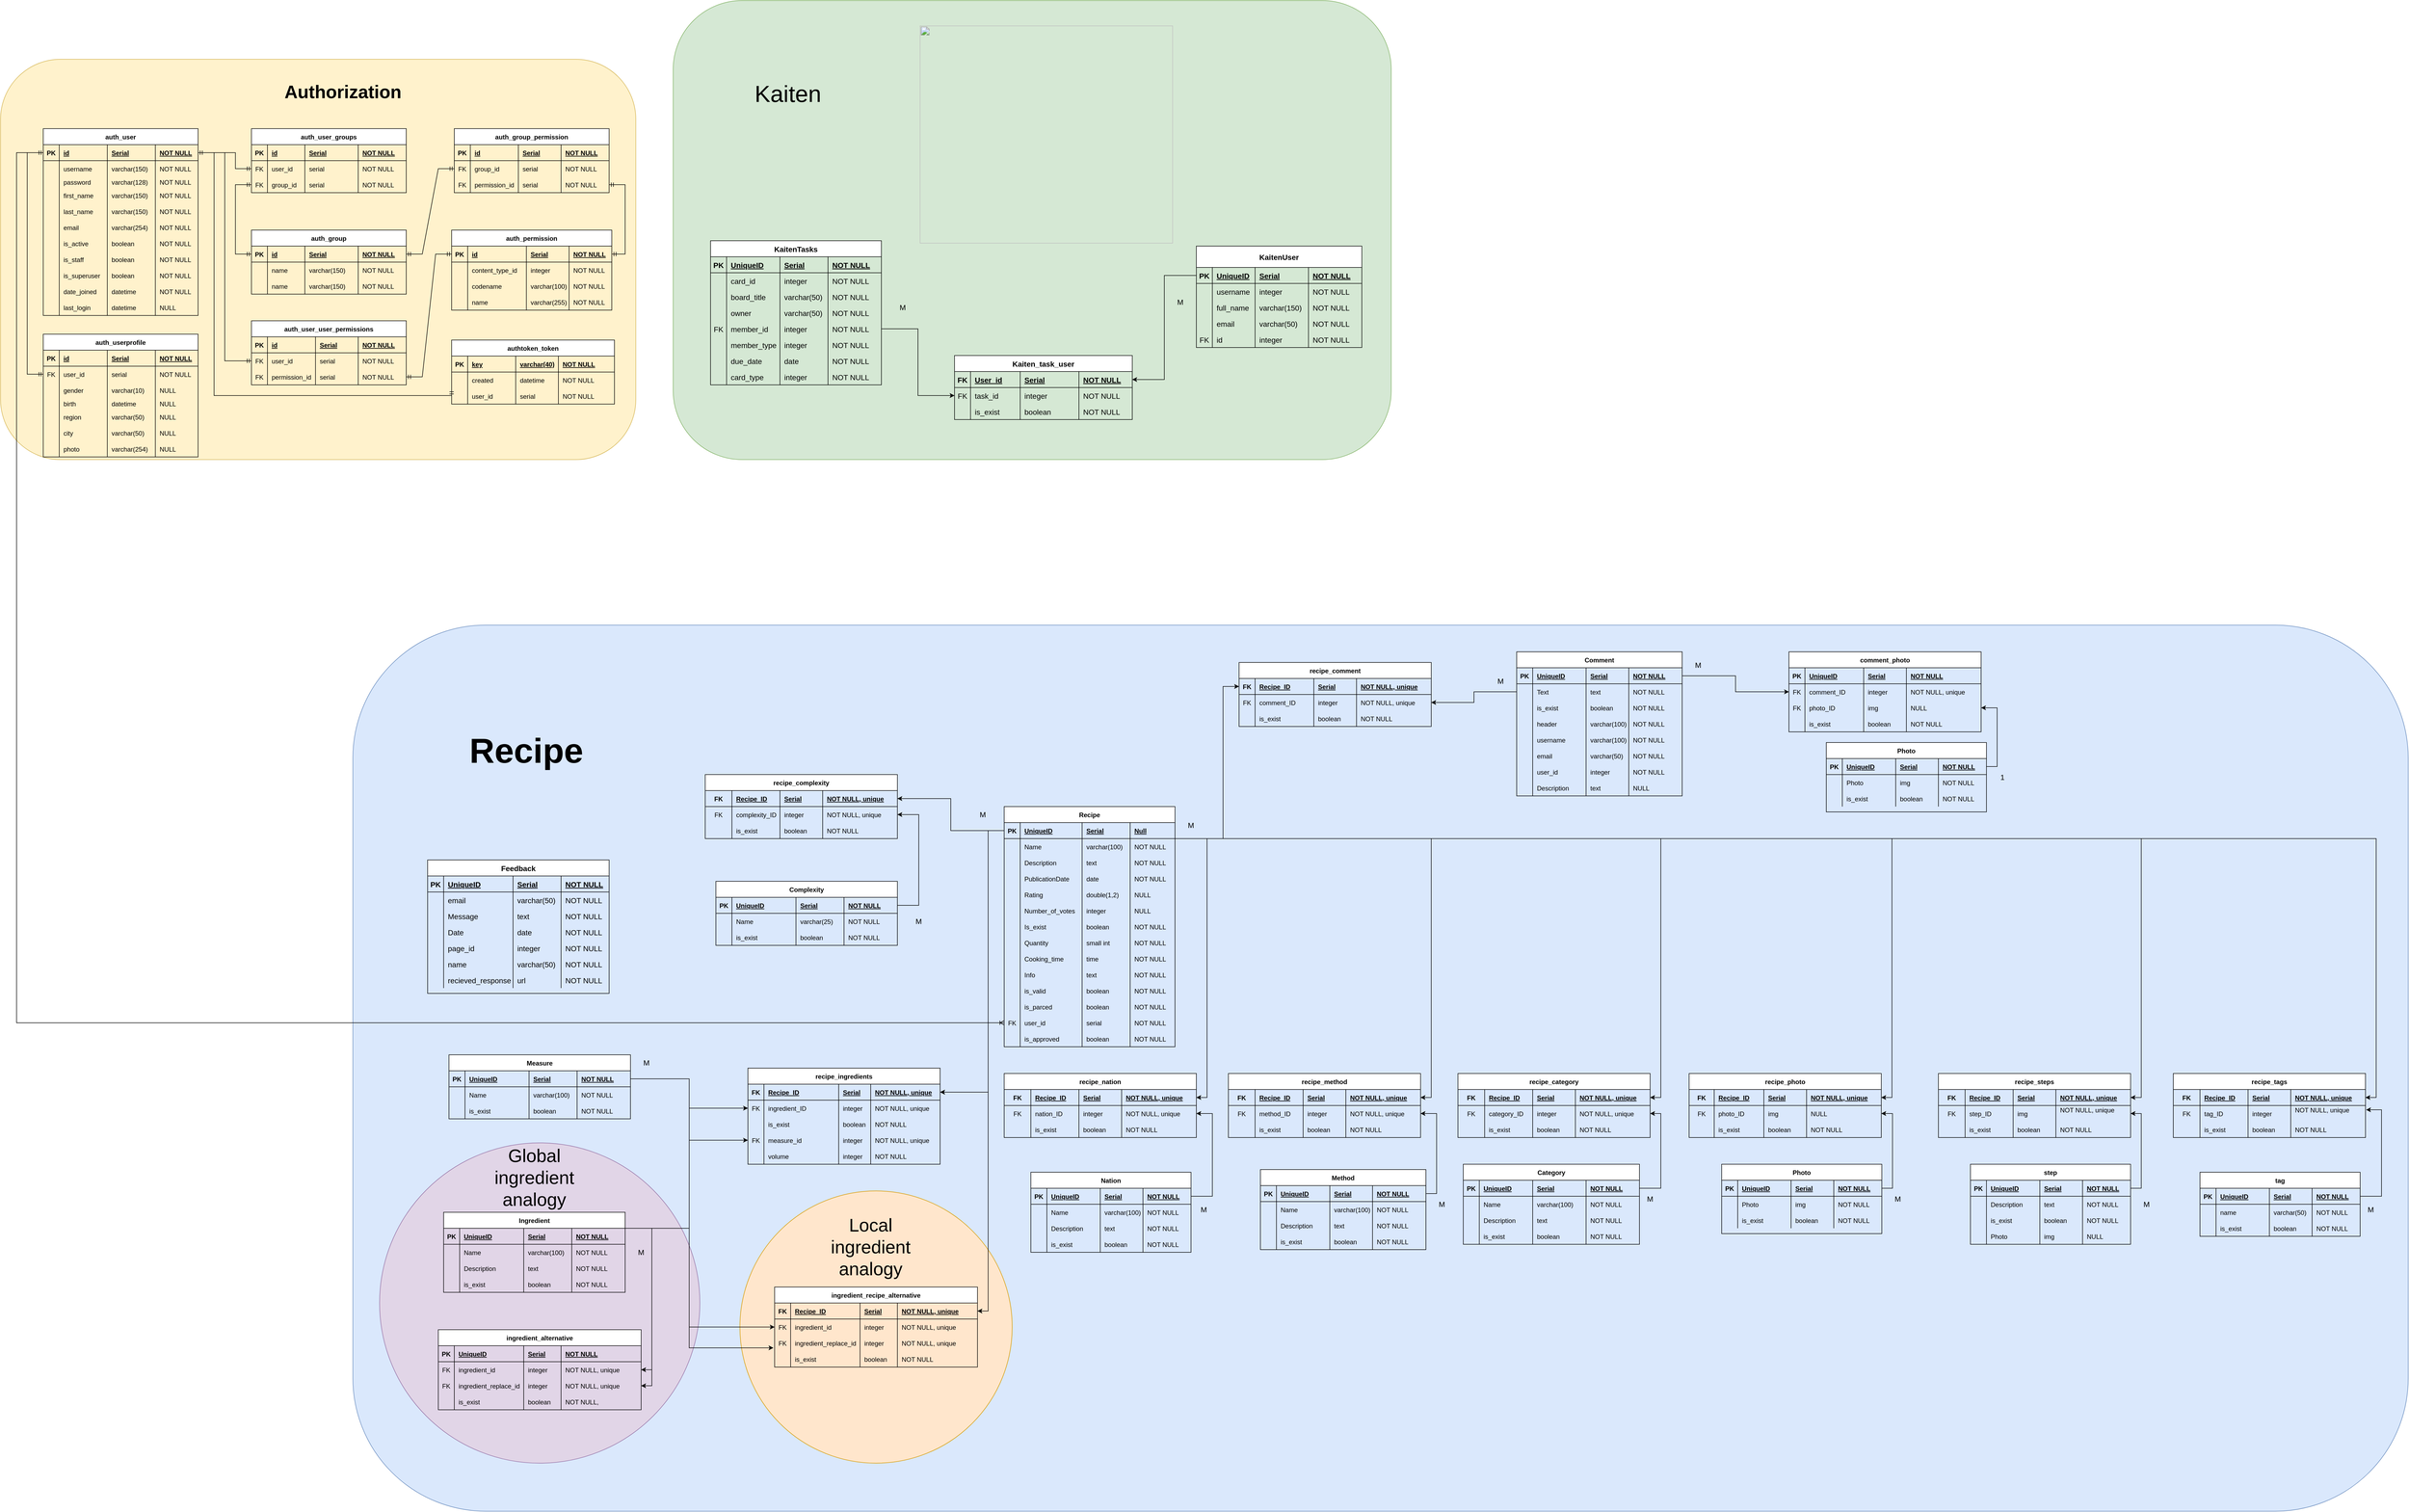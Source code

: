 <mxfile version="20.8.21" type="device"><diagram name="Страница 1" id="AU3-RQ1xXHTV_sWmEc9V"><mxGraphModel dx="3391" dy="2921" grid="1" gridSize="10" guides="1" tooltips="1" connect="1" arrows="1" fold="1" page="1" pageScale="1" pageWidth="827" pageHeight="1169" math="0" shadow="0"><root><mxCell id="0"/><mxCell id="1" parent="0"/><mxCell id="pF2LbS_fhmDmJPuLzg4x-155" value="" style="rounded=1;whiteSpace=wrap;html=1;fillColor=#dae8fc;strokeColor=#6c8ebf;" parent="1" vertex="1"><mxGeometry x="-1210" y="-170" width="3850" height="1660" as="geometry"/></mxCell><mxCell id="vf15rRWZHxTBVDXQOFwk-53" value="" style="ellipse;whiteSpace=wrap;html=1;aspect=fixed;fillColor=#ffe6cc;strokeColor=#d79b00;" parent="1" vertex="1"><mxGeometry x="-485" y="890" width="510" height="510" as="geometry"/></mxCell><mxCell id="YzmRud3KIln5bZH1_SyZ-49" value="" style="ellipse;whiteSpace=wrap;html=1;aspect=fixed;fontSize=34;fillColor=#e1d5e7;strokeColor=#9673a6;" parent="1" vertex="1"><mxGeometry x="-1160" y="800" width="600" height="600" as="geometry"/></mxCell><mxCell id="yzqoOjoJTyyulPWgyCic-538" value="" style="rounded=1;whiteSpace=wrap;html=1;fontSize=14;fillColor=#d5e8d4;strokeColor=#82b366;" parent="1" vertex="1"><mxGeometry x="-610" y="-1340" width="1345" height="860" as="geometry"/></mxCell><mxCell id="yzqoOjoJTyyulPWgyCic-2" value="" style="rounded=1;whiteSpace=wrap;html=1;fillColor=#fff2cc;strokeColor=#d6b656;" parent="1" vertex="1"><mxGeometry x="-1870" y="-1230" width="1190" height="750" as="geometry"/></mxCell><mxCell id="pF2LbS_fhmDmJPuLzg4x-1" value="Recipe" style="shape=table;startSize=30;container=1;collapsible=1;childLayout=tableLayout;fixedRows=1;rowLines=0;fontStyle=1;align=center;resizeLast=1;" parent="1" vertex="1"><mxGeometry x="10" y="170" width="320" height="450" as="geometry"/></mxCell><mxCell id="pF2LbS_fhmDmJPuLzg4x-2" value="" style="shape=tableRow;horizontal=0;startSize=0;swimlaneHead=0;swimlaneBody=0;fillColor=none;collapsible=0;dropTarget=0;points=[[0,0.5],[1,0.5]];portConstraint=eastwest;top=0;left=0;right=0;bottom=1;" parent="pF2LbS_fhmDmJPuLzg4x-1" vertex="1"><mxGeometry y="30" width="320" height="30" as="geometry"/></mxCell><mxCell id="pF2LbS_fhmDmJPuLzg4x-3" value="PK" style="shape=partialRectangle;connectable=0;fillColor=none;top=0;left=0;bottom=0;right=0;fontStyle=1;overflow=hidden;" parent="pF2LbS_fhmDmJPuLzg4x-2" vertex="1"><mxGeometry width="30" height="30" as="geometry"><mxRectangle width="30" height="30" as="alternateBounds"/></mxGeometry></mxCell><mxCell id="pF2LbS_fhmDmJPuLzg4x-4" value="UniqueID" style="shape=partialRectangle;connectable=0;fillColor=none;top=0;left=0;bottom=0;right=0;align=left;spacingLeft=6;fontStyle=5;overflow=hidden;" parent="pF2LbS_fhmDmJPuLzg4x-2" vertex="1"><mxGeometry x="30" width="116" height="30" as="geometry"><mxRectangle width="116" height="30" as="alternateBounds"/></mxGeometry></mxCell><mxCell id="pF2LbS_fhmDmJPuLzg4x-32" value="Serial" style="shape=partialRectangle;connectable=0;fillColor=none;top=0;left=0;bottom=0;right=0;align=left;spacingLeft=6;fontStyle=5;overflow=hidden;" parent="pF2LbS_fhmDmJPuLzg4x-2" vertex="1"><mxGeometry x="146" width="90" height="30" as="geometry"><mxRectangle width="90" height="30" as="alternateBounds"/></mxGeometry></mxCell><mxCell id="pF2LbS_fhmDmJPuLzg4x-42" value="Null" style="shape=partialRectangle;connectable=0;fillColor=none;top=0;left=0;bottom=0;right=0;align=left;spacingLeft=6;fontStyle=5;overflow=hidden;" parent="pF2LbS_fhmDmJPuLzg4x-2" vertex="1"><mxGeometry x="236" width="84" height="30" as="geometry"><mxRectangle width="84" height="30" as="alternateBounds"/></mxGeometry></mxCell><mxCell id="pF2LbS_fhmDmJPuLzg4x-5" value="" style="shape=tableRow;horizontal=0;startSize=0;swimlaneHead=0;swimlaneBody=0;fillColor=none;collapsible=0;dropTarget=0;points=[[0,0.5],[1,0.5]];portConstraint=eastwest;top=0;left=0;right=0;bottom=0;" parent="pF2LbS_fhmDmJPuLzg4x-1" vertex="1"><mxGeometry y="60" width="320" height="30" as="geometry"/></mxCell><mxCell id="pF2LbS_fhmDmJPuLzg4x-6" value="" style="shape=partialRectangle;connectable=0;fillColor=none;top=0;left=0;bottom=0;right=0;editable=1;overflow=hidden;" parent="pF2LbS_fhmDmJPuLzg4x-5" vertex="1"><mxGeometry width="30" height="30" as="geometry"><mxRectangle width="30" height="30" as="alternateBounds"/></mxGeometry></mxCell><mxCell id="pF2LbS_fhmDmJPuLzg4x-7" value="Name" style="shape=partialRectangle;connectable=0;fillColor=none;top=0;left=0;bottom=0;right=0;align=left;spacingLeft=6;overflow=hidden;" parent="pF2LbS_fhmDmJPuLzg4x-5" vertex="1"><mxGeometry x="30" width="116" height="30" as="geometry"><mxRectangle width="116" height="30" as="alternateBounds"/></mxGeometry></mxCell><mxCell id="pF2LbS_fhmDmJPuLzg4x-33" value="varchar(100)" style="shape=partialRectangle;connectable=0;fillColor=none;top=0;left=0;bottom=0;right=0;align=left;spacingLeft=6;overflow=hidden;" parent="pF2LbS_fhmDmJPuLzg4x-5" vertex="1"><mxGeometry x="146" width="90" height="30" as="geometry"><mxRectangle width="90" height="30" as="alternateBounds"/></mxGeometry></mxCell><mxCell id="pF2LbS_fhmDmJPuLzg4x-43" value="NOT NULL" style="shape=partialRectangle;connectable=0;fillColor=none;top=0;left=0;bottom=0;right=0;align=left;spacingLeft=6;overflow=hidden;" parent="pF2LbS_fhmDmJPuLzg4x-5" vertex="1"><mxGeometry x="236" width="84" height="30" as="geometry"><mxRectangle width="84" height="30" as="alternateBounds"/></mxGeometry></mxCell><mxCell id="pF2LbS_fhmDmJPuLzg4x-8" value="" style="shape=tableRow;horizontal=0;startSize=0;swimlaneHead=0;swimlaneBody=0;fillColor=none;collapsible=0;dropTarget=0;points=[[0,0.5],[1,0.5]];portConstraint=eastwest;top=0;left=0;right=0;bottom=0;" parent="pF2LbS_fhmDmJPuLzg4x-1" vertex="1"><mxGeometry y="90" width="320" height="30" as="geometry"/></mxCell><mxCell id="pF2LbS_fhmDmJPuLzg4x-9" value="" style="shape=partialRectangle;connectable=0;fillColor=none;top=0;left=0;bottom=0;right=0;editable=1;overflow=hidden;" parent="pF2LbS_fhmDmJPuLzg4x-8" vertex="1"><mxGeometry width="30" height="30" as="geometry"><mxRectangle width="30" height="30" as="alternateBounds"/></mxGeometry></mxCell><mxCell id="pF2LbS_fhmDmJPuLzg4x-10" value="Description" style="shape=partialRectangle;connectable=0;fillColor=none;top=0;left=0;bottom=0;right=0;align=left;spacingLeft=6;overflow=hidden;" parent="pF2LbS_fhmDmJPuLzg4x-8" vertex="1"><mxGeometry x="30" width="116" height="30" as="geometry"><mxRectangle width="116" height="30" as="alternateBounds"/></mxGeometry></mxCell><mxCell id="pF2LbS_fhmDmJPuLzg4x-34" value="text" style="shape=partialRectangle;connectable=0;fillColor=none;top=0;left=0;bottom=0;right=0;align=left;spacingLeft=6;overflow=hidden;" parent="pF2LbS_fhmDmJPuLzg4x-8" vertex="1"><mxGeometry x="146" width="90" height="30" as="geometry"><mxRectangle width="90" height="30" as="alternateBounds"/></mxGeometry></mxCell><mxCell id="pF2LbS_fhmDmJPuLzg4x-44" value="NOT NULL" style="shape=partialRectangle;connectable=0;fillColor=none;top=0;left=0;bottom=0;right=0;align=left;spacingLeft=6;overflow=hidden;" parent="pF2LbS_fhmDmJPuLzg4x-8" vertex="1"><mxGeometry x="236" width="84" height="30" as="geometry"><mxRectangle width="84" height="30" as="alternateBounds"/></mxGeometry></mxCell><mxCell id="pF2LbS_fhmDmJPuLzg4x-26" style="shape=tableRow;horizontal=0;startSize=0;swimlaneHead=0;swimlaneBody=0;fillColor=none;collapsible=0;dropTarget=0;points=[[0,0.5],[1,0.5]];portConstraint=eastwest;top=0;left=0;right=0;bottom=0;" parent="pF2LbS_fhmDmJPuLzg4x-1" vertex="1"><mxGeometry y="120" width="320" height="30" as="geometry"/></mxCell><mxCell id="pF2LbS_fhmDmJPuLzg4x-27" style="shape=partialRectangle;connectable=0;fillColor=none;top=0;left=0;bottom=0;right=0;editable=1;overflow=hidden;" parent="pF2LbS_fhmDmJPuLzg4x-26" vertex="1"><mxGeometry width="30" height="30" as="geometry"><mxRectangle width="30" height="30" as="alternateBounds"/></mxGeometry></mxCell><mxCell id="pF2LbS_fhmDmJPuLzg4x-28" value="PublicationDate" style="shape=partialRectangle;connectable=0;fillColor=none;top=0;left=0;bottom=0;right=0;align=left;spacingLeft=6;overflow=hidden;" parent="pF2LbS_fhmDmJPuLzg4x-26" vertex="1"><mxGeometry x="30" width="116" height="30" as="geometry"><mxRectangle width="116" height="30" as="alternateBounds"/></mxGeometry></mxCell><mxCell id="pF2LbS_fhmDmJPuLzg4x-40" value="date" style="shape=partialRectangle;connectable=0;fillColor=none;top=0;left=0;bottom=0;right=0;align=left;spacingLeft=6;overflow=hidden;" parent="pF2LbS_fhmDmJPuLzg4x-26" vertex="1"><mxGeometry x="146" width="90" height="30" as="geometry"><mxRectangle width="90" height="30" as="alternateBounds"/></mxGeometry></mxCell><mxCell id="pF2LbS_fhmDmJPuLzg4x-50" value="NOT NULL" style="shape=partialRectangle;connectable=0;fillColor=none;top=0;left=0;bottom=0;right=0;align=left;spacingLeft=6;overflow=hidden;" parent="pF2LbS_fhmDmJPuLzg4x-26" vertex="1"><mxGeometry x="236" width="84" height="30" as="geometry"><mxRectangle width="84" height="30" as="alternateBounds"/></mxGeometry></mxCell><mxCell id="pF2LbS_fhmDmJPuLzg4x-203" style="shape=tableRow;horizontal=0;startSize=0;swimlaneHead=0;swimlaneBody=0;fillColor=none;collapsible=0;dropTarget=0;points=[[0,0.5],[1,0.5]];portConstraint=eastwest;top=0;left=0;right=0;bottom=0;" parent="pF2LbS_fhmDmJPuLzg4x-1" vertex="1"><mxGeometry y="150" width="320" height="30" as="geometry"/></mxCell><mxCell id="pF2LbS_fhmDmJPuLzg4x-204" style="shape=partialRectangle;connectable=0;fillColor=none;top=0;left=0;bottom=0;right=0;editable=1;overflow=hidden;" parent="pF2LbS_fhmDmJPuLzg4x-203" vertex="1"><mxGeometry width="30" height="30" as="geometry"><mxRectangle width="30" height="30" as="alternateBounds"/></mxGeometry></mxCell><mxCell id="pF2LbS_fhmDmJPuLzg4x-205" value="Rating" style="shape=partialRectangle;connectable=0;fillColor=none;top=0;left=0;bottom=0;right=0;align=left;spacingLeft=6;overflow=hidden;" parent="pF2LbS_fhmDmJPuLzg4x-203" vertex="1"><mxGeometry x="30" width="116" height="30" as="geometry"><mxRectangle width="116" height="30" as="alternateBounds"/></mxGeometry></mxCell><mxCell id="pF2LbS_fhmDmJPuLzg4x-206" value="double(1,2)" style="shape=partialRectangle;connectable=0;fillColor=none;top=0;left=0;bottom=0;right=0;align=left;spacingLeft=6;overflow=hidden;" parent="pF2LbS_fhmDmJPuLzg4x-203" vertex="1"><mxGeometry x="146" width="90" height="30" as="geometry"><mxRectangle width="90" height="30" as="alternateBounds"/></mxGeometry></mxCell><mxCell id="pF2LbS_fhmDmJPuLzg4x-207" value="NULL" style="shape=partialRectangle;connectable=0;fillColor=none;top=0;left=0;bottom=0;right=0;align=left;spacingLeft=6;overflow=hidden;" parent="pF2LbS_fhmDmJPuLzg4x-203" vertex="1"><mxGeometry x="236" width="84" height="30" as="geometry"><mxRectangle width="84" height="30" as="alternateBounds"/></mxGeometry></mxCell><mxCell id="pF2LbS_fhmDmJPuLzg4x-208" style="shape=tableRow;horizontal=0;startSize=0;swimlaneHead=0;swimlaneBody=0;fillColor=none;collapsible=0;dropTarget=0;points=[[0,0.5],[1,0.5]];portConstraint=eastwest;top=0;left=0;right=0;bottom=0;" parent="pF2LbS_fhmDmJPuLzg4x-1" vertex="1"><mxGeometry y="180" width="320" height="30" as="geometry"/></mxCell><mxCell id="pF2LbS_fhmDmJPuLzg4x-209" style="shape=partialRectangle;connectable=0;fillColor=none;top=0;left=0;bottom=0;right=0;editable=1;overflow=hidden;" parent="pF2LbS_fhmDmJPuLzg4x-208" vertex="1"><mxGeometry width="30" height="30" as="geometry"><mxRectangle width="30" height="30" as="alternateBounds"/></mxGeometry></mxCell><mxCell id="pF2LbS_fhmDmJPuLzg4x-210" value="Number_of_votes" style="shape=partialRectangle;connectable=0;fillColor=none;top=0;left=0;bottom=0;right=0;align=left;spacingLeft=6;overflow=hidden;" parent="pF2LbS_fhmDmJPuLzg4x-208" vertex="1"><mxGeometry x="30" width="116" height="30" as="geometry"><mxRectangle width="116" height="30" as="alternateBounds"/></mxGeometry></mxCell><mxCell id="pF2LbS_fhmDmJPuLzg4x-211" value="integer" style="shape=partialRectangle;connectable=0;fillColor=none;top=0;left=0;bottom=0;right=0;align=left;spacingLeft=6;overflow=hidden;" parent="pF2LbS_fhmDmJPuLzg4x-208" vertex="1"><mxGeometry x="146" width="90" height="30" as="geometry"><mxRectangle width="90" height="30" as="alternateBounds"/></mxGeometry></mxCell><mxCell id="pF2LbS_fhmDmJPuLzg4x-212" value="NULL" style="shape=partialRectangle;connectable=0;fillColor=none;top=0;left=0;bottom=0;right=0;align=left;spacingLeft=6;overflow=hidden;" parent="pF2LbS_fhmDmJPuLzg4x-208" vertex="1"><mxGeometry x="236" width="84" height="30" as="geometry"><mxRectangle width="84" height="30" as="alternateBounds"/></mxGeometry></mxCell><mxCell id="0dsV2N2QHxAkBvu4QrV6-1" style="shape=tableRow;horizontal=0;startSize=0;swimlaneHead=0;swimlaneBody=0;fillColor=none;collapsible=0;dropTarget=0;points=[[0,0.5],[1,0.5]];portConstraint=eastwest;top=0;left=0;right=0;bottom=0;" parent="pF2LbS_fhmDmJPuLzg4x-1" vertex="1"><mxGeometry y="210" width="320" height="30" as="geometry"/></mxCell><mxCell id="0dsV2N2QHxAkBvu4QrV6-2" style="shape=partialRectangle;connectable=0;fillColor=none;top=0;left=0;bottom=0;right=0;editable=1;overflow=hidden;" parent="0dsV2N2QHxAkBvu4QrV6-1" vertex="1"><mxGeometry width="30" height="30" as="geometry"><mxRectangle width="30" height="30" as="alternateBounds"/></mxGeometry></mxCell><mxCell id="0dsV2N2QHxAkBvu4QrV6-3" value="Is_exist" style="shape=partialRectangle;connectable=0;fillColor=none;top=0;left=0;bottom=0;right=0;align=left;spacingLeft=6;overflow=hidden;" parent="0dsV2N2QHxAkBvu4QrV6-1" vertex="1"><mxGeometry x="30" width="116" height="30" as="geometry"><mxRectangle width="116" height="30" as="alternateBounds"/></mxGeometry></mxCell><mxCell id="0dsV2N2QHxAkBvu4QrV6-4" value="boolean" style="shape=partialRectangle;connectable=0;fillColor=none;top=0;left=0;bottom=0;right=0;align=left;spacingLeft=6;overflow=hidden;" parent="0dsV2N2QHxAkBvu4QrV6-1" vertex="1"><mxGeometry x="146" width="90" height="30" as="geometry"><mxRectangle width="90" height="30" as="alternateBounds"/></mxGeometry></mxCell><mxCell id="0dsV2N2QHxAkBvu4QrV6-5" value="NOT NULL" style="shape=partialRectangle;connectable=0;fillColor=none;top=0;left=0;bottom=0;right=0;align=left;spacingLeft=6;overflow=hidden;" parent="0dsV2N2QHxAkBvu4QrV6-1" vertex="1"><mxGeometry x="236" width="84" height="30" as="geometry"><mxRectangle width="84" height="30" as="alternateBounds"/></mxGeometry></mxCell><mxCell id="yzqoOjoJTyyulPWgyCic-703" style="shape=tableRow;horizontal=0;startSize=0;swimlaneHead=0;swimlaneBody=0;fillColor=none;collapsible=0;dropTarget=0;points=[[0,0.5],[1,0.5]];portConstraint=eastwest;top=0;left=0;right=0;bottom=0;" parent="pF2LbS_fhmDmJPuLzg4x-1" vertex="1"><mxGeometry y="240" width="320" height="30" as="geometry"/></mxCell><mxCell id="yzqoOjoJTyyulPWgyCic-704" style="shape=partialRectangle;connectable=0;fillColor=none;top=0;left=0;bottom=0;right=0;editable=1;overflow=hidden;" parent="yzqoOjoJTyyulPWgyCic-703" vertex="1"><mxGeometry width="30" height="30" as="geometry"><mxRectangle width="30" height="30" as="alternateBounds"/></mxGeometry></mxCell><mxCell id="yzqoOjoJTyyulPWgyCic-705" value="Quantity" style="shape=partialRectangle;connectable=0;fillColor=none;top=0;left=0;bottom=0;right=0;align=left;spacingLeft=6;overflow=hidden;" parent="yzqoOjoJTyyulPWgyCic-703" vertex="1"><mxGeometry x="30" width="116" height="30" as="geometry"><mxRectangle width="116" height="30" as="alternateBounds"/></mxGeometry></mxCell><mxCell id="yzqoOjoJTyyulPWgyCic-706" value="small int" style="shape=partialRectangle;connectable=0;fillColor=none;top=0;left=0;bottom=0;right=0;align=left;spacingLeft=6;overflow=hidden;" parent="yzqoOjoJTyyulPWgyCic-703" vertex="1"><mxGeometry x="146" width="90" height="30" as="geometry"><mxRectangle width="90" height="30" as="alternateBounds"/></mxGeometry></mxCell><mxCell id="yzqoOjoJTyyulPWgyCic-707" value="NOT NULL" style="shape=partialRectangle;connectable=0;fillColor=none;top=0;left=0;bottom=0;right=0;align=left;spacingLeft=6;overflow=hidden;" parent="yzqoOjoJTyyulPWgyCic-703" vertex="1"><mxGeometry x="236" width="84" height="30" as="geometry"><mxRectangle width="84" height="30" as="alternateBounds"/></mxGeometry></mxCell><mxCell id="yzqoOjoJTyyulPWgyCic-713" style="shape=tableRow;horizontal=0;startSize=0;swimlaneHead=0;swimlaneBody=0;fillColor=none;collapsible=0;dropTarget=0;points=[[0,0.5],[1,0.5]];portConstraint=eastwest;top=0;left=0;right=0;bottom=0;" parent="pF2LbS_fhmDmJPuLzg4x-1" vertex="1"><mxGeometry y="270" width="320" height="30" as="geometry"/></mxCell><mxCell id="yzqoOjoJTyyulPWgyCic-714" style="shape=partialRectangle;connectable=0;fillColor=none;top=0;left=0;bottom=0;right=0;editable=1;overflow=hidden;" parent="yzqoOjoJTyyulPWgyCic-713" vertex="1"><mxGeometry width="30" height="30" as="geometry"><mxRectangle width="30" height="30" as="alternateBounds"/></mxGeometry></mxCell><mxCell id="yzqoOjoJTyyulPWgyCic-715" value="Cooking_time" style="shape=partialRectangle;connectable=0;fillColor=none;top=0;left=0;bottom=0;right=0;align=left;spacingLeft=6;overflow=hidden;" parent="yzqoOjoJTyyulPWgyCic-713" vertex="1"><mxGeometry x="30" width="116" height="30" as="geometry"><mxRectangle width="116" height="30" as="alternateBounds"/></mxGeometry></mxCell><mxCell id="yzqoOjoJTyyulPWgyCic-716" value="time" style="shape=partialRectangle;connectable=0;fillColor=none;top=0;left=0;bottom=0;right=0;align=left;spacingLeft=6;overflow=hidden;" parent="yzqoOjoJTyyulPWgyCic-713" vertex="1"><mxGeometry x="146" width="90" height="30" as="geometry"><mxRectangle width="90" height="30" as="alternateBounds"/></mxGeometry></mxCell><mxCell id="yzqoOjoJTyyulPWgyCic-717" value="NOT NULL" style="shape=partialRectangle;connectable=0;fillColor=none;top=0;left=0;bottom=0;right=0;align=left;spacingLeft=6;overflow=hidden;" parent="yzqoOjoJTyyulPWgyCic-713" vertex="1"><mxGeometry x="236" width="84" height="30" as="geometry"><mxRectangle width="84" height="30" as="alternateBounds"/></mxGeometry></mxCell><mxCell id="yzqoOjoJTyyulPWgyCic-718" style="shape=tableRow;horizontal=0;startSize=0;swimlaneHead=0;swimlaneBody=0;fillColor=none;collapsible=0;dropTarget=0;points=[[0,0.5],[1,0.5]];portConstraint=eastwest;top=0;left=0;right=0;bottom=0;" parent="pF2LbS_fhmDmJPuLzg4x-1" vertex="1"><mxGeometry y="300" width="320" height="30" as="geometry"/></mxCell><mxCell id="yzqoOjoJTyyulPWgyCic-719" style="shape=partialRectangle;connectable=0;fillColor=none;top=0;left=0;bottom=0;right=0;editable=1;overflow=hidden;" parent="yzqoOjoJTyyulPWgyCic-718" vertex="1"><mxGeometry width="30" height="30" as="geometry"><mxRectangle width="30" height="30" as="alternateBounds"/></mxGeometry></mxCell><mxCell id="yzqoOjoJTyyulPWgyCic-720" value="Info" style="shape=partialRectangle;connectable=0;fillColor=none;top=0;left=0;bottom=0;right=0;align=left;spacingLeft=6;overflow=hidden;" parent="yzqoOjoJTyyulPWgyCic-718" vertex="1"><mxGeometry x="30" width="116" height="30" as="geometry"><mxRectangle width="116" height="30" as="alternateBounds"/></mxGeometry></mxCell><mxCell id="yzqoOjoJTyyulPWgyCic-721" value="text" style="shape=partialRectangle;connectable=0;fillColor=none;top=0;left=0;bottom=0;right=0;align=left;spacingLeft=6;overflow=hidden;" parent="yzqoOjoJTyyulPWgyCic-718" vertex="1"><mxGeometry x="146" width="90" height="30" as="geometry"><mxRectangle width="90" height="30" as="alternateBounds"/></mxGeometry></mxCell><mxCell id="yzqoOjoJTyyulPWgyCic-722" value="NOT NULL" style="shape=partialRectangle;connectable=0;fillColor=none;top=0;left=0;bottom=0;right=0;align=left;spacingLeft=6;overflow=hidden;" parent="yzqoOjoJTyyulPWgyCic-718" vertex="1"><mxGeometry x="236" width="84" height="30" as="geometry"><mxRectangle width="84" height="30" as="alternateBounds"/></mxGeometry></mxCell><mxCell id="yzqoOjoJTyyulPWgyCic-723" style="shape=tableRow;horizontal=0;startSize=0;swimlaneHead=0;swimlaneBody=0;fillColor=none;collapsible=0;dropTarget=0;points=[[0,0.5],[1,0.5]];portConstraint=eastwest;top=0;left=0;right=0;bottom=0;" parent="pF2LbS_fhmDmJPuLzg4x-1" vertex="1"><mxGeometry y="330" width="320" height="30" as="geometry"/></mxCell><mxCell id="yzqoOjoJTyyulPWgyCic-724" style="shape=partialRectangle;connectable=0;fillColor=none;top=0;left=0;bottom=0;right=0;editable=1;overflow=hidden;" parent="yzqoOjoJTyyulPWgyCic-723" vertex="1"><mxGeometry width="30" height="30" as="geometry"><mxRectangle width="30" height="30" as="alternateBounds"/></mxGeometry></mxCell><mxCell id="yzqoOjoJTyyulPWgyCic-725" value="is_valid" style="shape=partialRectangle;connectable=0;fillColor=none;top=0;left=0;bottom=0;right=0;align=left;spacingLeft=6;overflow=hidden;" parent="yzqoOjoJTyyulPWgyCic-723" vertex="1"><mxGeometry x="30" width="116" height="30" as="geometry"><mxRectangle width="116" height="30" as="alternateBounds"/></mxGeometry></mxCell><mxCell id="yzqoOjoJTyyulPWgyCic-726" value="boolean" style="shape=partialRectangle;connectable=0;fillColor=none;top=0;left=0;bottom=0;right=0;align=left;spacingLeft=6;overflow=hidden;" parent="yzqoOjoJTyyulPWgyCic-723" vertex="1"><mxGeometry x="146" width="90" height="30" as="geometry"><mxRectangle width="90" height="30" as="alternateBounds"/></mxGeometry></mxCell><mxCell id="yzqoOjoJTyyulPWgyCic-727" value="NOT NULL" style="shape=partialRectangle;connectable=0;fillColor=none;top=0;left=0;bottom=0;right=0;align=left;spacingLeft=6;overflow=hidden;" parent="yzqoOjoJTyyulPWgyCic-723" vertex="1"><mxGeometry x="236" width="84" height="30" as="geometry"><mxRectangle width="84" height="30" as="alternateBounds"/></mxGeometry></mxCell><mxCell id="OosVRIbvCKuXQ_tnD4e0-27" style="shape=tableRow;horizontal=0;startSize=0;swimlaneHead=0;swimlaneBody=0;fillColor=none;collapsible=0;dropTarget=0;points=[[0,0.5],[1,0.5]];portConstraint=eastwest;top=0;left=0;right=0;bottom=0;" parent="pF2LbS_fhmDmJPuLzg4x-1" vertex="1"><mxGeometry y="360" width="320" height="30" as="geometry"/></mxCell><mxCell id="OosVRIbvCKuXQ_tnD4e0-28" style="shape=partialRectangle;connectable=0;fillColor=none;top=0;left=0;bottom=0;right=0;editable=1;overflow=hidden;" parent="OosVRIbvCKuXQ_tnD4e0-27" vertex="1"><mxGeometry width="30" height="30" as="geometry"><mxRectangle width="30" height="30" as="alternateBounds"/></mxGeometry></mxCell><mxCell id="OosVRIbvCKuXQ_tnD4e0-29" value="is_parced" style="shape=partialRectangle;connectable=0;fillColor=none;top=0;left=0;bottom=0;right=0;align=left;spacingLeft=6;overflow=hidden;" parent="OosVRIbvCKuXQ_tnD4e0-27" vertex="1"><mxGeometry x="30" width="116" height="30" as="geometry"><mxRectangle width="116" height="30" as="alternateBounds"/></mxGeometry></mxCell><mxCell id="OosVRIbvCKuXQ_tnD4e0-30" value="boolean" style="shape=partialRectangle;connectable=0;fillColor=none;top=0;left=0;bottom=0;right=0;align=left;spacingLeft=6;overflow=hidden;" parent="OosVRIbvCKuXQ_tnD4e0-27" vertex="1"><mxGeometry x="146" width="90" height="30" as="geometry"><mxRectangle width="90" height="30" as="alternateBounds"/></mxGeometry></mxCell><mxCell id="OosVRIbvCKuXQ_tnD4e0-31" value="NOT NULL" style="shape=partialRectangle;connectable=0;fillColor=none;top=0;left=0;bottom=0;right=0;align=left;spacingLeft=6;overflow=hidden;" parent="OosVRIbvCKuXQ_tnD4e0-27" vertex="1"><mxGeometry x="236" width="84" height="30" as="geometry"><mxRectangle width="84" height="30" as="alternateBounds"/></mxGeometry></mxCell><mxCell id="ARcnJNhsnvi59JIvmiTn-240" style="shape=tableRow;horizontal=0;startSize=0;swimlaneHead=0;swimlaneBody=0;fillColor=none;collapsible=0;dropTarget=0;points=[[0,0.5],[1,0.5]];portConstraint=eastwest;top=0;left=0;right=0;bottom=0;" vertex="1" parent="pF2LbS_fhmDmJPuLzg4x-1"><mxGeometry y="390" width="320" height="30" as="geometry"/></mxCell><mxCell id="ARcnJNhsnvi59JIvmiTn-241" value="FK" style="shape=partialRectangle;connectable=0;fillColor=none;top=0;left=0;bottom=0;right=0;editable=1;overflow=hidden;" vertex="1" parent="ARcnJNhsnvi59JIvmiTn-240"><mxGeometry width="30" height="30" as="geometry"><mxRectangle width="30" height="30" as="alternateBounds"/></mxGeometry></mxCell><mxCell id="ARcnJNhsnvi59JIvmiTn-242" value="user_id" style="shape=partialRectangle;connectable=0;fillColor=none;top=0;left=0;bottom=0;right=0;align=left;spacingLeft=6;overflow=hidden;" vertex="1" parent="ARcnJNhsnvi59JIvmiTn-240"><mxGeometry x="30" width="116" height="30" as="geometry"><mxRectangle width="116" height="30" as="alternateBounds"/></mxGeometry></mxCell><mxCell id="ARcnJNhsnvi59JIvmiTn-243" value="serial" style="shape=partialRectangle;connectable=0;fillColor=none;top=0;left=0;bottom=0;right=0;align=left;spacingLeft=6;overflow=hidden;" vertex="1" parent="ARcnJNhsnvi59JIvmiTn-240"><mxGeometry x="146" width="90" height="30" as="geometry"><mxRectangle width="90" height="30" as="alternateBounds"/></mxGeometry></mxCell><mxCell id="ARcnJNhsnvi59JIvmiTn-244" value="NOT NULL" style="shape=partialRectangle;connectable=0;fillColor=none;top=0;left=0;bottom=0;right=0;align=left;spacingLeft=6;overflow=hidden;" vertex="1" parent="ARcnJNhsnvi59JIvmiTn-240"><mxGeometry x="236" width="84" height="30" as="geometry"><mxRectangle width="84" height="30" as="alternateBounds"/></mxGeometry></mxCell><mxCell id="ARcnJNhsnvi59JIvmiTn-245" style="shape=tableRow;horizontal=0;startSize=0;swimlaneHead=0;swimlaneBody=0;fillColor=none;collapsible=0;dropTarget=0;points=[[0,0.5],[1,0.5]];portConstraint=eastwest;top=0;left=0;right=0;bottom=0;" vertex="1" parent="pF2LbS_fhmDmJPuLzg4x-1"><mxGeometry y="420" width="320" height="30" as="geometry"/></mxCell><mxCell id="ARcnJNhsnvi59JIvmiTn-246" style="shape=partialRectangle;connectable=0;fillColor=none;top=0;left=0;bottom=0;right=0;editable=1;overflow=hidden;" vertex="1" parent="ARcnJNhsnvi59JIvmiTn-245"><mxGeometry width="30" height="30" as="geometry"><mxRectangle width="30" height="30" as="alternateBounds"/></mxGeometry></mxCell><mxCell id="ARcnJNhsnvi59JIvmiTn-247" value="is_approved" style="shape=partialRectangle;connectable=0;fillColor=none;top=0;left=0;bottom=0;right=0;align=left;spacingLeft=6;overflow=hidden;" vertex="1" parent="ARcnJNhsnvi59JIvmiTn-245"><mxGeometry x="30" width="116" height="30" as="geometry"><mxRectangle width="116" height="30" as="alternateBounds"/></mxGeometry></mxCell><mxCell id="ARcnJNhsnvi59JIvmiTn-248" value="boolean" style="shape=partialRectangle;connectable=0;fillColor=none;top=0;left=0;bottom=0;right=0;align=left;spacingLeft=6;overflow=hidden;" vertex="1" parent="ARcnJNhsnvi59JIvmiTn-245"><mxGeometry x="146" width="90" height="30" as="geometry"><mxRectangle width="90" height="30" as="alternateBounds"/></mxGeometry></mxCell><mxCell id="ARcnJNhsnvi59JIvmiTn-249" value="NOT NULL" style="shape=partialRectangle;connectable=0;fillColor=none;top=0;left=0;bottom=0;right=0;align=left;spacingLeft=6;overflow=hidden;" vertex="1" parent="ARcnJNhsnvi59JIvmiTn-245"><mxGeometry x="236" width="84" height="30" as="geometry"><mxRectangle width="84" height="30" as="alternateBounds"/></mxGeometry></mxCell><mxCell id="pF2LbS_fhmDmJPuLzg4x-52" value="recipe_method" style="shape=table;startSize=30;container=1;collapsible=1;childLayout=tableLayout;fixedRows=1;rowLines=0;fontStyle=1;align=center;resizeLast=1;" parent="1" vertex="1"><mxGeometry x="430" y="670" width="360" height="120" as="geometry"/></mxCell><mxCell id="pF2LbS_fhmDmJPuLzg4x-53" value="" style="shape=tableRow;horizontal=0;startSize=0;swimlaneHead=0;swimlaneBody=0;fillColor=none;collapsible=0;dropTarget=0;points=[[0,0.5],[1,0.5]];portConstraint=eastwest;top=0;left=0;right=0;bottom=1;" parent="pF2LbS_fhmDmJPuLzg4x-52" vertex="1"><mxGeometry y="30" width="360" height="30" as="geometry"/></mxCell><mxCell id="pF2LbS_fhmDmJPuLzg4x-54" value="FK" style="shape=partialRectangle;connectable=0;fillColor=none;top=0;left=0;bottom=0;right=0;fontStyle=1;overflow=hidden;" parent="pF2LbS_fhmDmJPuLzg4x-53" vertex="1"><mxGeometry width="50" height="30" as="geometry"><mxRectangle width="50" height="30" as="alternateBounds"/></mxGeometry></mxCell><mxCell id="pF2LbS_fhmDmJPuLzg4x-55" value="Recipe_ID" style="shape=partialRectangle;connectable=0;fillColor=none;top=0;left=0;bottom=0;right=0;align=left;spacingLeft=6;fontStyle=5;overflow=hidden;" parent="pF2LbS_fhmDmJPuLzg4x-53" vertex="1"><mxGeometry x="50" width="90" height="30" as="geometry"><mxRectangle width="90" height="30" as="alternateBounds"/></mxGeometry></mxCell><mxCell id="pF2LbS_fhmDmJPuLzg4x-71" value="Serial" style="shape=partialRectangle;connectable=0;fillColor=none;top=0;left=0;bottom=0;right=0;align=left;spacingLeft=6;fontStyle=5;overflow=hidden;" parent="pF2LbS_fhmDmJPuLzg4x-53" vertex="1"><mxGeometry x="140" width="80" height="30" as="geometry"><mxRectangle width="80" height="30" as="alternateBounds"/></mxGeometry></mxCell><mxCell id="pF2LbS_fhmDmJPuLzg4x-74" value="NOT NULL, unique" style="shape=partialRectangle;connectable=0;fillColor=none;top=0;left=0;bottom=0;right=0;align=left;spacingLeft=6;fontStyle=5;overflow=hidden;" parent="pF2LbS_fhmDmJPuLzg4x-53" vertex="1"><mxGeometry x="220" width="140" height="30" as="geometry"><mxRectangle width="140" height="30" as="alternateBounds"/></mxGeometry></mxCell><mxCell id="pF2LbS_fhmDmJPuLzg4x-59" value="" style="shape=tableRow;horizontal=0;startSize=0;swimlaneHead=0;swimlaneBody=0;fillColor=none;collapsible=0;dropTarget=0;points=[[0,0.5],[1,0.5]];portConstraint=eastwest;top=0;left=0;right=0;bottom=0;" parent="pF2LbS_fhmDmJPuLzg4x-52" vertex="1"><mxGeometry y="60" width="360" height="30" as="geometry"/></mxCell><mxCell id="pF2LbS_fhmDmJPuLzg4x-60" value="FK" style="shape=partialRectangle;connectable=0;fillColor=none;top=0;left=0;bottom=0;right=0;editable=1;overflow=hidden;" parent="pF2LbS_fhmDmJPuLzg4x-59" vertex="1"><mxGeometry width="50" height="30" as="geometry"><mxRectangle width="50" height="30" as="alternateBounds"/></mxGeometry></mxCell><mxCell id="pF2LbS_fhmDmJPuLzg4x-61" value="method_ID" style="shape=partialRectangle;connectable=0;fillColor=none;top=0;left=0;bottom=0;right=0;align=left;spacingLeft=6;overflow=hidden;" parent="pF2LbS_fhmDmJPuLzg4x-59" vertex="1"><mxGeometry x="50" width="90" height="30" as="geometry"><mxRectangle width="90" height="30" as="alternateBounds"/></mxGeometry></mxCell><mxCell id="pF2LbS_fhmDmJPuLzg4x-73" value="integer" style="shape=partialRectangle;connectable=0;fillColor=none;top=0;left=0;bottom=0;right=0;align=left;spacingLeft=6;overflow=hidden;" parent="pF2LbS_fhmDmJPuLzg4x-59" vertex="1"><mxGeometry x="140" width="80" height="30" as="geometry"><mxRectangle width="80" height="30" as="alternateBounds"/></mxGeometry></mxCell><mxCell id="pF2LbS_fhmDmJPuLzg4x-76" value="NOT NULL, unique" style="shape=partialRectangle;connectable=0;fillColor=none;top=0;left=0;bottom=0;right=0;align=left;spacingLeft=6;overflow=hidden;" parent="pF2LbS_fhmDmJPuLzg4x-59" vertex="1"><mxGeometry x="220" width="140" height="30" as="geometry"><mxRectangle width="140" height="30" as="alternateBounds"/></mxGeometry></mxCell><mxCell id="0dsV2N2QHxAkBvu4QrV6-22" style="shape=tableRow;horizontal=0;startSize=0;swimlaneHead=0;swimlaneBody=0;fillColor=none;collapsible=0;dropTarget=0;points=[[0,0.5],[1,0.5]];portConstraint=eastwest;top=0;left=0;right=0;bottom=0;" parent="pF2LbS_fhmDmJPuLzg4x-52" vertex="1"><mxGeometry y="90" width="360" height="30" as="geometry"/></mxCell><mxCell id="0dsV2N2QHxAkBvu4QrV6-23" style="shape=partialRectangle;connectable=0;fillColor=none;top=0;left=0;bottom=0;right=0;editable=1;overflow=hidden;" parent="0dsV2N2QHxAkBvu4QrV6-22" vertex="1"><mxGeometry width="50" height="30" as="geometry"><mxRectangle width="50" height="30" as="alternateBounds"/></mxGeometry></mxCell><mxCell id="0dsV2N2QHxAkBvu4QrV6-24" value="is_exist" style="shape=partialRectangle;connectable=0;fillColor=none;top=0;left=0;bottom=0;right=0;align=left;spacingLeft=6;overflow=hidden;" parent="0dsV2N2QHxAkBvu4QrV6-22" vertex="1"><mxGeometry x="50" width="90" height="30" as="geometry"><mxRectangle width="90" height="30" as="alternateBounds"/></mxGeometry></mxCell><mxCell id="0dsV2N2QHxAkBvu4QrV6-25" value="boolean" style="shape=partialRectangle;connectable=0;fillColor=none;top=0;left=0;bottom=0;right=0;align=left;spacingLeft=6;overflow=hidden;" parent="0dsV2N2QHxAkBvu4QrV6-22" vertex="1"><mxGeometry x="140" width="80" height="30" as="geometry"><mxRectangle width="80" height="30" as="alternateBounds"/></mxGeometry></mxCell><mxCell id="0dsV2N2QHxAkBvu4QrV6-26" value="NOT NULL" style="shape=partialRectangle;connectable=0;fillColor=none;top=0;left=0;bottom=0;right=0;align=left;spacingLeft=6;overflow=hidden;" parent="0dsV2N2QHxAkBvu4QrV6-22" vertex="1"><mxGeometry x="220" width="140" height="30" as="geometry"><mxRectangle width="140" height="30" as="alternateBounds"/></mxGeometry></mxCell><mxCell id="pF2LbS_fhmDmJPuLzg4x-78" value="Method" style="shape=table;startSize=30;container=1;collapsible=1;childLayout=tableLayout;fixedRows=1;rowLines=0;fontStyle=1;align=center;resizeLast=1;" parent="1" vertex="1"><mxGeometry x="490" y="850" width="310" height="150" as="geometry"/></mxCell><mxCell id="pF2LbS_fhmDmJPuLzg4x-79" value="" style="shape=tableRow;horizontal=0;startSize=0;swimlaneHead=0;swimlaneBody=0;fillColor=none;collapsible=0;dropTarget=0;points=[[0,0.5],[1,0.5]];portConstraint=eastwest;top=0;left=0;right=0;bottom=1;" parent="pF2LbS_fhmDmJPuLzg4x-78" vertex="1"><mxGeometry y="30" width="310" height="30" as="geometry"/></mxCell><mxCell id="pF2LbS_fhmDmJPuLzg4x-80" value="PK" style="shape=partialRectangle;connectable=0;fillColor=none;top=0;left=0;bottom=0;right=0;fontStyle=1;overflow=hidden;" parent="pF2LbS_fhmDmJPuLzg4x-79" vertex="1"><mxGeometry width="30" height="30" as="geometry"><mxRectangle width="30" height="30" as="alternateBounds"/></mxGeometry></mxCell><mxCell id="pF2LbS_fhmDmJPuLzg4x-81" value="UniqueID" style="shape=partialRectangle;connectable=0;fillColor=none;top=0;left=0;bottom=0;right=0;align=left;spacingLeft=6;fontStyle=5;overflow=hidden;" parent="pF2LbS_fhmDmJPuLzg4x-79" vertex="1"><mxGeometry x="30" width="100" height="30" as="geometry"><mxRectangle width="100" height="30" as="alternateBounds"/></mxGeometry></mxCell><mxCell id="0dsV2N2QHxAkBvu4QrV6-57" value="Serial" style="shape=partialRectangle;connectable=0;fillColor=none;top=0;left=0;bottom=0;right=0;align=left;spacingLeft=6;fontStyle=5;overflow=hidden;" parent="pF2LbS_fhmDmJPuLzg4x-79" vertex="1"><mxGeometry x="130" width="80" height="30" as="geometry"><mxRectangle width="80" height="30" as="alternateBounds"/></mxGeometry></mxCell><mxCell id="0dsV2N2QHxAkBvu4QrV6-61" value="NOT NULL" style="shape=partialRectangle;connectable=0;fillColor=none;top=0;left=0;bottom=0;right=0;align=left;spacingLeft=6;fontStyle=5;overflow=hidden;" parent="pF2LbS_fhmDmJPuLzg4x-79" vertex="1"><mxGeometry x="210" width="100" height="30" as="geometry"><mxRectangle width="100" height="30" as="alternateBounds"/></mxGeometry></mxCell><mxCell id="pF2LbS_fhmDmJPuLzg4x-82" value="" style="shape=tableRow;horizontal=0;startSize=0;swimlaneHead=0;swimlaneBody=0;fillColor=none;collapsible=0;dropTarget=0;points=[[0,0.5],[1,0.5]];portConstraint=eastwest;top=0;left=0;right=0;bottom=0;" parent="pF2LbS_fhmDmJPuLzg4x-78" vertex="1"><mxGeometry y="60" width="310" height="30" as="geometry"/></mxCell><mxCell id="pF2LbS_fhmDmJPuLzg4x-83" value="" style="shape=partialRectangle;connectable=0;fillColor=none;top=0;left=0;bottom=0;right=0;editable=1;overflow=hidden;" parent="pF2LbS_fhmDmJPuLzg4x-82" vertex="1"><mxGeometry width="30" height="30" as="geometry"><mxRectangle width="30" height="30" as="alternateBounds"/></mxGeometry></mxCell><mxCell id="pF2LbS_fhmDmJPuLzg4x-84" value="Name" style="shape=partialRectangle;connectable=0;fillColor=none;top=0;left=0;bottom=0;right=0;align=left;spacingLeft=6;overflow=hidden;" parent="pF2LbS_fhmDmJPuLzg4x-82" vertex="1"><mxGeometry x="30" width="100" height="30" as="geometry"><mxRectangle width="100" height="30" as="alternateBounds"/></mxGeometry></mxCell><mxCell id="0dsV2N2QHxAkBvu4QrV6-58" value="varchar(100)" style="shape=partialRectangle;connectable=0;fillColor=none;top=0;left=0;bottom=0;right=0;align=left;spacingLeft=6;overflow=hidden;" parent="pF2LbS_fhmDmJPuLzg4x-82" vertex="1"><mxGeometry x="130" width="80" height="30" as="geometry"><mxRectangle width="80" height="30" as="alternateBounds"/></mxGeometry></mxCell><mxCell id="0dsV2N2QHxAkBvu4QrV6-62" value="NOT NULL" style="shape=partialRectangle;connectable=0;fillColor=none;top=0;left=0;bottom=0;right=0;align=left;spacingLeft=6;overflow=hidden;" parent="pF2LbS_fhmDmJPuLzg4x-82" vertex="1"><mxGeometry x="210" width="100" height="30" as="geometry"><mxRectangle width="100" height="30" as="alternateBounds"/></mxGeometry></mxCell><mxCell id="pF2LbS_fhmDmJPuLzg4x-85" value="" style="shape=tableRow;horizontal=0;startSize=0;swimlaneHead=0;swimlaneBody=0;fillColor=none;collapsible=0;dropTarget=0;points=[[0,0.5],[1,0.5]];portConstraint=eastwest;top=0;left=0;right=0;bottom=0;" parent="pF2LbS_fhmDmJPuLzg4x-78" vertex="1"><mxGeometry y="90" width="310" height="30" as="geometry"/></mxCell><mxCell id="pF2LbS_fhmDmJPuLzg4x-86" value="" style="shape=partialRectangle;connectable=0;fillColor=none;top=0;left=0;bottom=0;right=0;editable=1;overflow=hidden;" parent="pF2LbS_fhmDmJPuLzg4x-85" vertex="1"><mxGeometry width="30" height="30" as="geometry"><mxRectangle width="30" height="30" as="alternateBounds"/></mxGeometry></mxCell><mxCell id="pF2LbS_fhmDmJPuLzg4x-87" value="Description" style="shape=partialRectangle;connectable=0;fillColor=none;top=0;left=0;bottom=0;right=0;align=left;spacingLeft=6;overflow=hidden;" parent="pF2LbS_fhmDmJPuLzg4x-85" vertex="1"><mxGeometry x="30" width="100" height="30" as="geometry"><mxRectangle width="100" height="30" as="alternateBounds"/></mxGeometry></mxCell><mxCell id="0dsV2N2QHxAkBvu4QrV6-59" value="text" style="shape=partialRectangle;connectable=0;fillColor=none;top=0;left=0;bottom=0;right=0;align=left;spacingLeft=6;overflow=hidden;" parent="pF2LbS_fhmDmJPuLzg4x-85" vertex="1"><mxGeometry x="130" width="80" height="30" as="geometry"><mxRectangle width="80" height="30" as="alternateBounds"/></mxGeometry></mxCell><mxCell id="0dsV2N2QHxAkBvu4QrV6-63" value="NOT NULL" style="shape=partialRectangle;connectable=0;fillColor=none;top=0;left=0;bottom=0;right=0;align=left;spacingLeft=6;overflow=hidden;" parent="pF2LbS_fhmDmJPuLzg4x-85" vertex="1"><mxGeometry x="210" width="100" height="30" as="geometry"><mxRectangle width="100" height="30" as="alternateBounds"/></mxGeometry></mxCell><mxCell id="0dsV2N2QHxAkBvu4QrV6-27" style="shape=tableRow;horizontal=0;startSize=0;swimlaneHead=0;swimlaneBody=0;fillColor=none;collapsible=0;dropTarget=0;points=[[0,0.5],[1,0.5]];portConstraint=eastwest;top=0;left=0;right=0;bottom=0;" parent="pF2LbS_fhmDmJPuLzg4x-78" vertex="1"><mxGeometry y="120" width="310" height="30" as="geometry"/></mxCell><mxCell id="0dsV2N2QHxAkBvu4QrV6-28" style="shape=partialRectangle;connectable=0;fillColor=none;top=0;left=0;bottom=0;right=0;editable=1;overflow=hidden;" parent="0dsV2N2QHxAkBvu4QrV6-27" vertex="1"><mxGeometry width="30" height="30" as="geometry"><mxRectangle width="30" height="30" as="alternateBounds"/></mxGeometry></mxCell><mxCell id="0dsV2N2QHxAkBvu4QrV6-29" value="is_exist" style="shape=partialRectangle;connectable=0;fillColor=none;top=0;left=0;bottom=0;right=0;align=left;spacingLeft=6;overflow=hidden;" parent="0dsV2N2QHxAkBvu4QrV6-27" vertex="1"><mxGeometry x="30" width="100" height="30" as="geometry"><mxRectangle width="100" height="30" as="alternateBounds"/></mxGeometry></mxCell><mxCell id="0dsV2N2QHxAkBvu4QrV6-60" value="boolean" style="shape=partialRectangle;connectable=0;fillColor=none;top=0;left=0;bottom=0;right=0;align=left;spacingLeft=6;overflow=hidden;" parent="0dsV2N2QHxAkBvu4QrV6-27" vertex="1"><mxGeometry x="130" width="80" height="30" as="geometry"><mxRectangle width="80" height="30" as="alternateBounds"/></mxGeometry></mxCell><mxCell id="0dsV2N2QHxAkBvu4QrV6-64" value="NOT NULL" style="shape=partialRectangle;connectable=0;fillColor=none;top=0;left=0;bottom=0;right=0;align=left;spacingLeft=6;overflow=hidden;" parent="0dsV2N2QHxAkBvu4QrV6-27" vertex="1"><mxGeometry x="210" width="100" height="30" as="geometry"><mxRectangle width="100" height="30" as="alternateBounds"/></mxGeometry></mxCell><mxCell id="pF2LbS_fhmDmJPuLzg4x-92" value="recipe_nation" style="shape=table;startSize=30;container=1;collapsible=1;childLayout=tableLayout;fixedRows=1;rowLines=0;fontStyle=1;align=center;resizeLast=1;" parent="1" vertex="1"><mxGeometry x="10" y="670" width="360" height="120" as="geometry"/></mxCell><mxCell id="pF2LbS_fhmDmJPuLzg4x-93" value="" style="shape=tableRow;horizontal=0;startSize=0;swimlaneHead=0;swimlaneBody=0;fillColor=none;collapsible=0;dropTarget=0;points=[[0,0.5],[1,0.5]];portConstraint=eastwest;top=0;left=0;right=0;bottom=1;" parent="pF2LbS_fhmDmJPuLzg4x-92" vertex="1"><mxGeometry y="30" width="360" height="30" as="geometry"/></mxCell><mxCell id="pF2LbS_fhmDmJPuLzg4x-94" value="FK" style="shape=partialRectangle;connectable=0;fillColor=none;top=0;left=0;bottom=0;right=0;fontStyle=1;overflow=hidden;" parent="pF2LbS_fhmDmJPuLzg4x-93" vertex="1"><mxGeometry width="50" height="30" as="geometry"><mxRectangle width="50" height="30" as="alternateBounds"/></mxGeometry></mxCell><mxCell id="pF2LbS_fhmDmJPuLzg4x-95" value="Recipe_ID" style="shape=partialRectangle;connectable=0;fillColor=none;top=0;left=0;bottom=0;right=0;align=left;spacingLeft=6;fontStyle=5;overflow=hidden;" parent="pF2LbS_fhmDmJPuLzg4x-93" vertex="1"><mxGeometry x="50" width="90" height="30" as="geometry"><mxRectangle width="90" height="30" as="alternateBounds"/></mxGeometry></mxCell><mxCell id="pF2LbS_fhmDmJPuLzg4x-96" value="Serial" style="shape=partialRectangle;connectable=0;fillColor=none;top=0;left=0;bottom=0;right=0;align=left;spacingLeft=6;fontStyle=5;overflow=hidden;" parent="pF2LbS_fhmDmJPuLzg4x-93" vertex="1"><mxGeometry x="140" width="80" height="30" as="geometry"><mxRectangle width="80" height="30" as="alternateBounds"/></mxGeometry></mxCell><mxCell id="pF2LbS_fhmDmJPuLzg4x-97" value="NOT NULL, unique" style="shape=partialRectangle;connectable=0;fillColor=none;top=0;left=0;bottom=0;right=0;align=left;spacingLeft=6;fontStyle=5;overflow=hidden;" parent="pF2LbS_fhmDmJPuLzg4x-93" vertex="1"><mxGeometry x="220" width="140" height="30" as="geometry"><mxRectangle width="140" height="30" as="alternateBounds"/></mxGeometry></mxCell><mxCell id="pF2LbS_fhmDmJPuLzg4x-103" value="" style="shape=tableRow;horizontal=0;startSize=0;swimlaneHead=0;swimlaneBody=0;fillColor=none;collapsible=0;dropTarget=0;points=[[0,0.5],[1,0.5]];portConstraint=eastwest;top=0;left=0;right=0;bottom=0;" parent="pF2LbS_fhmDmJPuLzg4x-92" vertex="1"><mxGeometry y="60" width="360" height="30" as="geometry"/></mxCell><mxCell id="pF2LbS_fhmDmJPuLzg4x-104" value="FK" style="shape=partialRectangle;connectable=0;fillColor=none;top=0;left=0;bottom=0;right=0;editable=1;overflow=hidden;" parent="pF2LbS_fhmDmJPuLzg4x-103" vertex="1"><mxGeometry width="50" height="30" as="geometry"><mxRectangle width="50" height="30" as="alternateBounds"/></mxGeometry></mxCell><mxCell id="pF2LbS_fhmDmJPuLzg4x-105" value="nation_ID" style="shape=partialRectangle;connectable=0;fillColor=none;top=0;left=0;bottom=0;right=0;align=left;spacingLeft=6;overflow=hidden;" parent="pF2LbS_fhmDmJPuLzg4x-103" vertex="1"><mxGeometry x="50" width="90" height="30" as="geometry"><mxRectangle width="90" height="30" as="alternateBounds"/></mxGeometry></mxCell><mxCell id="pF2LbS_fhmDmJPuLzg4x-106" value="integer" style="shape=partialRectangle;connectable=0;fillColor=none;top=0;left=0;bottom=0;right=0;align=left;spacingLeft=6;overflow=hidden;" parent="pF2LbS_fhmDmJPuLzg4x-103" vertex="1"><mxGeometry x="140" width="80" height="30" as="geometry"><mxRectangle width="80" height="30" as="alternateBounds"/></mxGeometry></mxCell><mxCell id="pF2LbS_fhmDmJPuLzg4x-107" value="NOT NULL, unique" style="shape=partialRectangle;connectable=0;fillColor=none;top=0;left=0;bottom=0;right=0;align=left;spacingLeft=6;overflow=hidden;" parent="pF2LbS_fhmDmJPuLzg4x-103" vertex="1"><mxGeometry x="220" width="140" height="30" as="geometry"><mxRectangle width="140" height="30" as="alternateBounds"/></mxGeometry></mxCell><mxCell id="0dsV2N2QHxAkBvu4QrV6-17" style="shape=tableRow;horizontal=0;startSize=0;swimlaneHead=0;swimlaneBody=0;fillColor=none;collapsible=0;dropTarget=0;points=[[0,0.5],[1,0.5]];portConstraint=eastwest;top=0;left=0;right=0;bottom=0;" parent="pF2LbS_fhmDmJPuLzg4x-92" vertex="1"><mxGeometry y="90" width="360" height="30" as="geometry"/></mxCell><mxCell id="0dsV2N2QHxAkBvu4QrV6-18" style="shape=partialRectangle;connectable=0;fillColor=none;top=0;left=0;bottom=0;right=0;editable=1;overflow=hidden;" parent="0dsV2N2QHxAkBvu4QrV6-17" vertex="1"><mxGeometry width="50" height="30" as="geometry"><mxRectangle width="50" height="30" as="alternateBounds"/></mxGeometry></mxCell><mxCell id="0dsV2N2QHxAkBvu4QrV6-19" value="is_exist" style="shape=partialRectangle;connectable=0;fillColor=none;top=0;left=0;bottom=0;right=0;align=left;spacingLeft=6;overflow=hidden;" parent="0dsV2N2QHxAkBvu4QrV6-17" vertex="1"><mxGeometry x="50" width="90" height="30" as="geometry"><mxRectangle width="90" height="30" as="alternateBounds"/></mxGeometry></mxCell><mxCell id="0dsV2N2QHxAkBvu4QrV6-20" value="boolean" style="shape=partialRectangle;connectable=0;fillColor=none;top=0;left=0;bottom=0;right=0;align=left;spacingLeft=6;overflow=hidden;" parent="0dsV2N2QHxAkBvu4QrV6-17" vertex="1"><mxGeometry x="140" width="80" height="30" as="geometry"><mxRectangle width="80" height="30" as="alternateBounds"/></mxGeometry></mxCell><mxCell id="0dsV2N2QHxAkBvu4QrV6-21" value="NOT NULL" style="shape=partialRectangle;connectable=0;fillColor=none;top=0;left=0;bottom=0;right=0;align=left;spacingLeft=6;overflow=hidden;" parent="0dsV2N2QHxAkBvu4QrV6-17" vertex="1"><mxGeometry x="220" width="140" height="30" as="geometry"><mxRectangle width="140" height="30" as="alternateBounds"/></mxGeometry></mxCell><mxCell id="pF2LbS_fhmDmJPuLzg4x-108" value="Nation" style="shape=table;startSize=30;container=1;collapsible=1;childLayout=tableLayout;fixedRows=1;rowLines=0;fontStyle=1;align=center;resizeLast=1;" parent="1" vertex="1"><mxGeometry x="60" y="855" width="300" height="150" as="geometry"/></mxCell><mxCell id="pF2LbS_fhmDmJPuLzg4x-109" value="" style="shape=tableRow;horizontal=0;startSize=0;swimlaneHead=0;swimlaneBody=0;fillColor=none;collapsible=0;dropTarget=0;points=[[0,0.5],[1,0.5]];portConstraint=eastwest;top=0;left=0;right=0;bottom=1;" parent="pF2LbS_fhmDmJPuLzg4x-108" vertex="1"><mxGeometry y="30" width="300" height="30" as="geometry"/></mxCell><mxCell id="pF2LbS_fhmDmJPuLzg4x-110" value="PK" style="shape=partialRectangle;connectable=0;fillColor=none;top=0;left=0;bottom=0;right=0;fontStyle=1;overflow=hidden;" parent="pF2LbS_fhmDmJPuLzg4x-109" vertex="1"><mxGeometry width="30" height="30" as="geometry"><mxRectangle width="30" height="30" as="alternateBounds"/></mxGeometry></mxCell><mxCell id="pF2LbS_fhmDmJPuLzg4x-111" value="UniqueID" style="shape=partialRectangle;connectable=0;fillColor=none;top=0;left=0;bottom=0;right=0;align=left;spacingLeft=6;fontStyle=5;overflow=hidden;" parent="pF2LbS_fhmDmJPuLzg4x-109" vertex="1"><mxGeometry x="30" width="100" height="30" as="geometry"><mxRectangle width="100" height="30" as="alternateBounds"/></mxGeometry></mxCell><mxCell id="0dsV2N2QHxAkBvu4QrV6-47" value="Serial" style="shape=partialRectangle;connectable=0;fillColor=none;top=0;left=0;bottom=0;right=0;align=left;spacingLeft=6;fontStyle=5;overflow=hidden;" parent="pF2LbS_fhmDmJPuLzg4x-109" vertex="1"><mxGeometry x="130" width="80" height="30" as="geometry"><mxRectangle width="80" height="30" as="alternateBounds"/></mxGeometry></mxCell><mxCell id="0dsV2N2QHxAkBvu4QrV6-51" value="NOT NULL" style="shape=partialRectangle;connectable=0;fillColor=none;top=0;left=0;bottom=0;right=0;align=left;spacingLeft=6;fontStyle=5;overflow=hidden;" parent="pF2LbS_fhmDmJPuLzg4x-109" vertex="1"><mxGeometry x="210" width="90" height="30" as="geometry"><mxRectangle width="90" height="30" as="alternateBounds"/></mxGeometry></mxCell><mxCell id="pF2LbS_fhmDmJPuLzg4x-112" value="" style="shape=tableRow;horizontal=0;startSize=0;swimlaneHead=0;swimlaneBody=0;fillColor=none;collapsible=0;dropTarget=0;points=[[0,0.5],[1,0.5]];portConstraint=eastwest;top=0;left=0;right=0;bottom=0;" parent="pF2LbS_fhmDmJPuLzg4x-108" vertex="1"><mxGeometry y="60" width="300" height="30" as="geometry"/></mxCell><mxCell id="pF2LbS_fhmDmJPuLzg4x-113" value="" style="shape=partialRectangle;connectable=0;fillColor=none;top=0;left=0;bottom=0;right=0;editable=1;overflow=hidden;" parent="pF2LbS_fhmDmJPuLzg4x-112" vertex="1"><mxGeometry width="30" height="30" as="geometry"><mxRectangle width="30" height="30" as="alternateBounds"/></mxGeometry></mxCell><mxCell id="pF2LbS_fhmDmJPuLzg4x-114" value="Name" style="shape=partialRectangle;connectable=0;fillColor=none;top=0;left=0;bottom=0;right=0;align=left;spacingLeft=6;overflow=hidden;" parent="pF2LbS_fhmDmJPuLzg4x-112" vertex="1"><mxGeometry x="30" width="100" height="30" as="geometry"><mxRectangle width="100" height="30" as="alternateBounds"/></mxGeometry></mxCell><mxCell id="0dsV2N2QHxAkBvu4QrV6-48" value="varchar(100)" style="shape=partialRectangle;connectable=0;fillColor=none;top=0;left=0;bottom=0;right=0;align=left;spacingLeft=6;overflow=hidden;" parent="pF2LbS_fhmDmJPuLzg4x-112" vertex="1"><mxGeometry x="130" width="80" height="30" as="geometry"><mxRectangle width="80" height="30" as="alternateBounds"/></mxGeometry></mxCell><mxCell id="0dsV2N2QHxAkBvu4QrV6-52" value="NOT NULL" style="shape=partialRectangle;connectable=0;fillColor=none;top=0;left=0;bottom=0;right=0;align=left;spacingLeft=6;overflow=hidden;" parent="pF2LbS_fhmDmJPuLzg4x-112" vertex="1"><mxGeometry x="210" width="90" height="30" as="geometry"><mxRectangle width="90" height="30" as="alternateBounds"/></mxGeometry></mxCell><mxCell id="pF2LbS_fhmDmJPuLzg4x-115" value="" style="shape=tableRow;horizontal=0;startSize=0;swimlaneHead=0;swimlaneBody=0;fillColor=none;collapsible=0;dropTarget=0;points=[[0,0.5],[1,0.5]];portConstraint=eastwest;top=0;left=0;right=0;bottom=0;" parent="pF2LbS_fhmDmJPuLzg4x-108" vertex="1"><mxGeometry y="90" width="300" height="30" as="geometry"/></mxCell><mxCell id="pF2LbS_fhmDmJPuLzg4x-116" value="" style="shape=partialRectangle;connectable=0;fillColor=none;top=0;left=0;bottom=0;right=0;editable=1;overflow=hidden;" parent="pF2LbS_fhmDmJPuLzg4x-115" vertex="1"><mxGeometry width="30" height="30" as="geometry"><mxRectangle width="30" height="30" as="alternateBounds"/></mxGeometry></mxCell><mxCell id="pF2LbS_fhmDmJPuLzg4x-117" value="Description" style="shape=partialRectangle;connectable=0;fillColor=none;top=0;left=0;bottom=0;right=0;align=left;spacingLeft=6;overflow=hidden;" parent="pF2LbS_fhmDmJPuLzg4x-115" vertex="1"><mxGeometry x="30" width="100" height="30" as="geometry"><mxRectangle width="100" height="30" as="alternateBounds"/></mxGeometry></mxCell><mxCell id="0dsV2N2QHxAkBvu4QrV6-49" value="text" style="shape=partialRectangle;connectable=0;fillColor=none;top=0;left=0;bottom=0;right=0;align=left;spacingLeft=6;overflow=hidden;" parent="pF2LbS_fhmDmJPuLzg4x-115" vertex="1"><mxGeometry x="130" width="80" height="30" as="geometry"><mxRectangle width="80" height="30" as="alternateBounds"/></mxGeometry></mxCell><mxCell id="0dsV2N2QHxAkBvu4QrV6-53" value="NOT NULL" style="shape=partialRectangle;connectable=0;fillColor=none;top=0;left=0;bottom=0;right=0;align=left;spacingLeft=6;overflow=hidden;" parent="pF2LbS_fhmDmJPuLzg4x-115" vertex="1"><mxGeometry x="210" width="90" height="30" as="geometry"><mxRectangle width="90" height="30" as="alternateBounds"/></mxGeometry></mxCell><mxCell id="0dsV2N2QHxAkBvu4QrV6-14" style="shape=tableRow;horizontal=0;startSize=0;swimlaneHead=0;swimlaneBody=0;fillColor=none;collapsible=0;dropTarget=0;points=[[0,0.5],[1,0.5]];portConstraint=eastwest;top=0;left=0;right=0;bottom=0;" parent="pF2LbS_fhmDmJPuLzg4x-108" vertex="1"><mxGeometry y="120" width="300" height="30" as="geometry"/></mxCell><mxCell id="0dsV2N2QHxAkBvu4QrV6-15" style="shape=partialRectangle;connectable=0;fillColor=none;top=0;left=0;bottom=0;right=0;editable=1;overflow=hidden;" parent="0dsV2N2QHxAkBvu4QrV6-14" vertex="1"><mxGeometry width="30" height="30" as="geometry"><mxRectangle width="30" height="30" as="alternateBounds"/></mxGeometry></mxCell><mxCell id="0dsV2N2QHxAkBvu4QrV6-16" value="is_exist" style="shape=partialRectangle;connectable=0;fillColor=none;top=0;left=0;bottom=0;right=0;align=left;spacingLeft=6;overflow=hidden;" parent="0dsV2N2QHxAkBvu4QrV6-14" vertex="1"><mxGeometry x="30" width="100" height="30" as="geometry"><mxRectangle width="100" height="30" as="alternateBounds"/></mxGeometry></mxCell><mxCell id="0dsV2N2QHxAkBvu4QrV6-50" value="boolean" style="shape=partialRectangle;connectable=0;fillColor=none;top=0;left=0;bottom=0;right=0;align=left;spacingLeft=6;overflow=hidden;" parent="0dsV2N2QHxAkBvu4QrV6-14" vertex="1"><mxGeometry x="130" width="80" height="30" as="geometry"><mxRectangle width="80" height="30" as="alternateBounds"/></mxGeometry></mxCell><mxCell id="0dsV2N2QHxAkBvu4QrV6-54" value="NOT NULL" style="shape=partialRectangle;connectable=0;fillColor=none;top=0;left=0;bottom=0;right=0;align=left;spacingLeft=6;overflow=hidden;" parent="0dsV2N2QHxAkBvu4QrV6-14" vertex="1"><mxGeometry x="210" width="90" height="30" as="geometry"><mxRectangle width="90" height="30" as="alternateBounds"/></mxGeometry></mxCell><mxCell id="pF2LbS_fhmDmJPuLzg4x-122" value="recipe_ingredients" style="shape=table;startSize=30;container=1;collapsible=1;childLayout=tableLayout;fixedRows=1;rowLines=0;fontStyle=1;align=center;resizeLast=1;" parent="1" vertex="1"><mxGeometry x="-470" y="660" width="360" height="180" as="geometry"/></mxCell><mxCell id="pF2LbS_fhmDmJPuLzg4x-123" value="" style="shape=tableRow;horizontal=0;startSize=0;swimlaneHead=0;swimlaneBody=0;fillColor=none;collapsible=0;dropTarget=0;points=[[0,0.5],[1,0.5]];portConstraint=eastwest;top=0;left=0;right=0;bottom=1;" parent="pF2LbS_fhmDmJPuLzg4x-122" vertex="1"><mxGeometry y="30" width="360" height="30" as="geometry"/></mxCell><mxCell id="pF2LbS_fhmDmJPuLzg4x-124" value="FK" style="shape=partialRectangle;connectable=0;fillColor=none;top=0;left=0;bottom=0;right=0;fontStyle=1;overflow=hidden;" parent="pF2LbS_fhmDmJPuLzg4x-123" vertex="1"><mxGeometry width="30" height="30" as="geometry"><mxRectangle width="30" height="30" as="alternateBounds"/></mxGeometry></mxCell><mxCell id="pF2LbS_fhmDmJPuLzg4x-125" value="Recipe_ID" style="shape=partialRectangle;connectable=0;fillColor=none;top=0;left=0;bottom=0;right=0;align=left;spacingLeft=6;fontStyle=5;overflow=hidden;" parent="pF2LbS_fhmDmJPuLzg4x-123" vertex="1"><mxGeometry x="30" width="140" height="30" as="geometry"><mxRectangle width="140" height="30" as="alternateBounds"/></mxGeometry></mxCell><mxCell id="pF2LbS_fhmDmJPuLzg4x-126" value="Serial" style="shape=partialRectangle;connectable=0;fillColor=none;top=0;left=0;bottom=0;right=0;align=left;spacingLeft=6;fontStyle=5;overflow=hidden;" parent="pF2LbS_fhmDmJPuLzg4x-123" vertex="1"><mxGeometry x="170" width="60" height="30" as="geometry"><mxRectangle width="60" height="30" as="alternateBounds"/></mxGeometry></mxCell><mxCell id="pF2LbS_fhmDmJPuLzg4x-127" value="NOT NULL, unique" style="shape=partialRectangle;connectable=0;fillColor=none;top=0;left=0;bottom=0;right=0;align=left;spacingLeft=6;fontStyle=5;overflow=hidden;" parent="pF2LbS_fhmDmJPuLzg4x-123" vertex="1"><mxGeometry x="230" width="130" height="30" as="geometry"><mxRectangle width="130" height="30" as="alternateBounds"/></mxGeometry></mxCell><mxCell id="pF2LbS_fhmDmJPuLzg4x-133" value="" style="shape=tableRow;horizontal=0;startSize=0;swimlaneHead=0;swimlaneBody=0;fillColor=none;collapsible=0;dropTarget=0;points=[[0,0.5],[1,0.5]];portConstraint=eastwest;top=0;left=0;right=0;bottom=0;" parent="pF2LbS_fhmDmJPuLzg4x-122" vertex="1"><mxGeometry y="60" width="360" height="30" as="geometry"/></mxCell><mxCell id="pF2LbS_fhmDmJPuLzg4x-134" value="FK" style="shape=partialRectangle;connectable=0;fillColor=none;top=0;left=0;bottom=0;right=0;editable=1;overflow=hidden;" parent="pF2LbS_fhmDmJPuLzg4x-133" vertex="1"><mxGeometry width="30" height="30" as="geometry"><mxRectangle width="30" height="30" as="alternateBounds"/></mxGeometry></mxCell><mxCell id="pF2LbS_fhmDmJPuLzg4x-135" value="ingredient_ID" style="shape=partialRectangle;connectable=0;fillColor=none;top=0;left=0;bottom=0;right=0;align=left;spacingLeft=6;overflow=hidden;" parent="pF2LbS_fhmDmJPuLzg4x-133" vertex="1"><mxGeometry x="30" width="140" height="30" as="geometry"><mxRectangle width="140" height="30" as="alternateBounds"/></mxGeometry></mxCell><mxCell id="pF2LbS_fhmDmJPuLzg4x-136" value="integer" style="shape=partialRectangle;connectable=0;fillColor=none;top=0;left=0;bottom=0;right=0;align=left;spacingLeft=6;overflow=hidden;" parent="pF2LbS_fhmDmJPuLzg4x-133" vertex="1"><mxGeometry x="170" width="60" height="30" as="geometry"><mxRectangle width="60" height="30" as="alternateBounds"/></mxGeometry></mxCell><mxCell id="pF2LbS_fhmDmJPuLzg4x-137" value="NOT NULL, unique" style="shape=partialRectangle;connectable=0;fillColor=none;top=0;left=0;bottom=0;right=0;align=left;spacingLeft=6;overflow=hidden;" parent="pF2LbS_fhmDmJPuLzg4x-133" vertex="1"><mxGeometry x="230" width="130" height="30" as="geometry"><mxRectangle width="130" height="30" as="alternateBounds"/></mxGeometry></mxCell><mxCell id="0dsV2N2QHxAkBvu4QrV6-9" style="shape=tableRow;horizontal=0;startSize=0;swimlaneHead=0;swimlaneBody=0;fillColor=none;collapsible=0;dropTarget=0;points=[[0,0.5],[1,0.5]];portConstraint=eastwest;top=0;left=0;right=0;bottom=0;" parent="pF2LbS_fhmDmJPuLzg4x-122" vertex="1"><mxGeometry y="90" width="360" height="30" as="geometry"/></mxCell><mxCell id="0dsV2N2QHxAkBvu4QrV6-10" style="shape=partialRectangle;connectable=0;fillColor=none;top=0;left=0;bottom=0;right=0;editable=1;overflow=hidden;" parent="0dsV2N2QHxAkBvu4QrV6-9" vertex="1"><mxGeometry width="30" height="30" as="geometry"><mxRectangle width="30" height="30" as="alternateBounds"/></mxGeometry></mxCell><mxCell id="0dsV2N2QHxAkBvu4QrV6-11" value="is_exist" style="shape=partialRectangle;connectable=0;fillColor=none;top=0;left=0;bottom=0;right=0;align=left;spacingLeft=6;overflow=hidden;" parent="0dsV2N2QHxAkBvu4QrV6-9" vertex="1"><mxGeometry x="30" width="140" height="30" as="geometry"><mxRectangle width="140" height="30" as="alternateBounds"/></mxGeometry></mxCell><mxCell id="0dsV2N2QHxAkBvu4QrV6-12" value="boolean" style="shape=partialRectangle;connectable=0;fillColor=none;top=0;left=0;bottom=0;right=0;align=left;spacingLeft=6;overflow=hidden;" parent="0dsV2N2QHxAkBvu4QrV6-9" vertex="1"><mxGeometry x="170" width="60" height="30" as="geometry"><mxRectangle width="60" height="30" as="alternateBounds"/></mxGeometry></mxCell><mxCell id="0dsV2N2QHxAkBvu4QrV6-13" value="NOT NULL" style="shape=partialRectangle;connectable=0;fillColor=none;top=0;left=0;bottom=0;right=0;align=left;spacingLeft=6;overflow=hidden;" parent="0dsV2N2QHxAkBvu4QrV6-9" vertex="1"><mxGeometry x="230" width="130" height="30" as="geometry"><mxRectangle width="130" height="30" as="alternateBounds"/></mxGeometry></mxCell><mxCell id="yzqoOjoJTyyulPWgyCic-637" style="shape=tableRow;horizontal=0;startSize=0;swimlaneHead=0;swimlaneBody=0;fillColor=none;collapsible=0;dropTarget=0;points=[[0,0.5],[1,0.5]];portConstraint=eastwest;top=0;left=0;right=0;bottom=0;" parent="pF2LbS_fhmDmJPuLzg4x-122" vertex="1"><mxGeometry y="120" width="360" height="30" as="geometry"/></mxCell><mxCell id="yzqoOjoJTyyulPWgyCic-638" value="FK" style="shape=partialRectangle;connectable=0;fillColor=none;top=0;left=0;bottom=0;right=0;editable=1;overflow=hidden;" parent="yzqoOjoJTyyulPWgyCic-637" vertex="1"><mxGeometry width="30" height="30" as="geometry"><mxRectangle width="30" height="30" as="alternateBounds"/></mxGeometry></mxCell><mxCell id="yzqoOjoJTyyulPWgyCic-639" value="measure_id" style="shape=partialRectangle;connectable=0;fillColor=none;top=0;left=0;bottom=0;right=0;align=left;spacingLeft=6;overflow=hidden;" parent="yzqoOjoJTyyulPWgyCic-637" vertex="1"><mxGeometry x="30" width="140" height="30" as="geometry"><mxRectangle width="140" height="30" as="alternateBounds"/></mxGeometry></mxCell><mxCell id="yzqoOjoJTyyulPWgyCic-640" value="integer" style="shape=partialRectangle;connectable=0;fillColor=none;top=0;left=0;bottom=0;right=0;align=left;spacingLeft=6;overflow=hidden;" parent="yzqoOjoJTyyulPWgyCic-637" vertex="1"><mxGeometry x="170" width="60" height="30" as="geometry"><mxRectangle width="60" height="30" as="alternateBounds"/></mxGeometry></mxCell><mxCell id="yzqoOjoJTyyulPWgyCic-641" value="NOT NULL, unique" style="shape=partialRectangle;connectable=0;fillColor=none;top=0;left=0;bottom=0;right=0;align=left;spacingLeft=6;overflow=hidden;" parent="yzqoOjoJTyyulPWgyCic-637" vertex="1"><mxGeometry x="230" width="130" height="30" as="geometry"><mxRectangle width="130" height="30" as="alternateBounds"/></mxGeometry></mxCell><mxCell id="ftfh-8UhElTY5LZsVUqm-1" style="shape=tableRow;horizontal=0;startSize=0;swimlaneHead=0;swimlaneBody=0;fillColor=none;collapsible=0;dropTarget=0;points=[[0,0.5],[1,0.5]];portConstraint=eastwest;top=0;left=0;right=0;bottom=0;" parent="pF2LbS_fhmDmJPuLzg4x-122" vertex="1"><mxGeometry y="150" width="360" height="30" as="geometry"/></mxCell><mxCell id="ftfh-8UhElTY5LZsVUqm-2" style="shape=partialRectangle;connectable=0;fillColor=none;top=0;left=0;bottom=0;right=0;editable=1;overflow=hidden;" parent="ftfh-8UhElTY5LZsVUqm-1" vertex="1"><mxGeometry width="30" height="30" as="geometry"><mxRectangle width="30" height="30" as="alternateBounds"/></mxGeometry></mxCell><mxCell id="ftfh-8UhElTY5LZsVUqm-3" value="volume" style="shape=partialRectangle;connectable=0;fillColor=none;top=0;left=0;bottom=0;right=0;align=left;spacingLeft=6;overflow=hidden;" parent="ftfh-8UhElTY5LZsVUqm-1" vertex="1"><mxGeometry x="30" width="140" height="30" as="geometry"><mxRectangle width="140" height="30" as="alternateBounds"/></mxGeometry></mxCell><mxCell id="ftfh-8UhElTY5LZsVUqm-4" value="integer" style="shape=partialRectangle;connectable=0;fillColor=none;top=0;left=0;bottom=0;right=0;align=left;spacingLeft=6;overflow=hidden;" parent="ftfh-8UhElTY5LZsVUqm-1" vertex="1"><mxGeometry x="170" width="60" height="30" as="geometry"><mxRectangle width="60" height="30" as="alternateBounds"/></mxGeometry></mxCell><mxCell id="ftfh-8UhElTY5LZsVUqm-5" value="NOT NULL" style="shape=partialRectangle;connectable=0;fillColor=none;top=0;left=0;bottom=0;right=0;align=left;spacingLeft=6;overflow=hidden;" parent="ftfh-8UhElTY5LZsVUqm-1" vertex="1"><mxGeometry x="230" width="130" height="30" as="geometry"><mxRectangle width="130" height="30" as="alternateBounds"/></mxGeometry></mxCell><mxCell id="pF2LbS_fhmDmJPuLzg4x-138" value="Ingredient" style="shape=table;startSize=30;container=1;collapsible=1;childLayout=tableLayout;fixedRows=1;rowLines=0;fontStyle=1;align=center;resizeLast=1;" parent="1" vertex="1"><mxGeometry x="-1040" y="930" width="340.0" height="150" as="geometry"/></mxCell><mxCell id="pF2LbS_fhmDmJPuLzg4x-139" value="" style="shape=tableRow;horizontal=0;startSize=0;swimlaneHead=0;swimlaneBody=0;fillColor=none;collapsible=0;dropTarget=0;points=[[0,0.5],[1,0.5]];portConstraint=eastwest;top=0;left=0;right=0;bottom=1;" parent="pF2LbS_fhmDmJPuLzg4x-138" vertex="1"><mxGeometry y="30" width="340.0" height="30" as="geometry"/></mxCell><mxCell id="pF2LbS_fhmDmJPuLzg4x-140" value="PK" style="shape=partialRectangle;connectable=0;fillColor=none;top=0;left=0;bottom=0;right=0;fontStyle=1;overflow=hidden;" parent="pF2LbS_fhmDmJPuLzg4x-139" vertex="1"><mxGeometry width="30" height="30" as="geometry"><mxRectangle width="30" height="30" as="alternateBounds"/></mxGeometry></mxCell><mxCell id="pF2LbS_fhmDmJPuLzg4x-141" value="UniqueID" style="shape=partialRectangle;connectable=0;fillColor=none;top=0;left=0;bottom=0;right=0;align=left;spacingLeft=6;fontStyle=5;overflow=hidden;" parent="pF2LbS_fhmDmJPuLzg4x-139" vertex="1"><mxGeometry x="30" width="120" height="30" as="geometry"><mxRectangle width="120" height="30" as="alternateBounds"/></mxGeometry></mxCell><mxCell id="0dsV2N2QHxAkBvu4QrV6-38" value="Serial" style="shape=partialRectangle;connectable=0;fillColor=none;top=0;left=0;bottom=0;right=0;align=left;spacingLeft=6;fontStyle=5;overflow=hidden;" parent="pF2LbS_fhmDmJPuLzg4x-139" vertex="1"><mxGeometry x="150" width="90" height="30" as="geometry"><mxRectangle width="90" height="30" as="alternateBounds"/></mxGeometry></mxCell><mxCell id="0dsV2N2QHxAkBvu4QrV6-42" value="NOT NULL" style="shape=partialRectangle;connectable=0;fillColor=none;top=0;left=0;bottom=0;right=0;align=left;spacingLeft=6;fontStyle=5;overflow=hidden;" parent="pF2LbS_fhmDmJPuLzg4x-139" vertex="1"><mxGeometry x="240" width="100.0" height="30" as="geometry"><mxRectangle width="100.0" height="30" as="alternateBounds"/></mxGeometry></mxCell><mxCell id="pF2LbS_fhmDmJPuLzg4x-142" value="" style="shape=tableRow;horizontal=0;startSize=0;swimlaneHead=0;swimlaneBody=0;fillColor=none;collapsible=0;dropTarget=0;points=[[0,0.5],[1,0.5]];portConstraint=eastwest;top=0;left=0;right=0;bottom=0;" parent="pF2LbS_fhmDmJPuLzg4x-138" vertex="1"><mxGeometry y="60" width="340.0" height="30" as="geometry"/></mxCell><mxCell id="pF2LbS_fhmDmJPuLzg4x-143" value="" style="shape=partialRectangle;connectable=0;fillColor=none;top=0;left=0;bottom=0;right=0;editable=1;overflow=hidden;" parent="pF2LbS_fhmDmJPuLzg4x-142" vertex="1"><mxGeometry width="30" height="30" as="geometry"><mxRectangle width="30" height="30" as="alternateBounds"/></mxGeometry></mxCell><mxCell id="pF2LbS_fhmDmJPuLzg4x-144" value="Name" style="shape=partialRectangle;connectable=0;fillColor=none;top=0;left=0;bottom=0;right=0;align=left;spacingLeft=6;overflow=hidden;" parent="pF2LbS_fhmDmJPuLzg4x-142" vertex="1"><mxGeometry x="30" width="120" height="30" as="geometry"><mxRectangle width="120" height="30" as="alternateBounds"/></mxGeometry></mxCell><mxCell id="0dsV2N2QHxAkBvu4QrV6-39" value="varchar(100)" style="shape=partialRectangle;connectable=0;fillColor=none;top=0;left=0;bottom=0;right=0;align=left;spacingLeft=6;overflow=hidden;" parent="pF2LbS_fhmDmJPuLzg4x-142" vertex="1"><mxGeometry x="150" width="90" height="30" as="geometry"><mxRectangle width="90" height="30" as="alternateBounds"/></mxGeometry></mxCell><mxCell id="0dsV2N2QHxAkBvu4QrV6-43" value="NOT NULL" style="shape=partialRectangle;connectable=0;fillColor=none;top=0;left=0;bottom=0;right=0;align=left;spacingLeft=6;overflow=hidden;" parent="pF2LbS_fhmDmJPuLzg4x-142" vertex="1"><mxGeometry x="240" width="100.0" height="30" as="geometry"><mxRectangle width="100.0" height="30" as="alternateBounds"/></mxGeometry></mxCell><mxCell id="pF2LbS_fhmDmJPuLzg4x-145" value="" style="shape=tableRow;horizontal=0;startSize=0;swimlaneHead=0;swimlaneBody=0;fillColor=none;collapsible=0;dropTarget=0;points=[[0,0.5],[1,0.5]];portConstraint=eastwest;top=0;left=0;right=0;bottom=0;" parent="pF2LbS_fhmDmJPuLzg4x-138" vertex="1"><mxGeometry y="90" width="340.0" height="30" as="geometry"/></mxCell><mxCell id="pF2LbS_fhmDmJPuLzg4x-146" value="" style="shape=partialRectangle;connectable=0;fillColor=none;top=0;left=0;bottom=0;right=0;editable=1;overflow=hidden;" parent="pF2LbS_fhmDmJPuLzg4x-145" vertex="1"><mxGeometry width="30" height="30" as="geometry"><mxRectangle width="30" height="30" as="alternateBounds"/></mxGeometry></mxCell><mxCell id="pF2LbS_fhmDmJPuLzg4x-147" value="Description" style="shape=partialRectangle;connectable=0;fillColor=none;top=0;left=0;bottom=0;right=0;align=left;spacingLeft=6;overflow=hidden;" parent="pF2LbS_fhmDmJPuLzg4x-145" vertex="1"><mxGeometry x="30" width="120" height="30" as="geometry"><mxRectangle width="120" height="30" as="alternateBounds"/></mxGeometry></mxCell><mxCell id="0dsV2N2QHxAkBvu4QrV6-40" value="text" style="shape=partialRectangle;connectable=0;fillColor=none;top=0;left=0;bottom=0;right=0;align=left;spacingLeft=6;overflow=hidden;" parent="pF2LbS_fhmDmJPuLzg4x-145" vertex="1"><mxGeometry x="150" width="90" height="30" as="geometry"><mxRectangle width="90" height="30" as="alternateBounds"/></mxGeometry></mxCell><mxCell id="0dsV2N2QHxAkBvu4QrV6-44" value="NOT NULL" style="shape=partialRectangle;connectable=0;fillColor=none;top=0;left=0;bottom=0;right=0;align=left;spacingLeft=6;overflow=hidden;" parent="pF2LbS_fhmDmJPuLzg4x-145" vertex="1"><mxGeometry x="240" width="100.0" height="30" as="geometry"><mxRectangle width="100.0" height="30" as="alternateBounds"/></mxGeometry></mxCell><mxCell id="0dsV2N2QHxAkBvu4QrV6-6" style="shape=tableRow;horizontal=0;startSize=0;swimlaneHead=0;swimlaneBody=0;fillColor=none;collapsible=0;dropTarget=0;points=[[0,0.5],[1,0.5]];portConstraint=eastwest;top=0;left=0;right=0;bottom=0;" parent="pF2LbS_fhmDmJPuLzg4x-138" vertex="1"><mxGeometry y="120" width="340.0" height="30" as="geometry"/></mxCell><mxCell id="0dsV2N2QHxAkBvu4QrV6-7" style="shape=partialRectangle;connectable=0;fillColor=none;top=0;left=0;bottom=0;right=0;editable=1;overflow=hidden;" parent="0dsV2N2QHxAkBvu4QrV6-6" vertex="1"><mxGeometry width="30" height="30" as="geometry"><mxRectangle width="30" height="30" as="alternateBounds"/></mxGeometry></mxCell><mxCell id="0dsV2N2QHxAkBvu4QrV6-8" value="is_exist" style="shape=partialRectangle;connectable=0;fillColor=none;top=0;left=0;bottom=0;right=0;align=left;spacingLeft=6;overflow=hidden;" parent="0dsV2N2QHxAkBvu4QrV6-6" vertex="1"><mxGeometry x="30" width="120" height="30" as="geometry"><mxRectangle width="120" height="30" as="alternateBounds"/></mxGeometry></mxCell><mxCell id="0dsV2N2QHxAkBvu4QrV6-41" value="boolean" style="shape=partialRectangle;connectable=0;fillColor=none;top=0;left=0;bottom=0;right=0;align=left;spacingLeft=6;overflow=hidden;" parent="0dsV2N2QHxAkBvu4QrV6-6" vertex="1"><mxGeometry x="150" width="90" height="30" as="geometry"><mxRectangle width="90" height="30" as="alternateBounds"/></mxGeometry></mxCell><mxCell id="0dsV2N2QHxAkBvu4QrV6-45" value="NOT NULL" style="shape=partialRectangle;connectable=0;fillColor=none;top=0;left=0;bottom=0;right=0;align=left;spacingLeft=6;overflow=hidden;" parent="0dsV2N2QHxAkBvu4QrV6-6" vertex="1"><mxGeometry x="240" width="100.0" height="30" as="geometry"><mxRectangle width="100.0" height="30" as="alternateBounds"/></mxGeometry></mxCell><mxCell id="pF2LbS_fhmDmJPuLzg4x-150" style="edgeStyle=orthogonalEdgeStyle;rounded=0;orthogonalLoop=1;jettySize=auto;html=1;exitX=0;exitY=0.5;exitDx=0;exitDy=0;entryX=1;entryY=0.5;entryDx=0;entryDy=0;" parent="1" source="pF2LbS_fhmDmJPuLzg4x-2" edge="1"><mxGeometry relative="1" as="geometry"><Array as="points"><mxPoint x="-20" y="215"/><mxPoint x="-20" y="735"/></Array></mxGeometry></mxCell><mxCell id="pF2LbS_fhmDmJPuLzg4x-157" style="edgeStyle=orthogonalEdgeStyle;rounded=0;orthogonalLoop=1;jettySize=auto;html=1;exitX=1;exitY=0.5;exitDx=0;exitDy=0;entryX=1;entryY=0.5;entryDx=0;entryDy=0;" parent="1" source="pF2LbS_fhmDmJPuLzg4x-2" edge="1"><mxGeometry relative="1" as="geometry"><Array as="points"><mxPoint x="320" y="230"/><mxPoint x="830" y="230"/><mxPoint x="830" y="745"/></Array></mxGeometry></mxCell><mxCell id="pF2LbS_fhmDmJPuLzg4x-158" style="edgeStyle=orthogonalEdgeStyle;rounded=0;orthogonalLoop=1;jettySize=auto;html=1;exitX=1;exitY=0.5;exitDx=0;exitDy=0;entryX=1;entryY=0.5;entryDx=0;entryDy=0;" parent="1" source="pF2LbS_fhmDmJPuLzg4x-2" edge="1"><mxGeometry relative="1" as="geometry"><Array as="points"><mxPoint x="320" y="230"/><mxPoint x="400" y="230"/><mxPoint x="400" y="745"/></Array></mxGeometry></mxCell><mxCell id="pF2LbS_fhmDmJPuLzg4x-175" value="recipe_category" style="shape=table;startSize=30;container=1;collapsible=1;childLayout=tableLayout;fixedRows=1;rowLines=0;fontStyle=1;align=center;resizeLast=1;" parent="1" vertex="1"><mxGeometry x="860" y="670" width="360" height="120" as="geometry"/></mxCell><mxCell id="pF2LbS_fhmDmJPuLzg4x-176" value="" style="shape=tableRow;horizontal=0;startSize=0;swimlaneHead=0;swimlaneBody=0;fillColor=none;collapsible=0;dropTarget=0;points=[[0,0.5],[1,0.5]];portConstraint=eastwest;top=0;left=0;right=0;bottom=1;" parent="pF2LbS_fhmDmJPuLzg4x-175" vertex="1"><mxGeometry y="30" width="360" height="30" as="geometry"/></mxCell><mxCell id="pF2LbS_fhmDmJPuLzg4x-177" value="FK" style="shape=partialRectangle;connectable=0;fillColor=none;top=0;left=0;bottom=0;right=0;fontStyle=1;overflow=hidden;" parent="pF2LbS_fhmDmJPuLzg4x-176" vertex="1"><mxGeometry width="50" height="30" as="geometry"><mxRectangle width="50" height="30" as="alternateBounds"/></mxGeometry></mxCell><mxCell id="pF2LbS_fhmDmJPuLzg4x-178" value="Recipe_ID" style="shape=partialRectangle;connectable=0;fillColor=none;top=0;left=0;bottom=0;right=0;align=left;spacingLeft=6;fontStyle=5;overflow=hidden;" parent="pF2LbS_fhmDmJPuLzg4x-176" vertex="1"><mxGeometry x="50" width="90" height="30" as="geometry"><mxRectangle width="90" height="30" as="alternateBounds"/></mxGeometry></mxCell><mxCell id="pF2LbS_fhmDmJPuLzg4x-179" value="Serial" style="shape=partialRectangle;connectable=0;fillColor=none;top=0;left=0;bottom=0;right=0;align=left;spacingLeft=6;fontStyle=5;overflow=hidden;" parent="pF2LbS_fhmDmJPuLzg4x-176" vertex="1"><mxGeometry x="140" width="80" height="30" as="geometry"><mxRectangle width="80" height="30" as="alternateBounds"/></mxGeometry></mxCell><mxCell id="pF2LbS_fhmDmJPuLzg4x-180" value="NOT NULL, unique" style="shape=partialRectangle;connectable=0;fillColor=none;top=0;left=0;bottom=0;right=0;align=left;spacingLeft=6;fontStyle=5;overflow=hidden;" parent="pF2LbS_fhmDmJPuLzg4x-176" vertex="1"><mxGeometry x="220" width="140" height="30" as="geometry"><mxRectangle width="140" height="30" as="alternateBounds"/></mxGeometry></mxCell><mxCell id="pF2LbS_fhmDmJPuLzg4x-186" value="" style="shape=tableRow;horizontal=0;startSize=0;swimlaneHead=0;swimlaneBody=0;fillColor=none;collapsible=0;dropTarget=0;points=[[0,0.5],[1,0.5]];portConstraint=eastwest;top=0;left=0;right=0;bottom=0;" parent="pF2LbS_fhmDmJPuLzg4x-175" vertex="1"><mxGeometry y="60" width="360" height="30" as="geometry"/></mxCell><mxCell id="pF2LbS_fhmDmJPuLzg4x-187" value="FK" style="shape=partialRectangle;connectable=0;fillColor=none;top=0;left=0;bottom=0;right=0;editable=1;overflow=hidden;" parent="pF2LbS_fhmDmJPuLzg4x-186" vertex="1"><mxGeometry width="50" height="30" as="geometry"><mxRectangle width="50" height="30" as="alternateBounds"/></mxGeometry></mxCell><mxCell id="pF2LbS_fhmDmJPuLzg4x-188" value="category_ID" style="shape=partialRectangle;connectable=0;fillColor=none;top=0;left=0;bottom=0;right=0;align=left;spacingLeft=6;overflow=hidden;" parent="pF2LbS_fhmDmJPuLzg4x-186" vertex="1"><mxGeometry x="50" width="90" height="30" as="geometry"><mxRectangle width="90" height="30" as="alternateBounds"/></mxGeometry></mxCell><mxCell id="pF2LbS_fhmDmJPuLzg4x-189" value="integer" style="shape=partialRectangle;connectable=0;fillColor=none;top=0;left=0;bottom=0;right=0;align=left;spacingLeft=6;overflow=hidden;" parent="pF2LbS_fhmDmJPuLzg4x-186" vertex="1"><mxGeometry x="140" width="80" height="30" as="geometry"><mxRectangle width="80" height="30" as="alternateBounds"/></mxGeometry></mxCell><mxCell id="pF2LbS_fhmDmJPuLzg4x-190" value="NOT NULL, unique" style="shape=partialRectangle;connectable=0;fillColor=none;top=0;left=0;bottom=0;right=0;align=left;spacingLeft=6;overflow=hidden;" parent="pF2LbS_fhmDmJPuLzg4x-186" vertex="1"><mxGeometry x="220" width="140" height="30" as="geometry"><mxRectangle width="140" height="30" as="alternateBounds"/></mxGeometry></mxCell><mxCell id="0dsV2N2QHxAkBvu4QrV6-30" style="shape=tableRow;horizontal=0;startSize=0;swimlaneHead=0;swimlaneBody=0;fillColor=none;collapsible=0;dropTarget=0;points=[[0,0.5],[1,0.5]];portConstraint=eastwest;top=0;left=0;right=0;bottom=0;" parent="pF2LbS_fhmDmJPuLzg4x-175" vertex="1"><mxGeometry y="90" width="360" height="30" as="geometry"/></mxCell><mxCell id="0dsV2N2QHxAkBvu4QrV6-31" style="shape=partialRectangle;connectable=0;fillColor=none;top=0;left=0;bottom=0;right=0;editable=1;overflow=hidden;" parent="0dsV2N2QHxAkBvu4QrV6-30" vertex="1"><mxGeometry width="50" height="30" as="geometry"><mxRectangle width="50" height="30" as="alternateBounds"/></mxGeometry></mxCell><mxCell id="0dsV2N2QHxAkBvu4QrV6-32" value="is_exist" style="shape=partialRectangle;connectable=0;fillColor=none;top=0;left=0;bottom=0;right=0;align=left;spacingLeft=6;overflow=hidden;" parent="0dsV2N2QHxAkBvu4QrV6-30" vertex="1"><mxGeometry x="50" width="90" height="30" as="geometry"><mxRectangle width="90" height="30" as="alternateBounds"/></mxGeometry></mxCell><mxCell id="0dsV2N2QHxAkBvu4QrV6-33" value="boolean" style="shape=partialRectangle;connectable=0;fillColor=none;top=0;left=0;bottom=0;right=0;align=left;spacingLeft=6;overflow=hidden;" parent="0dsV2N2QHxAkBvu4QrV6-30" vertex="1"><mxGeometry x="140" width="80" height="30" as="geometry"><mxRectangle width="80" height="30" as="alternateBounds"/></mxGeometry></mxCell><mxCell id="0dsV2N2QHxAkBvu4QrV6-34" value="NOT NULL" style="shape=partialRectangle;connectable=0;fillColor=none;top=0;left=0;bottom=0;right=0;align=left;spacingLeft=6;overflow=hidden;" parent="0dsV2N2QHxAkBvu4QrV6-30" vertex="1"><mxGeometry x="220" width="140" height="30" as="geometry"><mxRectangle width="140" height="30" as="alternateBounds"/></mxGeometry></mxCell><mxCell id="pF2LbS_fhmDmJPuLzg4x-191" value="Category" style="shape=table;startSize=30;container=1;collapsible=1;childLayout=tableLayout;fixedRows=1;rowLines=0;fontStyle=1;align=center;resizeLast=1;" parent="1" vertex="1"><mxGeometry x="870" y="840" width="330" height="150" as="geometry"/></mxCell><mxCell id="pF2LbS_fhmDmJPuLzg4x-192" value="" style="shape=tableRow;horizontal=0;startSize=0;swimlaneHead=0;swimlaneBody=0;fillColor=none;collapsible=0;dropTarget=0;points=[[0,0.5],[1,0.5]];portConstraint=eastwest;top=0;left=0;right=0;bottom=1;" parent="pF2LbS_fhmDmJPuLzg4x-191" vertex="1"><mxGeometry y="30" width="330" height="30" as="geometry"/></mxCell><mxCell id="pF2LbS_fhmDmJPuLzg4x-193" value="PK" style="shape=partialRectangle;connectable=0;fillColor=none;top=0;left=0;bottom=0;right=0;fontStyle=1;overflow=hidden;" parent="pF2LbS_fhmDmJPuLzg4x-192" vertex="1"><mxGeometry width="30" height="30" as="geometry"><mxRectangle width="30" height="30" as="alternateBounds"/></mxGeometry></mxCell><mxCell id="pF2LbS_fhmDmJPuLzg4x-194" value="UniqueID" style="shape=partialRectangle;connectable=0;fillColor=none;top=0;left=0;bottom=0;right=0;align=left;spacingLeft=6;fontStyle=5;overflow=hidden;" parent="pF2LbS_fhmDmJPuLzg4x-192" vertex="1"><mxGeometry x="30" width="100" height="30" as="geometry"><mxRectangle width="100" height="30" as="alternateBounds"/></mxGeometry></mxCell><mxCell id="0dsV2N2QHxAkBvu4QrV6-66" value="Serial" style="shape=partialRectangle;connectable=0;fillColor=none;top=0;left=0;bottom=0;right=0;align=left;spacingLeft=6;fontStyle=5;overflow=hidden;" parent="pF2LbS_fhmDmJPuLzg4x-192" vertex="1"><mxGeometry x="130" width="100" height="30" as="geometry"><mxRectangle width="100" height="30" as="alternateBounds"/></mxGeometry></mxCell><mxCell id="0dsV2N2QHxAkBvu4QrV6-70" value="NOT NULL" style="shape=partialRectangle;connectable=0;fillColor=none;top=0;left=0;bottom=0;right=0;align=left;spacingLeft=6;fontStyle=5;overflow=hidden;" parent="pF2LbS_fhmDmJPuLzg4x-192" vertex="1"><mxGeometry x="230" width="100" height="30" as="geometry"><mxRectangle width="100" height="30" as="alternateBounds"/></mxGeometry></mxCell><mxCell id="pF2LbS_fhmDmJPuLzg4x-195" value="" style="shape=tableRow;horizontal=0;startSize=0;swimlaneHead=0;swimlaneBody=0;fillColor=none;collapsible=0;dropTarget=0;points=[[0,0.5],[1,0.5]];portConstraint=eastwest;top=0;left=0;right=0;bottom=0;" parent="pF2LbS_fhmDmJPuLzg4x-191" vertex="1"><mxGeometry y="60" width="330" height="30" as="geometry"/></mxCell><mxCell id="pF2LbS_fhmDmJPuLzg4x-196" value="" style="shape=partialRectangle;connectable=0;fillColor=none;top=0;left=0;bottom=0;right=0;editable=1;overflow=hidden;" parent="pF2LbS_fhmDmJPuLzg4x-195" vertex="1"><mxGeometry width="30" height="30" as="geometry"><mxRectangle width="30" height="30" as="alternateBounds"/></mxGeometry></mxCell><mxCell id="pF2LbS_fhmDmJPuLzg4x-197" value="Name" style="shape=partialRectangle;connectable=0;fillColor=none;top=0;left=0;bottom=0;right=0;align=left;spacingLeft=6;overflow=hidden;" parent="pF2LbS_fhmDmJPuLzg4x-195" vertex="1"><mxGeometry x="30" width="100" height="30" as="geometry"><mxRectangle width="100" height="30" as="alternateBounds"/></mxGeometry></mxCell><mxCell id="0dsV2N2QHxAkBvu4QrV6-67" value="varchar(100)" style="shape=partialRectangle;connectable=0;fillColor=none;top=0;left=0;bottom=0;right=0;align=left;spacingLeft=6;overflow=hidden;" parent="pF2LbS_fhmDmJPuLzg4x-195" vertex="1"><mxGeometry x="130" width="100" height="30" as="geometry"><mxRectangle width="100" height="30" as="alternateBounds"/></mxGeometry></mxCell><mxCell id="0dsV2N2QHxAkBvu4QrV6-71" value="NOT NULL" style="shape=partialRectangle;connectable=0;fillColor=none;top=0;left=0;bottom=0;right=0;align=left;spacingLeft=6;overflow=hidden;" parent="pF2LbS_fhmDmJPuLzg4x-195" vertex="1"><mxGeometry x="230" width="100" height="30" as="geometry"><mxRectangle width="100" height="30" as="alternateBounds"/></mxGeometry></mxCell><mxCell id="pF2LbS_fhmDmJPuLzg4x-198" value="" style="shape=tableRow;horizontal=0;startSize=0;swimlaneHead=0;swimlaneBody=0;fillColor=none;collapsible=0;dropTarget=0;points=[[0,0.5],[1,0.5]];portConstraint=eastwest;top=0;left=0;right=0;bottom=0;" parent="pF2LbS_fhmDmJPuLzg4x-191" vertex="1"><mxGeometry y="90" width="330" height="30" as="geometry"/></mxCell><mxCell id="pF2LbS_fhmDmJPuLzg4x-199" value="" style="shape=partialRectangle;connectable=0;fillColor=none;top=0;left=0;bottom=0;right=0;editable=1;overflow=hidden;" parent="pF2LbS_fhmDmJPuLzg4x-198" vertex="1"><mxGeometry width="30" height="30" as="geometry"><mxRectangle width="30" height="30" as="alternateBounds"/></mxGeometry></mxCell><mxCell id="pF2LbS_fhmDmJPuLzg4x-200" value="Description" style="shape=partialRectangle;connectable=0;fillColor=none;top=0;left=0;bottom=0;right=0;align=left;spacingLeft=6;overflow=hidden;" parent="pF2LbS_fhmDmJPuLzg4x-198" vertex="1"><mxGeometry x="30" width="100" height="30" as="geometry"><mxRectangle width="100" height="30" as="alternateBounds"/></mxGeometry></mxCell><mxCell id="0dsV2N2QHxAkBvu4QrV6-68" value="text" style="shape=partialRectangle;connectable=0;fillColor=none;top=0;left=0;bottom=0;right=0;align=left;spacingLeft=6;overflow=hidden;" parent="pF2LbS_fhmDmJPuLzg4x-198" vertex="1"><mxGeometry x="130" width="100" height="30" as="geometry"><mxRectangle width="100" height="30" as="alternateBounds"/></mxGeometry></mxCell><mxCell id="0dsV2N2QHxAkBvu4QrV6-72" value="NOT NULL" style="shape=partialRectangle;connectable=0;fillColor=none;top=0;left=0;bottom=0;right=0;align=left;spacingLeft=6;overflow=hidden;" parent="pF2LbS_fhmDmJPuLzg4x-198" vertex="1"><mxGeometry x="230" width="100" height="30" as="geometry"><mxRectangle width="100" height="30" as="alternateBounds"/></mxGeometry></mxCell><mxCell id="0dsV2N2QHxAkBvu4QrV6-35" style="shape=tableRow;horizontal=0;startSize=0;swimlaneHead=0;swimlaneBody=0;fillColor=none;collapsible=0;dropTarget=0;points=[[0,0.5],[1,0.5]];portConstraint=eastwest;top=0;left=0;right=0;bottom=0;" parent="pF2LbS_fhmDmJPuLzg4x-191" vertex="1"><mxGeometry y="120" width="330" height="30" as="geometry"/></mxCell><mxCell id="0dsV2N2QHxAkBvu4QrV6-36" style="shape=partialRectangle;connectable=0;fillColor=none;top=0;left=0;bottom=0;right=0;editable=1;overflow=hidden;" parent="0dsV2N2QHxAkBvu4QrV6-35" vertex="1"><mxGeometry width="30" height="30" as="geometry"><mxRectangle width="30" height="30" as="alternateBounds"/></mxGeometry></mxCell><mxCell id="0dsV2N2QHxAkBvu4QrV6-37" value="is_exist" style="shape=partialRectangle;connectable=0;fillColor=none;top=0;left=0;bottom=0;right=0;align=left;spacingLeft=6;overflow=hidden;" parent="0dsV2N2QHxAkBvu4QrV6-35" vertex="1"><mxGeometry x="30" width="100" height="30" as="geometry"><mxRectangle width="100" height="30" as="alternateBounds"/></mxGeometry></mxCell><mxCell id="0dsV2N2QHxAkBvu4QrV6-69" value="boolean" style="shape=partialRectangle;connectable=0;fillColor=none;top=0;left=0;bottom=0;right=0;align=left;spacingLeft=6;overflow=hidden;" parent="0dsV2N2QHxAkBvu4QrV6-35" vertex="1"><mxGeometry x="130" width="100" height="30" as="geometry"><mxRectangle width="100" height="30" as="alternateBounds"/></mxGeometry></mxCell><mxCell id="0dsV2N2QHxAkBvu4QrV6-73" value="NOT NULL" style="shape=partialRectangle;connectable=0;fillColor=none;top=0;left=0;bottom=0;right=0;align=left;spacingLeft=6;overflow=hidden;" parent="0dsV2N2QHxAkBvu4QrV6-35" vertex="1"><mxGeometry x="230" width="100" height="30" as="geometry"><mxRectangle width="100" height="30" as="alternateBounds"/></mxGeometry></mxCell><mxCell id="0dsV2N2QHxAkBvu4QrV6-65" style="edgeStyle=orthogonalEdgeStyle;rounded=0;orthogonalLoop=1;jettySize=auto;html=1;exitX=1;exitY=0.5;exitDx=0;exitDy=0;entryX=1;entryY=0.5;entryDx=0;entryDy=0;" parent="1" source="pF2LbS_fhmDmJPuLzg4x-79" target="pF2LbS_fhmDmJPuLzg4x-59" edge="1"><mxGeometry relative="1" as="geometry"/></mxCell><mxCell id="0dsV2N2QHxAkBvu4QrV6-74" style="edgeStyle=orthogonalEdgeStyle;rounded=0;orthogonalLoop=1;jettySize=auto;html=1;exitX=1;exitY=0.5;exitDx=0;exitDy=0;entryX=1;entryY=0.5;entryDx=0;entryDy=0;" parent="1" source="pF2LbS_fhmDmJPuLzg4x-192" target="pF2LbS_fhmDmJPuLzg4x-186" edge="1"><mxGeometry relative="1" as="geometry"/></mxCell><mxCell id="yzqoOjoJTyyulPWgyCic-52" value="auth_user" style="shape=table;startSize=30;container=1;collapsible=1;childLayout=tableLayout;fixedRows=1;rowLines=0;fontStyle=1;align=center;resizeLast=1;" parent="1" vertex="1"><mxGeometry x="-1790" y="-1100" width="290" height="350" as="geometry"/></mxCell><mxCell id="yzqoOjoJTyyulPWgyCic-53" value="" style="shape=tableRow;horizontal=0;startSize=0;swimlaneHead=0;swimlaneBody=0;fillColor=none;collapsible=0;dropTarget=0;points=[[0,0.5],[1,0.5]];portConstraint=eastwest;top=0;left=0;right=0;bottom=1;" parent="yzqoOjoJTyyulPWgyCic-52" vertex="1"><mxGeometry y="30" width="290" height="30" as="geometry"/></mxCell><mxCell id="yzqoOjoJTyyulPWgyCic-54" value="PK" style="shape=partialRectangle;connectable=0;fillColor=none;top=0;left=0;bottom=0;right=0;fontStyle=1;overflow=hidden;" parent="yzqoOjoJTyyulPWgyCic-53" vertex="1"><mxGeometry width="30" height="30" as="geometry"><mxRectangle width="30" height="30" as="alternateBounds"/></mxGeometry></mxCell><mxCell id="yzqoOjoJTyyulPWgyCic-55" value="id" style="shape=partialRectangle;connectable=0;fillColor=none;top=0;left=0;bottom=0;right=0;align=left;spacingLeft=6;fontStyle=5;overflow=hidden;" parent="yzqoOjoJTyyulPWgyCic-53" vertex="1"><mxGeometry x="30" width="90" height="30" as="geometry"><mxRectangle width="90" height="30" as="alternateBounds"/></mxGeometry></mxCell><mxCell id="yzqoOjoJTyyulPWgyCic-77" value="Serial" style="shape=partialRectangle;connectable=0;fillColor=none;top=0;left=0;bottom=0;right=0;align=left;spacingLeft=6;fontStyle=5;overflow=hidden;" parent="yzqoOjoJTyyulPWgyCic-53" vertex="1"><mxGeometry x="120" width="90" height="30" as="geometry"><mxRectangle width="90" height="30" as="alternateBounds"/></mxGeometry></mxCell><mxCell id="yzqoOjoJTyyulPWgyCic-85" value="NOT NULL" style="shape=partialRectangle;connectable=0;fillColor=none;top=0;left=0;bottom=0;right=0;align=left;spacingLeft=6;fontStyle=5;overflow=hidden;" parent="yzqoOjoJTyyulPWgyCic-53" vertex="1"><mxGeometry x="210" width="80" height="30" as="geometry"><mxRectangle width="80" height="30" as="alternateBounds"/></mxGeometry></mxCell><mxCell id="yzqoOjoJTyyulPWgyCic-62" value="" style="shape=tableRow;horizontal=0;startSize=0;swimlaneHead=0;swimlaneBody=0;fillColor=none;collapsible=0;dropTarget=0;points=[[0,0.5],[1,0.5]];portConstraint=eastwest;top=0;left=0;right=0;bottom=0;" parent="yzqoOjoJTyyulPWgyCic-52" vertex="1"><mxGeometry y="60" width="290" height="30" as="geometry"/></mxCell><mxCell id="yzqoOjoJTyyulPWgyCic-63" value="" style="shape=partialRectangle;connectable=0;fillColor=none;top=0;left=0;bottom=0;right=0;editable=1;overflow=hidden;" parent="yzqoOjoJTyyulPWgyCic-62" vertex="1"><mxGeometry width="30" height="30" as="geometry"><mxRectangle width="30" height="30" as="alternateBounds"/></mxGeometry></mxCell><mxCell id="yzqoOjoJTyyulPWgyCic-64" value="username" style="shape=partialRectangle;connectable=0;fillColor=none;top=0;left=0;bottom=0;right=0;align=left;spacingLeft=6;overflow=hidden;" parent="yzqoOjoJTyyulPWgyCic-62" vertex="1"><mxGeometry x="30" width="90" height="30" as="geometry"><mxRectangle width="90" height="30" as="alternateBounds"/></mxGeometry></mxCell><mxCell id="yzqoOjoJTyyulPWgyCic-80" value="varchar(150)" style="shape=partialRectangle;connectable=0;fillColor=none;top=0;left=0;bottom=0;right=0;align=left;spacingLeft=6;overflow=hidden;" parent="yzqoOjoJTyyulPWgyCic-62" vertex="1"><mxGeometry x="120" width="90" height="30" as="geometry"><mxRectangle width="90" height="30" as="alternateBounds"/></mxGeometry></mxCell><mxCell id="yzqoOjoJTyyulPWgyCic-88" value="NOT NULL" style="shape=partialRectangle;connectable=0;fillColor=none;top=0;left=0;bottom=0;right=0;align=left;spacingLeft=6;overflow=hidden;" parent="yzqoOjoJTyyulPWgyCic-62" vertex="1"><mxGeometry x="210" width="80" height="30" as="geometry"><mxRectangle width="80" height="30" as="alternateBounds"/></mxGeometry></mxCell><mxCell id="yzqoOjoJTyyulPWgyCic-59" value="" style="shape=tableRow;horizontal=0;startSize=0;swimlaneHead=0;swimlaneBody=0;fillColor=none;collapsible=0;dropTarget=0;points=[[0,0.5],[1,0.5]];portConstraint=eastwest;top=0;left=0;right=0;bottom=0;" parent="yzqoOjoJTyyulPWgyCic-52" vertex="1"><mxGeometry y="90" width="290" height="20" as="geometry"/></mxCell><mxCell id="yzqoOjoJTyyulPWgyCic-60" value="" style="shape=partialRectangle;connectable=0;fillColor=none;top=0;left=0;bottom=0;right=0;editable=1;overflow=hidden;" parent="yzqoOjoJTyyulPWgyCic-59" vertex="1"><mxGeometry width="30" height="20" as="geometry"><mxRectangle width="30" height="20" as="alternateBounds"/></mxGeometry></mxCell><mxCell id="yzqoOjoJTyyulPWgyCic-61" value="password" style="shape=partialRectangle;connectable=0;fillColor=none;top=0;left=0;bottom=0;right=0;align=left;spacingLeft=6;overflow=hidden;" parent="yzqoOjoJTyyulPWgyCic-59" vertex="1"><mxGeometry x="30" width="90" height="20" as="geometry"><mxRectangle width="90" height="20" as="alternateBounds"/></mxGeometry></mxCell><mxCell id="yzqoOjoJTyyulPWgyCic-79" value="varchar(128)" style="shape=partialRectangle;connectable=0;fillColor=none;top=0;left=0;bottom=0;right=0;align=left;spacingLeft=6;overflow=hidden;" parent="yzqoOjoJTyyulPWgyCic-59" vertex="1"><mxGeometry x="120" width="90" height="20" as="geometry"><mxRectangle width="90" height="20" as="alternateBounds"/></mxGeometry></mxCell><mxCell id="yzqoOjoJTyyulPWgyCic-87" value="NOT NULL" style="shape=partialRectangle;connectable=0;fillColor=none;top=0;left=0;bottom=0;right=0;align=left;spacingLeft=6;overflow=hidden;" parent="yzqoOjoJTyyulPWgyCic-59" vertex="1"><mxGeometry x="210" width="80" height="20" as="geometry"><mxRectangle width="80" height="20" as="alternateBounds"/></mxGeometry></mxCell><mxCell id="yzqoOjoJTyyulPWgyCic-218" style="shape=tableRow;horizontal=0;startSize=0;swimlaneHead=0;swimlaneBody=0;fillColor=none;collapsible=0;dropTarget=0;points=[[0,0.5],[1,0.5]];portConstraint=eastwest;top=0;left=0;right=0;bottom=0;" parent="yzqoOjoJTyyulPWgyCic-52" vertex="1"><mxGeometry y="110" width="290" height="30" as="geometry"/></mxCell><mxCell id="yzqoOjoJTyyulPWgyCic-219" style="shape=partialRectangle;connectable=0;fillColor=none;top=0;left=0;bottom=0;right=0;editable=1;overflow=hidden;" parent="yzqoOjoJTyyulPWgyCic-218" vertex="1"><mxGeometry width="30" height="30" as="geometry"><mxRectangle width="30" height="30" as="alternateBounds"/></mxGeometry></mxCell><mxCell id="yzqoOjoJTyyulPWgyCic-220" value="first_name" style="shape=partialRectangle;connectable=0;fillColor=none;top=0;left=0;bottom=0;right=0;align=left;spacingLeft=6;overflow=hidden;" parent="yzqoOjoJTyyulPWgyCic-218" vertex="1"><mxGeometry x="30" width="90" height="30" as="geometry"><mxRectangle width="90" height="30" as="alternateBounds"/></mxGeometry></mxCell><mxCell id="yzqoOjoJTyyulPWgyCic-221" value="varchar(150)" style="shape=partialRectangle;connectable=0;fillColor=none;top=0;left=0;bottom=0;right=0;align=left;spacingLeft=6;overflow=hidden;" parent="yzqoOjoJTyyulPWgyCic-218" vertex="1"><mxGeometry x="120" width="90" height="30" as="geometry"><mxRectangle width="90" height="30" as="alternateBounds"/></mxGeometry></mxCell><mxCell id="yzqoOjoJTyyulPWgyCic-222" value="NOT NULL" style="shape=partialRectangle;connectable=0;fillColor=none;top=0;left=0;bottom=0;right=0;align=left;spacingLeft=6;overflow=hidden;" parent="yzqoOjoJTyyulPWgyCic-218" vertex="1"><mxGeometry x="210" width="80" height="30" as="geometry"><mxRectangle width="80" height="30" as="alternateBounds"/></mxGeometry></mxCell><mxCell id="yzqoOjoJTyyulPWgyCic-223" style="shape=tableRow;horizontal=0;startSize=0;swimlaneHead=0;swimlaneBody=0;fillColor=none;collapsible=0;dropTarget=0;points=[[0,0.5],[1,0.5]];portConstraint=eastwest;top=0;left=0;right=0;bottom=0;" parent="yzqoOjoJTyyulPWgyCic-52" vertex="1"><mxGeometry y="140" width="290" height="30" as="geometry"/></mxCell><mxCell id="yzqoOjoJTyyulPWgyCic-224" style="shape=partialRectangle;connectable=0;fillColor=none;top=0;left=0;bottom=0;right=0;editable=1;overflow=hidden;" parent="yzqoOjoJTyyulPWgyCic-223" vertex="1"><mxGeometry width="30" height="30" as="geometry"><mxRectangle width="30" height="30" as="alternateBounds"/></mxGeometry></mxCell><mxCell id="yzqoOjoJTyyulPWgyCic-225" value="last_name" style="shape=partialRectangle;connectable=0;fillColor=none;top=0;left=0;bottom=0;right=0;align=left;spacingLeft=6;overflow=hidden;" parent="yzqoOjoJTyyulPWgyCic-223" vertex="1"><mxGeometry x="30" width="90" height="30" as="geometry"><mxRectangle width="90" height="30" as="alternateBounds"/></mxGeometry></mxCell><mxCell id="yzqoOjoJTyyulPWgyCic-226" value="varchar(150)" style="shape=partialRectangle;connectable=0;fillColor=none;top=0;left=0;bottom=0;right=0;align=left;spacingLeft=6;overflow=hidden;" parent="yzqoOjoJTyyulPWgyCic-223" vertex="1"><mxGeometry x="120" width="90" height="30" as="geometry"><mxRectangle width="90" height="30" as="alternateBounds"/></mxGeometry></mxCell><mxCell id="yzqoOjoJTyyulPWgyCic-227" value="NOT NULL" style="shape=partialRectangle;connectable=0;fillColor=none;top=0;left=0;bottom=0;right=0;align=left;spacingLeft=6;overflow=hidden;" parent="yzqoOjoJTyyulPWgyCic-223" vertex="1"><mxGeometry x="210" width="80" height="30" as="geometry"><mxRectangle width="80" height="30" as="alternateBounds"/></mxGeometry></mxCell><mxCell id="yzqoOjoJTyyulPWgyCic-56" value="" style="shape=tableRow;horizontal=0;startSize=0;swimlaneHead=0;swimlaneBody=0;fillColor=none;collapsible=0;dropTarget=0;points=[[0,0.5],[1,0.5]];portConstraint=eastwest;top=0;left=0;right=0;bottom=0;" parent="yzqoOjoJTyyulPWgyCic-52" vertex="1"><mxGeometry y="170" width="290" height="30" as="geometry"/></mxCell><mxCell id="yzqoOjoJTyyulPWgyCic-57" value="" style="shape=partialRectangle;connectable=0;fillColor=none;top=0;left=0;bottom=0;right=0;editable=1;overflow=hidden;" parent="yzqoOjoJTyyulPWgyCic-56" vertex="1"><mxGeometry width="30" height="30" as="geometry"><mxRectangle width="30" height="30" as="alternateBounds"/></mxGeometry></mxCell><mxCell id="yzqoOjoJTyyulPWgyCic-58" value="email" style="shape=partialRectangle;connectable=0;fillColor=none;top=0;left=0;bottom=0;right=0;align=left;spacingLeft=6;overflow=hidden;" parent="yzqoOjoJTyyulPWgyCic-56" vertex="1"><mxGeometry x="30" width="90" height="30" as="geometry"><mxRectangle width="90" height="30" as="alternateBounds"/></mxGeometry></mxCell><mxCell id="yzqoOjoJTyyulPWgyCic-78" value="varchar(254)" style="shape=partialRectangle;connectable=0;fillColor=none;top=0;left=0;bottom=0;right=0;align=left;spacingLeft=6;overflow=hidden;" parent="yzqoOjoJTyyulPWgyCic-56" vertex="1"><mxGeometry x="120" width="90" height="30" as="geometry"><mxRectangle width="90" height="30" as="alternateBounds"/></mxGeometry></mxCell><mxCell id="yzqoOjoJTyyulPWgyCic-86" value="NOT NULL" style="shape=partialRectangle;connectable=0;fillColor=none;top=0;left=0;bottom=0;right=0;align=left;spacingLeft=6;overflow=hidden;" parent="yzqoOjoJTyyulPWgyCic-56" vertex="1"><mxGeometry x="210" width="80" height="30" as="geometry"><mxRectangle width="80" height="30" as="alternateBounds"/></mxGeometry></mxCell><mxCell id="yzqoOjoJTyyulPWgyCic-68" style="shape=tableRow;horizontal=0;startSize=0;swimlaneHead=0;swimlaneBody=0;fillColor=none;collapsible=0;dropTarget=0;points=[[0,0.5],[1,0.5]];portConstraint=eastwest;top=0;left=0;right=0;bottom=0;" parent="yzqoOjoJTyyulPWgyCic-52" vertex="1"><mxGeometry y="200" width="290" height="30" as="geometry"/></mxCell><mxCell id="yzqoOjoJTyyulPWgyCic-69" style="shape=partialRectangle;connectable=0;fillColor=none;top=0;left=0;bottom=0;right=0;editable=1;overflow=hidden;" parent="yzqoOjoJTyyulPWgyCic-68" vertex="1"><mxGeometry width="30" height="30" as="geometry"><mxRectangle width="30" height="30" as="alternateBounds"/></mxGeometry></mxCell><mxCell id="yzqoOjoJTyyulPWgyCic-70" value="is_active" style="shape=partialRectangle;connectable=0;fillColor=none;top=0;left=0;bottom=0;right=0;align=left;spacingLeft=6;overflow=hidden;" parent="yzqoOjoJTyyulPWgyCic-68" vertex="1"><mxGeometry x="30" width="90" height="30" as="geometry"><mxRectangle width="90" height="30" as="alternateBounds"/></mxGeometry></mxCell><mxCell id="yzqoOjoJTyyulPWgyCic-82" value="boolean" style="shape=partialRectangle;connectable=0;fillColor=none;top=0;left=0;bottom=0;right=0;align=left;spacingLeft=6;overflow=hidden;" parent="yzqoOjoJTyyulPWgyCic-68" vertex="1"><mxGeometry x="120" width="90" height="30" as="geometry"><mxRectangle width="90" height="30" as="alternateBounds"/></mxGeometry></mxCell><mxCell id="yzqoOjoJTyyulPWgyCic-90" value="NOT NULL" style="shape=partialRectangle;connectable=0;fillColor=none;top=0;left=0;bottom=0;right=0;align=left;spacingLeft=6;overflow=hidden;" parent="yzqoOjoJTyyulPWgyCic-68" vertex="1"><mxGeometry x="210" width="80" height="30" as="geometry"><mxRectangle width="80" height="30" as="alternateBounds"/></mxGeometry></mxCell><mxCell id="yzqoOjoJTyyulPWgyCic-233" style="shape=tableRow;horizontal=0;startSize=0;swimlaneHead=0;swimlaneBody=0;fillColor=none;collapsible=0;dropTarget=0;points=[[0,0.5],[1,0.5]];portConstraint=eastwest;top=0;left=0;right=0;bottom=0;" parent="yzqoOjoJTyyulPWgyCic-52" vertex="1"><mxGeometry y="230" width="290" height="30" as="geometry"/></mxCell><mxCell id="yzqoOjoJTyyulPWgyCic-234" style="shape=partialRectangle;connectable=0;fillColor=none;top=0;left=0;bottom=0;right=0;editable=1;overflow=hidden;" parent="yzqoOjoJTyyulPWgyCic-233" vertex="1"><mxGeometry width="30" height="30" as="geometry"><mxRectangle width="30" height="30" as="alternateBounds"/></mxGeometry></mxCell><mxCell id="yzqoOjoJTyyulPWgyCic-235" value="is_staff" style="shape=partialRectangle;connectable=0;fillColor=none;top=0;left=0;bottom=0;right=0;align=left;spacingLeft=6;overflow=hidden;" parent="yzqoOjoJTyyulPWgyCic-233" vertex="1"><mxGeometry x="30" width="90" height="30" as="geometry"><mxRectangle width="90" height="30" as="alternateBounds"/></mxGeometry></mxCell><mxCell id="yzqoOjoJTyyulPWgyCic-236" value="boolean" style="shape=partialRectangle;connectable=0;fillColor=none;top=0;left=0;bottom=0;right=0;align=left;spacingLeft=6;overflow=hidden;" parent="yzqoOjoJTyyulPWgyCic-233" vertex="1"><mxGeometry x="120" width="90" height="30" as="geometry"><mxRectangle width="90" height="30" as="alternateBounds"/></mxGeometry></mxCell><mxCell id="yzqoOjoJTyyulPWgyCic-237" value="NOT NULL" style="shape=partialRectangle;connectable=0;fillColor=none;top=0;left=0;bottom=0;right=0;align=left;spacingLeft=6;overflow=hidden;" parent="yzqoOjoJTyyulPWgyCic-233" vertex="1"><mxGeometry x="210" width="80" height="30" as="geometry"><mxRectangle width="80" height="30" as="alternateBounds"/></mxGeometry></mxCell><mxCell id="yzqoOjoJTyyulPWgyCic-65" style="shape=tableRow;horizontal=0;startSize=0;swimlaneHead=0;swimlaneBody=0;fillColor=none;collapsible=0;dropTarget=0;points=[[0,0.5],[1,0.5]];portConstraint=eastwest;top=0;left=0;right=0;bottom=0;" parent="yzqoOjoJTyyulPWgyCic-52" vertex="1"><mxGeometry y="260" width="290" height="30" as="geometry"/></mxCell><mxCell id="yzqoOjoJTyyulPWgyCic-66" style="shape=partialRectangle;connectable=0;fillColor=none;top=0;left=0;bottom=0;right=0;editable=1;overflow=hidden;" parent="yzqoOjoJTyyulPWgyCic-65" vertex="1"><mxGeometry width="30" height="30" as="geometry"><mxRectangle width="30" height="30" as="alternateBounds"/></mxGeometry></mxCell><mxCell id="yzqoOjoJTyyulPWgyCic-67" value="is_superuser" style="shape=partialRectangle;connectable=0;fillColor=none;top=0;left=0;bottom=0;right=0;align=left;spacingLeft=6;overflow=hidden;" parent="yzqoOjoJTyyulPWgyCic-65" vertex="1"><mxGeometry x="30" width="90" height="30" as="geometry"><mxRectangle width="90" height="30" as="alternateBounds"/></mxGeometry></mxCell><mxCell id="yzqoOjoJTyyulPWgyCic-81" value="boolean" style="shape=partialRectangle;connectable=0;fillColor=none;top=0;left=0;bottom=0;right=0;align=left;spacingLeft=6;overflow=hidden;" parent="yzqoOjoJTyyulPWgyCic-65" vertex="1"><mxGeometry x="120" width="90" height="30" as="geometry"><mxRectangle width="90" height="30" as="alternateBounds"/></mxGeometry></mxCell><mxCell id="yzqoOjoJTyyulPWgyCic-89" value="NOT NULL" style="shape=partialRectangle;connectable=0;fillColor=none;top=0;left=0;bottom=0;right=0;align=left;spacingLeft=6;overflow=hidden;" parent="yzqoOjoJTyyulPWgyCic-65" vertex="1"><mxGeometry x="210" width="80" height="30" as="geometry"><mxRectangle width="80" height="30" as="alternateBounds"/></mxGeometry></mxCell><mxCell id="yzqoOjoJTyyulPWgyCic-228" style="shape=tableRow;horizontal=0;startSize=0;swimlaneHead=0;swimlaneBody=0;fillColor=none;collapsible=0;dropTarget=0;points=[[0,0.5],[1,0.5]];portConstraint=eastwest;top=0;left=0;right=0;bottom=0;" parent="yzqoOjoJTyyulPWgyCic-52" vertex="1"><mxGeometry y="290" width="290" height="30" as="geometry"/></mxCell><mxCell id="yzqoOjoJTyyulPWgyCic-229" style="shape=partialRectangle;connectable=0;fillColor=none;top=0;left=0;bottom=0;right=0;editable=1;overflow=hidden;" parent="yzqoOjoJTyyulPWgyCic-228" vertex="1"><mxGeometry width="30" height="30" as="geometry"><mxRectangle width="30" height="30" as="alternateBounds"/></mxGeometry></mxCell><mxCell id="yzqoOjoJTyyulPWgyCic-230" value="date_joined" style="shape=partialRectangle;connectable=0;fillColor=none;top=0;left=0;bottom=0;right=0;align=left;spacingLeft=6;overflow=hidden;" parent="yzqoOjoJTyyulPWgyCic-228" vertex="1"><mxGeometry x="30" width="90" height="30" as="geometry"><mxRectangle width="90" height="30" as="alternateBounds"/></mxGeometry></mxCell><mxCell id="yzqoOjoJTyyulPWgyCic-231" value="datetime" style="shape=partialRectangle;connectable=0;fillColor=none;top=0;left=0;bottom=0;right=0;align=left;spacingLeft=6;overflow=hidden;" parent="yzqoOjoJTyyulPWgyCic-228" vertex="1"><mxGeometry x="120" width="90" height="30" as="geometry"><mxRectangle width="90" height="30" as="alternateBounds"/></mxGeometry></mxCell><mxCell id="yzqoOjoJTyyulPWgyCic-232" value="NOT NULL" style="shape=partialRectangle;connectable=0;fillColor=none;top=0;left=0;bottom=0;right=0;align=left;spacingLeft=6;overflow=hidden;" parent="yzqoOjoJTyyulPWgyCic-228" vertex="1"><mxGeometry x="210" width="80" height="30" as="geometry"><mxRectangle width="80" height="30" as="alternateBounds"/></mxGeometry></mxCell><mxCell id="yzqoOjoJTyyulPWgyCic-71" style="shape=tableRow;horizontal=0;startSize=0;swimlaneHead=0;swimlaneBody=0;fillColor=none;collapsible=0;dropTarget=0;points=[[0,0.5],[1,0.5]];portConstraint=eastwest;top=0;left=0;right=0;bottom=0;" parent="yzqoOjoJTyyulPWgyCic-52" vertex="1"><mxGeometry y="320" width="290" height="30" as="geometry"/></mxCell><mxCell id="yzqoOjoJTyyulPWgyCic-72" style="shape=partialRectangle;connectable=0;fillColor=none;top=0;left=0;bottom=0;right=0;editable=1;overflow=hidden;" parent="yzqoOjoJTyyulPWgyCic-71" vertex="1"><mxGeometry width="30" height="30" as="geometry"><mxRectangle width="30" height="30" as="alternateBounds"/></mxGeometry></mxCell><mxCell id="yzqoOjoJTyyulPWgyCic-73" value="last_login" style="shape=partialRectangle;connectable=0;fillColor=none;top=0;left=0;bottom=0;right=0;align=left;spacingLeft=6;overflow=hidden;" parent="yzqoOjoJTyyulPWgyCic-71" vertex="1"><mxGeometry x="30" width="90" height="30" as="geometry"><mxRectangle width="90" height="30" as="alternateBounds"/></mxGeometry></mxCell><mxCell id="yzqoOjoJTyyulPWgyCic-83" value="datetime" style="shape=partialRectangle;connectable=0;fillColor=none;top=0;left=0;bottom=0;right=0;align=left;spacingLeft=6;overflow=hidden;" parent="yzqoOjoJTyyulPWgyCic-71" vertex="1"><mxGeometry x="120" width="90" height="30" as="geometry"><mxRectangle width="90" height="30" as="alternateBounds"/></mxGeometry></mxCell><mxCell id="yzqoOjoJTyyulPWgyCic-91" value="NULL" style="shape=partialRectangle;connectable=0;fillColor=none;top=0;left=0;bottom=0;right=0;align=left;spacingLeft=6;overflow=hidden;" parent="yzqoOjoJTyyulPWgyCic-71" vertex="1"><mxGeometry x="210" width="80" height="30" as="geometry"><mxRectangle width="80" height="30" as="alternateBounds"/></mxGeometry></mxCell><mxCell id="yzqoOjoJTyyulPWgyCic-182" value="auth_permission" style="shape=table;startSize=30;container=1;collapsible=1;childLayout=tableLayout;fixedRows=1;rowLines=0;fontStyle=1;align=center;resizeLast=1;" parent="1" vertex="1"><mxGeometry x="-1025" y="-910" width="300" height="150" as="geometry"/></mxCell><mxCell id="yzqoOjoJTyyulPWgyCic-183" value="" style="shape=tableRow;horizontal=0;startSize=0;swimlaneHead=0;swimlaneBody=0;fillColor=none;collapsible=0;dropTarget=0;points=[[0,0.5],[1,0.5]];portConstraint=eastwest;top=0;left=0;right=0;bottom=1;" parent="yzqoOjoJTyyulPWgyCic-182" vertex="1"><mxGeometry y="30" width="300" height="30" as="geometry"/></mxCell><mxCell id="yzqoOjoJTyyulPWgyCic-184" value="PK" style="shape=partialRectangle;connectable=0;fillColor=none;top=0;left=0;bottom=0;right=0;fontStyle=1;overflow=hidden;" parent="yzqoOjoJTyyulPWgyCic-183" vertex="1"><mxGeometry width="30" height="30" as="geometry"><mxRectangle width="30" height="30" as="alternateBounds"/></mxGeometry></mxCell><mxCell id="yzqoOjoJTyyulPWgyCic-185" value="id" style="shape=partialRectangle;connectable=0;fillColor=none;top=0;left=0;bottom=0;right=0;align=left;spacingLeft=6;fontStyle=5;overflow=hidden;" parent="yzqoOjoJTyyulPWgyCic-183" vertex="1"><mxGeometry x="30" width="110" height="30" as="geometry"><mxRectangle width="110" height="30" as="alternateBounds"/></mxGeometry></mxCell><mxCell id="yzqoOjoJTyyulPWgyCic-198" value="Serial" style="shape=partialRectangle;connectable=0;fillColor=none;top=0;left=0;bottom=0;right=0;align=left;spacingLeft=6;fontStyle=5;overflow=hidden;" parent="yzqoOjoJTyyulPWgyCic-183" vertex="1"><mxGeometry x="140" width="80" height="30" as="geometry"><mxRectangle width="80" height="30" as="alternateBounds"/></mxGeometry></mxCell><mxCell id="yzqoOjoJTyyulPWgyCic-203" value="NOT NULL" style="shape=partialRectangle;connectable=0;fillColor=none;top=0;left=0;bottom=0;right=0;align=left;spacingLeft=6;fontStyle=5;overflow=hidden;" parent="yzqoOjoJTyyulPWgyCic-183" vertex="1"><mxGeometry x="220" width="80" height="30" as="geometry"><mxRectangle width="80" height="30" as="alternateBounds"/></mxGeometry></mxCell><mxCell id="yzqoOjoJTyyulPWgyCic-186" value="" style="shape=tableRow;horizontal=0;startSize=0;swimlaneHead=0;swimlaneBody=0;fillColor=none;collapsible=0;dropTarget=0;points=[[0,0.5],[1,0.5]];portConstraint=eastwest;top=0;left=0;right=0;bottom=0;" parent="yzqoOjoJTyyulPWgyCic-182" vertex="1"><mxGeometry y="60" width="300" height="30" as="geometry"/></mxCell><mxCell id="yzqoOjoJTyyulPWgyCic-187" value="" style="shape=partialRectangle;connectable=0;fillColor=none;top=0;left=0;bottom=0;right=0;editable=1;overflow=hidden;" parent="yzqoOjoJTyyulPWgyCic-186" vertex="1"><mxGeometry width="30" height="30" as="geometry"><mxRectangle width="30" height="30" as="alternateBounds"/></mxGeometry></mxCell><mxCell id="yzqoOjoJTyyulPWgyCic-188" value="content_type_id" style="shape=partialRectangle;connectable=0;fillColor=none;top=0;left=0;bottom=0;right=0;align=left;spacingLeft=6;overflow=hidden;" parent="yzqoOjoJTyyulPWgyCic-186" vertex="1"><mxGeometry x="30" width="110" height="30" as="geometry"><mxRectangle width="110" height="30" as="alternateBounds"/></mxGeometry></mxCell><mxCell id="yzqoOjoJTyyulPWgyCic-199" value="integer" style="shape=partialRectangle;connectable=0;fillColor=none;top=0;left=0;bottom=0;right=0;align=left;spacingLeft=6;overflow=hidden;" parent="yzqoOjoJTyyulPWgyCic-186" vertex="1"><mxGeometry x="140" width="80" height="30" as="geometry"><mxRectangle width="80" height="30" as="alternateBounds"/></mxGeometry></mxCell><mxCell id="yzqoOjoJTyyulPWgyCic-204" value="NOT NULL" style="shape=partialRectangle;connectable=0;fillColor=none;top=0;left=0;bottom=0;right=0;align=left;spacingLeft=6;overflow=hidden;" parent="yzqoOjoJTyyulPWgyCic-186" vertex="1"><mxGeometry x="220" width="80" height="30" as="geometry"><mxRectangle width="80" height="30" as="alternateBounds"/></mxGeometry></mxCell><mxCell id="yzqoOjoJTyyulPWgyCic-189" value="" style="shape=tableRow;horizontal=0;startSize=0;swimlaneHead=0;swimlaneBody=0;fillColor=none;collapsible=0;dropTarget=0;points=[[0,0.5],[1,0.5]];portConstraint=eastwest;top=0;left=0;right=0;bottom=0;" parent="yzqoOjoJTyyulPWgyCic-182" vertex="1"><mxGeometry y="90" width="300" height="30" as="geometry"/></mxCell><mxCell id="yzqoOjoJTyyulPWgyCic-190" value="" style="shape=partialRectangle;connectable=0;fillColor=none;top=0;left=0;bottom=0;right=0;editable=1;overflow=hidden;" parent="yzqoOjoJTyyulPWgyCic-189" vertex="1"><mxGeometry width="30" height="30" as="geometry"><mxRectangle width="30" height="30" as="alternateBounds"/></mxGeometry></mxCell><mxCell id="yzqoOjoJTyyulPWgyCic-191" value="codename" style="shape=partialRectangle;connectable=0;fillColor=none;top=0;left=0;bottom=0;right=0;align=left;spacingLeft=6;overflow=hidden;" parent="yzqoOjoJTyyulPWgyCic-189" vertex="1"><mxGeometry x="30" width="110" height="30" as="geometry"><mxRectangle width="110" height="30" as="alternateBounds"/></mxGeometry></mxCell><mxCell id="yzqoOjoJTyyulPWgyCic-200" value="varchar(100)" style="shape=partialRectangle;connectable=0;fillColor=none;top=0;left=0;bottom=0;right=0;align=left;spacingLeft=6;overflow=hidden;" parent="yzqoOjoJTyyulPWgyCic-189" vertex="1"><mxGeometry x="140" width="80" height="30" as="geometry"><mxRectangle width="80" height="30" as="alternateBounds"/></mxGeometry></mxCell><mxCell id="yzqoOjoJTyyulPWgyCic-205" value="NOT NULL" style="shape=partialRectangle;connectable=0;fillColor=none;top=0;left=0;bottom=0;right=0;align=left;spacingLeft=6;overflow=hidden;" parent="yzqoOjoJTyyulPWgyCic-189" vertex="1"><mxGeometry x="220" width="80" height="30" as="geometry"><mxRectangle width="80" height="30" as="alternateBounds"/></mxGeometry></mxCell><mxCell id="yzqoOjoJTyyulPWgyCic-192" value="" style="shape=tableRow;horizontal=0;startSize=0;swimlaneHead=0;swimlaneBody=0;fillColor=none;collapsible=0;dropTarget=0;points=[[0,0.5],[1,0.5]];portConstraint=eastwest;top=0;left=0;right=0;bottom=0;" parent="yzqoOjoJTyyulPWgyCic-182" vertex="1"><mxGeometry y="120" width="300" height="30" as="geometry"/></mxCell><mxCell id="yzqoOjoJTyyulPWgyCic-193" value="" style="shape=partialRectangle;connectable=0;fillColor=none;top=0;left=0;bottom=0;right=0;editable=1;overflow=hidden;" parent="yzqoOjoJTyyulPWgyCic-192" vertex="1"><mxGeometry width="30" height="30" as="geometry"><mxRectangle width="30" height="30" as="alternateBounds"/></mxGeometry></mxCell><mxCell id="yzqoOjoJTyyulPWgyCic-194" value="name" style="shape=partialRectangle;connectable=0;fillColor=none;top=0;left=0;bottom=0;right=0;align=left;spacingLeft=6;overflow=hidden;" parent="yzqoOjoJTyyulPWgyCic-192" vertex="1"><mxGeometry x="30" width="110" height="30" as="geometry"><mxRectangle width="110" height="30" as="alternateBounds"/></mxGeometry></mxCell><mxCell id="yzqoOjoJTyyulPWgyCic-201" value="varchar(255)" style="shape=partialRectangle;connectable=0;fillColor=none;top=0;left=0;bottom=0;right=0;align=left;spacingLeft=6;overflow=hidden;" parent="yzqoOjoJTyyulPWgyCic-192" vertex="1"><mxGeometry x="140" width="80" height="30" as="geometry"><mxRectangle width="80" height="30" as="alternateBounds"/></mxGeometry></mxCell><mxCell id="yzqoOjoJTyyulPWgyCic-206" value="NOT NULL" style="shape=partialRectangle;connectable=0;fillColor=none;top=0;left=0;bottom=0;right=0;align=left;spacingLeft=6;overflow=hidden;" parent="yzqoOjoJTyyulPWgyCic-192" vertex="1"><mxGeometry x="220" width="80" height="30" as="geometry"><mxRectangle width="80" height="30" as="alternateBounds"/></mxGeometry></mxCell><mxCell id="yzqoOjoJTyyulPWgyCic-216" value="&lt;b&gt;&lt;font style=&quot;font-size: 65px;&quot;&gt;Recipe&lt;/font&gt;&lt;/b&gt;" style="text;html=1;strokeColor=none;fillColor=none;align=center;verticalAlign=middle;whiteSpace=wrap;rounded=0;" parent="1" vertex="1"><mxGeometry x="-1060" y="-60" width="350" height="250" as="geometry"/></mxCell><mxCell id="yzqoOjoJTyyulPWgyCic-217" value="&lt;span style=&quot;font-size: 65px;&quot;&gt;&lt;b style=&quot;font-size: 34px;&quot;&gt;Authorization&lt;/b&gt;&lt;/span&gt;" style="text;html=1;strokeColor=none;fillColor=none;align=center;verticalAlign=middle;whiteSpace=wrap;rounded=0;" parent="1" vertex="1"><mxGeometry x="-1350" y="-1270" width="243" height="180" as="geometry"/></mxCell><mxCell id="yzqoOjoJTyyulPWgyCic-323" value="recipe_photo" style="shape=table;startSize=30;container=1;collapsible=1;childLayout=tableLayout;fixedRows=1;rowLines=0;fontStyle=1;align=center;resizeLast=1;" parent="1" vertex="1"><mxGeometry x="1293" y="670" width="360" height="120" as="geometry"/></mxCell><mxCell id="yzqoOjoJTyyulPWgyCic-324" value="" style="shape=tableRow;horizontal=0;startSize=0;swimlaneHead=0;swimlaneBody=0;fillColor=none;collapsible=0;dropTarget=0;points=[[0,0.5],[1,0.5]];portConstraint=eastwest;top=0;left=0;right=0;bottom=1;" parent="yzqoOjoJTyyulPWgyCic-323" vertex="1"><mxGeometry y="30" width="360" height="30" as="geometry"/></mxCell><mxCell id="yzqoOjoJTyyulPWgyCic-325" value="FK" style="shape=partialRectangle;connectable=0;fillColor=none;top=0;left=0;bottom=0;right=0;fontStyle=1;overflow=hidden;" parent="yzqoOjoJTyyulPWgyCic-324" vertex="1"><mxGeometry width="47" height="30" as="geometry"><mxRectangle width="47" height="30" as="alternateBounds"/></mxGeometry></mxCell><mxCell id="yzqoOjoJTyyulPWgyCic-326" value="Recipe_ID" style="shape=partialRectangle;connectable=0;fillColor=none;top=0;left=0;bottom=0;right=0;align=left;spacingLeft=6;fontStyle=5;overflow=hidden;" parent="yzqoOjoJTyyulPWgyCic-324" vertex="1"><mxGeometry x="47" width="93" height="30" as="geometry"><mxRectangle width="93" height="30" as="alternateBounds"/></mxGeometry></mxCell><mxCell id="yzqoOjoJTyyulPWgyCic-327" value="Serial" style="shape=partialRectangle;connectable=0;fillColor=none;top=0;left=0;bottom=0;right=0;align=left;spacingLeft=6;fontStyle=5;overflow=hidden;" parent="yzqoOjoJTyyulPWgyCic-324" vertex="1"><mxGeometry x="140" width="80" height="30" as="geometry"><mxRectangle width="80" height="30" as="alternateBounds"/></mxGeometry></mxCell><mxCell id="yzqoOjoJTyyulPWgyCic-328" value="NOT NULL, unique" style="shape=partialRectangle;connectable=0;fillColor=none;top=0;left=0;bottom=0;right=0;align=left;spacingLeft=6;fontStyle=5;overflow=hidden;" parent="yzqoOjoJTyyulPWgyCic-324" vertex="1"><mxGeometry x="220" width="140" height="30" as="geometry"><mxRectangle width="140" height="30" as="alternateBounds"/></mxGeometry></mxCell><mxCell id="yzqoOjoJTyyulPWgyCic-334" value="" style="shape=tableRow;horizontal=0;startSize=0;swimlaneHead=0;swimlaneBody=0;fillColor=none;collapsible=0;dropTarget=0;points=[[0,0.5],[1,0.5]];portConstraint=eastwest;top=0;left=0;right=0;bottom=0;" parent="yzqoOjoJTyyulPWgyCic-323" vertex="1"><mxGeometry y="60" width="360" height="30" as="geometry"/></mxCell><mxCell id="yzqoOjoJTyyulPWgyCic-335" value="FK" style="shape=partialRectangle;connectable=0;fillColor=none;top=0;left=0;bottom=0;right=0;editable=1;overflow=hidden;" parent="yzqoOjoJTyyulPWgyCic-334" vertex="1"><mxGeometry width="47" height="30" as="geometry"><mxRectangle width="47" height="30" as="alternateBounds"/></mxGeometry></mxCell><mxCell id="yzqoOjoJTyyulPWgyCic-336" value="photo_ID" style="shape=partialRectangle;connectable=0;fillColor=none;top=0;left=0;bottom=0;right=0;align=left;spacingLeft=6;overflow=hidden;" parent="yzqoOjoJTyyulPWgyCic-334" vertex="1"><mxGeometry x="47" width="93" height="30" as="geometry"><mxRectangle width="93" height="30" as="alternateBounds"/></mxGeometry></mxCell><mxCell id="yzqoOjoJTyyulPWgyCic-337" value="img" style="shape=partialRectangle;connectable=0;fillColor=none;top=0;left=0;bottom=0;right=0;align=left;spacingLeft=6;overflow=hidden;" parent="yzqoOjoJTyyulPWgyCic-334" vertex="1"><mxGeometry x="140" width="80" height="30" as="geometry"><mxRectangle width="80" height="30" as="alternateBounds"/></mxGeometry></mxCell><mxCell id="yzqoOjoJTyyulPWgyCic-338" value="NULL" style="shape=partialRectangle;connectable=0;fillColor=none;top=0;left=0;bottom=0;right=0;align=left;spacingLeft=6;overflow=hidden;" parent="yzqoOjoJTyyulPWgyCic-334" vertex="1"><mxGeometry x="220" width="140" height="30" as="geometry"><mxRectangle width="140" height="30" as="alternateBounds"/></mxGeometry></mxCell><mxCell id="yzqoOjoJTyyulPWgyCic-339" style="shape=tableRow;horizontal=0;startSize=0;swimlaneHead=0;swimlaneBody=0;fillColor=none;collapsible=0;dropTarget=0;points=[[0,0.5],[1,0.5]];portConstraint=eastwest;top=0;left=0;right=0;bottom=0;" parent="yzqoOjoJTyyulPWgyCic-323" vertex="1"><mxGeometry y="90" width="360" height="30" as="geometry"/></mxCell><mxCell id="yzqoOjoJTyyulPWgyCic-340" style="shape=partialRectangle;connectable=0;fillColor=none;top=0;left=0;bottom=0;right=0;editable=1;overflow=hidden;" parent="yzqoOjoJTyyulPWgyCic-339" vertex="1"><mxGeometry width="47" height="30" as="geometry"><mxRectangle width="47" height="30" as="alternateBounds"/></mxGeometry></mxCell><mxCell id="yzqoOjoJTyyulPWgyCic-341" value="is_exist" style="shape=partialRectangle;connectable=0;fillColor=none;top=0;left=0;bottom=0;right=0;align=left;spacingLeft=6;overflow=hidden;" parent="yzqoOjoJTyyulPWgyCic-339" vertex="1"><mxGeometry x="47" width="93" height="30" as="geometry"><mxRectangle width="93" height="30" as="alternateBounds"/></mxGeometry></mxCell><mxCell id="yzqoOjoJTyyulPWgyCic-342" value="boolean" style="shape=partialRectangle;connectable=0;fillColor=none;top=0;left=0;bottom=0;right=0;align=left;spacingLeft=6;overflow=hidden;" parent="yzqoOjoJTyyulPWgyCic-339" vertex="1"><mxGeometry x="140" width="80" height="30" as="geometry"><mxRectangle width="80" height="30" as="alternateBounds"/></mxGeometry></mxCell><mxCell id="yzqoOjoJTyyulPWgyCic-343" value="NOT NULL" style="shape=partialRectangle;connectable=0;fillColor=none;top=0;left=0;bottom=0;right=0;align=left;spacingLeft=6;overflow=hidden;" parent="yzqoOjoJTyyulPWgyCic-339" vertex="1"><mxGeometry x="220" width="140" height="30" as="geometry"><mxRectangle width="140" height="30" as="alternateBounds"/></mxGeometry></mxCell><mxCell id="yzqoOjoJTyyulPWgyCic-344" value="Photo" style="shape=table;startSize=30;container=1;collapsible=1;childLayout=tableLayout;fixedRows=1;rowLines=0;fontStyle=1;align=center;resizeLast=1;" parent="1" vertex="1"><mxGeometry x="1354" y="840" width="300" height="130" as="geometry"/></mxCell><mxCell id="yzqoOjoJTyyulPWgyCic-345" value="" style="shape=tableRow;horizontal=0;startSize=0;swimlaneHead=0;swimlaneBody=0;fillColor=none;collapsible=0;dropTarget=0;points=[[0,0.5],[1,0.5]];portConstraint=eastwest;top=0;left=0;right=0;bottom=1;" parent="yzqoOjoJTyyulPWgyCic-344" vertex="1"><mxGeometry y="30" width="300" height="30" as="geometry"/></mxCell><mxCell id="yzqoOjoJTyyulPWgyCic-346" value="PK" style="shape=partialRectangle;connectable=0;fillColor=none;top=0;left=0;bottom=0;right=0;fontStyle=1;overflow=hidden;" parent="yzqoOjoJTyyulPWgyCic-345" vertex="1"><mxGeometry width="30" height="30" as="geometry"><mxRectangle width="30" height="30" as="alternateBounds"/></mxGeometry></mxCell><mxCell id="yzqoOjoJTyyulPWgyCic-347" value="UniqueID" style="shape=partialRectangle;connectable=0;fillColor=none;top=0;left=0;bottom=0;right=0;align=left;spacingLeft=6;fontStyle=5;overflow=hidden;" parent="yzqoOjoJTyyulPWgyCic-345" vertex="1"><mxGeometry x="30" width="100" height="30" as="geometry"><mxRectangle width="100" height="30" as="alternateBounds"/></mxGeometry></mxCell><mxCell id="yzqoOjoJTyyulPWgyCic-348" value="Serial" style="shape=partialRectangle;connectable=0;fillColor=none;top=0;left=0;bottom=0;right=0;align=left;spacingLeft=6;fontStyle=5;overflow=hidden;" parent="yzqoOjoJTyyulPWgyCic-345" vertex="1"><mxGeometry x="130" width="80" height="30" as="geometry"><mxRectangle width="80" height="30" as="alternateBounds"/></mxGeometry></mxCell><mxCell id="yzqoOjoJTyyulPWgyCic-349" value="NOT NULL" style="shape=partialRectangle;connectable=0;fillColor=none;top=0;left=0;bottom=0;right=0;align=left;spacingLeft=6;fontStyle=5;overflow=hidden;" parent="yzqoOjoJTyyulPWgyCic-345" vertex="1"><mxGeometry x="210" width="90" height="30" as="geometry"><mxRectangle width="90" height="30" as="alternateBounds"/></mxGeometry></mxCell><mxCell id="yzqoOjoJTyyulPWgyCic-350" value="" style="shape=tableRow;horizontal=0;startSize=0;swimlaneHead=0;swimlaneBody=0;fillColor=none;collapsible=0;dropTarget=0;points=[[0,0.5],[1,0.5]];portConstraint=eastwest;top=0;left=0;right=0;bottom=0;" parent="yzqoOjoJTyyulPWgyCic-344" vertex="1"><mxGeometry y="60" width="300" height="30" as="geometry"/></mxCell><mxCell id="yzqoOjoJTyyulPWgyCic-351" value="" style="shape=partialRectangle;connectable=0;fillColor=none;top=0;left=0;bottom=0;right=0;editable=1;overflow=hidden;" parent="yzqoOjoJTyyulPWgyCic-350" vertex="1"><mxGeometry width="30" height="30" as="geometry"><mxRectangle width="30" height="30" as="alternateBounds"/></mxGeometry></mxCell><mxCell id="yzqoOjoJTyyulPWgyCic-352" value="Photo" style="shape=partialRectangle;connectable=0;fillColor=none;top=0;left=0;bottom=0;right=0;align=left;spacingLeft=6;overflow=hidden;" parent="yzqoOjoJTyyulPWgyCic-350" vertex="1"><mxGeometry x="30" width="100" height="30" as="geometry"><mxRectangle width="100" height="30" as="alternateBounds"/></mxGeometry></mxCell><mxCell id="yzqoOjoJTyyulPWgyCic-353" value="img" style="shape=partialRectangle;connectable=0;fillColor=none;top=0;left=0;bottom=0;right=0;align=left;spacingLeft=6;overflow=hidden;" parent="yzqoOjoJTyyulPWgyCic-350" vertex="1"><mxGeometry x="130" width="80" height="30" as="geometry"><mxRectangle width="80" height="30" as="alternateBounds"/></mxGeometry></mxCell><mxCell id="yzqoOjoJTyyulPWgyCic-354" value="NOT NULL" style="shape=partialRectangle;connectable=0;fillColor=none;top=0;left=0;bottom=0;right=0;align=left;spacingLeft=6;overflow=hidden;" parent="yzqoOjoJTyyulPWgyCic-350" vertex="1"><mxGeometry x="210" width="90" height="30" as="geometry"><mxRectangle width="90" height="30" as="alternateBounds"/></mxGeometry></mxCell><mxCell id="yzqoOjoJTyyulPWgyCic-360" style="shape=tableRow;horizontal=0;startSize=0;swimlaneHead=0;swimlaneBody=0;fillColor=none;collapsible=0;dropTarget=0;points=[[0,0.5],[1,0.5]];portConstraint=eastwest;top=0;left=0;right=0;bottom=0;" parent="yzqoOjoJTyyulPWgyCic-344" vertex="1"><mxGeometry y="90" width="300" height="30" as="geometry"/></mxCell><mxCell id="yzqoOjoJTyyulPWgyCic-361" style="shape=partialRectangle;connectable=0;fillColor=none;top=0;left=0;bottom=0;right=0;editable=1;overflow=hidden;" parent="yzqoOjoJTyyulPWgyCic-360" vertex="1"><mxGeometry width="30" height="30" as="geometry"><mxRectangle width="30" height="30" as="alternateBounds"/></mxGeometry></mxCell><mxCell id="yzqoOjoJTyyulPWgyCic-362" value="is_exist" style="shape=partialRectangle;connectable=0;fillColor=none;top=0;left=0;bottom=0;right=0;align=left;spacingLeft=6;overflow=hidden;" parent="yzqoOjoJTyyulPWgyCic-360" vertex="1"><mxGeometry x="30" width="100" height="30" as="geometry"><mxRectangle width="100" height="30" as="alternateBounds"/></mxGeometry></mxCell><mxCell id="yzqoOjoJTyyulPWgyCic-363" value="boolean" style="shape=partialRectangle;connectable=0;fillColor=none;top=0;left=0;bottom=0;right=0;align=left;spacingLeft=6;overflow=hidden;" parent="yzqoOjoJTyyulPWgyCic-360" vertex="1"><mxGeometry x="130" width="80" height="30" as="geometry"><mxRectangle width="80" height="30" as="alternateBounds"/></mxGeometry></mxCell><mxCell id="yzqoOjoJTyyulPWgyCic-364" value="NOT NULL" style="shape=partialRectangle;connectable=0;fillColor=none;top=0;left=0;bottom=0;right=0;align=left;spacingLeft=6;overflow=hidden;" parent="yzqoOjoJTyyulPWgyCic-360" vertex="1"><mxGeometry x="210" width="90" height="30" as="geometry"><mxRectangle width="90" height="30" as="alternateBounds"/></mxGeometry></mxCell><mxCell id="yzqoOjoJTyyulPWgyCic-365" style="edgeStyle=orthogonalEdgeStyle;rounded=0;orthogonalLoop=1;jettySize=auto;html=1;exitX=1;exitY=0.5;exitDx=0;exitDy=0;entryX=1;entryY=0.5;entryDx=0;entryDy=0;fontSize=14;" parent="1" source="yzqoOjoJTyyulPWgyCic-345" target="yzqoOjoJTyyulPWgyCic-334" edge="1"><mxGeometry relative="1" as="geometry"/></mxCell><mxCell id="yzqoOjoJTyyulPWgyCic-372" value="M" style="text;html=1;strokeColor=none;fillColor=none;align=center;verticalAlign=middle;whiteSpace=wrap;rounded=0;fontSize=14;" parent="1" vertex="1"><mxGeometry x="-60" y="170" width="60" height="30" as="geometry"/></mxCell><mxCell id="yzqoOjoJTyyulPWgyCic-377" value="M" style="text;html=1;strokeColor=none;fillColor=none;align=center;verticalAlign=middle;whiteSpace=wrap;rounded=0;fontSize=14;" parent="1" vertex="1"><mxGeometry x="354" y="910" width="60" height="30" as="geometry"/></mxCell><mxCell id="yzqoOjoJTyyulPWgyCic-378" value="M" style="text;html=1;strokeColor=none;fillColor=none;align=center;verticalAlign=middle;whiteSpace=wrap;rounded=0;fontSize=14;" parent="1" vertex="1"><mxGeometry x="800" y="900" width="60" height="30" as="geometry"/></mxCell><mxCell id="yzqoOjoJTyyulPWgyCic-381" value="M" style="text;html=1;strokeColor=none;fillColor=none;align=center;verticalAlign=middle;whiteSpace=wrap;rounded=0;fontSize=14;" parent="1" vertex="1"><mxGeometry x="1190" y="890" width="60" height="30" as="geometry"/></mxCell><mxCell id="yzqoOjoJTyyulPWgyCic-383" value="M" style="text;html=1;strokeColor=none;fillColor=none;align=center;verticalAlign=middle;whiteSpace=wrap;rounded=0;fontSize=14;" parent="1" vertex="1"><mxGeometry x="1654" y="890" width="60" height="30" as="geometry"/></mxCell><mxCell id="OosVRIbvCKuXQ_tnD4e0-15" style="edgeStyle=orthogonalEdgeStyle;rounded=0;orthogonalLoop=1;jettySize=auto;html=1;exitX=0;exitY=1;exitDx=0;exitDy=0;entryX=0;entryY=0.5;entryDx=0;entryDy=0;" parent="1" source="yzqoOjoJTyyulPWgyCic-384" target="yzqoOjoJTyyulPWgyCic-882" edge="1"><mxGeometry relative="1" as="geometry"><Array as="points"><mxPoint x="330" y="230"/><mxPoint x="420" y="230"/><mxPoint x="420" y="-55"/></Array></mxGeometry></mxCell><mxCell id="yzqoOjoJTyyulPWgyCic-384" value="M" style="text;html=1;strokeColor=none;fillColor=none;align=center;verticalAlign=middle;whiteSpace=wrap;rounded=0;fontSize=14;" parent="1" vertex="1"><mxGeometry x="330" y="190" width="60" height="30" as="geometry"/></mxCell><mxCell id="yzqoOjoJTyyulPWgyCic-385" value="recipe_steps" style="shape=table;startSize=30;container=1;collapsible=1;childLayout=tableLayout;fixedRows=1;rowLines=0;fontStyle=1;align=center;resizeLast=1;" parent="1" vertex="1"><mxGeometry x="1760" y="670" width="360" height="120" as="geometry"/></mxCell><mxCell id="yzqoOjoJTyyulPWgyCic-386" value="" style="shape=tableRow;horizontal=0;startSize=0;swimlaneHead=0;swimlaneBody=0;fillColor=none;collapsible=0;dropTarget=0;points=[[0,0.5],[1,0.5]];portConstraint=eastwest;top=0;left=0;right=0;bottom=1;" parent="yzqoOjoJTyyulPWgyCic-385" vertex="1"><mxGeometry y="30" width="360" height="30" as="geometry"/></mxCell><mxCell id="yzqoOjoJTyyulPWgyCic-387" value="FK" style="shape=partialRectangle;connectable=0;fillColor=none;top=0;left=0;bottom=0;right=0;fontStyle=1;overflow=hidden;" parent="yzqoOjoJTyyulPWgyCic-386" vertex="1"><mxGeometry width="50" height="30" as="geometry"><mxRectangle width="50" height="30" as="alternateBounds"/></mxGeometry></mxCell><mxCell id="yzqoOjoJTyyulPWgyCic-388" value="Recipe_ID" style="shape=partialRectangle;connectable=0;fillColor=none;top=0;left=0;bottom=0;right=0;align=left;spacingLeft=6;fontStyle=5;overflow=hidden;" parent="yzqoOjoJTyyulPWgyCic-386" vertex="1"><mxGeometry x="50" width="90" height="30" as="geometry"><mxRectangle width="90" height="30" as="alternateBounds"/></mxGeometry></mxCell><mxCell id="yzqoOjoJTyyulPWgyCic-389" value="Serial" style="shape=partialRectangle;connectable=0;fillColor=none;top=0;left=0;bottom=0;right=0;align=left;spacingLeft=6;fontStyle=5;overflow=hidden;" parent="yzqoOjoJTyyulPWgyCic-386" vertex="1"><mxGeometry x="140" width="80" height="30" as="geometry"><mxRectangle width="80" height="30" as="alternateBounds"/></mxGeometry></mxCell><mxCell id="yzqoOjoJTyyulPWgyCic-390" value="NOT NULL, unique" style="shape=partialRectangle;connectable=0;fillColor=none;top=0;left=0;bottom=0;right=0;align=left;spacingLeft=6;fontStyle=5;overflow=hidden;" parent="yzqoOjoJTyyulPWgyCic-386" vertex="1"><mxGeometry x="220" width="140" height="30" as="geometry"><mxRectangle width="140" height="30" as="alternateBounds"/></mxGeometry></mxCell><mxCell id="yzqoOjoJTyyulPWgyCic-396" value="" style="shape=tableRow;horizontal=0;startSize=0;swimlaneHead=0;swimlaneBody=0;fillColor=none;collapsible=0;dropTarget=0;points=[[0,0.5],[1,0.5]];portConstraint=eastwest;top=0;left=0;right=0;bottom=0;" parent="yzqoOjoJTyyulPWgyCic-385" vertex="1"><mxGeometry y="60" width="360" height="30" as="geometry"/></mxCell><mxCell id="yzqoOjoJTyyulPWgyCic-397" value="FK" style="shape=partialRectangle;connectable=0;fillColor=none;top=0;left=0;bottom=0;right=0;editable=1;overflow=hidden;" parent="yzqoOjoJTyyulPWgyCic-396" vertex="1"><mxGeometry width="50" height="30" as="geometry"><mxRectangle width="50" height="30" as="alternateBounds"/></mxGeometry></mxCell><mxCell id="yzqoOjoJTyyulPWgyCic-398" value="step_ID" style="shape=partialRectangle;connectable=0;fillColor=none;top=0;left=0;bottom=0;right=0;align=left;spacingLeft=6;overflow=hidden;" parent="yzqoOjoJTyyulPWgyCic-396" vertex="1"><mxGeometry x="50" width="90" height="30" as="geometry"><mxRectangle width="90" height="30" as="alternateBounds"/></mxGeometry></mxCell><mxCell id="yzqoOjoJTyyulPWgyCic-399" value="img" style="shape=partialRectangle;connectable=0;fillColor=none;top=0;left=0;bottom=0;right=0;align=left;spacingLeft=6;overflow=hidden;" parent="yzqoOjoJTyyulPWgyCic-396" vertex="1"><mxGeometry x="140" width="80" height="30" as="geometry"><mxRectangle width="80" height="30" as="alternateBounds"/></mxGeometry></mxCell><mxCell id="yzqoOjoJTyyulPWgyCic-400" value="NOT NULL, unique&#xA;" style="shape=partialRectangle;connectable=0;fillColor=none;top=0;left=0;bottom=0;right=0;align=left;spacingLeft=6;overflow=hidden;" parent="yzqoOjoJTyyulPWgyCic-396" vertex="1"><mxGeometry x="220" width="140" height="30" as="geometry"><mxRectangle width="140" height="30" as="alternateBounds"/></mxGeometry></mxCell><mxCell id="yzqoOjoJTyyulPWgyCic-401" style="shape=tableRow;horizontal=0;startSize=0;swimlaneHead=0;swimlaneBody=0;fillColor=none;collapsible=0;dropTarget=0;points=[[0,0.5],[1,0.5]];portConstraint=eastwest;top=0;left=0;right=0;bottom=0;" parent="yzqoOjoJTyyulPWgyCic-385" vertex="1"><mxGeometry y="90" width="360" height="30" as="geometry"/></mxCell><mxCell id="yzqoOjoJTyyulPWgyCic-402" style="shape=partialRectangle;connectable=0;fillColor=none;top=0;left=0;bottom=0;right=0;editable=1;overflow=hidden;" parent="yzqoOjoJTyyulPWgyCic-401" vertex="1"><mxGeometry width="50" height="30" as="geometry"><mxRectangle width="50" height="30" as="alternateBounds"/></mxGeometry></mxCell><mxCell id="yzqoOjoJTyyulPWgyCic-403" value="is_exist" style="shape=partialRectangle;connectable=0;fillColor=none;top=0;left=0;bottom=0;right=0;align=left;spacingLeft=6;overflow=hidden;" parent="yzqoOjoJTyyulPWgyCic-401" vertex="1"><mxGeometry x="50" width="90" height="30" as="geometry"><mxRectangle width="90" height="30" as="alternateBounds"/></mxGeometry></mxCell><mxCell id="yzqoOjoJTyyulPWgyCic-404" value="boolean" style="shape=partialRectangle;connectable=0;fillColor=none;top=0;left=0;bottom=0;right=0;align=left;spacingLeft=6;overflow=hidden;" parent="yzqoOjoJTyyulPWgyCic-401" vertex="1"><mxGeometry x="140" width="80" height="30" as="geometry"><mxRectangle width="80" height="30" as="alternateBounds"/></mxGeometry></mxCell><mxCell id="yzqoOjoJTyyulPWgyCic-405" value="NOT NULL" style="shape=partialRectangle;connectable=0;fillColor=none;top=0;left=0;bottom=0;right=0;align=left;spacingLeft=6;overflow=hidden;" parent="yzqoOjoJTyyulPWgyCic-401" vertex="1"><mxGeometry x="220" width="140" height="30" as="geometry"><mxRectangle width="140" height="30" as="alternateBounds"/></mxGeometry></mxCell><mxCell id="yzqoOjoJTyyulPWgyCic-406" value="step" style="shape=table;startSize=30;container=1;collapsible=1;childLayout=tableLayout;fixedRows=1;rowLines=0;fontStyle=1;align=center;resizeLast=1;" parent="1" vertex="1"><mxGeometry x="1820" y="840" width="300" height="150" as="geometry"/></mxCell><mxCell id="yzqoOjoJTyyulPWgyCic-407" value="" style="shape=tableRow;horizontal=0;startSize=0;swimlaneHead=0;swimlaneBody=0;fillColor=none;collapsible=0;dropTarget=0;points=[[0,0.5],[1,0.5]];portConstraint=eastwest;top=0;left=0;right=0;bottom=1;" parent="yzqoOjoJTyyulPWgyCic-406" vertex="1"><mxGeometry y="30" width="300" height="30" as="geometry"/></mxCell><mxCell id="yzqoOjoJTyyulPWgyCic-408" value="PK" style="shape=partialRectangle;connectable=0;fillColor=none;top=0;left=0;bottom=0;right=0;fontStyle=1;overflow=hidden;" parent="yzqoOjoJTyyulPWgyCic-407" vertex="1"><mxGeometry width="30" height="30" as="geometry"><mxRectangle width="30" height="30" as="alternateBounds"/></mxGeometry></mxCell><mxCell id="yzqoOjoJTyyulPWgyCic-409" value="UniqueID" style="shape=partialRectangle;connectable=0;fillColor=none;top=0;left=0;bottom=0;right=0;align=left;spacingLeft=6;fontStyle=5;overflow=hidden;" parent="yzqoOjoJTyyulPWgyCic-407" vertex="1"><mxGeometry x="30" width="100" height="30" as="geometry"><mxRectangle width="100" height="30" as="alternateBounds"/></mxGeometry></mxCell><mxCell id="yzqoOjoJTyyulPWgyCic-410" value="Serial" style="shape=partialRectangle;connectable=0;fillColor=none;top=0;left=0;bottom=0;right=0;align=left;spacingLeft=6;fontStyle=5;overflow=hidden;" parent="yzqoOjoJTyyulPWgyCic-407" vertex="1"><mxGeometry x="130" width="80" height="30" as="geometry"><mxRectangle width="80" height="30" as="alternateBounds"/></mxGeometry></mxCell><mxCell id="yzqoOjoJTyyulPWgyCic-411" value="NOT NULL" style="shape=partialRectangle;connectable=0;fillColor=none;top=0;left=0;bottom=0;right=0;align=left;spacingLeft=6;fontStyle=5;overflow=hidden;" parent="yzqoOjoJTyyulPWgyCic-407" vertex="1"><mxGeometry x="210" width="90" height="30" as="geometry"><mxRectangle width="90" height="30" as="alternateBounds"/></mxGeometry></mxCell><mxCell id="yzqoOjoJTyyulPWgyCic-412" value="" style="shape=tableRow;horizontal=0;startSize=0;swimlaneHead=0;swimlaneBody=0;fillColor=none;collapsible=0;dropTarget=0;points=[[0,0.5],[1,0.5]];portConstraint=eastwest;top=0;left=0;right=0;bottom=0;" parent="yzqoOjoJTyyulPWgyCic-406" vertex="1"><mxGeometry y="60" width="300" height="30" as="geometry"/></mxCell><mxCell id="yzqoOjoJTyyulPWgyCic-413" value="" style="shape=partialRectangle;connectable=0;fillColor=none;top=0;left=0;bottom=0;right=0;editable=1;overflow=hidden;" parent="yzqoOjoJTyyulPWgyCic-412" vertex="1"><mxGeometry width="30" height="30" as="geometry"><mxRectangle width="30" height="30" as="alternateBounds"/></mxGeometry></mxCell><mxCell id="yzqoOjoJTyyulPWgyCic-414" value="Description" style="shape=partialRectangle;connectable=0;fillColor=none;top=0;left=0;bottom=0;right=0;align=left;spacingLeft=6;overflow=hidden;" parent="yzqoOjoJTyyulPWgyCic-412" vertex="1"><mxGeometry x="30" width="100" height="30" as="geometry"><mxRectangle width="100" height="30" as="alternateBounds"/></mxGeometry></mxCell><mxCell id="yzqoOjoJTyyulPWgyCic-415" value="text" style="shape=partialRectangle;connectable=0;fillColor=none;top=0;left=0;bottom=0;right=0;align=left;spacingLeft=6;overflow=hidden;" parent="yzqoOjoJTyyulPWgyCic-412" vertex="1"><mxGeometry x="130" width="80" height="30" as="geometry"><mxRectangle width="80" height="30" as="alternateBounds"/></mxGeometry></mxCell><mxCell id="yzqoOjoJTyyulPWgyCic-416" value="NOT NULL" style="shape=partialRectangle;connectable=0;fillColor=none;top=0;left=0;bottom=0;right=0;align=left;spacingLeft=6;overflow=hidden;" parent="yzqoOjoJTyyulPWgyCic-412" vertex="1"><mxGeometry x="210" width="90" height="30" as="geometry"><mxRectangle width="90" height="30" as="alternateBounds"/></mxGeometry></mxCell><mxCell id="yzqoOjoJTyyulPWgyCic-417" style="shape=tableRow;horizontal=0;startSize=0;swimlaneHead=0;swimlaneBody=0;fillColor=none;collapsible=0;dropTarget=0;points=[[0,0.5],[1,0.5]];portConstraint=eastwest;top=0;left=0;right=0;bottom=0;" parent="yzqoOjoJTyyulPWgyCic-406" vertex="1"><mxGeometry y="90" width="300" height="30" as="geometry"/></mxCell><mxCell id="yzqoOjoJTyyulPWgyCic-418" style="shape=partialRectangle;connectable=0;fillColor=none;top=0;left=0;bottom=0;right=0;editable=1;overflow=hidden;" parent="yzqoOjoJTyyulPWgyCic-417" vertex="1"><mxGeometry width="30" height="30" as="geometry"><mxRectangle width="30" height="30" as="alternateBounds"/></mxGeometry></mxCell><mxCell id="yzqoOjoJTyyulPWgyCic-419" value="is_exist" style="shape=partialRectangle;connectable=0;fillColor=none;top=0;left=0;bottom=0;right=0;align=left;spacingLeft=6;overflow=hidden;" parent="yzqoOjoJTyyulPWgyCic-417" vertex="1"><mxGeometry x="30" width="100" height="30" as="geometry"><mxRectangle width="100" height="30" as="alternateBounds"/></mxGeometry></mxCell><mxCell id="yzqoOjoJTyyulPWgyCic-420" value="boolean" style="shape=partialRectangle;connectable=0;fillColor=none;top=0;left=0;bottom=0;right=0;align=left;spacingLeft=6;overflow=hidden;" parent="yzqoOjoJTyyulPWgyCic-417" vertex="1"><mxGeometry x="130" width="80" height="30" as="geometry"><mxRectangle width="80" height="30" as="alternateBounds"/></mxGeometry></mxCell><mxCell id="yzqoOjoJTyyulPWgyCic-421" value="NOT NULL" style="shape=partialRectangle;connectable=0;fillColor=none;top=0;left=0;bottom=0;right=0;align=left;spacingLeft=6;overflow=hidden;" parent="yzqoOjoJTyyulPWgyCic-417" vertex="1"><mxGeometry x="210" width="90" height="30" as="geometry"><mxRectangle width="90" height="30" as="alternateBounds"/></mxGeometry></mxCell><mxCell id="yzqoOjoJTyyulPWgyCic-423" style="shape=tableRow;horizontal=0;startSize=0;swimlaneHead=0;swimlaneBody=0;fillColor=none;collapsible=0;dropTarget=0;points=[[0,0.5],[1,0.5]];portConstraint=eastwest;top=0;left=0;right=0;bottom=0;" parent="yzqoOjoJTyyulPWgyCic-406" vertex="1"><mxGeometry y="120" width="300" height="30" as="geometry"/></mxCell><mxCell id="yzqoOjoJTyyulPWgyCic-424" style="shape=partialRectangle;connectable=0;fillColor=none;top=0;left=0;bottom=0;right=0;editable=1;overflow=hidden;" parent="yzqoOjoJTyyulPWgyCic-423" vertex="1"><mxGeometry width="30" height="30" as="geometry"><mxRectangle width="30" height="30" as="alternateBounds"/></mxGeometry></mxCell><mxCell id="yzqoOjoJTyyulPWgyCic-425" value="Photo" style="shape=partialRectangle;connectable=0;fillColor=none;top=0;left=0;bottom=0;right=0;align=left;spacingLeft=6;overflow=hidden;" parent="yzqoOjoJTyyulPWgyCic-423" vertex="1"><mxGeometry x="30" width="100" height="30" as="geometry"><mxRectangle width="100" height="30" as="alternateBounds"/></mxGeometry></mxCell><mxCell id="yzqoOjoJTyyulPWgyCic-426" value="img" style="shape=partialRectangle;connectable=0;fillColor=none;top=0;left=0;bottom=0;right=0;align=left;spacingLeft=6;overflow=hidden;" parent="yzqoOjoJTyyulPWgyCic-423" vertex="1"><mxGeometry x="130" width="80" height="30" as="geometry"><mxRectangle width="80" height="30" as="alternateBounds"/></mxGeometry></mxCell><mxCell id="yzqoOjoJTyyulPWgyCic-427" value="NULL" style="shape=partialRectangle;connectable=0;fillColor=none;top=0;left=0;bottom=0;right=0;align=left;spacingLeft=6;overflow=hidden;" parent="yzqoOjoJTyyulPWgyCic-423" vertex="1"><mxGeometry x="210" width="90" height="30" as="geometry"><mxRectangle width="90" height="30" as="alternateBounds"/></mxGeometry></mxCell><mxCell id="yzqoOjoJTyyulPWgyCic-428" value="M" style="text;html=1;strokeColor=none;fillColor=none;align=center;verticalAlign=middle;whiteSpace=wrap;rounded=0;fontSize=14;" parent="1" vertex="1"><mxGeometry x="2120" y="900" width="60" height="30" as="geometry"/></mxCell><mxCell id="yzqoOjoJTyyulPWgyCic-430" style="edgeStyle=orthogonalEdgeStyle;rounded=0;orthogonalLoop=1;jettySize=auto;html=1;exitX=1;exitY=0.5;exitDx=0;exitDy=0;entryX=1;entryY=0.5;entryDx=0;entryDy=0;fontSize=14;" parent="1" source="pF2LbS_fhmDmJPuLzg4x-2" edge="1"><mxGeometry relative="1" as="geometry"><Array as="points"><mxPoint x="320" y="230"/><mxPoint x="2170" y="230"/><mxPoint x="2170" y="745"/></Array></mxGeometry></mxCell><mxCell id="yzqoOjoJTyyulPWgyCic-435" value="KaitenUser" style="shape=table;startSize=40;container=1;collapsible=1;childLayout=tableLayout;fixedRows=1;rowLines=0;fontStyle=1;align=center;resizeLast=1;fontSize=14;" parent="1" vertex="1"><mxGeometry x="370" y="-880" width="310" height="190" as="geometry"/></mxCell><mxCell id="yzqoOjoJTyyulPWgyCic-436" value="" style="shape=tableRow;horizontal=0;startSize=0;swimlaneHead=0;swimlaneBody=0;fillColor=none;collapsible=0;dropTarget=0;points=[[0,0.5],[1,0.5]];portConstraint=eastwest;top=0;left=0;right=0;bottom=1;fontSize=14;" parent="yzqoOjoJTyyulPWgyCic-435" vertex="1"><mxGeometry y="40" width="310" height="30" as="geometry"/></mxCell><mxCell id="yzqoOjoJTyyulPWgyCic-437" value="PK" style="shape=partialRectangle;connectable=0;fillColor=none;top=0;left=0;bottom=0;right=0;fontStyle=1;overflow=hidden;fontSize=14;" parent="yzqoOjoJTyyulPWgyCic-436" vertex="1"><mxGeometry width="30" height="30" as="geometry"><mxRectangle width="30" height="30" as="alternateBounds"/></mxGeometry></mxCell><mxCell id="yzqoOjoJTyyulPWgyCic-438" value="UniqueID" style="shape=partialRectangle;connectable=0;fillColor=none;top=0;left=0;bottom=0;right=0;align=left;spacingLeft=6;fontStyle=5;overflow=hidden;fontSize=14;" parent="yzqoOjoJTyyulPWgyCic-436" vertex="1"><mxGeometry x="30" width="80" height="30" as="geometry"><mxRectangle width="80" height="30" as="alternateBounds"/></mxGeometry></mxCell><mxCell id="yzqoOjoJTyyulPWgyCic-469" value="Serial" style="shape=partialRectangle;connectable=0;fillColor=none;top=0;left=0;bottom=0;right=0;align=left;spacingLeft=6;fontStyle=5;overflow=hidden;fontSize=14;" parent="yzqoOjoJTyyulPWgyCic-436" vertex="1"><mxGeometry x="110" width="100" height="30" as="geometry"><mxRectangle width="100" height="30" as="alternateBounds"/></mxGeometry></mxCell><mxCell id="yzqoOjoJTyyulPWgyCic-473" value="NOT NULL" style="shape=partialRectangle;connectable=0;fillColor=none;top=0;left=0;bottom=0;right=0;align=left;spacingLeft=6;fontStyle=5;overflow=hidden;fontSize=14;" parent="yzqoOjoJTyyulPWgyCic-436" vertex="1"><mxGeometry x="210" width="100" height="30" as="geometry"><mxRectangle width="100" height="30" as="alternateBounds"/></mxGeometry></mxCell><mxCell id="yzqoOjoJTyyulPWgyCic-439" value="" style="shape=tableRow;horizontal=0;startSize=0;swimlaneHead=0;swimlaneBody=0;fillColor=none;collapsible=0;dropTarget=0;points=[[0,0.5],[1,0.5]];portConstraint=eastwest;top=0;left=0;right=0;bottom=0;fontSize=14;" parent="yzqoOjoJTyyulPWgyCic-435" vertex="1"><mxGeometry y="70" width="310" height="30" as="geometry"/></mxCell><mxCell id="yzqoOjoJTyyulPWgyCic-440" value="" style="shape=partialRectangle;connectable=0;fillColor=none;top=0;left=0;bottom=0;right=0;editable=1;overflow=hidden;fontSize=14;" parent="yzqoOjoJTyyulPWgyCic-439" vertex="1"><mxGeometry width="30" height="30" as="geometry"><mxRectangle width="30" height="30" as="alternateBounds"/></mxGeometry></mxCell><mxCell id="yzqoOjoJTyyulPWgyCic-441" value="username" style="shape=partialRectangle;connectable=0;fillColor=none;top=0;left=0;bottom=0;right=0;align=left;spacingLeft=6;overflow=hidden;fontSize=14;" parent="yzqoOjoJTyyulPWgyCic-439" vertex="1"><mxGeometry x="30" width="80" height="30" as="geometry"><mxRectangle width="80" height="30" as="alternateBounds"/></mxGeometry></mxCell><mxCell id="yzqoOjoJTyyulPWgyCic-470" value="integer" style="shape=partialRectangle;connectable=0;fillColor=none;top=0;left=0;bottom=0;right=0;align=left;spacingLeft=6;overflow=hidden;fontSize=14;" parent="yzqoOjoJTyyulPWgyCic-439" vertex="1"><mxGeometry x="110" width="100" height="30" as="geometry"><mxRectangle width="100" height="30" as="alternateBounds"/></mxGeometry></mxCell><mxCell id="yzqoOjoJTyyulPWgyCic-474" value="NOT NULL" style="shape=partialRectangle;connectable=0;fillColor=none;top=0;left=0;bottom=0;right=0;align=left;spacingLeft=6;overflow=hidden;fontSize=14;" parent="yzqoOjoJTyyulPWgyCic-439" vertex="1"><mxGeometry x="210" width="100" height="30" as="geometry"><mxRectangle width="100" height="30" as="alternateBounds"/></mxGeometry></mxCell><mxCell id="yzqoOjoJTyyulPWgyCic-442" value="" style="shape=tableRow;horizontal=0;startSize=0;swimlaneHead=0;swimlaneBody=0;fillColor=none;collapsible=0;dropTarget=0;points=[[0,0.5],[1,0.5]];portConstraint=eastwest;top=0;left=0;right=0;bottom=0;fontSize=14;" parent="yzqoOjoJTyyulPWgyCic-435" vertex="1"><mxGeometry y="100" width="310" height="30" as="geometry"/></mxCell><mxCell id="yzqoOjoJTyyulPWgyCic-443" value="" style="shape=partialRectangle;connectable=0;fillColor=none;top=0;left=0;bottom=0;right=0;editable=1;overflow=hidden;fontSize=14;" parent="yzqoOjoJTyyulPWgyCic-442" vertex="1"><mxGeometry width="30" height="30" as="geometry"><mxRectangle width="30" height="30" as="alternateBounds"/></mxGeometry></mxCell><mxCell id="yzqoOjoJTyyulPWgyCic-444" value="full_name" style="shape=partialRectangle;connectable=0;fillColor=none;top=0;left=0;bottom=0;right=0;align=left;spacingLeft=6;overflow=hidden;fontSize=14;" parent="yzqoOjoJTyyulPWgyCic-442" vertex="1"><mxGeometry x="30" width="80" height="30" as="geometry"><mxRectangle width="80" height="30" as="alternateBounds"/></mxGeometry></mxCell><mxCell id="yzqoOjoJTyyulPWgyCic-471" value="varchar(150)" style="shape=partialRectangle;connectable=0;fillColor=none;top=0;left=0;bottom=0;right=0;align=left;spacingLeft=6;overflow=hidden;fontSize=14;" parent="yzqoOjoJTyyulPWgyCic-442" vertex="1"><mxGeometry x="110" width="100" height="30" as="geometry"><mxRectangle width="100" height="30" as="alternateBounds"/></mxGeometry></mxCell><mxCell id="yzqoOjoJTyyulPWgyCic-475" value="NOT NULL" style="shape=partialRectangle;connectable=0;fillColor=none;top=0;left=0;bottom=0;right=0;align=left;spacingLeft=6;overflow=hidden;fontSize=14;" parent="yzqoOjoJTyyulPWgyCic-442" vertex="1"><mxGeometry x="210" width="100" height="30" as="geometry"><mxRectangle width="100" height="30" as="alternateBounds"/></mxGeometry></mxCell><mxCell id="yzqoOjoJTyyulPWgyCic-445" value="" style="shape=tableRow;horizontal=0;startSize=0;swimlaneHead=0;swimlaneBody=0;fillColor=none;collapsible=0;dropTarget=0;points=[[0,0.5],[1,0.5]];portConstraint=eastwest;top=0;left=0;right=0;bottom=0;fontSize=14;" parent="yzqoOjoJTyyulPWgyCic-435" vertex="1"><mxGeometry y="130" width="310" height="30" as="geometry"/></mxCell><mxCell id="yzqoOjoJTyyulPWgyCic-446" value="" style="shape=partialRectangle;connectable=0;fillColor=none;top=0;left=0;bottom=0;right=0;editable=1;overflow=hidden;fontSize=14;" parent="yzqoOjoJTyyulPWgyCic-445" vertex="1"><mxGeometry width="30" height="30" as="geometry"><mxRectangle width="30" height="30" as="alternateBounds"/></mxGeometry></mxCell><mxCell id="yzqoOjoJTyyulPWgyCic-447" value="email" style="shape=partialRectangle;connectable=0;fillColor=none;top=0;left=0;bottom=0;right=0;align=left;spacingLeft=6;overflow=hidden;fontSize=14;" parent="yzqoOjoJTyyulPWgyCic-445" vertex="1"><mxGeometry x="30" width="80" height="30" as="geometry"><mxRectangle width="80" height="30" as="alternateBounds"/></mxGeometry></mxCell><mxCell id="yzqoOjoJTyyulPWgyCic-472" value="varchar(50)" style="shape=partialRectangle;connectable=0;fillColor=none;top=0;left=0;bottom=0;right=0;align=left;spacingLeft=6;overflow=hidden;fontSize=14;" parent="yzqoOjoJTyyulPWgyCic-445" vertex="1"><mxGeometry x="110" width="100" height="30" as="geometry"><mxRectangle width="100" height="30" as="alternateBounds"/></mxGeometry></mxCell><mxCell id="yzqoOjoJTyyulPWgyCic-476" value="NOT NULL" style="shape=partialRectangle;connectable=0;fillColor=none;top=0;left=0;bottom=0;right=0;align=left;spacingLeft=6;overflow=hidden;fontSize=14;" parent="yzqoOjoJTyyulPWgyCic-445" vertex="1"><mxGeometry x="210" width="100" height="30" as="geometry"><mxRectangle width="100" height="30" as="alternateBounds"/></mxGeometry></mxCell><mxCell id="yzqoOjoJTyyulPWgyCic-503" style="shape=tableRow;horizontal=0;startSize=0;swimlaneHead=0;swimlaneBody=0;fillColor=none;collapsible=0;dropTarget=0;points=[[0,0.5],[1,0.5]];portConstraint=eastwest;top=0;left=0;right=0;bottom=0;fontSize=14;" parent="yzqoOjoJTyyulPWgyCic-435" vertex="1"><mxGeometry y="160" width="310" height="30" as="geometry"/></mxCell><mxCell id="yzqoOjoJTyyulPWgyCic-504" value="FK" style="shape=partialRectangle;connectable=0;fillColor=none;top=0;left=0;bottom=0;right=0;editable=1;overflow=hidden;fontSize=14;" parent="yzqoOjoJTyyulPWgyCic-503" vertex="1"><mxGeometry width="30" height="30" as="geometry"><mxRectangle width="30" height="30" as="alternateBounds"/></mxGeometry></mxCell><mxCell id="yzqoOjoJTyyulPWgyCic-505" value="id" style="shape=partialRectangle;connectable=0;fillColor=none;top=0;left=0;bottom=0;right=0;align=left;spacingLeft=6;overflow=hidden;fontSize=14;" parent="yzqoOjoJTyyulPWgyCic-503" vertex="1"><mxGeometry x="30" width="80" height="30" as="geometry"><mxRectangle width="80" height="30" as="alternateBounds"/></mxGeometry></mxCell><mxCell id="yzqoOjoJTyyulPWgyCic-506" value="integer" style="shape=partialRectangle;connectable=0;fillColor=none;top=0;left=0;bottom=0;right=0;align=left;spacingLeft=6;overflow=hidden;fontSize=14;" parent="yzqoOjoJTyyulPWgyCic-503" vertex="1"><mxGeometry x="110" width="100" height="30" as="geometry"><mxRectangle width="100" height="30" as="alternateBounds"/></mxGeometry></mxCell><mxCell id="yzqoOjoJTyyulPWgyCic-507" value="NOT NULL" style="shape=partialRectangle;connectable=0;fillColor=none;top=0;left=0;bottom=0;right=0;align=left;spacingLeft=6;overflow=hidden;fontSize=14;" parent="yzqoOjoJTyyulPWgyCic-503" vertex="1"><mxGeometry x="210" width="100" height="30" as="geometry"><mxRectangle width="100" height="30" as="alternateBounds"/></mxGeometry></mxCell><mxCell id="yzqoOjoJTyyulPWgyCic-448" value="KaitenTasks" style="shape=table;startSize=30;container=1;collapsible=1;childLayout=tableLayout;fixedRows=1;rowLines=0;fontStyle=1;align=center;resizeLast=1;fontSize=14;" parent="1" vertex="1"><mxGeometry x="-540" y="-890" width="320" height="270" as="geometry"/></mxCell><mxCell id="yzqoOjoJTyyulPWgyCic-449" value="" style="shape=tableRow;horizontal=0;startSize=0;swimlaneHead=0;swimlaneBody=0;fillColor=none;collapsible=0;dropTarget=0;points=[[0,0.5],[1,0.5]];portConstraint=eastwest;top=0;left=0;right=0;bottom=1;fontSize=14;" parent="yzqoOjoJTyyulPWgyCic-448" vertex="1"><mxGeometry y="30" width="320" height="30" as="geometry"/></mxCell><mxCell id="yzqoOjoJTyyulPWgyCic-450" value="PK" style="shape=partialRectangle;connectable=0;fillColor=none;top=0;left=0;bottom=0;right=0;fontStyle=1;overflow=hidden;fontSize=14;" parent="yzqoOjoJTyyulPWgyCic-449" vertex="1"><mxGeometry width="30" height="30" as="geometry"><mxRectangle width="30" height="30" as="alternateBounds"/></mxGeometry></mxCell><mxCell id="yzqoOjoJTyyulPWgyCic-451" value="UniqueID" style="shape=partialRectangle;connectable=0;fillColor=none;top=0;left=0;bottom=0;right=0;align=left;spacingLeft=6;fontStyle=5;overflow=hidden;fontSize=14;" parent="yzqoOjoJTyyulPWgyCic-449" vertex="1"><mxGeometry x="30" width="100" height="30" as="geometry"><mxRectangle width="100" height="30" as="alternateBounds"/></mxGeometry></mxCell><mxCell id="yzqoOjoJTyyulPWgyCic-461" value="Serial" style="shape=partialRectangle;connectable=0;fillColor=none;top=0;left=0;bottom=0;right=0;align=left;spacingLeft=6;fontStyle=5;overflow=hidden;fontSize=14;" parent="yzqoOjoJTyyulPWgyCic-449" vertex="1"><mxGeometry x="130" width="90" height="30" as="geometry"><mxRectangle width="90" height="30" as="alternateBounds"/></mxGeometry></mxCell><mxCell id="yzqoOjoJTyyulPWgyCic-465" value="NOT NULL" style="shape=partialRectangle;connectable=0;fillColor=none;top=0;left=0;bottom=0;right=0;align=left;spacingLeft=6;fontStyle=5;overflow=hidden;fontSize=14;" parent="yzqoOjoJTyyulPWgyCic-449" vertex="1"><mxGeometry x="220" width="100" height="30" as="geometry"><mxRectangle width="100" height="30" as="alternateBounds"/></mxGeometry></mxCell><mxCell id="yzqoOjoJTyyulPWgyCic-452" value="" style="shape=tableRow;horizontal=0;startSize=0;swimlaneHead=0;swimlaneBody=0;fillColor=none;collapsible=0;dropTarget=0;points=[[0,0.5],[1,0.5]];portConstraint=eastwest;top=0;left=0;right=0;bottom=0;fontSize=14;" parent="yzqoOjoJTyyulPWgyCic-448" vertex="1"><mxGeometry y="60" width="320" height="30" as="geometry"/></mxCell><mxCell id="yzqoOjoJTyyulPWgyCic-453" value="" style="shape=partialRectangle;connectable=0;fillColor=none;top=0;left=0;bottom=0;right=0;editable=1;overflow=hidden;fontSize=14;" parent="yzqoOjoJTyyulPWgyCic-452" vertex="1"><mxGeometry width="30" height="30" as="geometry"><mxRectangle width="30" height="30" as="alternateBounds"/></mxGeometry></mxCell><mxCell id="yzqoOjoJTyyulPWgyCic-454" value="card_id" style="shape=partialRectangle;connectable=0;fillColor=none;top=0;left=0;bottom=0;right=0;align=left;spacingLeft=6;overflow=hidden;fontSize=14;" parent="yzqoOjoJTyyulPWgyCic-452" vertex="1"><mxGeometry x="30" width="100" height="30" as="geometry"><mxRectangle width="100" height="30" as="alternateBounds"/></mxGeometry></mxCell><mxCell id="yzqoOjoJTyyulPWgyCic-462" value="integer" style="shape=partialRectangle;connectable=0;fillColor=none;top=0;left=0;bottom=0;right=0;align=left;spacingLeft=6;overflow=hidden;fontSize=14;" parent="yzqoOjoJTyyulPWgyCic-452" vertex="1"><mxGeometry x="130" width="90" height="30" as="geometry"><mxRectangle width="90" height="30" as="alternateBounds"/></mxGeometry></mxCell><mxCell id="yzqoOjoJTyyulPWgyCic-466" value="NOT NULL" style="shape=partialRectangle;connectable=0;fillColor=none;top=0;left=0;bottom=0;right=0;align=left;spacingLeft=6;overflow=hidden;fontSize=14;" parent="yzqoOjoJTyyulPWgyCic-452" vertex="1"><mxGeometry x="220" width="100" height="30" as="geometry"><mxRectangle width="100" height="30" as="alternateBounds"/></mxGeometry></mxCell><mxCell id="yzqoOjoJTyyulPWgyCic-455" value="" style="shape=tableRow;horizontal=0;startSize=0;swimlaneHead=0;swimlaneBody=0;fillColor=none;collapsible=0;dropTarget=0;points=[[0,0.5],[1,0.5]];portConstraint=eastwest;top=0;left=0;right=0;bottom=0;fontSize=14;" parent="yzqoOjoJTyyulPWgyCic-448" vertex="1"><mxGeometry y="90" width="320" height="30" as="geometry"/></mxCell><mxCell id="yzqoOjoJTyyulPWgyCic-456" value="" style="shape=partialRectangle;connectable=0;fillColor=none;top=0;left=0;bottom=0;right=0;editable=1;overflow=hidden;fontSize=14;" parent="yzqoOjoJTyyulPWgyCic-455" vertex="1"><mxGeometry width="30" height="30" as="geometry"><mxRectangle width="30" height="30" as="alternateBounds"/></mxGeometry></mxCell><mxCell id="yzqoOjoJTyyulPWgyCic-457" value="board_title" style="shape=partialRectangle;connectable=0;fillColor=none;top=0;left=0;bottom=0;right=0;align=left;spacingLeft=6;overflow=hidden;fontSize=14;" parent="yzqoOjoJTyyulPWgyCic-455" vertex="1"><mxGeometry x="30" width="100" height="30" as="geometry"><mxRectangle width="100" height="30" as="alternateBounds"/></mxGeometry></mxCell><mxCell id="yzqoOjoJTyyulPWgyCic-463" value="varchar(50)" style="shape=partialRectangle;connectable=0;fillColor=none;top=0;left=0;bottom=0;right=0;align=left;spacingLeft=6;overflow=hidden;fontSize=14;" parent="yzqoOjoJTyyulPWgyCic-455" vertex="1"><mxGeometry x="130" width="90" height="30" as="geometry"><mxRectangle width="90" height="30" as="alternateBounds"/></mxGeometry></mxCell><mxCell id="yzqoOjoJTyyulPWgyCic-467" value="NOT NULL" style="shape=partialRectangle;connectable=0;fillColor=none;top=0;left=0;bottom=0;right=0;align=left;spacingLeft=6;overflow=hidden;fontSize=14;" parent="yzqoOjoJTyyulPWgyCic-455" vertex="1"><mxGeometry x="220" width="100" height="30" as="geometry"><mxRectangle width="100" height="30" as="alternateBounds"/></mxGeometry></mxCell><mxCell id="yzqoOjoJTyyulPWgyCic-458" value="" style="shape=tableRow;horizontal=0;startSize=0;swimlaneHead=0;swimlaneBody=0;fillColor=none;collapsible=0;dropTarget=0;points=[[0,0.5],[1,0.5]];portConstraint=eastwest;top=0;left=0;right=0;bottom=0;fontSize=14;" parent="yzqoOjoJTyyulPWgyCic-448" vertex="1"><mxGeometry y="120" width="320" height="30" as="geometry"/></mxCell><mxCell id="yzqoOjoJTyyulPWgyCic-459" value="" style="shape=partialRectangle;connectable=0;fillColor=none;top=0;left=0;bottom=0;right=0;editable=1;overflow=hidden;fontSize=14;" parent="yzqoOjoJTyyulPWgyCic-458" vertex="1"><mxGeometry width="30" height="30" as="geometry"><mxRectangle width="30" height="30" as="alternateBounds"/></mxGeometry></mxCell><mxCell id="yzqoOjoJTyyulPWgyCic-460" value="owner" style="shape=partialRectangle;connectable=0;fillColor=none;top=0;left=0;bottom=0;right=0;align=left;spacingLeft=6;overflow=hidden;fontSize=14;" parent="yzqoOjoJTyyulPWgyCic-458" vertex="1"><mxGeometry x="30" width="100" height="30" as="geometry"><mxRectangle width="100" height="30" as="alternateBounds"/></mxGeometry></mxCell><mxCell id="yzqoOjoJTyyulPWgyCic-464" value="varchar(50)" style="shape=partialRectangle;connectable=0;fillColor=none;top=0;left=0;bottom=0;right=0;align=left;spacingLeft=6;overflow=hidden;fontSize=14;" parent="yzqoOjoJTyyulPWgyCic-458" vertex="1"><mxGeometry x="130" width="90" height="30" as="geometry"><mxRectangle width="90" height="30" as="alternateBounds"/></mxGeometry></mxCell><mxCell id="yzqoOjoJTyyulPWgyCic-468" value="NOT NULL" style="shape=partialRectangle;connectable=0;fillColor=none;top=0;left=0;bottom=0;right=0;align=left;spacingLeft=6;overflow=hidden;fontSize=14;" parent="yzqoOjoJTyyulPWgyCic-458" vertex="1"><mxGeometry x="220" width="100" height="30" as="geometry"><mxRectangle width="100" height="30" as="alternateBounds"/></mxGeometry></mxCell><mxCell id="yzqoOjoJTyyulPWgyCic-478" style="shape=tableRow;horizontal=0;startSize=0;swimlaneHead=0;swimlaneBody=0;fillColor=none;collapsible=0;dropTarget=0;points=[[0,0.5],[1,0.5]];portConstraint=eastwest;top=0;left=0;right=0;bottom=0;fontSize=14;" parent="yzqoOjoJTyyulPWgyCic-448" vertex="1"><mxGeometry y="150" width="320" height="30" as="geometry"/></mxCell><mxCell id="yzqoOjoJTyyulPWgyCic-479" value="FK" style="shape=partialRectangle;connectable=0;fillColor=none;top=0;left=0;bottom=0;right=0;editable=1;overflow=hidden;fontSize=14;" parent="yzqoOjoJTyyulPWgyCic-478" vertex="1"><mxGeometry width="30" height="30" as="geometry"><mxRectangle width="30" height="30" as="alternateBounds"/></mxGeometry></mxCell><mxCell id="yzqoOjoJTyyulPWgyCic-480" value="member_id" style="shape=partialRectangle;connectable=0;fillColor=none;top=0;left=0;bottom=0;right=0;align=left;spacingLeft=6;overflow=hidden;fontSize=14;" parent="yzqoOjoJTyyulPWgyCic-478" vertex="1"><mxGeometry x="30" width="100" height="30" as="geometry"><mxRectangle width="100" height="30" as="alternateBounds"/></mxGeometry></mxCell><mxCell id="yzqoOjoJTyyulPWgyCic-481" value="integer" style="shape=partialRectangle;connectable=0;fillColor=none;top=0;left=0;bottom=0;right=0;align=left;spacingLeft=6;overflow=hidden;fontSize=14;" parent="yzqoOjoJTyyulPWgyCic-478" vertex="1"><mxGeometry x="130" width="90" height="30" as="geometry"><mxRectangle width="90" height="30" as="alternateBounds"/></mxGeometry></mxCell><mxCell id="yzqoOjoJTyyulPWgyCic-482" value="NOT NULL" style="shape=partialRectangle;connectable=0;fillColor=none;top=0;left=0;bottom=0;right=0;align=left;spacingLeft=6;overflow=hidden;fontSize=14;" parent="yzqoOjoJTyyulPWgyCic-478" vertex="1"><mxGeometry x="220" width="100" height="30" as="geometry"><mxRectangle width="100" height="30" as="alternateBounds"/></mxGeometry></mxCell><mxCell id="yzqoOjoJTyyulPWgyCic-483" style="shape=tableRow;horizontal=0;startSize=0;swimlaneHead=0;swimlaneBody=0;fillColor=none;collapsible=0;dropTarget=0;points=[[0,0.5],[1,0.5]];portConstraint=eastwest;top=0;left=0;right=0;bottom=0;fontSize=14;" parent="yzqoOjoJTyyulPWgyCic-448" vertex="1"><mxGeometry y="180" width="320" height="30" as="geometry"/></mxCell><mxCell id="yzqoOjoJTyyulPWgyCic-484" value="" style="shape=partialRectangle;connectable=0;fillColor=none;top=0;left=0;bottom=0;right=0;editable=1;overflow=hidden;fontSize=14;" parent="yzqoOjoJTyyulPWgyCic-483" vertex="1"><mxGeometry width="30" height="30" as="geometry"><mxRectangle width="30" height="30" as="alternateBounds"/></mxGeometry></mxCell><mxCell id="yzqoOjoJTyyulPWgyCic-485" value="member_type" style="shape=partialRectangle;connectable=0;fillColor=none;top=0;left=0;bottom=0;right=0;align=left;spacingLeft=6;overflow=hidden;fontSize=14;" parent="yzqoOjoJTyyulPWgyCic-483" vertex="1"><mxGeometry x="30" width="100" height="30" as="geometry"><mxRectangle width="100" height="30" as="alternateBounds"/></mxGeometry></mxCell><mxCell id="yzqoOjoJTyyulPWgyCic-486" value="integer" style="shape=partialRectangle;connectable=0;fillColor=none;top=0;left=0;bottom=0;right=0;align=left;spacingLeft=6;overflow=hidden;fontSize=14;" parent="yzqoOjoJTyyulPWgyCic-483" vertex="1"><mxGeometry x="130" width="90" height="30" as="geometry"><mxRectangle width="90" height="30" as="alternateBounds"/></mxGeometry></mxCell><mxCell id="yzqoOjoJTyyulPWgyCic-487" value="NOT NULL" style="shape=partialRectangle;connectable=0;fillColor=none;top=0;left=0;bottom=0;right=0;align=left;spacingLeft=6;overflow=hidden;fontSize=14;" parent="yzqoOjoJTyyulPWgyCic-483" vertex="1"><mxGeometry x="220" width="100" height="30" as="geometry"><mxRectangle width="100" height="30" as="alternateBounds"/></mxGeometry></mxCell><mxCell id="yzqoOjoJTyyulPWgyCic-488" style="shape=tableRow;horizontal=0;startSize=0;swimlaneHead=0;swimlaneBody=0;fillColor=none;collapsible=0;dropTarget=0;points=[[0,0.5],[1,0.5]];portConstraint=eastwest;top=0;left=0;right=0;bottom=0;fontSize=14;" parent="yzqoOjoJTyyulPWgyCic-448" vertex="1"><mxGeometry y="210" width="320" height="30" as="geometry"/></mxCell><mxCell id="yzqoOjoJTyyulPWgyCic-489" style="shape=partialRectangle;connectable=0;fillColor=none;top=0;left=0;bottom=0;right=0;editable=1;overflow=hidden;fontSize=14;" parent="yzqoOjoJTyyulPWgyCic-488" vertex="1"><mxGeometry width="30" height="30" as="geometry"><mxRectangle width="30" height="30" as="alternateBounds"/></mxGeometry></mxCell><mxCell id="yzqoOjoJTyyulPWgyCic-490" value="due_date" style="shape=partialRectangle;connectable=0;fillColor=none;top=0;left=0;bottom=0;right=0;align=left;spacingLeft=6;overflow=hidden;fontSize=14;" parent="yzqoOjoJTyyulPWgyCic-488" vertex="1"><mxGeometry x="30" width="100" height="30" as="geometry"><mxRectangle width="100" height="30" as="alternateBounds"/></mxGeometry></mxCell><mxCell id="yzqoOjoJTyyulPWgyCic-491" value="date" style="shape=partialRectangle;connectable=0;fillColor=none;top=0;left=0;bottom=0;right=0;align=left;spacingLeft=6;overflow=hidden;fontSize=14;" parent="yzqoOjoJTyyulPWgyCic-488" vertex="1"><mxGeometry x="130" width="90" height="30" as="geometry"><mxRectangle width="90" height="30" as="alternateBounds"/></mxGeometry></mxCell><mxCell id="yzqoOjoJTyyulPWgyCic-492" value="NOT NULL" style="shape=partialRectangle;connectable=0;fillColor=none;top=0;left=0;bottom=0;right=0;align=left;spacingLeft=6;overflow=hidden;fontSize=14;" parent="yzqoOjoJTyyulPWgyCic-488" vertex="1"><mxGeometry x="220" width="100" height="30" as="geometry"><mxRectangle width="100" height="30" as="alternateBounds"/></mxGeometry></mxCell><mxCell id="yzqoOjoJTyyulPWgyCic-493" style="shape=tableRow;horizontal=0;startSize=0;swimlaneHead=0;swimlaneBody=0;fillColor=none;collapsible=0;dropTarget=0;points=[[0,0.5],[1,0.5]];portConstraint=eastwest;top=0;left=0;right=0;bottom=0;fontSize=14;" parent="yzqoOjoJTyyulPWgyCic-448" vertex="1"><mxGeometry y="240" width="320" height="30" as="geometry"/></mxCell><mxCell id="yzqoOjoJTyyulPWgyCic-494" style="shape=partialRectangle;connectable=0;fillColor=none;top=0;left=0;bottom=0;right=0;editable=1;overflow=hidden;fontSize=14;" parent="yzqoOjoJTyyulPWgyCic-493" vertex="1"><mxGeometry width="30" height="30" as="geometry"><mxRectangle width="30" height="30" as="alternateBounds"/></mxGeometry></mxCell><mxCell id="yzqoOjoJTyyulPWgyCic-495" value="card_type" style="shape=partialRectangle;connectable=0;fillColor=none;top=0;left=0;bottom=0;right=0;align=left;spacingLeft=6;overflow=hidden;fontSize=14;" parent="yzqoOjoJTyyulPWgyCic-493" vertex="1"><mxGeometry x="30" width="100" height="30" as="geometry"><mxRectangle width="100" height="30" as="alternateBounds"/></mxGeometry></mxCell><mxCell id="yzqoOjoJTyyulPWgyCic-496" value="integer" style="shape=partialRectangle;connectable=0;fillColor=none;top=0;left=0;bottom=0;right=0;align=left;spacingLeft=6;overflow=hidden;fontSize=14;" parent="yzqoOjoJTyyulPWgyCic-493" vertex="1"><mxGeometry x="130" width="90" height="30" as="geometry"><mxRectangle width="90" height="30" as="alternateBounds"/></mxGeometry></mxCell><mxCell id="yzqoOjoJTyyulPWgyCic-497" value="NOT NULL" style="shape=partialRectangle;connectable=0;fillColor=none;top=0;left=0;bottom=0;right=0;align=left;spacingLeft=6;overflow=hidden;fontSize=14;" parent="yzqoOjoJTyyulPWgyCic-493" vertex="1"><mxGeometry x="220" width="100" height="30" as="geometry"><mxRectangle width="100" height="30" as="alternateBounds"/></mxGeometry></mxCell><mxCell id="yzqoOjoJTyyulPWgyCic-477" value="&lt;b id=&quot;docs-internal-guid-8cede593-7fff-281d-84fe-21f80491cb8a&quot; style=&quot;font-weight:normal;&quot;&gt;&lt;span style=&quot;font-size: 11pt; font-family: Arial; color: rgb(0, 0, 0); background-color: transparent; font-weight: 400; font-style: normal; font-variant: normal; text-decoration: none; vertical-align: baseline;&quot;&gt;&lt;span style=&quot;border:none;display:inline-block;overflow:hidden;width:474px;height:408px;&quot;&gt;&lt;img style=&quot;margin-left:0px;margin-top:0px;&quot; height=&quot;408&quot; width=&quot;474&quot; src=&quot;https://lh3.googleusercontent.com/l0sZPz2lLWHMUa8jcFRABRrdfsFBH2pXcL3dAZeSuCyhVdPo3gBqg61UkhJdDRIPi2ZSVj5Vit3MnLuHiZfMoFsp27yF236W2C1UtCiYpYIo256oSB20bSLHdNwPagTKBvnpNEWoQkHoWOnmofrC4K94-EjpTh-lRfwhKmJrdJILHTJZpACFtNpntDXAmw&quot;&gt;&lt;/span&gt;&lt;/span&gt;&lt;/b&gt;" style="text;whiteSpace=wrap;html=1;fontSize=14;" parent="1" vertex="1"><mxGeometry x="-150" y="-1300" width="450" height="370" as="geometry"/></mxCell><mxCell id="yzqoOjoJTyyulPWgyCic-508" value="Kaiten_task_user" style="shape=table;startSize=30;container=1;collapsible=1;childLayout=tableLayout;fixedRows=1;rowLines=0;fontStyle=1;align=center;resizeLast=1;fontSize=14;" parent="1" vertex="1"><mxGeometry x="-83" y="-675" width="333" height="120" as="geometry"/></mxCell><mxCell id="yzqoOjoJTyyulPWgyCic-509" value="" style="shape=tableRow;horizontal=0;startSize=0;swimlaneHead=0;swimlaneBody=0;fillColor=none;collapsible=0;dropTarget=0;points=[[0,0.5],[1,0.5]];portConstraint=eastwest;top=0;left=0;right=0;bottom=1;fontSize=14;" parent="yzqoOjoJTyyulPWgyCic-508" vertex="1"><mxGeometry y="30" width="333" height="30" as="geometry"/></mxCell><mxCell id="yzqoOjoJTyyulPWgyCic-510" value="FK" style="shape=partialRectangle;connectable=0;fillColor=none;top=0;left=0;bottom=0;right=0;fontStyle=1;overflow=hidden;fontSize=14;" parent="yzqoOjoJTyyulPWgyCic-509" vertex="1"><mxGeometry width="30" height="30" as="geometry"><mxRectangle width="30" height="30" as="alternateBounds"/></mxGeometry></mxCell><mxCell id="yzqoOjoJTyyulPWgyCic-511" value="User_id" style="shape=partialRectangle;connectable=0;fillColor=none;top=0;left=0;bottom=0;right=0;align=left;spacingLeft=6;fontStyle=5;overflow=hidden;fontSize=14;" parent="yzqoOjoJTyyulPWgyCic-509" vertex="1"><mxGeometry x="30" width="93" height="30" as="geometry"><mxRectangle width="93" height="30" as="alternateBounds"/></mxGeometry></mxCell><mxCell id="yzqoOjoJTyyulPWgyCic-527" value="Serial" style="shape=partialRectangle;connectable=0;fillColor=none;top=0;left=0;bottom=0;right=0;align=left;spacingLeft=6;fontStyle=5;overflow=hidden;fontSize=14;" parent="yzqoOjoJTyyulPWgyCic-509" vertex="1"><mxGeometry x="123" width="110" height="30" as="geometry"><mxRectangle width="110" height="30" as="alternateBounds"/></mxGeometry></mxCell><mxCell id="yzqoOjoJTyyulPWgyCic-531" value="NOT NULL" style="shape=partialRectangle;connectable=0;fillColor=none;top=0;left=0;bottom=0;right=0;align=left;spacingLeft=6;fontStyle=5;overflow=hidden;fontSize=14;" parent="yzqoOjoJTyyulPWgyCic-509" vertex="1"><mxGeometry x="233" width="100" height="30" as="geometry"><mxRectangle width="100" height="30" as="alternateBounds"/></mxGeometry></mxCell><mxCell id="yzqoOjoJTyyulPWgyCic-512" value="" style="shape=tableRow;horizontal=0;startSize=0;swimlaneHead=0;swimlaneBody=0;fillColor=none;collapsible=0;dropTarget=0;points=[[0,0.5],[1,0.5]];portConstraint=eastwest;top=0;left=0;right=0;bottom=0;fontSize=14;" parent="yzqoOjoJTyyulPWgyCic-508" vertex="1"><mxGeometry y="60" width="333" height="30" as="geometry"/></mxCell><mxCell id="yzqoOjoJTyyulPWgyCic-513" value="FK" style="shape=partialRectangle;connectable=0;fillColor=none;top=0;left=0;bottom=0;right=0;editable=1;overflow=hidden;fontSize=14;" parent="yzqoOjoJTyyulPWgyCic-512" vertex="1"><mxGeometry width="30" height="30" as="geometry"><mxRectangle width="30" height="30" as="alternateBounds"/></mxGeometry></mxCell><mxCell id="yzqoOjoJTyyulPWgyCic-514" value="task_id" style="shape=partialRectangle;connectable=0;fillColor=none;top=0;left=0;bottom=0;right=0;align=left;spacingLeft=6;overflow=hidden;fontSize=14;" parent="yzqoOjoJTyyulPWgyCic-512" vertex="1"><mxGeometry x="30" width="93" height="30" as="geometry"><mxRectangle width="93" height="30" as="alternateBounds"/></mxGeometry></mxCell><mxCell id="yzqoOjoJTyyulPWgyCic-528" value="integer" style="shape=partialRectangle;connectable=0;fillColor=none;top=0;left=0;bottom=0;right=0;align=left;spacingLeft=6;overflow=hidden;fontSize=14;" parent="yzqoOjoJTyyulPWgyCic-512" vertex="1"><mxGeometry x="123" width="110" height="30" as="geometry"><mxRectangle width="110" height="30" as="alternateBounds"/></mxGeometry></mxCell><mxCell id="yzqoOjoJTyyulPWgyCic-532" value="NOT NULL" style="shape=partialRectangle;connectable=0;fillColor=none;top=0;left=0;bottom=0;right=0;align=left;spacingLeft=6;overflow=hidden;fontSize=14;" parent="yzqoOjoJTyyulPWgyCic-512" vertex="1"><mxGeometry x="233" width="100" height="30" as="geometry"><mxRectangle width="100" height="30" as="alternateBounds"/></mxGeometry></mxCell><mxCell id="yzqoOjoJTyyulPWgyCic-518" value="" style="shape=tableRow;horizontal=0;startSize=0;swimlaneHead=0;swimlaneBody=0;fillColor=none;collapsible=0;dropTarget=0;points=[[0,0.5],[1,0.5]];portConstraint=eastwest;top=0;left=0;right=0;bottom=0;fontSize=14;" parent="yzqoOjoJTyyulPWgyCic-508" vertex="1"><mxGeometry y="90" width="333" height="30" as="geometry"/></mxCell><mxCell id="yzqoOjoJTyyulPWgyCic-519" value="" style="shape=partialRectangle;connectable=0;fillColor=none;top=0;left=0;bottom=0;right=0;editable=1;overflow=hidden;fontSize=14;" parent="yzqoOjoJTyyulPWgyCic-518" vertex="1"><mxGeometry width="30" height="30" as="geometry"><mxRectangle width="30" height="30" as="alternateBounds"/></mxGeometry></mxCell><mxCell id="yzqoOjoJTyyulPWgyCic-520" value="is_exist" style="shape=partialRectangle;connectable=0;fillColor=none;top=0;left=0;bottom=0;right=0;align=left;spacingLeft=6;overflow=hidden;fontSize=14;" parent="yzqoOjoJTyyulPWgyCic-518" vertex="1"><mxGeometry x="30" width="93" height="30" as="geometry"><mxRectangle width="93" height="30" as="alternateBounds"/></mxGeometry></mxCell><mxCell id="yzqoOjoJTyyulPWgyCic-530" value="boolean" style="shape=partialRectangle;connectable=0;fillColor=none;top=0;left=0;bottom=0;right=0;align=left;spacingLeft=6;overflow=hidden;fontSize=14;" parent="yzqoOjoJTyyulPWgyCic-518" vertex="1"><mxGeometry x="123" width="110" height="30" as="geometry"><mxRectangle width="110" height="30" as="alternateBounds"/></mxGeometry></mxCell><mxCell id="yzqoOjoJTyyulPWgyCic-534" value="NOT NULL" style="shape=partialRectangle;connectable=0;fillColor=none;top=0;left=0;bottom=0;right=0;align=left;spacingLeft=6;overflow=hidden;fontSize=14;" parent="yzqoOjoJTyyulPWgyCic-518" vertex="1"><mxGeometry x="233" width="100" height="30" as="geometry"><mxRectangle width="100" height="30" as="alternateBounds"/></mxGeometry></mxCell><mxCell id="yzqoOjoJTyyulPWgyCic-521" style="edgeStyle=orthogonalEdgeStyle;rounded=0;orthogonalLoop=1;jettySize=auto;html=1;exitX=1;exitY=0.5;exitDx=0;exitDy=0;entryX=0;entryY=0.5;entryDx=0;entryDy=0;fontSize=14;" parent="1" source="yzqoOjoJTyyulPWgyCic-478" target="yzqoOjoJTyyulPWgyCic-512" edge="1"><mxGeometry relative="1" as="geometry"/></mxCell><mxCell id="yzqoOjoJTyyulPWgyCic-522" style="edgeStyle=orthogonalEdgeStyle;rounded=0;orthogonalLoop=1;jettySize=auto;html=1;exitX=0;exitY=0.5;exitDx=0;exitDy=0;entryX=1;entryY=0.5;entryDx=0;entryDy=0;fontSize=14;" parent="1" source="yzqoOjoJTyyulPWgyCic-503" edge="1"><mxGeometry relative="1" as="geometry"/></mxCell><mxCell id="yzqoOjoJTyyulPWgyCic-523" value="M" style="text;html=1;strokeColor=none;fillColor=none;align=center;verticalAlign=middle;whiteSpace=wrap;rounded=0;fontSize=14;" parent="1" vertex="1"><mxGeometry x="-210" y="-780" width="60" height="30" as="geometry"/></mxCell><mxCell id="yzqoOjoJTyyulPWgyCic-525" value="M" style="text;html=1;strokeColor=none;fillColor=none;align=center;verticalAlign=middle;whiteSpace=wrap;rounded=0;fontSize=14;" parent="1" vertex="1"><mxGeometry x="310" y="-790" width="60" height="30" as="geometry"/></mxCell><mxCell id="yzqoOjoJTyyulPWgyCic-539" value="&lt;font style=&quot;font-size: 44px;&quot;&gt;Kaiten&lt;/font&gt;" style="text;html=1;strokeColor=none;fillColor=none;align=center;verticalAlign=middle;whiteSpace=wrap;rounded=0;fontSize=14;" parent="1" vertex="1"><mxGeometry x="-540" y="-1290" width="290" height="250" as="geometry"/></mxCell><mxCell id="yzqoOjoJTyyulPWgyCic-545" value="Feedback" style="shape=table;startSize=30;container=1;collapsible=1;childLayout=tableLayout;fixedRows=1;rowLines=0;fontStyle=1;align=center;resizeLast=1;fontSize=14;" parent="1" vertex="1"><mxGeometry x="-1070" y="270" width="340" height="250" as="geometry"/></mxCell><mxCell id="yzqoOjoJTyyulPWgyCic-546" value="" style="shape=tableRow;horizontal=0;startSize=0;swimlaneHead=0;swimlaneBody=0;fillColor=none;collapsible=0;dropTarget=0;points=[[0,0.5],[1,0.5]];portConstraint=eastwest;top=0;left=0;right=0;bottom=1;fontSize=14;" parent="yzqoOjoJTyyulPWgyCic-545" vertex="1"><mxGeometry y="30" width="340" height="30" as="geometry"/></mxCell><mxCell id="yzqoOjoJTyyulPWgyCic-547" value="PK" style="shape=partialRectangle;connectable=0;fillColor=none;top=0;left=0;bottom=0;right=0;fontStyle=1;overflow=hidden;fontSize=14;" parent="yzqoOjoJTyyulPWgyCic-546" vertex="1"><mxGeometry width="30" height="30" as="geometry"><mxRectangle width="30" height="30" as="alternateBounds"/></mxGeometry></mxCell><mxCell id="yzqoOjoJTyyulPWgyCic-548" value="UniqueID" style="shape=partialRectangle;connectable=0;fillColor=none;top=0;left=0;bottom=0;right=0;align=left;spacingLeft=6;fontStyle=5;overflow=hidden;fontSize=14;" parent="yzqoOjoJTyyulPWgyCic-546" vertex="1"><mxGeometry x="30" width="130" height="30" as="geometry"><mxRectangle width="130" height="30" as="alternateBounds"/></mxGeometry></mxCell><mxCell id="yzqoOjoJTyyulPWgyCic-558" value="Serial" style="shape=partialRectangle;connectable=0;fillColor=none;top=0;left=0;bottom=0;right=0;align=left;spacingLeft=6;fontStyle=5;overflow=hidden;fontSize=14;" parent="yzqoOjoJTyyulPWgyCic-546" vertex="1"><mxGeometry x="160" width="90" height="30" as="geometry"><mxRectangle width="90" height="30" as="alternateBounds"/></mxGeometry></mxCell><mxCell id="yzqoOjoJTyyulPWgyCic-562" value="NOT NULL" style="shape=partialRectangle;connectable=0;fillColor=none;top=0;left=0;bottom=0;right=0;align=left;spacingLeft=6;fontStyle=5;overflow=hidden;fontSize=14;" parent="yzqoOjoJTyyulPWgyCic-546" vertex="1"><mxGeometry x="250" width="90" height="30" as="geometry"><mxRectangle width="90" height="30" as="alternateBounds"/></mxGeometry></mxCell><mxCell id="yzqoOjoJTyyulPWgyCic-549" value="" style="shape=tableRow;horizontal=0;startSize=0;swimlaneHead=0;swimlaneBody=0;fillColor=none;collapsible=0;dropTarget=0;points=[[0,0.5],[1,0.5]];portConstraint=eastwest;top=0;left=0;right=0;bottom=0;fontSize=14;" parent="yzqoOjoJTyyulPWgyCic-545" vertex="1"><mxGeometry y="60" width="340" height="30" as="geometry"/></mxCell><mxCell id="yzqoOjoJTyyulPWgyCic-550" value="" style="shape=partialRectangle;connectable=0;fillColor=none;top=0;left=0;bottom=0;right=0;editable=1;overflow=hidden;fontSize=14;" parent="yzqoOjoJTyyulPWgyCic-549" vertex="1"><mxGeometry width="30" height="30" as="geometry"><mxRectangle width="30" height="30" as="alternateBounds"/></mxGeometry></mxCell><mxCell id="yzqoOjoJTyyulPWgyCic-551" value="email" style="shape=partialRectangle;connectable=0;fillColor=none;top=0;left=0;bottom=0;right=0;align=left;spacingLeft=6;overflow=hidden;fontSize=14;" parent="yzqoOjoJTyyulPWgyCic-549" vertex="1"><mxGeometry x="30" width="130" height="30" as="geometry"><mxRectangle width="130" height="30" as="alternateBounds"/></mxGeometry></mxCell><mxCell id="yzqoOjoJTyyulPWgyCic-559" value="varchar(50)" style="shape=partialRectangle;connectable=0;fillColor=none;top=0;left=0;bottom=0;right=0;align=left;spacingLeft=6;overflow=hidden;fontSize=14;" parent="yzqoOjoJTyyulPWgyCic-549" vertex="1"><mxGeometry x="160" width="90" height="30" as="geometry"><mxRectangle width="90" height="30" as="alternateBounds"/></mxGeometry></mxCell><mxCell id="yzqoOjoJTyyulPWgyCic-563" value="NOT NULL" style="shape=partialRectangle;connectable=0;fillColor=none;top=0;left=0;bottom=0;right=0;align=left;spacingLeft=6;overflow=hidden;fontSize=14;" parent="yzqoOjoJTyyulPWgyCic-549" vertex="1"><mxGeometry x="250" width="90" height="30" as="geometry"><mxRectangle width="90" height="30" as="alternateBounds"/></mxGeometry></mxCell><mxCell id="yzqoOjoJTyyulPWgyCic-552" value="" style="shape=tableRow;horizontal=0;startSize=0;swimlaneHead=0;swimlaneBody=0;fillColor=none;collapsible=0;dropTarget=0;points=[[0,0.5],[1,0.5]];portConstraint=eastwest;top=0;left=0;right=0;bottom=0;fontSize=14;" parent="yzqoOjoJTyyulPWgyCic-545" vertex="1"><mxGeometry y="90" width="340" height="30" as="geometry"/></mxCell><mxCell id="yzqoOjoJTyyulPWgyCic-553" value="" style="shape=partialRectangle;connectable=0;fillColor=none;top=0;left=0;bottom=0;right=0;editable=1;overflow=hidden;fontSize=14;" parent="yzqoOjoJTyyulPWgyCic-552" vertex="1"><mxGeometry width="30" height="30" as="geometry"><mxRectangle width="30" height="30" as="alternateBounds"/></mxGeometry></mxCell><mxCell id="yzqoOjoJTyyulPWgyCic-554" value="Message" style="shape=partialRectangle;connectable=0;fillColor=none;top=0;left=0;bottom=0;right=0;align=left;spacingLeft=6;overflow=hidden;fontSize=14;" parent="yzqoOjoJTyyulPWgyCic-552" vertex="1"><mxGeometry x="30" width="130" height="30" as="geometry"><mxRectangle width="130" height="30" as="alternateBounds"/></mxGeometry></mxCell><mxCell id="yzqoOjoJTyyulPWgyCic-560" value="text" style="shape=partialRectangle;connectable=0;fillColor=none;top=0;left=0;bottom=0;right=0;align=left;spacingLeft=6;overflow=hidden;fontSize=14;" parent="yzqoOjoJTyyulPWgyCic-552" vertex="1"><mxGeometry x="160" width="90" height="30" as="geometry"><mxRectangle width="90" height="30" as="alternateBounds"/></mxGeometry></mxCell><mxCell id="yzqoOjoJTyyulPWgyCic-564" value="NOT NULL" style="shape=partialRectangle;connectable=0;fillColor=none;top=0;left=0;bottom=0;right=0;align=left;spacingLeft=6;overflow=hidden;fontSize=14;" parent="yzqoOjoJTyyulPWgyCic-552" vertex="1"><mxGeometry x="250" width="90" height="30" as="geometry"><mxRectangle width="90" height="30" as="alternateBounds"/></mxGeometry></mxCell><mxCell id="yzqoOjoJTyyulPWgyCic-555" value="" style="shape=tableRow;horizontal=0;startSize=0;swimlaneHead=0;swimlaneBody=0;fillColor=none;collapsible=0;dropTarget=0;points=[[0,0.5],[1,0.5]];portConstraint=eastwest;top=0;left=0;right=0;bottom=0;fontSize=14;" parent="yzqoOjoJTyyulPWgyCic-545" vertex="1"><mxGeometry y="120" width="340" height="30" as="geometry"/></mxCell><mxCell id="yzqoOjoJTyyulPWgyCic-556" value="" style="shape=partialRectangle;connectable=0;fillColor=none;top=0;left=0;bottom=0;right=0;editable=1;overflow=hidden;fontSize=14;" parent="yzqoOjoJTyyulPWgyCic-555" vertex="1"><mxGeometry width="30" height="30" as="geometry"><mxRectangle width="30" height="30" as="alternateBounds"/></mxGeometry></mxCell><mxCell id="yzqoOjoJTyyulPWgyCic-557" value="Date" style="shape=partialRectangle;connectable=0;fillColor=none;top=0;left=0;bottom=0;right=0;align=left;spacingLeft=6;overflow=hidden;fontSize=14;" parent="yzqoOjoJTyyulPWgyCic-555" vertex="1"><mxGeometry x="30" width="130" height="30" as="geometry"><mxRectangle width="130" height="30" as="alternateBounds"/></mxGeometry></mxCell><mxCell id="yzqoOjoJTyyulPWgyCic-561" value="date" style="shape=partialRectangle;connectable=0;fillColor=none;top=0;left=0;bottom=0;right=0;align=left;spacingLeft=6;overflow=hidden;fontSize=14;" parent="yzqoOjoJTyyulPWgyCic-555" vertex="1"><mxGeometry x="160" width="90" height="30" as="geometry"><mxRectangle width="90" height="30" as="alternateBounds"/></mxGeometry></mxCell><mxCell id="yzqoOjoJTyyulPWgyCic-565" value="NOT NULL" style="shape=partialRectangle;connectable=0;fillColor=none;top=0;left=0;bottom=0;right=0;align=left;spacingLeft=6;overflow=hidden;fontSize=14;" parent="yzqoOjoJTyyulPWgyCic-555" vertex="1"><mxGeometry x="250" width="90" height="30" as="geometry"><mxRectangle width="90" height="30" as="alternateBounds"/></mxGeometry></mxCell><mxCell id="yzqoOjoJTyyulPWgyCic-566" style="shape=tableRow;horizontal=0;startSize=0;swimlaneHead=0;swimlaneBody=0;fillColor=none;collapsible=0;dropTarget=0;points=[[0,0.5],[1,0.5]];portConstraint=eastwest;top=0;left=0;right=0;bottom=0;fontSize=14;" parent="yzqoOjoJTyyulPWgyCic-545" vertex="1"><mxGeometry y="150" width="340" height="30" as="geometry"/></mxCell><mxCell id="yzqoOjoJTyyulPWgyCic-567" style="shape=partialRectangle;connectable=0;fillColor=none;top=0;left=0;bottom=0;right=0;editable=1;overflow=hidden;fontSize=14;" parent="yzqoOjoJTyyulPWgyCic-566" vertex="1"><mxGeometry width="30" height="30" as="geometry"><mxRectangle width="30" height="30" as="alternateBounds"/></mxGeometry></mxCell><mxCell id="yzqoOjoJTyyulPWgyCic-568" value="page_id" style="shape=partialRectangle;connectable=0;fillColor=none;top=0;left=0;bottom=0;right=0;align=left;spacingLeft=6;overflow=hidden;fontSize=14;" parent="yzqoOjoJTyyulPWgyCic-566" vertex="1"><mxGeometry x="30" width="130" height="30" as="geometry"><mxRectangle width="130" height="30" as="alternateBounds"/></mxGeometry></mxCell><mxCell id="yzqoOjoJTyyulPWgyCic-569" value="integer" style="shape=partialRectangle;connectable=0;fillColor=none;top=0;left=0;bottom=0;right=0;align=left;spacingLeft=6;overflow=hidden;fontSize=14;" parent="yzqoOjoJTyyulPWgyCic-566" vertex="1"><mxGeometry x="160" width="90" height="30" as="geometry"><mxRectangle width="90" height="30" as="alternateBounds"/></mxGeometry></mxCell><mxCell id="yzqoOjoJTyyulPWgyCic-570" value="NOT NULL" style="shape=partialRectangle;connectable=0;fillColor=none;top=0;left=0;bottom=0;right=0;align=left;spacingLeft=6;overflow=hidden;fontSize=14;" parent="yzqoOjoJTyyulPWgyCic-566" vertex="1"><mxGeometry x="250" width="90" height="30" as="geometry"><mxRectangle width="90" height="30" as="alternateBounds"/></mxGeometry></mxCell><mxCell id="yzqoOjoJTyyulPWgyCic-571" style="shape=tableRow;horizontal=0;startSize=0;swimlaneHead=0;swimlaneBody=0;fillColor=none;collapsible=0;dropTarget=0;points=[[0,0.5],[1,0.5]];portConstraint=eastwest;top=0;left=0;right=0;bottom=0;fontSize=14;" parent="yzqoOjoJTyyulPWgyCic-545" vertex="1"><mxGeometry y="180" width="340" height="30" as="geometry"/></mxCell><mxCell id="yzqoOjoJTyyulPWgyCic-572" style="shape=partialRectangle;connectable=0;fillColor=none;top=0;left=0;bottom=0;right=0;editable=1;overflow=hidden;fontSize=14;" parent="yzqoOjoJTyyulPWgyCic-571" vertex="1"><mxGeometry width="30" height="30" as="geometry"><mxRectangle width="30" height="30" as="alternateBounds"/></mxGeometry></mxCell><mxCell id="yzqoOjoJTyyulPWgyCic-573" value="name" style="shape=partialRectangle;connectable=0;fillColor=none;top=0;left=0;bottom=0;right=0;align=left;spacingLeft=6;overflow=hidden;fontSize=14;" parent="yzqoOjoJTyyulPWgyCic-571" vertex="1"><mxGeometry x="30" width="130" height="30" as="geometry"><mxRectangle width="130" height="30" as="alternateBounds"/></mxGeometry></mxCell><mxCell id="yzqoOjoJTyyulPWgyCic-574" value="varchar(50)" style="shape=partialRectangle;connectable=0;fillColor=none;top=0;left=0;bottom=0;right=0;align=left;spacingLeft=6;overflow=hidden;fontSize=14;" parent="yzqoOjoJTyyulPWgyCic-571" vertex="1"><mxGeometry x="160" width="90" height="30" as="geometry"><mxRectangle width="90" height="30" as="alternateBounds"/></mxGeometry></mxCell><mxCell id="yzqoOjoJTyyulPWgyCic-575" value="NOT NULL" style="shape=partialRectangle;connectable=0;fillColor=none;top=0;left=0;bottom=0;right=0;align=left;spacingLeft=6;overflow=hidden;fontSize=14;" parent="yzqoOjoJTyyulPWgyCic-571" vertex="1"><mxGeometry x="250" width="90" height="30" as="geometry"><mxRectangle width="90" height="30" as="alternateBounds"/></mxGeometry></mxCell><mxCell id="yzqoOjoJTyyulPWgyCic-576" style="shape=tableRow;horizontal=0;startSize=0;swimlaneHead=0;swimlaneBody=0;fillColor=none;collapsible=0;dropTarget=0;points=[[0,0.5],[1,0.5]];portConstraint=eastwest;top=0;left=0;right=0;bottom=0;fontSize=14;" parent="yzqoOjoJTyyulPWgyCic-545" vertex="1"><mxGeometry y="210" width="340" height="30" as="geometry"/></mxCell><mxCell id="yzqoOjoJTyyulPWgyCic-577" style="shape=partialRectangle;connectable=0;fillColor=none;top=0;left=0;bottom=0;right=0;editable=1;overflow=hidden;fontSize=14;" parent="yzqoOjoJTyyulPWgyCic-576" vertex="1"><mxGeometry width="30" height="30" as="geometry"><mxRectangle width="30" height="30" as="alternateBounds"/></mxGeometry></mxCell><mxCell id="yzqoOjoJTyyulPWgyCic-578" value="recieved_response" style="shape=partialRectangle;connectable=0;fillColor=none;top=0;left=0;bottom=0;right=0;align=left;spacingLeft=6;overflow=hidden;fontSize=14;" parent="yzqoOjoJTyyulPWgyCic-576" vertex="1"><mxGeometry x="30" width="130" height="30" as="geometry"><mxRectangle width="130" height="30" as="alternateBounds"/></mxGeometry></mxCell><mxCell id="yzqoOjoJTyyulPWgyCic-579" value="url" style="shape=partialRectangle;connectable=0;fillColor=none;top=0;left=0;bottom=0;right=0;align=left;spacingLeft=6;overflow=hidden;fontSize=14;" parent="yzqoOjoJTyyulPWgyCic-576" vertex="1"><mxGeometry x="160" width="90" height="30" as="geometry"><mxRectangle width="90" height="30" as="alternateBounds"/></mxGeometry></mxCell><mxCell id="yzqoOjoJTyyulPWgyCic-580" value="NOT NULL" style="shape=partialRectangle;connectable=0;fillColor=none;top=0;left=0;bottom=0;right=0;align=left;spacingLeft=6;overflow=hidden;fontSize=14;" parent="yzqoOjoJTyyulPWgyCic-576" vertex="1"><mxGeometry x="250" width="90" height="30" as="geometry"><mxRectangle width="90" height="30" as="alternateBounds"/></mxGeometry></mxCell><mxCell id="yzqoOjoJTyyulPWgyCic-581" value="recipe_tags" style="shape=table;startSize=30;container=1;collapsible=1;childLayout=tableLayout;fixedRows=1;rowLines=0;fontStyle=1;align=center;resizeLast=1;" parent="1" vertex="1"><mxGeometry x="2200" y="670" width="360" height="120" as="geometry"/></mxCell><mxCell id="yzqoOjoJTyyulPWgyCic-582" value="" style="shape=tableRow;horizontal=0;startSize=0;swimlaneHead=0;swimlaneBody=0;fillColor=none;collapsible=0;dropTarget=0;points=[[0,0.5],[1,0.5]];portConstraint=eastwest;top=0;left=0;right=0;bottom=1;" parent="yzqoOjoJTyyulPWgyCic-581" vertex="1"><mxGeometry y="30" width="360" height="30" as="geometry"/></mxCell><mxCell id="yzqoOjoJTyyulPWgyCic-583" value="FK" style="shape=partialRectangle;connectable=0;fillColor=none;top=0;left=0;bottom=0;right=0;fontStyle=1;overflow=hidden;" parent="yzqoOjoJTyyulPWgyCic-582" vertex="1"><mxGeometry width="50" height="30" as="geometry"><mxRectangle width="50" height="30" as="alternateBounds"/></mxGeometry></mxCell><mxCell id="yzqoOjoJTyyulPWgyCic-584" value="Recipe_ID" style="shape=partialRectangle;connectable=0;fillColor=none;top=0;left=0;bottom=0;right=0;align=left;spacingLeft=6;fontStyle=5;overflow=hidden;" parent="yzqoOjoJTyyulPWgyCic-582" vertex="1"><mxGeometry x="50" width="90" height="30" as="geometry"><mxRectangle width="90" height="30" as="alternateBounds"/></mxGeometry></mxCell><mxCell id="yzqoOjoJTyyulPWgyCic-585" value="Serial" style="shape=partialRectangle;connectable=0;fillColor=none;top=0;left=0;bottom=0;right=0;align=left;spacingLeft=6;fontStyle=5;overflow=hidden;" parent="yzqoOjoJTyyulPWgyCic-582" vertex="1"><mxGeometry x="140" width="80" height="30" as="geometry"><mxRectangle width="80" height="30" as="alternateBounds"/></mxGeometry></mxCell><mxCell id="yzqoOjoJTyyulPWgyCic-586" value="NOT NULL, unique" style="shape=partialRectangle;connectable=0;fillColor=none;top=0;left=0;bottom=0;right=0;align=left;spacingLeft=6;fontStyle=5;overflow=hidden;" parent="yzqoOjoJTyyulPWgyCic-582" vertex="1"><mxGeometry x="220" width="140" height="30" as="geometry"><mxRectangle width="140" height="30" as="alternateBounds"/></mxGeometry></mxCell><mxCell id="yzqoOjoJTyyulPWgyCic-592" value="" style="shape=tableRow;horizontal=0;startSize=0;swimlaneHead=0;swimlaneBody=0;fillColor=none;collapsible=0;dropTarget=0;points=[[0,0.5],[1,0.5]];portConstraint=eastwest;top=0;left=0;right=0;bottom=0;" parent="yzqoOjoJTyyulPWgyCic-581" vertex="1"><mxGeometry y="60" width="360" height="30" as="geometry"/></mxCell><mxCell id="yzqoOjoJTyyulPWgyCic-593" value="FK" style="shape=partialRectangle;connectable=0;fillColor=none;top=0;left=0;bottom=0;right=0;editable=1;overflow=hidden;" parent="yzqoOjoJTyyulPWgyCic-592" vertex="1"><mxGeometry width="50" height="30" as="geometry"><mxRectangle width="50" height="30" as="alternateBounds"/></mxGeometry></mxCell><mxCell id="yzqoOjoJTyyulPWgyCic-594" value="tag_ID" style="shape=partialRectangle;connectable=0;fillColor=none;top=0;left=0;bottom=0;right=0;align=left;spacingLeft=6;overflow=hidden;" parent="yzqoOjoJTyyulPWgyCic-592" vertex="1"><mxGeometry x="50" width="90" height="30" as="geometry"><mxRectangle width="90" height="30" as="alternateBounds"/></mxGeometry></mxCell><mxCell id="yzqoOjoJTyyulPWgyCic-595" value="integer" style="shape=partialRectangle;connectable=0;fillColor=none;top=0;left=0;bottom=0;right=0;align=left;spacingLeft=6;overflow=hidden;" parent="yzqoOjoJTyyulPWgyCic-592" vertex="1"><mxGeometry x="140" width="80" height="30" as="geometry"><mxRectangle width="80" height="30" as="alternateBounds"/></mxGeometry></mxCell><mxCell id="yzqoOjoJTyyulPWgyCic-596" value="NOT NULL, unique&#xA;" style="shape=partialRectangle;connectable=0;fillColor=none;top=0;left=0;bottom=0;right=0;align=left;spacingLeft=6;overflow=hidden;" parent="yzqoOjoJTyyulPWgyCic-592" vertex="1"><mxGeometry x="220" width="140" height="30" as="geometry"><mxRectangle width="140" height="30" as="alternateBounds"/></mxGeometry></mxCell><mxCell id="yzqoOjoJTyyulPWgyCic-597" style="shape=tableRow;horizontal=0;startSize=0;swimlaneHead=0;swimlaneBody=0;fillColor=none;collapsible=0;dropTarget=0;points=[[0,0.5],[1,0.5]];portConstraint=eastwest;top=0;left=0;right=0;bottom=0;" parent="yzqoOjoJTyyulPWgyCic-581" vertex="1"><mxGeometry y="90" width="360" height="30" as="geometry"/></mxCell><mxCell id="yzqoOjoJTyyulPWgyCic-598" style="shape=partialRectangle;connectable=0;fillColor=none;top=0;left=0;bottom=0;right=0;editable=1;overflow=hidden;" parent="yzqoOjoJTyyulPWgyCic-597" vertex="1"><mxGeometry width="50" height="30" as="geometry"><mxRectangle width="50" height="30" as="alternateBounds"/></mxGeometry></mxCell><mxCell id="yzqoOjoJTyyulPWgyCic-599" value="is_exist" style="shape=partialRectangle;connectable=0;fillColor=none;top=0;left=0;bottom=0;right=0;align=left;spacingLeft=6;overflow=hidden;" parent="yzqoOjoJTyyulPWgyCic-597" vertex="1"><mxGeometry x="50" width="90" height="30" as="geometry"><mxRectangle width="90" height="30" as="alternateBounds"/></mxGeometry></mxCell><mxCell id="yzqoOjoJTyyulPWgyCic-600" value="boolean" style="shape=partialRectangle;connectable=0;fillColor=none;top=0;left=0;bottom=0;right=0;align=left;spacingLeft=6;overflow=hidden;" parent="yzqoOjoJTyyulPWgyCic-597" vertex="1"><mxGeometry x="140" width="80" height="30" as="geometry"><mxRectangle width="80" height="30" as="alternateBounds"/></mxGeometry></mxCell><mxCell id="yzqoOjoJTyyulPWgyCic-601" value="NOT NULL" style="shape=partialRectangle;connectable=0;fillColor=none;top=0;left=0;bottom=0;right=0;align=left;spacingLeft=6;overflow=hidden;" parent="yzqoOjoJTyyulPWgyCic-597" vertex="1"><mxGeometry x="220" width="140" height="30" as="geometry"><mxRectangle width="140" height="30" as="alternateBounds"/></mxGeometry></mxCell><mxCell id="yzqoOjoJTyyulPWgyCic-602" value="tag" style="shape=table;startSize=30;container=1;collapsible=1;childLayout=tableLayout;fixedRows=1;rowLines=0;fontStyle=1;align=center;resizeLast=1;" parent="1" vertex="1"><mxGeometry x="2250" y="855" width="300" height="120" as="geometry"/></mxCell><mxCell id="yzqoOjoJTyyulPWgyCic-603" value="" style="shape=tableRow;horizontal=0;startSize=0;swimlaneHead=0;swimlaneBody=0;fillColor=none;collapsible=0;dropTarget=0;points=[[0,0.5],[1,0.5]];portConstraint=eastwest;top=0;left=0;right=0;bottom=1;" parent="yzqoOjoJTyyulPWgyCic-602" vertex="1"><mxGeometry y="30" width="300" height="30" as="geometry"/></mxCell><mxCell id="yzqoOjoJTyyulPWgyCic-604" value="PK" style="shape=partialRectangle;connectable=0;fillColor=none;top=0;left=0;bottom=0;right=0;fontStyle=1;overflow=hidden;" parent="yzqoOjoJTyyulPWgyCic-603" vertex="1"><mxGeometry width="30" height="30" as="geometry"><mxRectangle width="30" height="30" as="alternateBounds"/></mxGeometry></mxCell><mxCell id="yzqoOjoJTyyulPWgyCic-605" value="UniqueID" style="shape=partialRectangle;connectable=0;fillColor=none;top=0;left=0;bottom=0;right=0;align=left;spacingLeft=6;fontStyle=5;overflow=hidden;" parent="yzqoOjoJTyyulPWgyCic-603" vertex="1"><mxGeometry x="30" width="100" height="30" as="geometry"><mxRectangle width="100" height="30" as="alternateBounds"/></mxGeometry></mxCell><mxCell id="yzqoOjoJTyyulPWgyCic-606" value="Serial" style="shape=partialRectangle;connectable=0;fillColor=none;top=0;left=0;bottom=0;right=0;align=left;spacingLeft=6;fontStyle=5;overflow=hidden;" parent="yzqoOjoJTyyulPWgyCic-603" vertex="1"><mxGeometry x="130" width="80" height="30" as="geometry"><mxRectangle width="80" height="30" as="alternateBounds"/></mxGeometry></mxCell><mxCell id="yzqoOjoJTyyulPWgyCic-607" value="NOT NULL" style="shape=partialRectangle;connectable=0;fillColor=none;top=0;left=0;bottom=0;right=0;align=left;spacingLeft=6;fontStyle=5;overflow=hidden;" parent="yzqoOjoJTyyulPWgyCic-603" vertex="1"><mxGeometry x="210" width="90" height="30" as="geometry"><mxRectangle width="90" height="30" as="alternateBounds"/></mxGeometry></mxCell><mxCell id="yzqoOjoJTyyulPWgyCic-608" value="" style="shape=tableRow;horizontal=0;startSize=0;swimlaneHead=0;swimlaneBody=0;fillColor=none;collapsible=0;dropTarget=0;points=[[0,0.5],[1,0.5]];portConstraint=eastwest;top=0;left=0;right=0;bottom=0;" parent="yzqoOjoJTyyulPWgyCic-602" vertex="1"><mxGeometry y="60" width="300" height="30" as="geometry"/></mxCell><mxCell id="yzqoOjoJTyyulPWgyCic-609" value="" style="shape=partialRectangle;connectable=0;fillColor=none;top=0;left=0;bottom=0;right=0;editable=1;overflow=hidden;" parent="yzqoOjoJTyyulPWgyCic-608" vertex="1"><mxGeometry width="30" height="30" as="geometry"><mxRectangle width="30" height="30" as="alternateBounds"/></mxGeometry></mxCell><mxCell id="yzqoOjoJTyyulPWgyCic-610" value="name" style="shape=partialRectangle;connectable=0;fillColor=none;top=0;left=0;bottom=0;right=0;align=left;spacingLeft=6;overflow=hidden;" parent="yzqoOjoJTyyulPWgyCic-608" vertex="1"><mxGeometry x="30" width="100" height="30" as="geometry"><mxRectangle width="100" height="30" as="alternateBounds"/></mxGeometry></mxCell><mxCell id="yzqoOjoJTyyulPWgyCic-611" value="varchar(50)" style="shape=partialRectangle;connectable=0;fillColor=none;top=0;left=0;bottom=0;right=0;align=left;spacingLeft=6;overflow=hidden;" parent="yzqoOjoJTyyulPWgyCic-608" vertex="1"><mxGeometry x="130" width="80" height="30" as="geometry"><mxRectangle width="80" height="30" as="alternateBounds"/></mxGeometry></mxCell><mxCell id="yzqoOjoJTyyulPWgyCic-612" value="NOT NULL" style="shape=partialRectangle;connectable=0;fillColor=none;top=0;left=0;bottom=0;right=0;align=left;spacingLeft=6;overflow=hidden;" parent="yzqoOjoJTyyulPWgyCic-608" vertex="1"><mxGeometry x="210" width="90" height="30" as="geometry"><mxRectangle width="90" height="30" as="alternateBounds"/></mxGeometry></mxCell><mxCell id="yzqoOjoJTyyulPWgyCic-613" style="shape=tableRow;horizontal=0;startSize=0;swimlaneHead=0;swimlaneBody=0;fillColor=none;collapsible=0;dropTarget=0;points=[[0,0.5],[1,0.5]];portConstraint=eastwest;top=0;left=0;right=0;bottom=0;" parent="yzqoOjoJTyyulPWgyCic-602" vertex="1"><mxGeometry y="90" width="300" height="30" as="geometry"/></mxCell><mxCell id="yzqoOjoJTyyulPWgyCic-614" style="shape=partialRectangle;connectable=0;fillColor=none;top=0;left=0;bottom=0;right=0;editable=1;overflow=hidden;" parent="yzqoOjoJTyyulPWgyCic-613" vertex="1"><mxGeometry width="30" height="30" as="geometry"><mxRectangle width="30" height="30" as="alternateBounds"/></mxGeometry></mxCell><mxCell id="yzqoOjoJTyyulPWgyCic-615" value="is_exist" style="shape=partialRectangle;connectable=0;fillColor=none;top=0;left=0;bottom=0;right=0;align=left;spacingLeft=6;overflow=hidden;" parent="yzqoOjoJTyyulPWgyCic-613" vertex="1"><mxGeometry x="30" width="100" height="30" as="geometry"><mxRectangle width="100" height="30" as="alternateBounds"/></mxGeometry></mxCell><mxCell id="yzqoOjoJTyyulPWgyCic-616" value="boolean" style="shape=partialRectangle;connectable=0;fillColor=none;top=0;left=0;bottom=0;right=0;align=left;spacingLeft=6;overflow=hidden;" parent="yzqoOjoJTyyulPWgyCic-613" vertex="1"><mxGeometry x="130" width="80" height="30" as="geometry"><mxRectangle width="80" height="30" as="alternateBounds"/></mxGeometry></mxCell><mxCell id="yzqoOjoJTyyulPWgyCic-617" value="NOT NULL" style="shape=partialRectangle;connectable=0;fillColor=none;top=0;left=0;bottom=0;right=0;align=left;spacingLeft=6;overflow=hidden;" parent="yzqoOjoJTyyulPWgyCic-613" vertex="1"><mxGeometry x="210" width="90" height="30" as="geometry"><mxRectangle width="90" height="30" as="alternateBounds"/></mxGeometry></mxCell><mxCell id="yzqoOjoJTyyulPWgyCic-624" value="M" style="text;html=1;strokeColor=none;fillColor=none;align=center;verticalAlign=middle;whiteSpace=wrap;rounded=0;fontSize=14;" parent="1" vertex="1"><mxGeometry x="2540" y="910" width="60" height="30" as="geometry"/></mxCell><mxCell id="yzqoOjoJTyyulPWgyCic-642" value="Measure" style="shape=table;startSize=30;container=1;collapsible=1;childLayout=tableLayout;fixedRows=1;rowLines=0;fontStyle=1;align=center;resizeLast=1;" parent="1" vertex="1"><mxGeometry x="-1030" y="635" width="340" height="120" as="geometry"/></mxCell><mxCell id="yzqoOjoJTyyulPWgyCic-643" value="" style="shape=tableRow;horizontal=0;startSize=0;swimlaneHead=0;swimlaneBody=0;fillColor=none;collapsible=0;dropTarget=0;points=[[0,0.5],[1,0.5]];portConstraint=eastwest;top=0;left=0;right=0;bottom=1;" parent="yzqoOjoJTyyulPWgyCic-642" vertex="1"><mxGeometry y="30" width="340" height="30" as="geometry"/></mxCell><mxCell id="yzqoOjoJTyyulPWgyCic-644" value="PK" style="shape=partialRectangle;connectable=0;fillColor=none;top=0;left=0;bottom=0;right=0;fontStyle=1;overflow=hidden;" parent="yzqoOjoJTyyulPWgyCic-643" vertex="1"><mxGeometry width="30" height="30" as="geometry"><mxRectangle width="30" height="30" as="alternateBounds"/></mxGeometry></mxCell><mxCell id="yzqoOjoJTyyulPWgyCic-645" value="UniqueID" style="shape=partialRectangle;connectable=0;fillColor=none;top=0;left=0;bottom=0;right=0;align=left;spacingLeft=6;fontStyle=5;overflow=hidden;" parent="yzqoOjoJTyyulPWgyCic-643" vertex="1"><mxGeometry x="30" width="120" height="30" as="geometry"><mxRectangle width="120" height="30" as="alternateBounds"/></mxGeometry></mxCell><mxCell id="yzqoOjoJTyyulPWgyCic-646" value="Serial" style="shape=partialRectangle;connectable=0;fillColor=none;top=0;left=0;bottom=0;right=0;align=left;spacingLeft=6;fontStyle=5;overflow=hidden;" parent="yzqoOjoJTyyulPWgyCic-643" vertex="1"><mxGeometry x="150" width="90" height="30" as="geometry"><mxRectangle width="90" height="30" as="alternateBounds"/></mxGeometry></mxCell><mxCell id="yzqoOjoJTyyulPWgyCic-647" value="NOT NULL" style="shape=partialRectangle;connectable=0;fillColor=none;top=0;left=0;bottom=0;right=0;align=left;spacingLeft=6;fontStyle=5;overflow=hidden;" parent="yzqoOjoJTyyulPWgyCic-643" vertex="1"><mxGeometry x="240" width="100" height="30" as="geometry"><mxRectangle width="100" height="30" as="alternateBounds"/></mxGeometry></mxCell><mxCell id="yzqoOjoJTyyulPWgyCic-648" value="" style="shape=tableRow;horizontal=0;startSize=0;swimlaneHead=0;swimlaneBody=0;fillColor=none;collapsible=0;dropTarget=0;points=[[0,0.5],[1,0.5]];portConstraint=eastwest;top=0;left=0;right=0;bottom=0;" parent="yzqoOjoJTyyulPWgyCic-642" vertex="1"><mxGeometry y="60" width="340" height="30" as="geometry"/></mxCell><mxCell id="yzqoOjoJTyyulPWgyCic-649" value="" style="shape=partialRectangle;connectable=0;fillColor=none;top=0;left=0;bottom=0;right=0;editable=1;overflow=hidden;" parent="yzqoOjoJTyyulPWgyCic-648" vertex="1"><mxGeometry width="30" height="30" as="geometry"><mxRectangle width="30" height="30" as="alternateBounds"/></mxGeometry></mxCell><mxCell id="yzqoOjoJTyyulPWgyCic-650" value="Name" style="shape=partialRectangle;connectable=0;fillColor=none;top=0;left=0;bottom=0;right=0;align=left;spacingLeft=6;overflow=hidden;" parent="yzqoOjoJTyyulPWgyCic-648" vertex="1"><mxGeometry x="30" width="120" height="30" as="geometry"><mxRectangle width="120" height="30" as="alternateBounds"/></mxGeometry></mxCell><mxCell id="yzqoOjoJTyyulPWgyCic-651" value="varchar(100)" style="shape=partialRectangle;connectable=0;fillColor=none;top=0;left=0;bottom=0;right=0;align=left;spacingLeft=6;overflow=hidden;" parent="yzqoOjoJTyyulPWgyCic-648" vertex="1"><mxGeometry x="150" width="90" height="30" as="geometry"><mxRectangle width="90" height="30" as="alternateBounds"/></mxGeometry></mxCell><mxCell id="yzqoOjoJTyyulPWgyCic-652" value="NOT NULL" style="shape=partialRectangle;connectable=0;fillColor=none;top=0;left=0;bottom=0;right=0;align=left;spacingLeft=6;overflow=hidden;" parent="yzqoOjoJTyyulPWgyCic-648" vertex="1"><mxGeometry x="240" width="100" height="30" as="geometry"><mxRectangle width="100" height="30" as="alternateBounds"/></mxGeometry></mxCell><mxCell id="yzqoOjoJTyyulPWgyCic-658" style="shape=tableRow;horizontal=0;startSize=0;swimlaneHead=0;swimlaneBody=0;fillColor=none;collapsible=0;dropTarget=0;points=[[0,0.5],[1,0.5]];portConstraint=eastwest;top=0;left=0;right=0;bottom=0;" parent="yzqoOjoJTyyulPWgyCic-642" vertex="1"><mxGeometry y="90" width="340" height="30" as="geometry"/></mxCell><mxCell id="yzqoOjoJTyyulPWgyCic-659" style="shape=partialRectangle;connectable=0;fillColor=none;top=0;left=0;bottom=0;right=0;editable=1;overflow=hidden;" parent="yzqoOjoJTyyulPWgyCic-658" vertex="1"><mxGeometry width="30" height="30" as="geometry"><mxRectangle width="30" height="30" as="alternateBounds"/></mxGeometry></mxCell><mxCell id="yzqoOjoJTyyulPWgyCic-660" value="is_exist" style="shape=partialRectangle;connectable=0;fillColor=none;top=0;left=0;bottom=0;right=0;align=left;spacingLeft=6;overflow=hidden;" parent="yzqoOjoJTyyulPWgyCic-658" vertex="1"><mxGeometry x="30" width="120" height="30" as="geometry"><mxRectangle width="120" height="30" as="alternateBounds"/></mxGeometry></mxCell><mxCell id="yzqoOjoJTyyulPWgyCic-661" value="boolean" style="shape=partialRectangle;connectable=0;fillColor=none;top=0;left=0;bottom=0;right=0;align=left;spacingLeft=6;overflow=hidden;" parent="yzqoOjoJTyyulPWgyCic-658" vertex="1"><mxGeometry x="150" width="90" height="30" as="geometry"><mxRectangle width="90" height="30" as="alternateBounds"/></mxGeometry></mxCell><mxCell id="yzqoOjoJTyyulPWgyCic-662" value="NOT NULL" style="shape=partialRectangle;connectable=0;fillColor=none;top=0;left=0;bottom=0;right=0;align=left;spacingLeft=6;overflow=hidden;" parent="yzqoOjoJTyyulPWgyCic-658" vertex="1"><mxGeometry x="240" width="100" height="30" as="geometry"><mxRectangle width="100" height="30" as="alternateBounds"/></mxGeometry></mxCell><mxCell id="yzqoOjoJTyyulPWgyCic-664" value="M" style="text;html=1;strokeColor=none;fillColor=none;align=center;verticalAlign=middle;whiteSpace=wrap;rounded=0;fontSize=14;" parent="1" vertex="1"><mxGeometry x="-690" y="635" width="60" height="30" as="geometry"/></mxCell><mxCell id="yzqoOjoJTyyulPWgyCic-666" value="ingredient_alternative" style="shape=table;startSize=30;container=1;collapsible=1;childLayout=tableLayout;fixedRows=1;rowLines=0;fontStyle=1;align=center;resizeLast=1;" parent="1" vertex="1"><mxGeometry x="-1050" y="1150" width="380" height="150" as="geometry"/></mxCell><mxCell id="yzqoOjoJTyyulPWgyCic-667" value="" style="shape=tableRow;horizontal=0;startSize=0;swimlaneHead=0;swimlaneBody=0;fillColor=none;collapsible=0;dropTarget=0;points=[[0,0.5],[1,0.5]];portConstraint=eastwest;top=0;left=0;right=0;bottom=1;" parent="yzqoOjoJTyyulPWgyCic-666" vertex="1"><mxGeometry y="30" width="380" height="30" as="geometry"/></mxCell><mxCell id="yzqoOjoJTyyulPWgyCic-668" value="PK" style="shape=partialRectangle;connectable=0;fillColor=none;top=0;left=0;bottom=0;right=0;fontStyle=1;overflow=hidden;" parent="yzqoOjoJTyyulPWgyCic-667" vertex="1"><mxGeometry width="30" height="30" as="geometry"><mxRectangle width="30" height="30" as="alternateBounds"/></mxGeometry></mxCell><mxCell id="yzqoOjoJTyyulPWgyCic-669" value="UniqueID" style="shape=partialRectangle;connectable=0;fillColor=none;top=0;left=0;bottom=0;right=0;align=left;spacingLeft=6;fontStyle=5;overflow=hidden;" parent="yzqoOjoJTyyulPWgyCic-667" vertex="1"><mxGeometry x="30" width="130" height="30" as="geometry"><mxRectangle width="130" height="30" as="alternateBounds"/></mxGeometry></mxCell><mxCell id="yzqoOjoJTyyulPWgyCic-670" value="Serial" style="shape=partialRectangle;connectable=0;fillColor=none;top=0;left=0;bottom=0;right=0;align=left;spacingLeft=6;fontStyle=5;overflow=hidden;" parent="yzqoOjoJTyyulPWgyCic-667" vertex="1"><mxGeometry x="160" width="70" height="30" as="geometry"><mxRectangle width="70" height="30" as="alternateBounds"/></mxGeometry></mxCell><mxCell id="yzqoOjoJTyyulPWgyCic-671" value="NOT NULL" style="shape=partialRectangle;connectable=0;fillColor=none;top=0;left=0;bottom=0;right=0;align=left;spacingLeft=6;fontStyle=5;overflow=hidden;" parent="yzqoOjoJTyyulPWgyCic-667" vertex="1"><mxGeometry x="230" width="150" height="30" as="geometry"><mxRectangle width="150" height="30" as="alternateBounds"/></mxGeometry></mxCell><mxCell id="yzqoOjoJTyyulPWgyCic-672" value="" style="shape=tableRow;horizontal=0;startSize=0;swimlaneHead=0;swimlaneBody=0;fillColor=none;collapsible=0;dropTarget=0;points=[[0,0.5],[1,0.5]];portConstraint=eastwest;top=0;left=0;right=0;bottom=0;" parent="yzqoOjoJTyyulPWgyCic-666" vertex="1"><mxGeometry y="60" width="380" height="30" as="geometry"/></mxCell><mxCell id="yzqoOjoJTyyulPWgyCic-673" value="FK" style="shape=partialRectangle;connectable=0;fillColor=none;top=0;left=0;bottom=0;right=0;editable=1;overflow=hidden;" parent="yzqoOjoJTyyulPWgyCic-672" vertex="1"><mxGeometry width="30" height="30" as="geometry"><mxRectangle width="30" height="30" as="alternateBounds"/></mxGeometry></mxCell><mxCell id="yzqoOjoJTyyulPWgyCic-674" value="ingredient_id" style="shape=partialRectangle;connectable=0;fillColor=none;top=0;left=0;bottom=0;right=0;align=left;spacingLeft=6;overflow=hidden;" parent="yzqoOjoJTyyulPWgyCic-672" vertex="1"><mxGeometry x="30" width="130" height="30" as="geometry"><mxRectangle width="130" height="30" as="alternateBounds"/></mxGeometry></mxCell><mxCell id="yzqoOjoJTyyulPWgyCic-675" value="integer" style="shape=partialRectangle;connectable=0;fillColor=none;top=0;left=0;bottom=0;right=0;align=left;spacingLeft=6;overflow=hidden;" parent="yzqoOjoJTyyulPWgyCic-672" vertex="1"><mxGeometry x="160" width="70" height="30" as="geometry"><mxRectangle width="70" height="30" as="alternateBounds"/></mxGeometry></mxCell><mxCell id="yzqoOjoJTyyulPWgyCic-676" value="NOT NULL, unique" style="shape=partialRectangle;connectable=0;fillColor=none;top=0;left=0;bottom=0;right=0;align=left;spacingLeft=6;overflow=hidden;" parent="yzqoOjoJTyyulPWgyCic-672" vertex="1"><mxGeometry x="230" width="150" height="30" as="geometry"><mxRectangle width="150" height="30" as="alternateBounds"/></mxGeometry></mxCell><mxCell id="yzqoOjoJTyyulPWgyCic-677" value="" style="shape=tableRow;horizontal=0;startSize=0;swimlaneHead=0;swimlaneBody=0;fillColor=none;collapsible=0;dropTarget=0;points=[[0,0.5],[1,0.5]];portConstraint=eastwest;top=0;left=0;right=0;bottom=0;" parent="yzqoOjoJTyyulPWgyCic-666" vertex="1"><mxGeometry y="90" width="380" height="30" as="geometry"/></mxCell><mxCell id="yzqoOjoJTyyulPWgyCic-678" value="FK" style="shape=partialRectangle;connectable=0;fillColor=none;top=0;left=0;bottom=0;right=0;editable=1;overflow=hidden;" parent="yzqoOjoJTyyulPWgyCic-677" vertex="1"><mxGeometry width="30" height="30" as="geometry"><mxRectangle width="30" height="30" as="alternateBounds"/></mxGeometry></mxCell><mxCell id="yzqoOjoJTyyulPWgyCic-679" value="ingredient_replace_id" style="shape=partialRectangle;connectable=0;fillColor=none;top=0;left=0;bottom=0;right=0;align=left;spacingLeft=6;overflow=hidden;" parent="yzqoOjoJTyyulPWgyCic-677" vertex="1"><mxGeometry x="30" width="130" height="30" as="geometry"><mxRectangle width="130" height="30" as="alternateBounds"/></mxGeometry></mxCell><mxCell id="yzqoOjoJTyyulPWgyCic-680" value="integer" style="shape=partialRectangle;connectable=0;fillColor=none;top=0;left=0;bottom=0;right=0;align=left;spacingLeft=6;overflow=hidden;" parent="yzqoOjoJTyyulPWgyCic-677" vertex="1"><mxGeometry x="160" width="70" height="30" as="geometry"><mxRectangle width="70" height="30" as="alternateBounds"/></mxGeometry></mxCell><mxCell id="yzqoOjoJTyyulPWgyCic-681" value="NOT NULL, unique" style="shape=partialRectangle;connectable=0;fillColor=none;top=0;left=0;bottom=0;right=0;align=left;spacingLeft=6;overflow=hidden;" parent="yzqoOjoJTyyulPWgyCic-677" vertex="1"><mxGeometry x="230" width="150" height="30" as="geometry"><mxRectangle width="150" height="30" as="alternateBounds"/></mxGeometry></mxCell><mxCell id="yzqoOjoJTyyulPWgyCic-682" style="shape=tableRow;horizontal=0;startSize=0;swimlaneHead=0;swimlaneBody=0;fillColor=none;collapsible=0;dropTarget=0;points=[[0,0.5],[1,0.5]];portConstraint=eastwest;top=0;left=0;right=0;bottom=0;" parent="yzqoOjoJTyyulPWgyCic-666" vertex="1"><mxGeometry y="120" width="380" height="30" as="geometry"/></mxCell><mxCell id="yzqoOjoJTyyulPWgyCic-683" style="shape=partialRectangle;connectable=0;fillColor=none;top=0;left=0;bottom=0;right=0;editable=1;overflow=hidden;" parent="yzqoOjoJTyyulPWgyCic-682" vertex="1"><mxGeometry width="30" height="30" as="geometry"><mxRectangle width="30" height="30" as="alternateBounds"/></mxGeometry></mxCell><mxCell id="yzqoOjoJTyyulPWgyCic-684" value="is_exist" style="shape=partialRectangle;connectable=0;fillColor=none;top=0;left=0;bottom=0;right=0;align=left;spacingLeft=6;overflow=hidden;" parent="yzqoOjoJTyyulPWgyCic-682" vertex="1"><mxGeometry x="30" width="130" height="30" as="geometry"><mxRectangle width="130" height="30" as="alternateBounds"/></mxGeometry></mxCell><mxCell id="yzqoOjoJTyyulPWgyCic-685" value="boolean" style="shape=partialRectangle;connectable=0;fillColor=none;top=0;left=0;bottom=0;right=0;align=left;spacingLeft=6;overflow=hidden;" parent="yzqoOjoJTyyulPWgyCic-682" vertex="1"><mxGeometry x="160" width="70" height="30" as="geometry"><mxRectangle width="70" height="30" as="alternateBounds"/></mxGeometry></mxCell><mxCell id="yzqoOjoJTyyulPWgyCic-686" value="NOT NULL," style="shape=partialRectangle;connectable=0;fillColor=none;top=0;left=0;bottom=0;right=0;align=left;spacingLeft=6;overflow=hidden;" parent="yzqoOjoJTyyulPWgyCic-682" vertex="1"><mxGeometry x="230" width="150" height="30" as="geometry"><mxRectangle width="150" height="30" as="alternateBounds"/></mxGeometry></mxCell><mxCell id="yzqoOjoJTyyulPWgyCic-698" value="M" style="text;html=1;strokeColor=none;fillColor=none;align=center;verticalAlign=middle;whiteSpace=wrap;rounded=0;fontSize=14;" parent="1" vertex="1"><mxGeometry x="-700" y="990" width="60" height="30" as="geometry"/></mxCell><mxCell id="yzqoOjoJTyyulPWgyCic-728" value="recipe_complexity" style="shape=table;startSize=30;container=1;collapsible=1;childLayout=tableLayout;fixedRows=1;rowLines=0;fontStyle=1;align=center;resizeLast=1;" parent="1" vertex="1"><mxGeometry x="-550" y="110" width="360" height="120" as="geometry"/></mxCell><mxCell id="yzqoOjoJTyyulPWgyCic-729" value="" style="shape=tableRow;horizontal=0;startSize=0;swimlaneHead=0;swimlaneBody=0;fillColor=none;collapsible=0;dropTarget=0;points=[[0,0.5],[1,0.5]];portConstraint=eastwest;top=0;left=0;right=0;bottom=1;" parent="yzqoOjoJTyyulPWgyCic-728" vertex="1"><mxGeometry y="30" width="360" height="30" as="geometry"/></mxCell><mxCell id="yzqoOjoJTyyulPWgyCic-730" value="FK" style="shape=partialRectangle;connectable=0;fillColor=none;top=0;left=0;bottom=0;right=0;fontStyle=1;overflow=hidden;" parent="yzqoOjoJTyyulPWgyCic-729" vertex="1"><mxGeometry width="50" height="30" as="geometry"><mxRectangle width="50" height="30" as="alternateBounds"/></mxGeometry></mxCell><mxCell id="yzqoOjoJTyyulPWgyCic-731" value="Recipe_ID" style="shape=partialRectangle;connectable=0;fillColor=none;top=0;left=0;bottom=0;right=0;align=left;spacingLeft=6;fontStyle=5;overflow=hidden;" parent="yzqoOjoJTyyulPWgyCic-729" vertex="1"><mxGeometry x="50" width="90" height="30" as="geometry"><mxRectangle width="90" height="30" as="alternateBounds"/></mxGeometry></mxCell><mxCell id="yzqoOjoJTyyulPWgyCic-732" value="Serial" style="shape=partialRectangle;connectable=0;fillColor=none;top=0;left=0;bottom=0;right=0;align=left;spacingLeft=6;fontStyle=5;overflow=hidden;" parent="yzqoOjoJTyyulPWgyCic-729" vertex="1"><mxGeometry x="140" width="80" height="30" as="geometry"><mxRectangle width="80" height="30" as="alternateBounds"/></mxGeometry></mxCell><mxCell id="yzqoOjoJTyyulPWgyCic-733" value="NOT NULL, unique" style="shape=partialRectangle;connectable=0;fillColor=none;top=0;left=0;bottom=0;right=0;align=left;spacingLeft=6;fontStyle=5;overflow=hidden;" parent="yzqoOjoJTyyulPWgyCic-729" vertex="1"><mxGeometry x="220" width="140" height="30" as="geometry"><mxRectangle width="140" height="30" as="alternateBounds"/></mxGeometry></mxCell><mxCell id="yzqoOjoJTyyulPWgyCic-739" value="" style="shape=tableRow;horizontal=0;startSize=0;swimlaneHead=0;swimlaneBody=0;fillColor=none;collapsible=0;dropTarget=0;points=[[0,0.5],[1,0.5]];portConstraint=eastwest;top=0;left=0;right=0;bottom=0;" parent="yzqoOjoJTyyulPWgyCic-728" vertex="1"><mxGeometry y="60" width="360" height="30" as="geometry"/></mxCell><mxCell id="yzqoOjoJTyyulPWgyCic-740" value="FK" style="shape=partialRectangle;connectable=0;fillColor=none;top=0;left=0;bottom=0;right=0;editable=1;overflow=hidden;" parent="yzqoOjoJTyyulPWgyCic-739" vertex="1"><mxGeometry width="50" height="30" as="geometry"><mxRectangle width="50" height="30" as="alternateBounds"/></mxGeometry></mxCell><mxCell id="yzqoOjoJTyyulPWgyCic-741" value="complexity_ID" style="shape=partialRectangle;connectable=0;fillColor=none;top=0;left=0;bottom=0;right=0;align=left;spacingLeft=6;overflow=hidden;" parent="yzqoOjoJTyyulPWgyCic-739" vertex="1"><mxGeometry x="50" width="90" height="30" as="geometry"><mxRectangle width="90" height="30" as="alternateBounds"/></mxGeometry></mxCell><mxCell id="yzqoOjoJTyyulPWgyCic-742" value="integer" style="shape=partialRectangle;connectable=0;fillColor=none;top=0;left=0;bottom=0;right=0;align=left;spacingLeft=6;overflow=hidden;" parent="yzqoOjoJTyyulPWgyCic-739" vertex="1"><mxGeometry x="140" width="80" height="30" as="geometry"><mxRectangle width="80" height="30" as="alternateBounds"/></mxGeometry></mxCell><mxCell id="yzqoOjoJTyyulPWgyCic-743" value="NOT NULL, unique" style="shape=partialRectangle;connectable=0;fillColor=none;top=0;left=0;bottom=0;right=0;align=left;spacingLeft=6;overflow=hidden;" parent="yzqoOjoJTyyulPWgyCic-739" vertex="1"><mxGeometry x="220" width="140" height="30" as="geometry"><mxRectangle width="140" height="30" as="alternateBounds"/></mxGeometry></mxCell><mxCell id="yzqoOjoJTyyulPWgyCic-744" style="shape=tableRow;horizontal=0;startSize=0;swimlaneHead=0;swimlaneBody=0;fillColor=none;collapsible=0;dropTarget=0;points=[[0,0.5],[1,0.5]];portConstraint=eastwest;top=0;left=0;right=0;bottom=0;" parent="yzqoOjoJTyyulPWgyCic-728" vertex="1"><mxGeometry y="90" width="360" height="30" as="geometry"/></mxCell><mxCell id="yzqoOjoJTyyulPWgyCic-745" style="shape=partialRectangle;connectable=0;fillColor=none;top=0;left=0;bottom=0;right=0;editable=1;overflow=hidden;" parent="yzqoOjoJTyyulPWgyCic-744" vertex="1"><mxGeometry width="50" height="30" as="geometry"><mxRectangle width="50" height="30" as="alternateBounds"/></mxGeometry></mxCell><mxCell id="yzqoOjoJTyyulPWgyCic-746" value="is_exist" style="shape=partialRectangle;connectable=0;fillColor=none;top=0;left=0;bottom=0;right=0;align=left;spacingLeft=6;overflow=hidden;" parent="yzqoOjoJTyyulPWgyCic-744" vertex="1"><mxGeometry x="50" width="90" height="30" as="geometry"><mxRectangle width="90" height="30" as="alternateBounds"/></mxGeometry></mxCell><mxCell id="yzqoOjoJTyyulPWgyCic-747" value="boolean" style="shape=partialRectangle;connectable=0;fillColor=none;top=0;left=0;bottom=0;right=0;align=left;spacingLeft=6;overflow=hidden;" parent="yzqoOjoJTyyulPWgyCic-744" vertex="1"><mxGeometry x="140" width="80" height="30" as="geometry"><mxRectangle width="80" height="30" as="alternateBounds"/></mxGeometry></mxCell><mxCell id="yzqoOjoJTyyulPWgyCic-748" value="NOT NULL" style="shape=partialRectangle;connectable=0;fillColor=none;top=0;left=0;bottom=0;right=0;align=left;spacingLeft=6;overflow=hidden;" parent="yzqoOjoJTyyulPWgyCic-744" vertex="1"><mxGeometry x="220" width="140" height="30" as="geometry"><mxRectangle width="140" height="30" as="alternateBounds"/></mxGeometry></mxCell><mxCell id="yzqoOjoJTyyulPWgyCic-754" value="Complexity" style="shape=table;startSize=30;container=1;collapsible=1;childLayout=tableLayout;fixedRows=1;rowLines=0;fontStyle=1;align=center;resizeLast=1;" parent="1" vertex="1"><mxGeometry x="-530" y="310" width="340" height="120" as="geometry"/></mxCell><mxCell id="yzqoOjoJTyyulPWgyCic-755" value="" style="shape=tableRow;horizontal=0;startSize=0;swimlaneHead=0;swimlaneBody=0;fillColor=none;collapsible=0;dropTarget=0;points=[[0,0.5],[1,0.5]];portConstraint=eastwest;top=0;left=0;right=0;bottom=1;" parent="yzqoOjoJTyyulPWgyCic-754" vertex="1"><mxGeometry y="30" width="340" height="30" as="geometry"/></mxCell><mxCell id="yzqoOjoJTyyulPWgyCic-756" value="PK" style="shape=partialRectangle;connectable=0;fillColor=none;top=0;left=0;bottom=0;right=0;fontStyle=1;overflow=hidden;" parent="yzqoOjoJTyyulPWgyCic-755" vertex="1"><mxGeometry width="30" height="30" as="geometry"><mxRectangle width="30" height="30" as="alternateBounds"/></mxGeometry></mxCell><mxCell id="yzqoOjoJTyyulPWgyCic-757" value="UniqueID" style="shape=partialRectangle;connectable=0;fillColor=none;top=0;left=0;bottom=0;right=0;align=left;spacingLeft=6;fontStyle=5;overflow=hidden;" parent="yzqoOjoJTyyulPWgyCic-755" vertex="1"><mxGeometry x="30" width="120" height="30" as="geometry"><mxRectangle width="120" height="30" as="alternateBounds"/></mxGeometry></mxCell><mxCell id="yzqoOjoJTyyulPWgyCic-758" value="Serial" style="shape=partialRectangle;connectable=0;fillColor=none;top=0;left=0;bottom=0;right=0;align=left;spacingLeft=6;fontStyle=5;overflow=hidden;" parent="yzqoOjoJTyyulPWgyCic-755" vertex="1"><mxGeometry x="150" width="90" height="30" as="geometry"><mxRectangle width="90" height="30" as="alternateBounds"/></mxGeometry></mxCell><mxCell id="yzqoOjoJTyyulPWgyCic-759" value="NOT NULL" style="shape=partialRectangle;connectable=0;fillColor=none;top=0;left=0;bottom=0;right=0;align=left;spacingLeft=6;fontStyle=5;overflow=hidden;" parent="yzqoOjoJTyyulPWgyCic-755" vertex="1"><mxGeometry x="240" width="100" height="30" as="geometry"><mxRectangle width="100" height="30" as="alternateBounds"/></mxGeometry></mxCell><mxCell id="yzqoOjoJTyyulPWgyCic-760" value="" style="shape=tableRow;horizontal=0;startSize=0;swimlaneHead=0;swimlaneBody=0;fillColor=none;collapsible=0;dropTarget=0;points=[[0,0.5],[1,0.5]];portConstraint=eastwest;top=0;left=0;right=0;bottom=0;" parent="yzqoOjoJTyyulPWgyCic-754" vertex="1"><mxGeometry y="60" width="340" height="30" as="geometry"/></mxCell><mxCell id="yzqoOjoJTyyulPWgyCic-761" value="" style="shape=partialRectangle;connectable=0;fillColor=none;top=0;left=0;bottom=0;right=0;editable=1;overflow=hidden;" parent="yzqoOjoJTyyulPWgyCic-760" vertex="1"><mxGeometry width="30" height="30" as="geometry"><mxRectangle width="30" height="30" as="alternateBounds"/></mxGeometry></mxCell><mxCell id="yzqoOjoJTyyulPWgyCic-762" value="Name" style="shape=partialRectangle;connectable=0;fillColor=none;top=0;left=0;bottom=0;right=0;align=left;spacingLeft=6;overflow=hidden;" parent="yzqoOjoJTyyulPWgyCic-760" vertex="1"><mxGeometry x="30" width="120" height="30" as="geometry"><mxRectangle width="120" height="30" as="alternateBounds"/></mxGeometry></mxCell><mxCell id="yzqoOjoJTyyulPWgyCic-763" value="varchar(25)" style="shape=partialRectangle;connectable=0;fillColor=none;top=0;left=0;bottom=0;right=0;align=left;spacingLeft=6;overflow=hidden;" parent="yzqoOjoJTyyulPWgyCic-760" vertex="1"><mxGeometry x="150" width="90" height="30" as="geometry"><mxRectangle width="90" height="30" as="alternateBounds"/></mxGeometry></mxCell><mxCell id="yzqoOjoJTyyulPWgyCic-764" value="NOT NULL" style="shape=partialRectangle;connectable=0;fillColor=none;top=0;left=0;bottom=0;right=0;align=left;spacingLeft=6;overflow=hidden;" parent="yzqoOjoJTyyulPWgyCic-760" vertex="1"><mxGeometry x="240" width="100" height="30" as="geometry"><mxRectangle width="100" height="30" as="alternateBounds"/></mxGeometry></mxCell><mxCell id="yzqoOjoJTyyulPWgyCic-770" style="shape=tableRow;horizontal=0;startSize=0;swimlaneHead=0;swimlaneBody=0;fillColor=none;collapsible=0;dropTarget=0;points=[[0,0.5],[1,0.5]];portConstraint=eastwest;top=0;left=0;right=0;bottom=0;" parent="yzqoOjoJTyyulPWgyCic-754" vertex="1"><mxGeometry y="90" width="340" height="30" as="geometry"/></mxCell><mxCell id="yzqoOjoJTyyulPWgyCic-771" style="shape=partialRectangle;connectable=0;fillColor=none;top=0;left=0;bottom=0;right=0;editable=1;overflow=hidden;" parent="yzqoOjoJTyyulPWgyCic-770" vertex="1"><mxGeometry width="30" height="30" as="geometry"><mxRectangle width="30" height="30" as="alternateBounds"/></mxGeometry></mxCell><mxCell id="yzqoOjoJTyyulPWgyCic-772" value="is_exist" style="shape=partialRectangle;connectable=0;fillColor=none;top=0;left=0;bottom=0;right=0;align=left;spacingLeft=6;overflow=hidden;" parent="yzqoOjoJTyyulPWgyCic-770" vertex="1"><mxGeometry x="30" width="120" height="30" as="geometry"><mxRectangle width="120" height="30" as="alternateBounds"/></mxGeometry></mxCell><mxCell id="yzqoOjoJTyyulPWgyCic-773" value="boolean" style="shape=partialRectangle;connectable=0;fillColor=none;top=0;left=0;bottom=0;right=0;align=left;spacingLeft=6;overflow=hidden;" parent="yzqoOjoJTyyulPWgyCic-770" vertex="1"><mxGeometry x="150" width="90" height="30" as="geometry"><mxRectangle width="90" height="30" as="alternateBounds"/></mxGeometry></mxCell><mxCell id="yzqoOjoJTyyulPWgyCic-774" value="NOT NULL" style="shape=partialRectangle;connectable=0;fillColor=none;top=0;left=0;bottom=0;right=0;align=left;spacingLeft=6;overflow=hidden;" parent="yzqoOjoJTyyulPWgyCic-770" vertex="1"><mxGeometry x="240" width="100" height="30" as="geometry"><mxRectangle width="100" height="30" as="alternateBounds"/></mxGeometry></mxCell><mxCell id="yzqoOjoJTyyulPWgyCic-778" value="M" style="text;html=1;strokeColor=none;fillColor=none;align=center;verticalAlign=middle;whiteSpace=wrap;rounded=0;fontSize=14;" parent="1" vertex="1"><mxGeometry x="-180" y="370" width="60" height="30" as="geometry"/></mxCell><mxCell id="yzqoOjoJTyyulPWgyCic-881" value="recipe_comment" style="shape=table;startSize=30;container=1;collapsible=1;childLayout=tableLayout;fixedRows=1;rowLines=0;fontStyle=1;align=center;resizeLast=1;" parent="1" vertex="1"><mxGeometry x="450" y="-100" width="360" height="120" as="geometry"/></mxCell><mxCell id="yzqoOjoJTyyulPWgyCic-882" value="" style="shape=tableRow;horizontal=0;startSize=0;swimlaneHead=0;swimlaneBody=0;fillColor=none;collapsible=0;dropTarget=0;points=[[0,0.5],[1,0.5]];portConstraint=eastwest;top=0;left=0;right=0;bottom=1;" parent="yzqoOjoJTyyulPWgyCic-881" vertex="1"><mxGeometry y="30" width="360" height="30" as="geometry"/></mxCell><mxCell id="yzqoOjoJTyyulPWgyCic-883" value="FK" style="shape=partialRectangle;connectable=0;fillColor=none;top=0;left=0;bottom=0;right=0;fontStyle=1;overflow=hidden;" parent="yzqoOjoJTyyulPWgyCic-882" vertex="1"><mxGeometry width="30" height="30" as="geometry"><mxRectangle width="30" height="30" as="alternateBounds"/></mxGeometry></mxCell><mxCell id="yzqoOjoJTyyulPWgyCic-884" value="Recipe_ID" style="shape=partialRectangle;connectable=0;fillColor=none;top=0;left=0;bottom=0;right=0;align=left;spacingLeft=6;fontStyle=5;overflow=hidden;" parent="yzqoOjoJTyyulPWgyCic-882" vertex="1"><mxGeometry x="30" width="110" height="30" as="geometry"><mxRectangle width="110" height="30" as="alternateBounds"/></mxGeometry></mxCell><mxCell id="yzqoOjoJTyyulPWgyCic-885" value="Serial" style="shape=partialRectangle;connectable=0;fillColor=none;top=0;left=0;bottom=0;right=0;align=left;spacingLeft=6;fontStyle=5;overflow=hidden;" parent="yzqoOjoJTyyulPWgyCic-882" vertex="1"><mxGeometry x="140" width="80" height="30" as="geometry"><mxRectangle width="80" height="30" as="alternateBounds"/></mxGeometry></mxCell><mxCell id="yzqoOjoJTyyulPWgyCic-886" value="NOT NULL, unique" style="shape=partialRectangle;connectable=0;fillColor=none;top=0;left=0;bottom=0;right=0;align=left;spacingLeft=6;fontStyle=5;overflow=hidden;" parent="yzqoOjoJTyyulPWgyCic-882" vertex="1"><mxGeometry x="220" width="140" height="30" as="geometry"><mxRectangle width="140" height="30" as="alternateBounds"/></mxGeometry></mxCell><mxCell id="yzqoOjoJTyyulPWgyCic-892" value="" style="shape=tableRow;horizontal=0;startSize=0;swimlaneHead=0;swimlaneBody=0;fillColor=none;collapsible=0;dropTarget=0;points=[[0,0.5],[1,0.5]];portConstraint=eastwest;top=0;left=0;right=0;bottom=0;" parent="yzqoOjoJTyyulPWgyCic-881" vertex="1"><mxGeometry y="60" width="360" height="30" as="geometry"/></mxCell><mxCell id="yzqoOjoJTyyulPWgyCic-893" value="FK" style="shape=partialRectangle;connectable=0;fillColor=none;top=0;left=0;bottom=0;right=0;editable=1;overflow=hidden;" parent="yzqoOjoJTyyulPWgyCic-892" vertex="1"><mxGeometry width="30" height="30" as="geometry"><mxRectangle width="30" height="30" as="alternateBounds"/></mxGeometry></mxCell><mxCell id="yzqoOjoJTyyulPWgyCic-894" value="comment_ID" style="shape=partialRectangle;connectable=0;fillColor=none;top=0;left=0;bottom=0;right=0;align=left;spacingLeft=6;overflow=hidden;" parent="yzqoOjoJTyyulPWgyCic-892" vertex="1"><mxGeometry x="30" width="110" height="30" as="geometry"><mxRectangle width="110" height="30" as="alternateBounds"/></mxGeometry></mxCell><mxCell id="yzqoOjoJTyyulPWgyCic-895" value="integer" style="shape=partialRectangle;connectable=0;fillColor=none;top=0;left=0;bottom=0;right=0;align=left;spacingLeft=6;overflow=hidden;" parent="yzqoOjoJTyyulPWgyCic-892" vertex="1"><mxGeometry x="140" width="80" height="30" as="geometry"><mxRectangle width="80" height="30" as="alternateBounds"/></mxGeometry></mxCell><mxCell id="yzqoOjoJTyyulPWgyCic-896" value="NOT NULL, unique" style="shape=partialRectangle;connectable=0;fillColor=none;top=0;left=0;bottom=0;right=0;align=left;spacingLeft=6;overflow=hidden;" parent="yzqoOjoJTyyulPWgyCic-892" vertex="1"><mxGeometry x="220" width="140" height="30" as="geometry"><mxRectangle width="140" height="30" as="alternateBounds"/></mxGeometry></mxCell><mxCell id="yzqoOjoJTyyulPWgyCic-897" style="shape=tableRow;horizontal=0;startSize=0;swimlaneHead=0;swimlaneBody=0;fillColor=none;collapsible=0;dropTarget=0;points=[[0,0.5],[1,0.5]];portConstraint=eastwest;top=0;left=0;right=0;bottom=0;" parent="yzqoOjoJTyyulPWgyCic-881" vertex="1"><mxGeometry y="90" width="360" height="30" as="geometry"/></mxCell><mxCell id="yzqoOjoJTyyulPWgyCic-898" style="shape=partialRectangle;connectable=0;fillColor=none;top=0;left=0;bottom=0;right=0;editable=1;overflow=hidden;" parent="yzqoOjoJTyyulPWgyCic-897" vertex="1"><mxGeometry width="30" height="30" as="geometry"><mxRectangle width="30" height="30" as="alternateBounds"/></mxGeometry></mxCell><mxCell id="yzqoOjoJTyyulPWgyCic-899" value="is_exist" style="shape=partialRectangle;connectable=0;fillColor=none;top=0;left=0;bottom=0;right=0;align=left;spacingLeft=6;overflow=hidden;" parent="yzqoOjoJTyyulPWgyCic-897" vertex="1"><mxGeometry x="30" width="110" height="30" as="geometry"><mxRectangle width="110" height="30" as="alternateBounds"/></mxGeometry></mxCell><mxCell id="yzqoOjoJTyyulPWgyCic-900" value="boolean" style="shape=partialRectangle;connectable=0;fillColor=none;top=0;left=0;bottom=0;right=0;align=left;spacingLeft=6;overflow=hidden;" parent="yzqoOjoJTyyulPWgyCic-897" vertex="1"><mxGeometry x="140" width="80" height="30" as="geometry"><mxRectangle width="80" height="30" as="alternateBounds"/></mxGeometry></mxCell><mxCell id="yzqoOjoJTyyulPWgyCic-901" value="NOT NULL" style="shape=partialRectangle;connectable=0;fillColor=none;top=0;left=0;bottom=0;right=0;align=left;spacingLeft=6;overflow=hidden;" parent="yzqoOjoJTyyulPWgyCic-897" vertex="1"><mxGeometry x="220" width="140" height="30" as="geometry"><mxRectangle width="140" height="30" as="alternateBounds"/></mxGeometry></mxCell><mxCell id="yzqoOjoJTyyulPWgyCic-902" value="Comment" style="shape=table;startSize=30;container=1;collapsible=1;childLayout=tableLayout;fixedRows=1;rowLines=0;fontStyle=1;align=center;resizeLast=1;" parent="1" vertex="1"><mxGeometry x="970" y="-120" width="310" height="270" as="geometry"/></mxCell><mxCell id="yzqoOjoJTyyulPWgyCic-903" value="" style="shape=tableRow;horizontal=0;startSize=0;swimlaneHead=0;swimlaneBody=0;fillColor=none;collapsible=0;dropTarget=0;points=[[0,0.5],[1,0.5]];portConstraint=eastwest;top=0;left=0;right=0;bottom=1;" parent="yzqoOjoJTyyulPWgyCic-902" vertex="1"><mxGeometry y="30" width="310" height="30" as="geometry"/></mxCell><mxCell id="yzqoOjoJTyyulPWgyCic-904" value="PK" style="shape=partialRectangle;connectable=0;fillColor=none;top=0;left=0;bottom=0;right=0;fontStyle=1;overflow=hidden;" parent="yzqoOjoJTyyulPWgyCic-903" vertex="1"><mxGeometry width="30" height="30" as="geometry"><mxRectangle width="30" height="30" as="alternateBounds"/></mxGeometry></mxCell><mxCell id="yzqoOjoJTyyulPWgyCic-905" value="UniqueID" style="shape=partialRectangle;connectable=0;fillColor=none;top=0;left=0;bottom=0;right=0;align=left;spacingLeft=6;fontStyle=5;overflow=hidden;" parent="yzqoOjoJTyyulPWgyCic-903" vertex="1"><mxGeometry x="30" width="100" height="30" as="geometry"><mxRectangle width="100" height="30" as="alternateBounds"/></mxGeometry></mxCell><mxCell id="yzqoOjoJTyyulPWgyCic-906" value="Serial" style="shape=partialRectangle;connectable=0;fillColor=none;top=0;left=0;bottom=0;right=0;align=left;spacingLeft=6;fontStyle=5;overflow=hidden;" parent="yzqoOjoJTyyulPWgyCic-903" vertex="1"><mxGeometry x="130" width="80" height="30" as="geometry"><mxRectangle width="80" height="30" as="alternateBounds"/></mxGeometry></mxCell><mxCell id="yzqoOjoJTyyulPWgyCic-907" value="NOT NULL" style="shape=partialRectangle;connectable=0;fillColor=none;top=0;left=0;bottom=0;right=0;align=left;spacingLeft=6;fontStyle=5;overflow=hidden;" parent="yzqoOjoJTyyulPWgyCic-903" vertex="1"><mxGeometry x="210" width="100" height="30" as="geometry"><mxRectangle width="100" height="30" as="alternateBounds"/></mxGeometry></mxCell><mxCell id="yzqoOjoJTyyulPWgyCic-908" value="" style="shape=tableRow;horizontal=0;startSize=0;swimlaneHead=0;swimlaneBody=0;fillColor=none;collapsible=0;dropTarget=0;points=[[0,0.5],[1,0.5]];portConstraint=eastwest;top=0;left=0;right=0;bottom=0;" parent="yzqoOjoJTyyulPWgyCic-902" vertex="1"><mxGeometry y="60" width="310" height="30" as="geometry"/></mxCell><mxCell id="yzqoOjoJTyyulPWgyCic-909" value="" style="shape=partialRectangle;connectable=0;fillColor=none;top=0;left=0;bottom=0;right=0;editable=1;overflow=hidden;" parent="yzqoOjoJTyyulPWgyCic-908" vertex="1"><mxGeometry width="30" height="30" as="geometry"><mxRectangle width="30" height="30" as="alternateBounds"/></mxGeometry></mxCell><mxCell id="yzqoOjoJTyyulPWgyCic-910" value="Text" style="shape=partialRectangle;connectable=0;fillColor=none;top=0;left=0;bottom=0;right=0;align=left;spacingLeft=6;overflow=hidden;" parent="yzqoOjoJTyyulPWgyCic-908" vertex="1"><mxGeometry x="30" width="100" height="30" as="geometry"><mxRectangle width="100" height="30" as="alternateBounds"/></mxGeometry></mxCell><mxCell id="yzqoOjoJTyyulPWgyCic-911" value="text" style="shape=partialRectangle;connectable=0;fillColor=none;top=0;left=0;bottom=0;right=0;align=left;spacingLeft=6;overflow=hidden;" parent="yzqoOjoJTyyulPWgyCic-908" vertex="1"><mxGeometry x="130" width="80" height="30" as="geometry"><mxRectangle width="80" height="30" as="alternateBounds"/></mxGeometry></mxCell><mxCell id="yzqoOjoJTyyulPWgyCic-912" value="NOT NULL" style="shape=partialRectangle;connectable=0;fillColor=none;top=0;left=0;bottom=0;right=0;align=left;spacingLeft=6;overflow=hidden;" parent="yzqoOjoJTyyulPWgyCic-908" vertex="1"><mxGeometry x="210" width="100" height="30" as="geometry"><mxRectangle width="100" height="30" as="alternateBounds"/></mxGeometry></mxCell><mxCell id="yzqoOjoJTyyulPWgyCic-918" style="shape=tableRow;horizontal=0;startSize=0;swimlaneHead=0;swimlaneBody=0;fillColor=none;collapsible=0;dropTarget=0;points=[[0,0.5],[1,0.5]];portConstraint=eastwest;top=0;left=0;right=0;bottom=0;" parent="yzqoOjoJTyyulPWgyCic-902" vertex="1"><mxGeometry y="90" width="310" height="30" as="geometry"/></mxCell><mxCell id="yzqoOjoJTyyulPWgyCic-919" style="shape=partialRectangle;connectable=0;fillColor=none;top=0;left=0;bottom=0;right=0;editable=1;overflow=hidden;" parent="yzqoOjoJTyyulPWgyCic-918" vertex="1"><mxGeometry width="30" height="30" as="geometry"><mxRectangle width="30" height="30" as="alternateBounds"/></mxGeometry></mxCell><mxCell id="yzqoOjoJTyyulPWgyCic-920" value="is_exist" style="shape=partialRectangle;connectable=0;fillColor=none;top=0;left=0;bottom=0;right=0;align=left;spacingLeft=6;overflow=hidden;" parent="yzqoOjoJTyyulPWgyCic-918" vertex="1"><mxGeometry x="30" width="100" height="30" as="geometry"><mxRectangle width="100" height="30" as="alternateBounds"/></mxGeometry></mxCell><mxCell id="yzqoOjoJTyyulPWgyCic-921" value="boolean" style="shape=partialRectangle;connectable=0;fillColor=none;top=0;left=0;bottom=0;right=0;align=left;spacingLeft=6;overflow=hidden;" parent="yzqoOjoJTyyulPWgyCic-918" vertex="1"><mxGeometry x="130" width="80" height="30" as="geometry"><mxRectangle width="80" height="30" as="alternateBounds"/></mxGeometry></mxCell><mxCell id="yzqoOjoJTyyulPWgyCic-922" value="NOT NULL" style="shape=partialRectangle;connectable=0;fillColor=none;top=0;left=0;bottom=0;right=0;align=left;spacingLeft=6;overflow=hidden;" parent="yzqoOjoJTyyulPWgyCic-918" vertex="1"><mxGeometry x="210" width="100" height="30" as="geometry"><mxRectangle width="100" height="30" as="alternateBounds"/></mxGeometry></mxCell><mxCell id="yzqoOjoJTyyulPWgyCic-925" style="shape=tableRow;horizontal=0;startSize=0;swimlaneHead=0;swimlaneBody=0;fillColor=none;collapsible=0;dropTarget=0;points=[[0,0.5],[1,0.5]];portConstraint=eastwest;top=0;left=0;right=0;bottom=0;" parent="yzqoOjoJTyyulPWgyCic-902" vertex="1"><mxGeometry y="120" width="310" height="30" as="geometry"/></mxCell><mxCell id="yzqoOjoJTyyulPWgyCic-926" style="shape=partialRectangle;connectable=0;fillColor=none;top=0;left=0;bottom=0;right=0;editable=1;overflow=hidden;" parent="yzqoOjoJTyyulPWgyCic-925" vertex="1"><mxGeometry width="30" height="30" as="geometry"><mxRectangle width="30" height="30" as="alternateBounds"/></mxGeometry></mxCell><mxCell id="yzqoOjoJTyyulPWgyCic-927" value="header" style="shape=partialRectangle;connectable=0;fillColor=none;top=0;left=0;bottom=0;right=0;align=left;spacingLeft=6;overflow=hidden;" parent="yzqoOjoJTyyulPWgyCic-925" vertex="1"><mxGeometry x="30" width="100" height="30" as="geometry"><mxRectangle width="100" height="30" as="alternateBounds"/></mxGeometry></mxCell><mxCell id="yzqoOjoJTyyulPWgyCic-928" value="varchar(100)" style="shape=partialRectangle;connectable=0;fillColor=none;top=0;left=0;bottom=0;right=0;align=left;spacingLeft=6;overflow=hidden;" parent="yzqoOjoJTyyulPWgyCic-925" vertex="1"><mxGeometry x="130" width="80" height="30" as="geometry"><mxRectangle width="80" height="30" as="alternateBounds"/></mxGeometry></mxCell><mxCell id="yzqoOjoJTyyulPWgyCic-929" value="NOT NULL" style="shape=partialRectangle;connectable=0;fillColor=none;top=0;left=0;bottom=0;right=0;align=left;spacingLeft=6;overflow=hidden;" parent="yzqoOjoJTyyulPWgyCic-925" vertex="1"><mxGeometry x="210" width="100" height="30" as="geometry"><mxRectangle width="100" height="30" as="alternateBounds"/></mxGeometry></mxCell><mxCell id="yzqoOjoJTyyulPWgyCic-930" style="shape=tableRow;horizontal=0;startSize=0;swimlaneHead=0;swimlaneBody=0;fillColor=none;collapsible=0;dropTarget=0;points=[[0,0.5],[1,0.5]];portConstraint=eastwest;top=0;left=0;right=0;bottom=0;" parent="yzqoOjoJTyyulPWgyCic-902" vertex="1"><mxGeometry y="150" width="310" height="30" as="geometry"/></mxCell><mxCell id="yzqoOjoJTyyulPWgyCic-931" style="shape=partialRectangle;connectable=0;fillColor=none;top=0;left=0;bottom=0;right=0;editable=1;overflow=hidden;" parent="yzqoOjoJTyyulPWgyCic-930" vertex="1"><mxGeometry width="30" height="30" as="geometry"><mxRectangle width="30" height="30" as="alternateBounds"/></mxGeometry></mxCell><mxCell id="yzqoOjoJTyyulPWgyCic-932" value="username" style="shape=partialRectangle;connectable=0;fillColor=none;top=0;left=0;bottom=0;right=0;align=left;spacingLeft=6;overflow=hidden;" parent="yzqoOjoJTyyulPWgyCic-930" vertex="1"><mxGeometry x="30" width="100" height="30" as="geometry"><mxRectangle width="100" height="30" as="alternateBounds"/></mxGeometry></mxCell><mxCell id="yzqoOjoJTyyulPWgyCic-933" value="varchar(100)" style="shape=partialRectangle;connectable=0;fillColor=none;top=0;left=0;bottom=0;right=0;align=left;spacingLeft=6;overflow=hidden;" parent="yzqoOjoJTyyulPWgyCic-930" vertex="1"><mxGeometry x="130" width="80" height="30" as="geometry"><mxRectangle width="80" height="30" as="alternateBounds"/></mxGeometry></mxCell><mxCell id="yzqoOjoJTyyulPWgyCic-934" value="NOT NULL" style="shape=partialRectangle;connectable=0;fillColor=none;top=0;left=0;bottom=0;right=0;align=left;spacingLeft=6;overflow=hidden;" parent="yzqoOjoJTyyulPWgyCic-930" vertex="1"><mxGeometry x="210" width="100" height="30" as="geometry"><mxRectangle width="100" height="30" as="alternateBounds"/></mxGeometry></mxCell><mxCell id="yzqoOjoJTyyulPWgyCic-935" style="shape=tableRow;horizontal=0;startSize=0;swimlaneHead=0;swimlaneBody=0;fillColor=none;collapsible=0;dropTarget=0;points=[[0,0.5],[1,0.5]];portConstraint=eastwest;top=0;left=0;right=0;bottom=0;" parent="yzqoOjoJTyyulPWgyCic-902" vertex="1"><mxGeometry y="180" width="310" height="30" as="geometry"/></mxCell><mxCell id="yzqoOjoJTyyulPWgyCic-936" style="shape=partialRectangle;connectable=0;fillColor=none;top=0;left=0;bottom=0;right=0;editable=1;overflow=hidden;" parent="yzqoOjoJTyyulPWgyCic-935" vertex="1"><mxGeometry width="30" height="30" as="geometry"><mxRectangle width="30" height="30" as="alternateBounds"/></mxGeometry></mxCell><mxCell id="yzqoOjoJTyyulPWgyCic-937" value="email" style="shape=partialRectangle;connectable=0;fillColor=none;top=0;left=0;bottom=0;right=0;align=left;spacingLeft=6;overflow=hidden;" parent="yzqoOjoJTyyulPWgyCic-935" vertex="1"><mxGeometry x="30" width="100" height="30" as="geometry"><mxRectangle width="100" height="30" as="alternateBounds"/></mxGeometry></mxCell><mxCell id="yzqoOjoJTyyulPWgyCic-938" value="varchar(50)" style="shape=partialRectangle;connectable=0;fillColor=none;top=0;left=0;bottom=0;right=0;align=left;spacingLeft=6;overflow=hidden;" parent="yzqoOjoJTyyulPWgyCic-935" vertex="1"><mxGeometry x="130" width="80" height="30" as="geometry"><mxRectangle width="80" height="30" as="alternateBounds"/></mxGeometry></mxCell><mxCell id="yzqoOjoJTyyulPWgyCic-939" value="NOT NULL" style="shape=partialRectangle;connectable=0;fillColor=none;top=0;left=0;bottom=0;right=0;align=left;spacingLeft=6;overflow=hidden;" parent="yzqoOjoJTyyulPWgyCic-935" vertex="1"><mxGeometry x="210" width="100" height="30" as="geometry"><mxRectangle width="100" height="30" as="alternateBounds"/></mxGeometry></mxCell><mxCell id="yzqoOjoJTyyulPWgyCic-940" style="shape=tableRow;horizontal=0;startSize=0;swimlaneHead=0;swimlaneBody=0;fillColor=none;collapsible=0;dropTarget=0;points=[[0,0.5],[1,0.5]];portConstraint=eastwest;top=0;left=0;right=0;bottom=0;" parent="yzqoOjoJTyyulPWgyCic-902" vertex="1"><mxGeometry y="210" width="310" height="30" as="geometry"/></mxCell><mxCell id="yzqoOjoJTyyulPWgyCic-941" style="shape=partialRectangle;connectable=0;fillColor=none;top=0;left=0;bottom=0;right=0;editable=1;overflow=hidden;" parent="yzqoOjoJTyyulPWgyCic-940" vertex="1"><mxGeometry width="30" height="30" as="geometry"><mxRectangle width="30" height="30" as="alternateBounds"/></mxGeometry></mxCell><mxCell id="yzqoOjoJTyyulPWgyCic-942" value="user_id" style="shape=partialRectangle;connectable=0;fillColor=none;top=0;left=0;bottom=0;right=0;align=left;spacingLeft=6;overflow=hidden;" parent="yzqoOjoJTyyulPWgyCic-940" vertex="1"><mxGeometry x="30" width="100" height="30" as="geometry"><mxRectangle width="100" height="30" as="alternateBounds"/></mxGeometry></mxCell><mxCell id="yzqoOjoJTyyulPWgyCic-943" value="integer" style="shape=partialRectangle;connectable=0;fillColor=none;top=0;left=0;bottom=0;right=0;align=left;spacingLeft=6;overflow=hidden;" parent="yzqoOjoJTyyulPWgyCic-940" vertex="1"><mxGeometry x="130" width="80" height="30" as="geometry"><mxRectangle width="80" height="30" as="alternateBounds"/></mxGeometry></mxCell><mxCell id="yzqoOjoJTyyulPWgyCic-944" value="NOT NULL" style="shape=partialRectangle;connectable=0;fillColor=none;top=0;left=0;bottom=0;right=0;align=left;spacingLeft=6;overflow=hidden;" parent="yzqoOjoJTyyulPWgyCic-940" vertex="1"><mxGeometry x="210" width="100" height="30" as="geometry"><mxRectangle width="100" height="30" as="alternateBounds"/></mxGeometry></mxCell><mxCell id="yzqoOjoJTyyulPWgyCic-992" style="shape=tableRow;horizontal=0;startSize=0;swimlaneHead=0;swimlaneBody=0;fillColor=none;collapsible=0;dropTarget=0;points=[[0,0.5],[1,0.5]];portConstraint=eastwest;top=0;left=0;right=0;bottom=0;" parent="yzqoOjoJTyyulPWgyCic-902" vertex="1"><mxGeometry y="240" width="310" height="30" as="geometry"/></mxCell><mxCell id="yzqoOjoJTyyulPWgyCic-993" style="shape=partialRectangle;connectable=0;fillColor=none;top=0;left=0;bottom=0;right=0;editable=1;overflow=hidden;" parent="yzqoOjoJTyyulPWgyCic-992" vertex="1"><mxGeometry width="30" height="30" as="geometry"><mxRectangle width="30" height="30" as="alternateBounds"/></mxGeometry></mxCell><mxCell id="yzqoOjoJTyyulPWgyCic-994" value="Description" style="shape=partialRectangle;connectable=0;fillColor=none;top=0;left=0;bottom=0;right=0;align=left;spacingLeft=6;overflow=hidden;" parent="yzqoOjoJTyyulPWgyCic-992" vertex="1"><mxGeometry x="30" width="100" height="30" as="geometry"><mxRectangle width="100" height="30" as="alternateBounds"/></mxGeometry></mxCell><mxCell id="yzqoOjoJTyyulPWgyCic-995" value="text" style="shape=partialRectangle;connectable=0;fillColor=none;top=0;left=0;bottom=0;right=0;align=left;spacingLeft=6;overflow=hidden;" parent="yzqoOjoJTyyulPWgyCic-992" vertex="1"><mxGeometry x="130" width="80" height="30" as="geometry"><mxRectangle width="80" height="30" as="alternateBounds"/></mxGeometry></mxCell><mxCell id="yzqoOjoJTyyulPWgyCic-996" value="NULL" style="shape=partialRectangle;connectable=0;fillColor=none;top=0;left=0;bottom=0;right=0;align=left;spacingLeft=6;overflow=hidden;" parent="yzqoOjoJTyyulPWgyCic-992" vertex="1"><mxGeometry x="210" width="100" height="30" as="geometry"><mxRectangle width="100" height="30" as="alternateBounds"/></mxGeometry></mxCell><mxCell id="yzqoOjoJTyyulPWgyCic-923" style="edgeStyle=orthogonalEdgeStyle;rounded=0;orthogonalLoop=1;jettySize=auto;html=1;exitX=1;exitY=0.5;exitDx=0;exitDy=0;entryX=0;entryY=0.5;entryDx=0;entryDy=0;fontSize=14;" parent="1" source="pF2LbS_fhmDmJPuLzg4x-2" edge="1"><mxGeometry relative="1" as="geometry"><Array as="points"><mxPoint x="330" y="230"/><mxPoint x="390" y="230"/><mxPoint x="390" y="-25"/></Array></mxGeometry></mxCell><mxCell id="yzqoOjoJTyyulPWgyCic-924" style="edgeStyle=orthogonalEdgeStyle;rounded=0;orthogonalLoop=1;jettySize=auto;html=1;exitX=0;exitY=0.5;exitDx=0;exitDy=0;fontSize=14;" parent="1" source="yzqoOjoJTyyulPWgyCic-908" target="yzqoOjoJTyyulPWgyCic-892" edge="1"><mxGeometry relative="1" as="geometry"/></mxCell><mxCell id="yzqoOjoJTyyulPWgyCic-945" value="comment_photo" style="shape=table;startSize=30;container=1;collapsible=1;childLayout=tableLayout;fixedRows=1;rowLines=0;fontStyle=1;align=center;resizeLast=1;" parent="1" vertex="1"><mxGeometry x="1480" y="-120" width="360" height="150" as="geometry"/></mxCell><mxCell id="yzqoOjoJTyyulPWgyCic-946" value="" style="shape=tableRow;horizontal=0;startSize=0;swimlaneHead=0;swimlaneBody=0;fillColor=none;collapsible=0;dropTarget=0;points=[[0,0.5],[1,0.5]];portConstraint=eastwest;top=0;left=0;right=0;bottom=1;" parent="yzqoOjoJTyyulPWgyCic-945" vertex="1"><mxGeometry y="30" width="360" height="30" as="geometry"/></mxCell><mxCell id="yzqoOjoJTyyulPWgyCic-947" value="PK" style="shape=partialRectangle;connectable=0;fillColor=none;top=0;left=0;bottom=0;right=0;fontStyle=1;overflow=hidden;" parent="yzqoOjoJTyyulPWgyCic-946" vertex="1"><mxGeometry width="30" height="30" as="geometry"><mxRectangle width="30" height="30" as="alternateBounds"/></mxGeometry></mxCell><mxCell id="yzqoOjoJTyyulPWgyCic-948" value="UniqueID" style="shape=partialRectangle;connectable=0;fillColor=none;top=0;left=0;bottom=0;right=0;align=left;spacingLeft=6;fontStyle=5;overflow=hidden;" parent="yzqoOjoJTyyulPWgyCic-946" vertex="1"><mxGeometry x="30" width="110" height="30" as="geometry"><mxRectangle width="110" height="30" as="alternateBounds"/></mxGeometry></mxCell><mxCell id="yzqoOjoJTyyulPWgyCic-949" value="Serial" style="shape=partialRectangle;connectable=0;fillColor=none;top=0;left=0;bottom=0;right=0;align=left;spacingLeft=6;fontStyle=5;overflow=hidden;" parent="yzqoOjoJTyyulPWgyCic-946" vertex="1"><mxGeometry x="140" width="80" height="30" as="geometry"><mxRectangle width="80" height="30" as="alternateBounds"/></mxGeometry></mxCell><mxCell id="yzqoOjoJTyyulPWgyCic-950" value="NOT NULL" style="shape=partialRectangle;connectable=0;fillColor=none;top=0;left=0;bottom=0;right=0;align=left;spacingLeft=6;fontStyle=5;overflow=hidden;" parent="yzqoOjoJTyyulPWgyCic-946" vertex="1"><mxGeometry x="220" width="140" height="30" as="geometry"><mxRectangle width="140" height="30" as="alternateBounds"/></mxGeometry></mxCell><mxCell id="yzqoOjoJTyyulPWgyCic-951" value="" style="shape=tableRow;horizontal=0;startSize=0;swimlaneHead=0;swimlaneBody=0;fillColor=none;collapsible=0;dropTarget=0;points=[[0,0.5],[1,0.5]];portConstraint=eastwest;top=0;left=0;right=0;bottom=0;" parent="yzqoOjoJTyyulPWgyCic-945" vertex="1"><mxGeometry y="60" width="360" height="30" as="geometry"/></mxCell><mxCell id="yzqoOjoJTyyulPWgyCic-952" value="FK" style="shape=partialRectangle;connectable=0;fillColor=none;top=0;left=0;bottom=0;right=0;editable=1;overflow=hidden;" parent="yzqoOjoJTyyulPWgyCic-951" vertex="1"><mxGeometry width="30" height="30" as="geometry"><mxRectangle width="30" height="30" as="alternateBounds"/></mxGeometry></mxCell><mxCell id="yzqoOjoJTyyulPWgyCic-953" value="comment_ID" style="shape=partialRectangle;connectable=0;fillColor=none;top=0;left=0;bottom=0;right=0;align=left;spacingLeft=6;overflow=hidden;" parent="yzqoOjoJTyyulPWgyCic-951" vertex="1"><mxGeometry x="30" width="110" height="30" as="geometry"><mxRectangle width="110" height="30" as="alternateBounds"/></mxGeometry></mxCell><mxCell id="yzqoOjoJTyyulPWgyCic-954" value="integer" style="shape=partialRectangle;connectable=0;fillColor=none;top=0;left=0;bottom=0;right=0;align=left;spacingLeft=6;overflow=hidden;" parent="yzqoOjoJTyyulPWgyCic-951" vertex="1"><mxGeometry x="140" width="80" height="30" as="geometry"><mxRectangle width="80" height="30" as="alternateBounds"/></mxGeometry></mxCell><mxCell id="yzqoOjoJTyyulPWgyCic-955" value="NOT NULL, unique" style="shape=partialRectangle;connectable=0;fillColor=none;top=0;left=0;bottom=0;right=0;align=left;spacingLeft=6;overflow=hidden;" parent="yzqoOjoJTyyulPWgyCic-951" vertex="1"><mxGeometry x="220" width="140" height="30" as="geometry"><mxRectangle width="140" height="30" as="alternateBounds"/></mxGeometry></mxCell><mxCell id="yzqoOjoJTyyulPWgyCic-956" value="" style="shape=tableRow;horizontal=0;startSize=0;swimlaneHead=0;swimlaneBody=0;fillColor=none;collapsible=0;dropTarget=0;points=[[0,0.5],[1,0.5]];portConstraint=eastwest;top=0;left=0;right=0;bottom=0;" parent="yzqoOjoJTyyulPWgyCic-945" vertex="1"><mxGeometry y="90" width="360" height="30" as="geometry"/></mxCell><mxCell id="yzqoOjoJTyyulPWgyCic-957" value="FK" style="shape=partialRectangle;connectable=0;fillColor=none;top=0;left=0;bottom=0;right=0;editable=1;overflow=hidden;" parent="yzqoOjoJTyyulPWgyCic-956" vertex="1"><mxGeometry width="30" height="30" as="geometry"><mxRectangle width="30" height="30" as="alternateBounds"/></mxGeometry></mxCell><mxCell id="yzqoOjoJTyyulPWgyCic-958" value="photo_ID" style="shape=partialRectangle;connectable=0;fillColor=none;top=0;left=0;bottom=0;right=0;align=left;spacingLeft=6;overflow=hidden;" parent="yzqoOjoJTyyulPWgyCic-956" vertex="1"><mxGeometry x="30" width="110" height="30" as="geometry"><mxRectangle width="110" height="30" as="alternateBounds"/></mxGeometry></mxCell><mxCell id="yzqoOjoJTyyulPWgyCic-959" value="img" style="shape=partialRectangle;connectable=0;fillColor=none;top=0;left=0;bottom=0;right=0;align=left;spacingLeft=6;overflow=hidden;" parent="yzqoOjoJTyyulPWgyCic-956" vertex="1"><mxGeometry x="140" width="80" height="30" as="geometry"><mxRectangle width="80" height="30" as="alternateBounds"/></mxGeometry></mxCell><mxCell id="yzqoOjoJTyyulPWgyCic-960" value="NULL" style="shape=partialRectangle;connectable=0;fillColor=none;top=0;left=0;bottom=0;right=0;align=left;spacingLeft=6;overflow=hidden;" parent="yzqoOjoJTyyulPWgyCic-956" vertex="1"><mxGeometry x="220" width="140" height="30" as="geometry"><mxRectangle width="140" height="30" as="alternateBounds"/></mxGeometry></mxCell><mxCell id="yzqoOjoJTyyulPWgyCic-961" style="shape=tableRow;horizontal=0;startSize=0;swimlaneHead=0;swimlaneBody=0;fillColor=none;collapsible=0;dropTarget=0;points=[[0,0.5],[1,0.5]];portConstraint=eastwest;top=0;left=0;right=0;bottom=0;" parent="yzqoOjoJTyyulPWgyCic-945" vertex="1"><mxGeometry y="120" width="360" height="30" as="geometry"/></mxCell><mxCell id="yzqoOjoJTyyulPWgyCic-962" style="shape=partialRectangle;connectable=0;fillColor=none;top=0;left=0;bottom=0;right=0;editable=1;overflow=hidden;" parent="yzqoOjoJTyyulPWgyCic-961" vertex="1"><mxGeometry width="30" height="30" as="geometry"><mxRectangle width="30" height="30" as="alternateBounds"/></mxGeometry></mxCell><mxCell id="yzqoOjoJTyyulPWgyCic-963" value="is_exist" style="shape=partialRectangle;connectable=0;fillColor=none;top=0;left=0;bottom=0;right=0;align=left;spacingLeft=6;overflow=hidden;" parent="yzqoOjoJTyyulPWgyCic-961" vertex="1"><mxGeometry x="30" width="110" height="30" as="geometry"><mxRectangle width="110" height="30" as="alternateBounds"/></mxGeometry></mxCell><mxCell id="yzqoOjoJTyyulPWgyCic-964" value="boolean" style="shape=partialRectangle;connectable=0;fillColor=none;top=0;left=0;bottom=0;right=0;align=left;spacingLeft=6;overflow=hidden;" parent="yzqoOjoJTyyulPWgyCic-961" vertex="1"><mxGeometry x="140" width="80" height="30" as="geometry"><mxRectangle width="80" height="30" as="alternateBounds"/></mxGeometry></mxCell><mxCell id="yzqoOjoJTyyulPWgyCic-965" value="NOT NULL" style="shape=partialRectangle;connectable=0;fillColor=none;top=0;left=0;bottom=0;right=0;align=left;spacingLeft=6;overflow=hidden;" parent="yzqoOjoJTyyulPWgyCic-961" vertex="1"><mxGeometry x="220" width="140" height="30" as="geometry"><mxRectangle width="140" height="30" as="alternateBounds"/></mxGeometry></mxCell><mxCell id="yzqoOjoJTyyulPWgyCic-966" value="Photo" style="shape=table;startSize=30;container=1;collapsible=1;childLayout=tableLayout;fixedRows=1;rowLines=0;fontStyle=1;align=center;resizeLast=1;" parent="1" vertex="1"><mxGeometry x="1550" y="50" width="300" height="130" as="geometry"/></mxCell><mxCell id="yzqoOjoJTyyulPWgyCic-967" value="" style="shape=tableRow;horizontal=0;startSize=0;swimlaneHead=0;swimlaneBody=0;fillColor=none;collapsible=0;dropTarget=0;points=[[0,0.5],[1,0.5]];portConstraint=eastwest;top=0;left=0;right=0;bottom=1;" parent="yzqoOjoJTyyulPWgyCic-966" vertex="1"><mxGeometry y="30" width="300" height="30" as="geometry"/></mxCell><mxCell id="yzqoOjoJTyyulPWgyCic-968" value="PK" style="shape=partialRectangle;connectable=0;fillColor=none;top=0;left=0;bottom=0;right=0;fontStyle=1;overflow=hidden;" parent="yzqoOjoJTyyulPWgyCic-967" vertex="1"><mxGeometry width="30" height="30" as="geometry"><mxRectangle width="30" height="30" as="alternateBounds"/></mxGeometry></mxCell><mxCell id="yzqoOjoJTyyulPWgyCic-969" value="UniqueID" style="shape=partialRectangle;connectable=0;fillColor=none;top=0;left=0;bottom=0;right=0;align=left;spacingLeft=6;fontStyle=5;overflow=hidden;" parent="yzqoOjoJTyyulPWgyCic-967" vertex="1"><mxGeometry x="30" width="100" height="30" as="geometry"><mxRectangle width="100" height="30" as="alternateBounds"/></mxGeometry></mxCell><mxCell id="yzqoOjoJTyyulPWgyCic-970" value="Serial" style="shape=partialRectangle;connectable=0;fillColor=none;top=0;left=0;bottom=0;right=0;align=left;spacingLeft=6;fontStyle=5;overflow=hidden;" parent="yzqoOjoJTyyulPWgyCic-967" vertex="1"><mxGeometry x="130" width="80" height="30" as="geometry"><mxRectangle width="80" height="30" as="alternateBounds"/></mxGeometry></mxCell><mxCell id="yzqoOjoJTyyulPWgyCic-971" value="NOT NULL" style="shape=partialRectangle;connectable=0;fillColor=none;top=0;left=0;bottom=0;right=0;align=left;spacingLeft=6;fontStyle=5;overflow=hidden;" parent="yzqoOjoJTyyulPWgyCic-967" vertex="1"><mxGeometry x="210" width="90" height="30" as="geometry"><mxRectangle width="90" height="30" as="alternateBounds"/></mxGeometry></mxCell><mxCell id="yzqoOjoJTyyulPWgyCic-972" value="" style="shape=tableRow;horizontal=0;startSize=0;swimlaneHead=0;swimlaneBody=0;fillColor=none;collapsible=0;dropTarget=0;points=[[0,0.5],[1,0.5]];portConstraint=eastwest;top=0;left=0;right=0;bottom=0;" parent="yzqoOjoJTyyulPWgyCic-966" vertex="1"><mxGeometry y="60" width="300" height="30" as="geometry"/></mxCell><mxCell id="yzqoOjoJTyyulPWgyCic-973" value="" style="shape=partialRectangle;connectable=0;fillColor=none;top=0;left=0;bottom=0;right=0;editable=1;overflow=hidden;" parent="yzqoOjoJTyyulPWgyCic-972" vertex="1"><mxGeometry width="30" height="30" as="geometry"><mxRectangle width="30" height="30" as="alternateBounds"/></mxGeometry></mxCell><mxCell id="yzqoOjoJTyyulPWgyCic-974" value="Photo" style="shape=partialRectangle;connectable=0;fillColor=none;top=0;left=0;bottom=0;right=0;align=left;spacingLeft=6;overflow=hidden;" parent="yzqoOjoJTyyulPWgyCic-972" vertex="1"><mxGeometry x="30" width="100" height="30" as="geometry"><mxRectangle width="100" height="30" as="alternateBounds"/></mxGeometry></mxCell><mxCell id="yzqoOjoJTyyulPWgyCic-975" value="img" style="shape=partialRectangle;connectable=0;fillColor=none;top=0;left=0;bottom=0;right=0;align=left;spacingLeft=6;overflow=hidden;" parent="yzqoOjoJTyyulPWgyCic-972" vertex="1"><mxGeometry x="130" width="80" height="30" as="geometry"><mxRectangle width="80" height="30" as="alternateBounds"/></mxGeometry></mxCell><mxCell id="yzqoOjoJTyyulPWgyCic-976" value="NOT NULL" style="shape=partialRectangle;connectable=0;fillColor=none;top=0;left=0;bottom=0;right=0;align=left;spacingLeft=6;overflow=hidden;" parent="yzqoOjoJTyyulPWgyCic-972" vertex="1"><mxGeometry x="210" width="90" height="30" as="geometry"><mxRectangle width="90" height="30" as="alternateBounds"/></mxGeometry></mxCell><mxCell id="yzqoOjoJTyyulPWgyCic-977" style="shape=tableRow;horizontal=0;startSize=0;swimlaneHead=0;swimlaneBody=0;fillColor=none;collapsible=0;dropTarget=0;points=[[0,0.5],[1,0.5]];portConstraint=eastwest;top=0;left=0;right=0;bottom=0;" parent="yzqoOjoJTyyulPWgyCic-966" vertex="1"><mxGeometry y="90" width="300" height="30" as="geometry"/></mxCell><mxCell id="yzqoOjoJTyyulPWgyCic-978" style="shape=partialRectangle;connectable=0;fillColor=none;top=0;left=0;bottom=0;right=0;editable=1;overflow=hidden;" parent="yzqoOjoJTyyulPWgyCic-977" vertex="1"><mxGeometry width="30" height="30" as="geometry"><mxRectangle width="30" height="30" as="alternateBounds"/></mxGeometry></mxCell><mxCell id="yzqoOjoJTyyulPWgyCic-979" value="is_exist" style="shape=partialRectangle;connectable=0;fillColor=none;top=0;left=0;bottom=0;right=0;align=left;spacingLeft=6;overflow=hidden;" parent="yzqoOjoJTyyulPWgyCic-977" vertex="1"><mxGeometry x="30" width="100" height="30" as="geometry"><mxRectangle width="100" height="30" as="alternateBounds"/></mxGeometry></mxCell><mxCell id="yzqoOjoJTyyulPWgyCic-980" value="boolean" style="shape=partialRectangle;connectable=0;fillColor=none;top=0;left=0;bottom=0;right=0;align=left;spacingLeft=6;overflow=hidden;" parent="yzqoOjoJTyyulPWgyCic-977" vertex="1"><mxGeometry x="130" width="80" height="30" as="geometry"><mxRectangle width="80" height="30" as="alternateBounds"/></mxGeometry></mxCell><mxCell id="yzqoOjoJTyyulPWgyCic-981" value="NOT NULL" style="shape=partialRectangle;connectable=0;fillColor=none;top=0;left=0;bottom=0;right=0;align=left;spacingLeft=6;overflow=hidden;" parent="yzqoOjoJTyyulPWgyCic-977" vertex="1"><mxGeometry x="210" width="90" height="30" as="geometry"><mxRectangle width="90" height="30" as="alternateBounds"/></mxGeometry></mxCell><mxCell id="yzqoOjoJTyyulPWgyCic-982" style="edgeStyle=orthogonalEdgeStyle;rounded=0;orthogonalLoop=1;jettySize=auto;html=1;exitX=1;exitY=0.5;exitDx=0;exitDy=0;entryX=1;entryY=0.5;entryDx=0;entryDy=0;fontSize=14;" parent="1" source="yzqoOjoJTyyulPWgyCic-967" target="yzqoOjoJTyyulPWgyCic-956" edge="1"><mxGeometry relative="1" as="geometry"/></mxCell><mxCell id="yzqoOjoJTyyulPWgyCic-984" value="1" style="text;html=1;strokeColor=none;fillColor=none;align=center;verticalAlign=middle;whiteSpace=wrap;rounded=0;fontSize=14;" parent="1" vertex="1"><mxGeometry x="1850" y="100" width="60" height="30" as="geometry"/></mxCell><mxCell id="yzqoOjoJTyyulPWgyCic-985" style="edgeStyle=orthogonalEdgeStyle;rounded=0;orthogonalLoop=1;jettySize=auto;html=1;exitX=1;exitY=0.5;exitDx=0;exitDy=0;fontSize=14;" parent="1" source="yzqoOjoJTyyulPWgyCic-903" target="yzqoOjoJTyyulPWgyCic-951" edge="1"><mxGeometry relative="1" as="geometry"/></mxCell><mxCell id="yzqoOjoJTyyulPWgyCic-989" value="M" style="text;html=1;strokeColor=none;fillColor=none;align=center;verticalAlign=middle;whiteSpace=wrap;rounded=0;fontSize=14;" parent="1" vertex="1"><mxGeometry x="910" y="-80" width="60" height="30" as="geometry"/></mxCell><mxCell id="yzqoOjoJTyyulPWgyCic-991" value="M" style="text;html=1;strokeColor=none;fillColor=none;align=center;verticalAlign=middle;whiteSpace=wrap;rounded=0;fontSize=14;" parent="1" vertex="1"><mxGeometry x="1280" y="-110" width="60" height="30" as="geometry"/></mxCell><mxCell id="YzmRud3KIln5bZH1_SyZ-5" style="edgeStyle=orthogonalEdgeStyle;rounded=0;orthogonalLoop=1;jettySize=auto;html=1;exitX=1;exitY=0.5;exitDx=0;exitDy=0;entryX=1;entryY=0.5;entryDx=0;entryDy=0;" parent="1" source="pF2LbS_fhmDmJPuLzg4x-139" target="yzqoOjoJTyyulPWgyCic-672" edge="1"><mxGeometry relative="1" as="geometry"><Array as="points"><mxPoint x="-700" y="960"/><mxPoint x="-650" y="960"/><mxPoint x="-650" y="1225"/></Array></mxGeometry></mxCell><mxCell id="YzmRud3KIln5bZH1_SyZ-6" style="edgeStyle=orthogonalEdgeStyle;rounded=0;orthogonalLoop=1;jettySize=auto;html=1;exitX=1;exitY=0.5;exitDx=0;exitDy=0;entryX=1;entryY=0.5;entryDx=0;entryDy=0;" parent="1" source="pF2LbS_fhmDmJPuLzg4x-139" target="yzqoOjoJTyyulPWgyCic-677" edge="1"><mxGeometry relative="1" as="geometry"><Array as="points"><mxPoint x="-700" y="960"/><mxPoint x="-650" y="960"/><mxPoint x="-650" y="1255"/></Array></mxGeometry></mxCell><mxCell id="YzmRud3KIln5bZH1_SyZ-47" value="Global ingredient analogy" style="text;html=1;strokeColor=none;fillColor=none;align=center;verticalAlign=middle;whiteSpace=wrap;rounded=0;fontSize=34;" parent="1" vertex="1"><mxGeometry x="-970" y="810" width="200" height="110" as="geometry"/></mxCell><mxCell id="vf15rRWZHxTBVDXQOFwk-17" value="ingredient_recipe_alternative" style="shape=table;startSize=30;container=1;collapsible=1;childLayout=tableLayout;fixedRows=1;rowLines=0;fontStyle=1;align=center;resizeLast=1;" parent="1" vertex="1"><mxGeometry x="-420" y="1070" width="380" height="150" as="geometry"/></mxCell><mxCell id="vf15rRWZHxTBVDXQOFwk-18" value="" style="shape=tableRow;horizontal=0;startSize=0;swimlaneHead=0;swimlaneBody=0;fillColor=none;collapsible=0;dropTarget=0;points=[[0,0.5],[1,0.5]];portConstraint=eastwest;top=0;left=0;right=0;bottom=1;" parent="vf15rRWZHxTBVDXQOFwk-17" vertex="1"><mxGeometry y="30" width="380" height="30" as="geometry"/></mxCell><mxCell id="vf15rRWZHxTBVDXQOFwk-19" value="FK" style="shape=partialRectangle;connectable=0;fillColor=none;top=0;left=0;bottom=0;right=0;fontStyle=1;overflow=hidden;" parent="vf15rRWZHxTBVDXQOFwk-18" vertex="1"><mxGeometry width="30" height="30" as="geometry"><mxRectangle width="30" height="30" as="alternateBounds"/></mxGeometry></mxCell><mxCell id="vf15rRWZHxTBVDXQOFwk-20" value="Recipe_ID" style="shape=partialRectangle;connectable=0;fillColor=none;top=0;left=0;bottom=0;right=0;align=left;spacingLeft=6;fontStyle=5;overflow=hidden;" parent="vf15rRWZHxTBVDXQOFwk-18" vertex="1"><mxGeometry x="30" width="130" height="30" as="geometry"><mxRectangle width="130" height="30" as="alternateBounds"/></mxGeometry></mxCell><mxCell id="vf15rRWZHxTBVDXQOFwk-21" value="Serial" style="shape=partialRectangle;connectable=0;fillColor=none;top=0;left=0;bottom=0;right=0;align=left;spacingLeft=6;fontStyle=5;overflow=hidden;" parent="vf15rRWZHxTBVDXQOFwk-18" vertex="1"><mxGeometry x="160" width="70" height="30" as="geometry"><mxRectangle width="70" height="30" as="alternateBounds"/></mxGeometry></mxCell><mxCell id="vf15rRWZHxTBVDXQOFwk-22" value="NOT NULL, unique" style="shape=partialRectangle;connectable=0;fillColor=none;top=0;left=0;bottom=0;right=0;align=left;spacingLeft=6;fontStyle=5;overflow=hidden;" parent="vf15rRWZHxTBVDXQOFwk-18" vertex="1"><mxGeometry x="230" width="150" height="30" as="geometry"><mxRectangle width="150" height="30" as="alternateBounds"/></mxGeometry></mxCell><mxCell id="vf15rRWZHxTBVDXQOFwk-23" value="" style="shape=tableRow;horizontal=0;startSize=0;swimlaneHead=0;swimlaneBody=0;fillColor=none;collapsible=0;dropTarget=0;points=[[0,0.5],[1,0.5]];portConstraint=eastwest;top=0;left=0;right=0;bottom=0;" parent="vf15rRWZHxTBVDXQOFwk-17" vertex="1"><mxGeometry y="60" width="380" height="30" as="geometry"/></mxCell><mxCell id="vf15rRWZHxTBVDXQOFwk-24" value="FK" style="shape=partialRectangle;connectable=0;fillColor=none;top=0;left=0;bottom=0;right=0;editable=1;overflow=hidden;" parent="vf15rRWZHxTBVDXQOFwk-23" vertex="1"><mxGeometry width="30" height="30" as="geometry"><mxRectangle width="30" height="30" as="alternateBounds"/></mxGeometry></mxCell><mxCell id="vf15rRWZHxTBVDXQOFwk-25" value="ingredient_id" style="shape=partialRectangle;connectable=0;fillColor=none;top=0;left=0;bottom=0;right=0;align=left;spacingLeft=6;overflow=hidden;" parent="vf15rRWZHxTBVDXQOFwk-23" vertex="1"><mxGeometry x="30" width="130" height="30" as="geometry"><mxRectangle width="130" height="30" as="alternateBounds"/></mxGeometry></mxCell><mxCell id="vf15rRWZHxTBVDXQOFwk-26" value="integer" style="shape=partialRectangle;connectable=0;fillColor=none;top=0;left=0;bottom=0;right=0;align=left;spacingLeft=6;overflow=hidden;" parent="vf15rRWZHxTBVDXQOFwk-23" vertex="1"><mxGeometry x="160" width="70" height="30" as="geometry"><mxRectangle width="70" height="30" as="alternateBounds"/></mxGeometry></mxCell><mxCell id="vf15rRWZHxTBVDXQOFwk-27" value="NOT NULL, unique" style="shape=partialRectangle;connectable=0;fillColor=none;top=0;left=0;bottom=0;right=0;align=left;spacingLeft=6;overflow=hidden;" parent="vf15rRWZHxTBVDXQOFwk-23" vertex="1"><mxGeometry x="230" width="150" height="30" as="geometry"><mxRectangle width="150" height="30" as="alternateBounds"/></mxGeometry></mxCell><mxCell id="vf15rRWZHxTBVDXQOFwk-28" value="" style="shape=tableRow;horizontal=0;startSize=0;swimlaneHead=0;swimlaneBody=0;fillColor=none;collapsible=0;dropTarget=0;points=[[0,0.5],[1,0.5]];portConstraint=eastwest;top=0;left=0;right=0;bottom=0;" parent="vf15rRWZHxTBVDXQOFwk-17" vertex="1"><mxGeometry y="90" width="380" height="30" as="geometry"/></mxCell><mxCell id="vf15rRWZHxTBVDXQOFwk-29" value="FK" style="shape=partialRectangle;connectable=0;fillColor=none;top=0;left=0;bottom=0;right=0;editable=1;overflow=hidden;" parent="vf15rRWZHxTBVDXQOFwk-28" vertex="1"><mxGeometry width="30" height="30" as="geometry"><mxRectangle width="30" height="30" as="alternateBounds"/></mxGeometry></mxCell><mxCell id="vf15rRWZHxTBVDXQOFwk-30" value="ingredient_replace_id" style="shape=partialRectangle;connectable=0;fillColor=none;top=0;left=0;bottom=0;right=0;align=left;spacingLeft=6;overflow=hidden;" parent="vf15rRWZHxTBVDXQOFwk-28" vertex="1"><mxGeometry x="30" width="130" height="30" as="geometry"><mxRectangle width="130" height="30" as="alternateBounds"/></mxGeometry></mxCell><mxCell id="vf15rRWZHxTBVDXQOFwk-31" value="integer" style="shape=partialRectangle;connectable=0;fillColor=none;top=0;left=0;bottom=0;right=0;align=left;spacingLeft=6;overflow=hidden;" parent="vf15rRWZHxTBVDXQOFwk-28" vertex="1"><mxGeometry x="160" width="70" height="30" as="geometry"><mxRectangle width="70" height="30" as="alternateBounds"/></mxGeometry></mxCell><mxCell id="vf15rRWZHxTBVDXQOFwk-32" value="NOT NULL, unique" style="shape=partialRectangle;connectable=0;fillColor=none;top=0;left=0;bottom=0;right=0;align=left;spacingLeft=6;overflow=hidden;" parent="vf15rRWZHxTBVDXQOFwk-28" vertex="1"><mxGeometry x="230" width="150" height="30" as="geometry"><mxRectangle width="150" height="30" as="alternateBounds"/></mxGeometry></mxCell><mxCell id="vf15rRWZHxTBVDXQOFwk-33" style="shape=tableRow;horizontal=0;startSize=0;swimlaneHead=0;swimlaneBody=0;fillColor=none;collapsible=0;dropTarget=0;points=[[0,0.5],[1,0.5]];portConstraint=eastwest;top=0;left=0;right=0;bottom=0;" parent="vf15rRWZHxTBVDXQOFwk-17" vertex="1"><mxGeometry y="120" width="380" height="30" as="geometry"/></mxCell><mxCell id="vf15rRWZHxTBVDXQOFwk-34" style="shape=partialRectangle;connectable=0;fillColor=none;top=0;left=0;bottom=0;right=0;editable=1;overflow=hidden;" parent="vf15rRWZHxTBVDXQOFwk-33" vertex="1"><mxGeometry width="30" height="30" as="geometry"><mxRectangle width="30" height="30" as="alternateBounds"/></mxGeometry></mxCell><mxCell id="vf15rRWZHxTBVDXQOFwk-35" value="is_exist" style="shape=partialRectangle;connectable=0;fillColor=none;top=0;left=0;bottom=0;right=0;align=left;spacingLeft=6;overflow=hidden;" parent="vf15rRWZHxTBVDXQOFwk-33" vertex="1"><mxGeometry x="30" width="130" height="30" as="geometry"><mxRectangle width="130" height="30" as="alternateBounds"/></mxGeometry></mxCell><mxCell id="vf15rRWZHxTBVDXQOFwk-36" value="boolean" style="shape=partialRectangle;connectable=0;fillColor=none;top=0;left=0;bottom=0;right=0;align=left;spacingLeft=6;overflow=hidden;" parent="vf15rRWZHxTBVDXQOFwk-33" vertex="1"><mxGeometry x="160" width="70" height="30" as="geometry"><mxRectangle width="70" height="30" as="alternateBounds"/></mxGeometry></mxCell><mxCell id="vf15rRWZHxTBVDXQOFwk-37" value="NOT NULL" style="shape=partialRectangle;connectable=0;fillColor=none;top=0;left=0;bottom=0;right=0;align=left;spacingLeft=6;overflow=hidden;" parent="vf15rRWZHxTBVDXQOFwk-33" vertex="1"><mxGeometry x="230" width="150" height="30" as="geometry"><mxRectangle width="150" height="30" as="alternateBounds"/></mxGeometry></mxCell><mxCell id="vf15rRWZHxTBVDXQOFwk-43" style="edgeStyle=orthogonalEdgeStyle;rounded=0;orthogonalLoop=1;jettySize=auto;html=1;exitX=0;exitY=0.5;exitDx=0;exitDy=0;entryX=0;entryY=0.5;entryDx=0;entryDy=0;" parent="1" edge="1"><mxGeometry relative="1" as="geometry"/></mxCell><mxCell id="vf15rRWZHxTBVDXQOFwk-54" value="Local ingredient analogy" style="text;html=1;strokeColor=none;fillColor=none;align=center;verticalAlign=middle;whiteSpace=wrap;rounded=0;fontSize=34;" parent="1" vertex="1"><mxGeometry x="-340" y="940" width="200" height="110" as="geometry"/></mxCell><mxCell id="vf15rRWZHxTBVDXQOFwk-55" style="edgeStyle=orthogonalEdgeStyle;rounded=0;orthogonalLoop=1;jettySize=auto;html=1;exitX=1;exitY=0.5;exitDx=0;exitDy=0;entryX=0;entryY=0.5;entryDx=0;entryDy=0;" parent="1" source="pF2LbS_fhmDmJPuLzg4x-139" target="vf15rRWZHxTBVDXQOFwk-23" edge="1"><mxGeometry relative="1" as="geometry"><Array as="points"><mxPoint x="-700" y="960"/><mxPoint x="-580" y="960"/><mxPoint x="-580" y="1145"/></Array></mxGeometry></mxCell><mxCell id="vf15rRWZHxTBVDXQOFwk-57" style="edgeStyle=orthogonalEdgeStyle;rounded=0;orthogonalLoop=1;jettySize=auto;html=1;exitX=0;exitY=0.5;exitDx=0;exitDy=0;entryX=1;entryY=0.5;entryDx=0;entryDy=0;" parent="1" source="pF2LbS_fhmDmJPuLzg4x-2" edge="1"><mxGeometry relative="1" as="geometry"><Array as="points"><mxPoint x="-20" y="215"/><mxPoint x="-20" y="1235"/></Array></mxGeometry></mxCell><mxCell id="vf15rRWZHxTBVDXQOFwk-60" style="edgeStyle=orthogonalEdgeStyle;rounded=0;orthogonalLoop=1;jettySize=auto;html=1;exitX=1;exitY=0.5;exitDx=0;exitDy=0;entryX=-0.006;entryY=0.8;entryDx=0;entryDy=0;entryPerimeter=0;" parent="1" source="pF2LbS_fhmDmJPuLzg4x-139" target="vf15rRWZHxTBVDXQOFwk-28" edge="1"><mxGeometry relative="1" as="geometry"><Array as="points"><mxPoint x="-700" y="960"/><mxPoint x="-580" y="960"/><mxPoint x="-580" y="1184"/></Array></mxGeometry></mxCell><mxCell id="vf15rRWZHxTBVDXQOFwk-62" style="edgeStyle=orthogonalEdgeStyle;rounded=0;orthogonalLoop=1;jettySize=auto;html=1;exitX=0;exitY=0.5;exitDx=0;exitDy=0;entryX=1;entryY=0.5;entryDx=0;entryDy=0;" parent="1" source="pF2LbS_fhmDmJPuLzg4x-2" edge="1"><mxGeometry relative="1" as="geometry"/></mxCell><mxCell id="OosVRIbvCKuXQ_tnD4e0-1" style="edgeStyle=orthogonalEdgeStyle;rounded=0;orthogonalLoop=1;jettySize=auto;html=1;entryX=1;entryY=0.5;entryDx=0;entryDy=0;" parent="1" source="pF2LbS_fhmDmJPuLzg4x-2" target="yzqoOjoJTyyulPWgyCic-324" edge="1"><mxGeometry relative="1" as="geometry"><Array as="points"><mxPoint x="1673" y="230"/><mxPoint x="1673" y="715"/></Array></mxGeometry></mxCell><mxCell id="OosVRIbvCKuXQ_tnD4e0-3" style="edgeStyle=orthogonalEdgeStyle;rounded=0;orthogonalLoop=1;jettySize=auto;html=1;exitX=1;exitY=0.5;exitDx=0;exitDy=0;entryX=1;entryY=0.5;entryDx=0;entryDy=0;" parent="1" source="yzqoOjoJTyyulPWgyCic-407" target="yzqoOjoJTyyulPWgyCic-396" edge="1"><mxGeometry relative="1" as="geometry"/></mxCell><mxCell id="OosVRIbvCKuXQ_tnD4e0-4" style="edgeStyle=orthogonalEdgeStyle;rounded=0;orthogonalLoop=1;jettySize=auto;html=1;exitX=1;exitY=0.5;exitDx=0;exitDy=0;entryX=1;entryY=0.5;entryDx=0;entryDy=0;" parent="1" source="pF2LbS_fhmDmJPuLzg4x-2" target="yzqoOjoJTyyulPWgyCic-386" edge="1"><mxGeometry relative="1" as="geometry"><Array as="points"><mxPoint x="330" y="230"/><mxPoint x="2140" y="230"/><mxPoint x="2140" y="715"/></Array></mxGeometry></mxCell><mxCell id="OosVRIbvCKuXQ_tnD4e0-5" style="edgeStyle=orthogonalEdgeStyle;rounded=0;orthogonalLoop=1;jettySize=auto;html=1;exitX=1;exitY=0.5;exitDx=0;exitDy=0;entryX=1.003;entryY=0.267;entryDx=0;entryDy=0;entryPerimeter=0;" parent="1" source="yzqoOjoJTyyulPWgyCic-603" target="yzqoOjoJTyyulPWgyCic-592" edge="1"><mxGeometry relative="1" as="geometry"><Array as="points"><mxPoint x="2590" y="900"/><mxPoint x="2590" y="738"/></Array></mxGeometry></mxCell><mxCell id="OosVRIbvCKuXQ_tnD4e0-6" style="edgeStyle=orthogonalEdgeStyle;rounded=0;orthogonalLoop=1;jettySize=auto;html=1;entryX=1;entryY=0.5;entryDx=0;entryDy=0;" parent="1" source="pF2LbS_fhmDmJPuLzg4x-2" target="yzqoOjoJTyyulPWgyCic-582" edge="1"><mxGeometry relative="1" as="geometry"><Array as="points"><mxPoint x="2580" y="230"/><mxPoint x="2580" y="715"/></Array></mxGeometry></mxCell><mxCell id="OosVRIbvCKuXQ_tnD4e0-8" style="edgeStyle=orthogonalEdgeStyle;rounded=0;orthogonalLoop=1;jettySize=auto;html=1;entryX=1;entryY=0.5;entryDx=0;entryDy=0;" parent="1" source="pF2LbS_fhmDmJPuLzg4x-2" target="pF2LbS_fhmDmJPuLzg4x-53" edge="1"><mxGeometry relative="1" as="geometry"><Array as="points"><mxPoint x="810" y="230"/><mxPoint x="810" y="715"/></Array></mxGeometry></mxCell><mxCell id="OosVRIbvCKuXQ_tnD4e0-9" style="edgeStyle=orthogonalEdgeStyle;rounded=0;orthogonalLoop=1;jettySize=auto;html=1;entryX=1;entryY=0.5;entryDx=0;entryDy=0;" parent="1" source="pF2LbS_fhmDmJPuLzg4x-2" target="pF2LbS_fhmDmJPuLzg4x-176" edge="1"><mxGeometry relative="1" as="geometry"><Array as="points"><mxPoint x="1240" y="230"/><mxPoint x="1240" y="715"/></Array></mxGeometry></mxCell><mxCell id="OosVRIbvCKuXQ_tnD4e0-11" style="edgeStyle=orthogonalEdgeStyle;rounded=0;orthogonalLoop=1;jettySize=auto;html=1;entryX=1;entryY=0.5;entryDx=0;entryDy=0;" parent="1" source="pF2LbS_fhmDmJPuLzg4x-2" target="pF2LbS_fhmDmJPuLzg4x-93" edge="1"><mxGeometry relative="1" as="geometry"><Array as="points"><mxPoint x="390" y="230"/><mxPoint x="390" y="715"/></Array></mxGeometry></mxCell><mxCell id="OosVRIbvCKuXQ_tnD4e0-13" style="edgeStyle=orthogonalEdgeStyle;rounded=0;orthogonalLoop=1;jettySize=auto;html=1;exitX=1;exitY=0.5;exitDx=0;exitDy=0;" parent="1" source="yzqoOjoJTyyulPWgyCic-755" target="yzqoOjoJTyyulPWgyCic-739" edge="1"><mxGeometry relative="1" as="geometry"><Array as="points"><mxPoint x="-150" y="355"/><mxPoint x="-150" y="185"/></Array></mxGeometry></mxCell><mxCell id="OosVRIbvCKuXQ_tnD4e0-14" style="edgeStyle=orthogonalEdgeStyle;rounded=0;orthogonalLoop=1;jettySize=auto;html=1;" parent="1" source="pF2LbS_fhmDmJPuLzg4x-2" target="yzqoOjoJTyyulPWgyCic-729" edge="1"><mxGeometry relative="1" as="geometry"/></mxCell><mxCell id="OosVRIbvCKuXQ_tnD4e0-16" style="edgeStyle=orthogonalEdgeStyle;rounded=0;orthogonalLoop=1;jettySize=auto;html=1;exitX=0;exitY=0.5;exitDx=0;exitDy=0;entryX=1;entryY=0.5;entryDx=0;entryDy=0;" parent="1" source="pF2LbS_fhmDmJPuLzg4x-2" target="pF2LbS_fhmDmJPuLzg4x-123" edge="1"><mxGeometry relative="1" as="geometry"><Array as="points"><mxPoint x="-20" y="215"/><mxPoint x="-20" y="705"/></Array></mxGeometry></mxCell><mxCell id="OosVRIbvCKuXQ_tnD4e0-17" style="edgeStyle=orthogonalEdgeStyle;rounded=0;orthogonalLoop=1;jettySize=auto;html=1;entryX=0;entryY=0.5;entryDx=0;entryDy=0;" parent="1" source="yzqoOjoJTyyulPWgyCic-643" target="yzqoOjoJTyyulPWgyCic-637" edge="1"><mxGeometry relative="1" as="geometry"/></mxCell><mxCell id="OosVRIbvCKuXQ_tnD4e0-18" style="edgeStyle=orthogonalEdgeStyle;rounded=0;orthogonalLoop=1;jettySize=auto;html=1;entryX=0;entryY=0.5;entryDx=0;entryDy=0;" parent="1" source="pF2LbS_fhmDmJPuLzg4x-139" target="pF2LbS_fhmDmJPuLzg4x-133" edge="1"><mxGeometry relative="1" as="geometry"><Array as="points"><mxPoint x="-580" y="960"/><mxPoint x="-580" y="735"/></Array></mxGeometry></mxCell><mxCell id="OosVRIbvCKuXQ_tnD4e0-19" style="edgeStyle=orthogonalEdgeStyle;rounded=0;orthogonalLoop=1;jettySize=auto;html=1;exitX=1;exitY=0.5;exitDx=0;exitDy=0;entryX=1;entryY=0.5;entryDx=0;entryDy=0;" parent="1" source="pF2LbS_fhmDmJPuLzg4x-109" target="pF2LbS_fhmDmJPuLzg4x-103" edge="1"><mxGeometry relative="1" as="geometry"><Array as="points"><mxPoint x="400" y="900"/><mxPoint x="400" y="745"/></Array></mxGeometry></mxCell><mxCell id="OosVRIbvCKuXQ_tnD4e0-20" style="edgeStyle=orthogonalEdgeStyle;rounded=0;orthogonalLoop=1;jettySize=auto;html=1;entryX=1;entryY=0.5;entryDx=0;entryDy=0;" parent="1" source="pF2LbS_fhmDmJPuLzg4x-2" target="vf15rRWZHxTBVDXQOFwk-18" edge="1"><mxGeometry relative="1" as="geometry"><Array as="points"><mxPoint x="-20" y="215"/><mxPoint x="-20" y="1115"/></Array></mxGeometry></mxCell><mxCell id="OosVRIbvCKuXQ_tnD4e0-25" style="edgeStyle=orthogonalEdgeStyle;rounded=0;orthogonalLoop=1;jettySize=auto;html=1;exitX=0;exitY=0.5;exitDx=0;exitDy=0;entryX=1;entryY=0.5;entryDx=0;entryDy=0;" parent="1" source="yzqoOjoJTyyulPWgyCic-436" target="yzqoOjoJTyyulPWgyCic-509" edge="1"><mxGeometry relative="1" as="geometry"/></mxCell><mxCell id="OosVRIbvCKuXQ_tnD4e0-26" style="edgeStyle=orthogonalEdgeStyle;rounded=0;orthogonalLoop=1;jettySize=auto;html=1;exitX=0;exitY=0.5;exitDx=0;exitDy=0;entryX=1;entryY=0.5;entryDx=0;entryDy=0;" parent="1" source="pF2LbS_fhmDmJPuLzg4x-2" target="pF2LbS_fhmDmJPuLzg4x-123" edge="1"><mxGeometry relative="1" as="geometry"><Array as="points"><mxPoint x="-20" y="215"/><mxPoint x="-20" y="705"/></Array></mxGeometry></mxCell><mxCell id="ARcnJNhsnvi59JIvmiTn-40" value="auth_group" style="shape=table;startSize=30;container=1;collapsible=1;childLayout=tableLayout;fixedRows=1;rowLines=0;fontStyle=1;align=center;resizeLast=1;" vertex="1" parent="1"><mxGeometry x="-1400" y="-910" width="290" height="120" as="geometry"/></mxCell><mxCell id="ARcnJNhsnvi59JIvmiTn-41" value="" style="shape=tableRow;horizontal=0;startSize=0;swimlaneHead=0;swimlaneBody=0;fillColor=none;collapsible=0;dropTarget=0;points=[[0,0.5],[1,0.5]];portConstraint=eastwest;top=0;left=0;right=0;bottom=1;" vertex="1" parent="ARcnJNhsnvi59JIvmiTn-40"><mxGeometry y="30" width="290" height="30" as="geometry"/></mxCell><mxCell id="ARcnJNhsnvi59JIvmiTn-42" value="PK" style="shape=partialRectangle;connectable=0;fillColor=none;top=0;left=0;bottom=0;right=0;fontStyle=1;overflow=hidden;" vertex="1" parent="ARcnJNhsnvi59JIvmiTn-41"><mxGeometry width="30" height="30" as="geometry"><mxRectangle width="30" height="30" as="alternateBounds"/></mxGeometry></mxCell><mxCell id="ARcnJNhsnvi59JIvmiTn-43" value="id" style="shape=partialRectangle;connectable=0;fillColor=none;top=0;left=0;bottom=0;right=0;align=left;spacingLeft=6;fontStyle=5;overflow=hidden;" vertex="1" parent="ARcnJNhsnvi59JIvmiTn-41"><mxGeometry x="30" width="70" height="30" as="geometry"><mxRectangle width="70" height="30" as="alternateBounds"/></mxGeometry></mxCell><mxCell id="ARcnJNhsnvi59JIvmiTn-44" value="Serial" style="shape=partialRectangle;connectable=0;fillColor=none;top=0;left=0;bottom=0;right=0;align=left;spacingLeft=6;fontStyle=5;overflow=hidden;" vertex="1" parent="ARcnJNhsnvi59JIvmiTn-41"><mxGeometry x="100" width="100" height="30" as="geometry"><mxRectangle width="100" height="30" as="alternateBounds"/></mxGeometry></mxCell><mxCell id="ARcnJNhsnvi59JIvmiTn-45" value="NOT NULL" style="shape=partialRectangle;connectable=0;fillColor=none;top=0;left=0;bottom=0;right=0;align=left;spacingLeft=6;fontStyle=5;overflow=hidden;" vertex="1" parent="ARcnJNhsnvi59JIvmiTn-41"><mxGeometry x="200" width="90" height="30" as="geometry"><mxRectangle width="90" height="30" as="alternateBounds"/></mxGeometry></mxCell><mxCell id="ARcnJNhsnvi59JIvmiTn-82" value="" style="shape=tableRow;horizontal=0;startSize=0;swimlaneHead=0;swimlaneBody=0;fillColor=none;collapsible=0;dropTarget=0;points=[[0,0.5],[1,0.5]];portConstraint=eastwest;top=0;left=0;right=0;bottom=0;" vertex="1" parent="ARcnJNhsnvi59JIvmiTn-40"><mxGeometry y="60" width="290" height="30" as="geometry"/></mxCell><mxCell id="ARcnJNhsnvi59JIvmiTn-83" value="" style="shape=partialRectangle;connectable=0;fillColor=none;top=0;left=0;bottom=0;right=0;editable=1;overflow=hidden;" vertex="1" parent="ARcnJNhsnvi59JIvmiTn-82"><mxGeometry width="30" height="30" as="geometry"><mxRectangle width="30" height="30" as="alternateBounds"/></mxGeometry></mxCell><mxCell id="ARcnJNhsnvi59JIvmiTn-84" value="name" style="shape=partialRectangle;connectable=0;fillColor=none;top=0;left=0;bottom=0;right=0;align=left;spacingLeft=6;overflow=hidden;" vertex="1" parent="ARcnJNhsnvi59JIvmiTn-82"><mxGeometry x="30" width="70" height="30" as="geometry"><mxRectangle width="70" height="30" as="alternateBounds"/></mxGeometry></mxCell><mxCell id="ARcnJNhsnvi59JIvmiTn-85" value="varchar(150)" style="shape=partialRectangle;connectable=0;fillColor=none;top=0;left=0;bottom=0;right=0;align=left;spacingLeft=6;overflow=hidden;" vertex="1" parent="ARcnJNhsnvi59JIvmiTn-82"><mxGeometry x="100" width="100" height="30" as="geometry"><mxRectangle width="100" height="30" as="alternateBounds"/></mxGeometry></mxCell><mxCell id="ARcnJNhsnvi59JIvmiTn-86" value="NOT NULL" style="shape=partialRectangle;connectable=0;fillColor=none;top=0;left=0;bottom=0;right=0;align=left;spacingLeft=6;overflow=hidden;" vertex="1" parent="ARcnJNhsnvi59JIvmiTn-82"><mxGeometry x="200" width="90" height="30" as="geometry"><mxRectangle width="90" height="30" as="alternateBounds"/></mxGeometry></mxCell><mxCell id="ARcnJNhsnvi59JIvmiTn-46" value="" style="shape=tableRow;horizontal=0;startSize=0;swimlaneHead=0;swimlaneBody=0;fillColor=none;collapsible=0;dropTarget=0;points=[[0,0.5],[1,0.5]];portConstraint=eastwest;top=0;left=0;right=0;bottom=0;" vertex="1" parent="ARcnJNhsnvi59JIvmiTn-40"><mxGeometry y="90" width="290" height="30" as="geometry"/></mxCell><mxCell id="ARcnJNhsnvi59JIvmiTn-47" value="" style="shape=partialRectangle;connectable=0;fillColor=none;top=0;left=0;bottom=0;right=0;editable=1;overflow=hidden;" vertex="1" parent="ARcnJNhsnvi59JIvmiTn-46"><mxGeometry width="30" height="30" as="geometry"><mxRectangle width="30" height="30" as="alternateBounds"/></mxGeometry></mxCell><mxCell id="ARcnJNhsnvi59JIvmiTn-48" value="name" style="shape=partialRectangle;connectable=0;fillColor=none;top=0;left=0;bottom=0;right=0;align=left;spacingLeft=6;overflow=hidden;" vertex="1" parent="ARcnJNhsnvi59JIvmiTn-46"><mxGeometry x="30" width="70" height="30" as="geometry"><mxRectangle width="70" height="30" as="alternateBounds"/></mxGeometry></mxCell><mxCell id="ARcnJNhsnvi59JIvmiTn-49" value="varchar(150)" style="shape=partialRectangle;connectable=0;fillColor=none;top=0;left=0;bottom=0;right=0;align=left;spacingLeft=6;overflow=hidden;" vertex="1" parent="ARcnJNhsnvi59JIvmiTn-46"><mxGeometry x="100" width="100" height="30" as="geometry"><mxRectangle width="100" height="30" as="alternateBounds"/></mxGeometry></mxCell><mxCell id="ARcnJNhsnvi59JIvmiTn-50" value="NOT NULL" style="shape=partialRectangle;connectable=0;fillColor=none;top=0;left=0;bottom=0;right=0;align=left;spacingLeft=6;overflow=hidden;" vertex="1" parent="ARcnJNhsnvi59JIvmiTn-46"><mxGeometry x="200" width="90" height="30" as="geometry"><mxRectangle width="90" height="30" as="alternateBounds"/></mxGeometry></mxCell><mxCell id="ARcnJNhsnvi59JIvmiTn-67" value="" style="edgeStyle=entityRelationEdgeStyle;fontSize=12;html=1;endArrow=ERmandOne;startArrow=ERmandOne;rounded=0;exitX=1;exitY=0.5;exitDx=0;exitDy=0;entryX=0;entryY=0.5;entryDx=0;entryDy=0;" edge="1" parent="1" source="ARcnJNhsnvi59JIvmiTn-41" target="ARcnJNhsnvi59JIvmiTn-113"><mxGeometry width="100" height="100" relative="1" as="geometry"><mxPoint x="-1050" y="-800" as="sourcePoint"/><mxPoint x="-1030" y="-1005.0" as="targetPoint"/></mxGeometry></mxCell><mxCell id="ARcnJNhsnvi59JIvmiTn-68" value="" style="edgeStyle=orthogonalEdgeStyle;fontSize=12;html=1;endArrow=ERmandOne;startArrow=ERmandOne;rounded=0;entryX=1;entryY=0.5;entryDx=0;entryDy=0;exitX=1;exitY=0.5;exitDx=0;exitDy=0;" edge="1" parent="1" source="yzqoOjoJTyyulPWgyCic-183" target="ARcnJNhsnvi59JIvmiTn-118"><mxGeometry width="100" height="100" relative="1" as="geometry"><mxPoint x="-730" y="-820" as="sourcePoint"/><mxPoint x="-850" y="-975.0" as="targetPoint"/><Array as="points"><mxPoint x="-700" y="-865"/><mxPoint x="-700" y="-995"/></Array></mxGeometry></mxCell><mxCell id="ARcnJNhsnvi59JIvmiTn-87" value="auth_user_groups" style="shape=table;startSize=30;container=1;collapsible=1;childLayout=tableLayout;fixedRows=1;rowLines=0;fontStyle=1;align=center;resizeLast=1;" vertex="1" parent="1"><mxGeometry x="-1400" y="-1100" width="290" height="120" as="geometry"/></mxCell><mxCell id="ARcnJNhsnvi59JIvmiTn-88" value="" style="shape=tableRow;horizontal=0;startSize=0;swimlaneHead=0;swimlaneBody=0;fillColor=none;collapsible=0;dropTarget=0;points=[[0,0.5],[1,0.5]];portConstraint=eastwest;top=0;left=0;right=0;bottom=1;" vertex="1" parent="ARcnJNhsnvi59JIvmiTn-87"><mxGeometry y="30" width="290" height="30" as="geometry"/></mxCell><mxCell id="ARcnJNhsnvi59JIvmiTn-89" value="PK" style="shape=partialRectangle;connectable=0;fillColor=none;top=0;left=0;bottom=0;right=0;fontStyle=1;overflow=hidden;" vertex="1" parent="ARcnJNhsnvi59JIvmiTn-88"><mxGeometry width="30" height="30" as="geometry"><mxRectangle width="30" height="30" as="alternateBounds"/></mxGeometry></mxCell><mxCell id="ARcnJNhsnvi59JIvmiTn-90" value="id" style="shape=partialRectangle;connectable=0;fillColor=none;top=0;left=0;bottom=0;right=0;align=left;spacingLeft=6;fontStyle=5;overflow=hidden;" vertex="1" parent="ARcnJNhsnvi59JIvmiTn-88"><mxGeometry x="30" width="70" height="30" as="geometry"><mxRectangle width="70" height="30" as="alternateBounds"/></mxGeometry></mxCell><mxCell id="ARcnJNhsnvi59JIvmiTn-91" value="Serial" style="shape=partialRectangle;connectable=0;fillColor=none;top=0;left=0;bottom=0;right=0;align=left;spacingLeft=6;fontStyle=5;overflow=hidden;" vertex="1" parent="ARcnJNhsnvi59JIvmiTn-88"><mxGeometry x="100" width="100" height="30" as="geometry"><mxRectangle width="100" height="30" as="alternateBounds"/></mxGeometry></mxCell><mxCell id="ARcnJNhsnvi59JIvmiTn-92" value="NOT NULL" style="shape=partialRectangle;connectable=0;fillColor=none;top=0;left=0;bottom=0;right=0;align=left;spacingLeft=6;fontStyle=5;overflow=hidden;" vertex="1" parent="ARcnJNhsnvi59JIvmiTn-88"><mxGeometry x="200" width="90" height="30" as="geometry"><mxRectangle width="90" height="30" as="alternateBounds"/></mxGeometry></mxCell><mxCell id="ARcnJNhsnvi59JIvmiTn-93" value="" style="shape=tableRow;horizontal=0;startSize=0;swimlaneHead=0;swimlaneBody=0;fillColor=none;collapsible=0;dropTarget=0;points=[[0,0.5],[1,0.5]];portConstraint=eastwest;top=0;left=0;right=0;bottom=0;" vertex="1" parent="ARcnJNhsnvi59JIvmiTn-87"><mxGeometry y="60" width="290" height="30" as="geometry"/></mxCell><mxCell id="ARcnJNhsnvi59JIvmiTn-94" value="FK" style="shape=partialRectangle;connectable=0;fillColor=none;top=0;left=0;bottom=0;right=0;editable=1;overflow=hidden;" vertex="1" parent="ARcnJNhsnvi59JIvmiTn-93"><mxGeometry width="30" height="30" as="geometry"><mxRectangle width="30" height="30" as="alternateBounds"/></mxGeometry></mxCell><mxCell id="ARcnJNhsnvi59JIvmiTn-95" value="user_id" style="shape=partialRectangle;connectable=0;fillColor=none;top=0;left=0;bottom=0;right=0;align=left;spacingLeft=6;overflow=hidden;" vertex="1" parent="ARcnJNhsnvi59JIvmiTn-93"><mxGeometry x="30" width="70" height="30" as="geometry"><mxRectangle width="70" height="30" as="alternateBounds"/></mxGeometry></mxCell><mxCell id="ARcnJNhsnvi59JIvmiTn-96" value="serial" style="shape=partialRectangle;connectable=0;fillColor=none;top=0;left=0;bottom=0;right=0;align=left;spacingLeft=6;overflow=hidden;" vertex="1" parent="ARcnJNhsnvi59JIvmiTn-93"><mxGeometry x="100" width="100" height="30" as="geometry"><mxRectangle width="100" height="30" as="alternateBounds"/></mxGeometry></mxCell><mxCell id="ARcnJNhsnvi59JIvmiTn-97" value="NOT NULL" style="shape=partialRectangle;connectable=0;fillColor=none;top=0;left=0;bottom=0;right=0;align=left;spacingLeft=6;overflow=hidden;" vertex="1" parent="ARcnJNhsnvi59JIvmiTn-93"><mxGeometry x="200" width="90" height="30" as="geometry"><mxRectangle width="90" height="30" as="alternateBounds"/></mxGeometry></mxCell><mxCell id="ARcnJNhsnvi59JIvmiTn-98" value="" style="shape=tableRow;horizontal=0;startSize=0;swimlaneHead=0;swimlaneBody=0;fillColor=none;collapsible=0;dropTarget=0;points=[[0,0.5],[1,0.5]];portConstraint=eastwest;top=0;left=0;right=0;bottom=0;" vertex="1" parent="ARcnJNhsnvi59JIvmiTn-87"><mxGeometry y="90" width="290" height="30" as="geometry"/></mxCell><mxCell id="ARcnJNhsnvi59JIvmiTn-99" value="FK" style="shape=partialRectangle;connectable=0;fillColor=none;top=0;left=0;bottom=0;right=0;editable=1;overflow=hidden;" vertex="1" parent="ARcnJNhsnvi59JIvmiTn-98"><mxGeometry width="30" height="30" as="geometry"><mxRectangle width="30" height="30" as="alternateBounds"/></mxGeometry></mxCell><mxCell id="ARcnJNhsnvi59JIvmiTn-100" value="group_id" style="shape=partialRectangle;connectable=0;fillColor=none;top=0;left=0;bottom=0;right=0;align=left;spacingLeft=6;overflow=hidden;" vertex="1" parent="ARcnJNhsnvi59JIvmiTn-98"><mxGeometry x="30" width="70" height="30" as="geometry"><mxRectangle width="70" height="30" as="alternateBounds"/></mxGeometry></mxCell><mxCell id="ARcnJNhsnvi59JIvmiTn-101" value="serial" style="shape=partialRectangle;connectable=0;fillColor=none;top=0;left=0;bottom=0;right=0;align=left;spacingLeft=6;overflow=hidden;" vertex="1" parent="ARcnJNhsnvi59JIvmiTn-98"><mxGeometry x="100" width="100" height="30" as="geometry"><mxRectangle width="100" height="30" as="alternateBounds"/></mxGeometry></mxCell><mxCell id="ARcnJNhsnvi59JIvmiTn-102" value="NOT NULL" style="shape=partialRectangle;connectable=0;fillColor=none;top=0;left=0;bottom=0;right=0;align=left;spacingLeft=6;overflow=hidden;" vertex="1" parent="ARcnJNhsnvi59JIvmiTn-98"><mxGeometry x="200" width="90" height="30" as="geometry"><mxRectangle width="90" height="30" as="alternateBounds"/></mxGeometry></mxCell><mxCell id="ARcnJNhsnvi59JIvmiTn-103" value="" style="edgeStyle=orthogonalEdgeStyle;fontSize=12;html=1;endArrow=ERmandOne;startArrow=ERmandOne;rounded=0;exitX=1;exitY=0.5;exitDx=0;exitDy=0;entryX=0;entryY=0.5;entryDx=0;entryDy=0;" edge="1" parent="1" source="yzqoOjoJTyyulPWgyCic-53" target="ARcnJNhsnvi59JIvmiTn-93"><mxGeometry width="100" height="100" relative="1" as="geometry"><mxPoint x="-1360" y="-760" as="sourcePoint"/><mxPoint x="-1260" y="-860" as="targetPoint"/><Array as="points"><mxPoint x="-1430" y="-1055"/><mxPoint x="-1430" y="-1025"/></Array></mxGeometry></mxCell><mxCell id="ARcnJNhsnvi59JIvmiTn-106" value="" style="edgeStyle=elbowEdgeStyle;fontSize=12;html=1;endArrow=ERmandOne;startArrow=ERmandOne;rounded=0;entryX=0;entryY=0.5;entryDx=0;entryDy=0;exitX=0;exitY=0.5;exitDx=0;exitDy=0;" edge="1" parent="1" source="ARcnJNhsnvi59JIvmiTn-41" target="ARcnJNhsnvi59JIvmiTn-98"><mxGeometry width="100" height="100" relative="1" as="geometry"><mxPoint x="-1360" y="-760" as="sourcePoint"/><mxPoint x="-1260" y="-860" as="targetPoint"/><Array as="points"><mxPoint x="-1430" y="-930"/></Array></mxGeometry></mxCell><mxCell id="ARcnJNhsnvi59JIvmiTn-107" value="auth_group_permission" style="shape=table;startSize=30;container=1;collapsible=1;childLayout=tableLayout;fixedRows=1;rowLines=0;fontStyle=1;align=center;resizeLast=1;" vertex="1" parent="1"><mxGeometry x="-1020" y="-1100" width="290" height="120" as="geometry"/></mxCell><mxCell id="ARcnJNhsnvi59JIvmiTn-108" value="" style="shape=tableRow;horizontal=0;startSize=0;swimlaneHead=0;swimlaneBody=0;fillColor=none;collapsible=0;dropTarget=0;points=[[0,0.5],[1,0.5]];portConstraint=eastwest;top=0;left=0;right=0;bottom=1;" vertex="1" parent="ARcnJNhsnvi59JIvmiTn-107"><mxGeometry y="30" width="290" height="30" as="geometry"/></mxCell><mxCell id="ARcnJNhsnvi59JIvmiTn-109" value="PK" style="shape=partialRectangle;connectable=0;fillColor=none;top=0;left=0;bottom=0;right=0;fontStyle=1;overflow=hidden;" vertex="1" parent="ARcnJNhsnvi59JIvmiTn-108"><mxGeometry width="30" height="30" as="geometry"><mxRectangle width="30" height="30" as="alternateBounds"/></mxGeometry></mxCell><mxCell id="ARcnJNhsnvi59JIvmiTn-110" value="id" style="shape=partialRectangle;connectable=0;fillColor=none;top=0;left=0;bottom=0;right=0;align=left;spacingLeft=6;fontStyle=5;overflow=hidden;" vertex="1" parent="ARcnJNhsnvi59JIvmiTn-108"><mxGeometry x="30" width="90" height="30" as="geometry"><mxRectangle width="90" height="30" as="alternateBounds"/></mxGeometry></mxCell><mxCell id="ARcnJNhsnvi59JIvmiTn-111" value="Serial" style="shape=partialRectangle;connectable=0;fillColor=none;top=0;left=0;bottom=0;right=0;align=left;spacingLeft=6;fontStyle=5;overflow=hidden;" vertex="1" parent="ARcnJNhsnvi59JIvmiTn-108"><mxGeometry x="120" width="80" height="30" as="geometry"><mxRectangle width="80" height="30" as="alternateBounds"/></mxGeometry></mxCell><mxCell id="ARcnJNhsnvi59JIvmiTn-112" value="NOT NULL" style="shape=partialRectangle;connectable=0;fillColor=none;top=0;left=0;bottom=0;right=0;align=left;spacingLeft=6;fontStyle=5;overflow=hidden;" vertex="1" parent="ARcnJNhsnvi59JIvmiTn-108"><mxGeometry x="200" width="90" height="30" as="geometry"><mxRectangle width="90" height="30" as="alternateBounds"/></mxGeometry></mxCell><mxCell id="ARcnJNhsnvi59JIvmiTn-113" value="" style="shape=tableRow;horizontal=0;startSize=0;swimlaneHead=0;swimlaneBody=0;fillColor=none;collapsible=0;dropTarget=0;points=[[0,0.5],[1,0.5]];portConstraint=eastwest;top=0;left=0;right=0;bottom=0;" vertex="1" parent="ARcnJNhsnvi59JIvmiTn-107"><mxGeometry y="60" width="290" height="30" as="geometry"/></mxCell><mxCell id="ARcnJNhsnvi59JIvmiTn-114" value="FK" style="shape=partialRectangle;connectable=0;fillColor=none;top=0;left=0;bottom=0;right=0;editable=1;overflow=hidden;" vertex="1" parent="ARcnJNhsnvi59JIvmiTn-113"><mxGeometry width="30" height="30" as="geometry"><mxRectangle width="30" height="30" as="alternateBounds"/></mxGeometry></mxCell><mxCell id="ARcnJNhsnvi59JIvmiTn-115" value="group_id" style="shape=partialRectangle;connectable=0;fillColor=none;top=0;left=0;bottom=0;right=0;align=left;spacingLeft=6;overflow=hidden;" vertex="1" parent="ARcnJNhsnvi59JIvmiTn-113"><mxGeometry x="30" width="90" height="30" as="geometry"><mxRectangle width="90" height="30" as="alternateBounds"/></mxGeometry></mxCell><mxCell id="ARcnJNhsnvi59JIvmiTn-116" value="serial" style="shape=partialRectangle;connectable=0;fillColor=none;top=0;left=0;bottom=0;right=0;align=left;spacingLeft=6;overflow=hidden;" vertex="1" parent="ARcnJNhsnvi59JIvmiTn-113"><mxGeometry x="120" width="80" height="30" as="geometry"><mxRectangle width="80" height="30" as="alternateBounds"/></mxGeometry></mxCell><mxCell id="ARcnJNhsnvi59JIvmiTn-117" value="NOT NULL" style="shape=partialRectangle;connectable=0;fillColor=none;top=0;left=0;bottom=0;right=0;align=left;spacingLeft=6;overflow=hidden;" vertex="1" parent="ARcnJNhsnvi59JIvmiTn-113"><mxGeometry x="200" width="90" height="30" as="geometry"><mxRectangle width="90" height="30" as="alternateBounds"/></mxGeometry></mxCell><mxCell id="ARcnJNhsnvi59JIvmiTn-118" value="" style="shape=tableRow;horizontal=0;startSize=0;swimlaneHead=0;swimlaneBody=0;fillColor=none;collapsible=0;dropTarget=0;points=[[0,0.5],[1,0.5]];portConstraint=eastwest;top=0;left=0;right=0;bottom=0;" vertex="1" parent="ARcnJNhsnvi59JIvmiTn-107"><mxGeometry y="90" width="290" height="30" as="geometry"/></mxCell><mxCell id="ARcnJNhsnvi59JIvmiTn-119" value="FK" style="shape=partialRectangle;connectable=0;fillColor=none;top=0;left=0;bottom=0;right=0;editable=1;overflow=hidden;" vertex="1" parent="ARcnJNhsnvi59JIvmiTn-118"><mxGeometry width="30" height="30" as="geometry"><mxRectangle width="30" height="30" as="alternateBounds"/></mxGeometry></mxCell><mxCell id="ARcnJNhsnvi59JIvmiTn-120" value="permission_id" style="shape=partialRectangle;connectable=0;fillColor=none;top=0;left=0;bottom=0;right=0;align=left;spacingLeft=6;overflow=hidden;" vertex="1" parent="ARcnJNhsnvi59JIvmiTn-118"><mxGeometry x="30" width="90" height="30" as="geometry"><mxRectangle width="90" height="30" as="alternateBounds"/></mxGeometry></mxCell><mxCell id="ARcnJNhsnvi59JIvmiTn-121" value="serial" style="shape=partialRectangle;connectable=0;fillColor=none;top=0;left=0;bottom=0;right=0;align=left;spacingLeft=6;overflow=hidden;" vertex="1" parent="ARcnJNhsnvi59JIvmiTn-118"><mxGeometry x="120" width="80" height="30" as="geometry"><mxRectangle width="80" height="30" as="alternateBounds"/></mxGeometry></mxCell><mxCell id="ARcnJNhsnvi59JIvmiTn-122" value="NOT NULL" style="shape=partialRectangle;connectable=0;fillColor=none;top=0;left=0;bottom=0;right=0;align=left;spacingLeft=6;overflow=hidden;" vertex="1" parent="ARcnJNhsnvi59JIvmiTn-118"><mxGeometry x="200" width="90" height="30" as="geometry"><mxRectangle width="90" height="30" as="alternateBounds"/></mxGeometry></mxCell><mxCell id="ARcnJNhsnvi59JIvmiTn-123" value="auth_user_user_permissions" style="shape=table;startSize=30;container=1;collapsible=1;childLayout=tableLayout;fixedRows=1;rowLines=0;fontStyle=1;align=center;resizeLast=1;" vertex="1" parent="1"><mxGeometry x="-1400" y="-740" width="290" height="120" as="geometry"/></mxCell><mxCell id="ARcnJNhsnvi59JIvmiTn-124" value="" style="shape=tableRow;horizontal=0;startSize=0;swimlaneHead=0;swimlaneBody=0;fillColor=none;collapsible=0;dropTarget=0;points=[[0,0.5],[1,0.5]];portConstraint=eastwest;top=0;left=0;right=0;bottom=1;" vertex="1" parent="ARcnJNhsnvi59JIvmiTn-123"><mxGeometry y="30" width="290" height="30" as="geometry"/></mxCell><mxCell id="ARcnJNhsnvi59JIvmiTn-125" value="PK" style="shape=partialRectangle;connectable=0;fillColor=none;top=0;left=0;bottom=0;right=0;fontStyle=1;overflow=hidden;" vertex="1" parent="ARcnJNhsnvi59JIvmiTn-124"><mxGeometry width="30" height="30" as="geometry"><mxRectangle width="30" height="30" as="alternateBounds"/></mxGeometry></mxCell><mxCell id="ARcnJNhsnvi59JIvmiTn-126" value="id" style="shape=partialRectangle;connectable=0;fillColor=none;top=0;left=0;bottom=0;right=0;align=left;spacingLeft=6;fontStyle=5;overflow=hidden;" vertex="1" parent="ARcnJNhsnvi59JIvmiTn-124"><mxGeometry x="30" width="90" height="30" as="geometry"><mxRectangle width="90" height="30" as="alternateBounds"/></mxGeometry></mxCell><mxCell id="ARcnJNhsnvi59JIvmiTn-127" value="Serial" style="shape=partialRectangle;connectable=0;fillColor=none;top=0;left=0;bottom=0;right=0;align=left;spacingLeft=6;fontStyle=5;overflow=hidden;" vertex="1" parent="ARcnJNhsnvi59JIvmiTn-124"><mxGeometry x="120" width="80" height="30" as="geometry"><mxRectangle width="80" height="30" as="alternateBounds"/></mxGeometry></mxCell><mxCell id="ARcnJNhsnvi59JIvmiTn-128" value="NOT NULL" style="shape=partialRectangle;connectable=0;fillColor=none;top=0;left=0;bottom=0;right=0;align=left;spacingLeft=6;fontStyle=5;overflow=hidden;" vertex="1" parent="ARcnJNhsnvi59JIvmiTn-124"><mxGeometry x="200" width="90" height="30" as="geometry"><mxRectangle width="90" height="30" as="alternateBounds"/></mxGeometry></mxCell><mxCell id="ARcnJNhsnvi59JIvmiTn-129" value="" style="shape=tableRow;horizontal=0;startSize=0;swimlaneHead=0;swimlaneBody=0;fillColor=none;collapsible=0;dropTarget=0;points=[[0,0.5],[1,0.5]];portConstraint=eastwest;top=0;left=0;right=0;bottom=0;" vertex="1" parent="ARcnJNhsnvi59JIvmiTn-123"><mxGeometry y="60" width="290" height="30" as="geometry"/></mxCell><mxCell id="ARcnJNhsnvi59JIvmiTn-130" value="FK" style="shape=partialRectangle;connectable=0;fillColor=none;top=0;left=0;bottom=0;right=0;editable=1;overflow=hidden;" vertex="1" parent="ARcnJNhsnvi59JIvmiTn-129"><mxGeometry width="30" height="30" as="geometry"><mxRectangle width="30" height="30" as="alternateBounds"/></mxGeometry></mxCell><mxCell id="ARcnJNhsnvi59JIvmiTn-131" value="user_id" style="shape=partialRectangle;connectable=0;fillColor=none;top=0;left=0;bottom=0;right=0;align=left;spacingLeft=6;overflow=hidden;" vertex="1" parent="ARcnJNhsnvi59JIvmiTn-129"><mxGeometry x="30" width="90" height="30" as="geometry"><mxRectangle width="90" height="30" as="alternateBounds"/></mxGeometry></mxCell><mxCell id="ARcnJNhsnvi59JIvmiTn-132" value="serial" style="shape=partialRectangle;connectable=0;fillColor=none;top=0;left=0;bottom=0;right=0;align=left;spacingLeft=6;overflow=hidden;" vertex="1" parent="ARcnJNhsnvi59JIvmiTn-129"><mxGeometry x="120" width="80" height="30" as="geometry"><mxRectangle width="80" height="30" as="alternateBounds"/></mxGeometry></mxCell><mxCell id="ARcnJNhsnvi59JIvmiTn-133" value="NOT NULL" style="shape=partialRectangle;connectable=0;fillColor=none;top=0;left=0;bottom=0;right=0;align=left;spacingLeft=6;overflow=hidden;" vertex="1" parent="ARcnJNhsnvi59JIvmiTn-129"><mxGeometry x="200" width="90" height="30" as="geometry"><mxRectangle width="90" height="30" as="alternateBounds"/></mxGeometry></mxCell><mxCell id="ARcnJNhsnvi59JIvmiTn-134" value="" style="shape=tableRow;horizontal=0;startSize=0;swimlaneHead=0;swimlaneBody=0;fillColor=none;collapsible=0;dropTarget=0;points=[[0,0.5],[1,0.5]];portConstraint=eastwest;top=0;left=0;right=0;bottom=0;" vertex="1" parent="ARcnJNhsnvi59JIvmiTn-123"><mxGeometry y="90" width="290" height="30" as="geometry"/></mxCell><mxCell id="ARcnJNhsnvi59JIvmiTn-135" value="FK" style="shape=partialRectangle;connectable=0;fillColor=none;top=0;left=0;bottom=0;right=0;editable=1;overflow=hidden;" vertex="1" parent="ARcnJNhsnvi59JIvmiTn-134"><mxGeometry width="30" height="30" as="geometry"><mxRectangle width="30" height="30" as="alternateBounds"/></mxGeometry></mxCell><mxCell id="ARcnJNhsnvi59JIvmiTn-136" value="permission_id" style="shape=partialRectangle;connectable=0;fillColor=none;top=0;left=0;bottom=0;right=0;align=left;spacingLeft=6;overflow=hidden;" vertex="1" parent="ARcnJNhsnvi59JIvmiTn-134"><mxGeometry x="30" width="90" height="30" as="geometry"><mxRectangle width="90" height="30" as="alternateBounds"/></mxGeometry></mxCell><mxCell id="ARcnJNhsnvi59JIvmiTn-137" value="serial" style="shape=partialRectangle;connectable=0;fillColor=none;top=0;left=0;bottom=0;right=0;align=left;spacingLeft=6;overflow=hidden;" vertex="1" parent="ARcnJNhsnvi59JIvmiTn-134"><mxGeometry x="120" width="80" height="30" as="geometry"><mxRectangle width="80" height="30" as="alternateBounds"/></mxGeometry></mxCell><mxCell id="ARcnJNhsnvi59JIvmiTn-138" value="NOT NULL" style="shape=partialRectangle;connectable=0;fillColor=none;top=0;left=0;bottom=0;right=0;align=left;spacingLeft=6;overflow=hidden;" vertex="1" parent="ARcnJNhsnvi59JIvmiTn-134"><mxGeometry x="200" width="90" height="30" as="geometry"><mxRectangle width="90" height="30" as="alternateBounds"/></mxGeometry></mxCell><mxCell id="ARcnJNhsnvi59JIvmiTn-139" value="authtoken_token" style="shape=table;startSize=30;container=1;collapsible=1;childLayout=tableLayout;fixedRows=1;rowLines=0;fontStyle=1;align=center;resizeLast=1;" vertex="1" parent="1"><mxGeometry x="-1025" y="-704" width="305" height="120" as="geometry"/></mxCell><mxCell id="ARcnJNhsnvi59JIvmiTn-140" value="" style="shape=tableRow;horizontal=0;startSize=0;swimlaneHead=0;swimlaneBody=0;fillColor=none;collapsible=0;dropTarget=0;points=[[0,0.5],[1,0.5]];portConstraint=eastwest;top=0;left=0;right=0;bottom=1;" vertex="1" parent="ARcnJNhsnvi59JIvmiTn-139"><mxGeometry y="30" width="305" height="30" as="geometry"/></mxCell><mxCell id="ARcnJNhsnvi59JIvmiTn-141" value="PK" style="shape=partialRectangle;connectable=0;fillColor=none;top=0;left=0;bottom=0;right=0;fontStyle=1;overflow=hidden;" vertex="1" parent="ARcnJNhsnvi59JIvmiTn-140"><mxGeometry width="30" height="30" as="geometry"><mxRectangle width="30" height="30" as="alternateBounds"/></mxGeometry></mxCell><mxCell id="ARcnJNhsnvi59JIvmiTn-142" value="key" style="shape=partialRectangle;connectable=0;fillColor=none;top=0;left=0;bottom=0;right=0;align=left;spacingLeft=6;fontStyle=5;overflow=hidden;" vertex="1" parent="ARcnJNhsnvi59JIvmiTn-140"><mxGeometry x="30" width="90" height="30" as="geometry"><mxRectangle width="90" height="30" as="alternateBounds"/></mxGeometry></mxCell><mxCell id="ARcnJNhsnvi59JIvmiTn-143" value="varchar(40)" style="shape=partialRectangle;connectable=0;fillColor=none;top=0;left=0;bottom=0;right=0;align=left;spacingLeft=6;fontStyle=5;overflow=hidden;" vertex="1" parent="ARcnJNhsnvi59JIvmiTn-140"><mxGeometry x="120" width="80" height="30" as="geometry"><mxRectangle width="80" height="30" as="alternateBounds"/></mxGeometry></mxCell><mxCell id="ARcnJNhsnvi59JIvmiTn-144" value="NOT NULL" style="shape=partialRectangle;connectable=0;fillColor=none;top=0;left=0;bottom=0;right=0;align=left;spacingLeft=6;fontStyle=5;overflow=hidden;" vertex="1" parent="ARcnJNhsnvi59JIvmiTn-140"><mxGeometry x="200" width="105" height="30" as="geometry"><mxRectangle width="105" height="30" as="alternateBounds"/></mxGeometry></mxCell><mxCell id="ARcnJNhsnvi59JIvmiTn-145" value="" style="shape=tableRow;horizontal=0;startSize=0;swimlaneHead=0;swimlaneBody=0;fillColor=none;collapsible=0;dropTarget=0;points=[[0,0.5],[1,0.5]];portConstraint=eastwest;top=0;left=0;right=0;bottom=0;" vertex="1" parent="ARcnJNhsnvi59JIvmiTn-139"><mxGeometry y="60" width="305" height="30" as="geometry"/></mxCell><mxCell id="ARcnJNhsnvi59JIvmiTn-146" value="" style="shape=partialRectangle;connectable=0;fillColor=none;top=0;left=0;bottom=0;right=0;editable=1;overflow=hidden;" vertex="1" parent="ARcnJNhsnvi59JIvmiTn-145"><mxGeometry width="30" height="30" as="geometry"><mxRectangle width="30" height="30" as="alternateBounds"/></mxGeometry></mxCell><mxCell id="ARcnJNhsnvi59JIvmiTn-147" value="created" style="shape=partialRectangle;connectable=0;fillColor=none;top=0;left=0;bottom=0;right=0;align=left;spacingLeft=6;overflow=hidden;" vertex="1" parent="ARcnJNhsnvi59JIvmiTn-145"><mxGeometry x="30" width="90" height="30" as="geometry"><mxRectangle width="90" height="30" as="alternateBounds"/></mxGeometry></mxCell><mxCell id="ARcnJNhsnvi59JIvmiTn-148" value="datetime" style="shape=partialRectangle;connectable=0;fillColor=none;top=0;left=0;bottom=0;right=0;align=left;spacingLeft=6;overflow=hidden;" vertex="1" parent="ARcnJNhsnvi59JIvmiTn-145"><mxGeometry x="120" width="80" height="30" as="geometry"><mxRectangle width="80" height="30" as="alternateBounds"/></mxGeometry></mxCell><mxCell id="ARcnJNhsnvi59JIvmiTn-149" value="NOT NULL" style="shape=partialRectangle;connectable=0;fillColor=none;top=0;left=0;bottom=0;right=0;align=left;spacingLeft=6;overflow=hidden;" vertex="1" parent="ARcnJNhsnvi59JIvmiTn-145"><mxGeometry x="200" width="105" height="30" as="geometry"><mxRectangle width="105" height="30" as="alternateBounds"/></mxGeometry></mxCell><mxCell id="ARcnJNhsnvi59JIvmiTn-150" value="" style="shape=tableRow;horizontal=0;startSize=0;swimlaneHead=0;swimlaneBody=0;fillColor=none;collapsible=0;dropTarget=0;points=[[0,0.5],[1,0.5]];portConstraint=eastwest;top=0;left=0;right=0;bottom=0;" vertex="1" parent="ARcnJNhsnvi59JIvmiTn-139"><mxGeometry y="90" width="305" height="30" as="geometry"/></mxCell><mxCell id="ARcnJNhsnvi59JIvmiTn-151" value="" style="shape=partialRectangle;connectable=0;fillColor=none;top=0;left=0;bottom=0;right=0;editable=1;overflow=hidden;" vertex="1" parent="ARcnJNhsnvi59JIvmiTn-150"><mxGeometry width="30" height="30" as="geometry"><mxRectangle width="30" height="30" as="alternateBounds"/></mxGeometry></mxCell><mxCell id="ARcnJNhsnvi59JIvmiTn-152" value="user_id" style="shape=partialRectangle;connectable=0;fillColor=none;top=0;left=0;bottom=0;right=0;align=left;spacingLeft=6;overflow=hidden;" vertex="1" parent="ARcnJNhsnvi59JIvmiTn-150"><mxGeometry x="30" width="90" height="30" as="geometry"><mxRectangle width="90" height="30" as="alternateBounds"/></mxGeometry></mxCell><mxCell id="ARcnJNhsnvi59JIvmiTn-153" value="serial" style="shape=partialRectangle;connectable=0;fillColor=none;top=0;left=0;bottom=0;right=0;align=left;spacingLeft=6;overflow=hidden;" vertex="1" parent="ARcnJNhsnvi59JIvmiTn-150"><mxGeometry x="120" width="80" height="30" as="geometry"><mxRectangle width="80" height="30" as="alternateBounds"/></mxGeometry></mxCell><mxCell id="ARcnJNhsnvi59JIvmiTn-154" value="NOT NULL" style="shape=partialRectangle;connectable=0;fillColor=none;top=0;left=0;bottom=0;right=0;align=left;spacingLeft=6;overflow=hidden;" vertex="1" parent="ARcnJNhsnvi59JIvmiTn-150"><mxGeometry x="200" width="105" height="30" as="geometry"><mxRectangle width="105" height="30" as="alternateBounds"/></mxGeometry></mxCell><mxCell id="ARcnJNhsnvi59JIvmiTn-155" value="auth_userprofile" style="shape=table;startSize=30;container=1;collapsible=1;childLayout=tableLayout;fixedRows=1;rowLines=0;fontStyle=1;align=center;resizeLast=1;" vertex="1" parent="1"><mxGeometry x="-1790" y="-715" width="290" height="230" as="geometry"/></mxCell><mxCell id="ARcnJNhsnvi59JIvmiTn-156" value="" style="shape=tableRow;horizontal=0;startSize=0;swimlaneHead=0;swimlaneBody=0;fillColor=none;collapsible=0;dropTarget=0;points=[[0,0.5],[1,0.5]];portConstraint=eastwest;top=0;left=0;right=0;bottom=1;" vertex="1" parent="ARcnJNhsnvi59JIvmiTn-155"><mxGeometry y="30" width="290" height="30" as="geometry"/></mxCell><mxCell id="ARcnJNhsnvi59JIvmiTn-157" value="PK" style="shape=partialRectangle;connectable=0;fillColor=none;top=0;left=0;bottom=0;right=0;fontStyle=1;overflow=hidden;" vertex="1" parent="ARcnJNhsnvi59JIvmiTn-156"><mxGeometry width="30" height="30" as="geometry"><mxRectangle width="30" height="30" as="alternateBounds"/></mxGeometry></mxCell><mxCell id="ARcnJNhsnvi59JIvmiTn-158" value="id" style="shape=partialRectangle;connectable=0;fillColor=none;top=0;left=0;bottom=0;right=0;align=left;spacingLeft=6;fontStyle=5;overflow=hidden;" vertex="1" parent="ARcnJNhsnvi59JIvmiTn-156"><mxGeometry x="30" width="90" height="30" as="geometry"><mxRectangle width="90" height="30" as="alternateBounds"/></mxGeometry></mxCell><mxCell id="ARcnJNhsnvi59JIvmiTn-159" value="Serial" style="shape=partialRectangle;connectable=0;fillColor=none;top=0;left=0;bottom=0;right=0;align=left;spacingLeft=6;fontStyle=5;overflow=hidden;" vertex="1" parent="ARcnJNhsnvi59JIvmiTn-156"><mxGeometry x="120" width="90" height="30" as="geometry"><mxRectangle width="90" height="30" as="alternateBounds"/></mxGeometry></mxCell><mxCell id="ARcnJNhsnvi59JIvmiTn-160" value="NOT NULL" style="shape=partialRectangle;connectable=0;fillColor=none;top=0;left=0;bottom=0;right=0;align=left;spacingLeft=6;fontStyle=5;overflow=hidden;" vertex="1" parent="ARcnJNhsnvi59JIvmiTn-156"><mxGeometry x="210" width="80" height="30" as="geometry"><mxRectangle width="80" height="30" as="alternateBounds"/></mxGeometry></mxCell><mxCell id="ARcnJNhsnvi59JIvmiTn-251" value="" style="shape=tableRow;horizontal=0;startSize=0;swimlaneHead=0;swimlaneBody=0;fillColor=none;collapsible=0;dropTarget=0;points=[[0,0.5],[1,0.5]];portConstraint=eastwest;top=0;left=0;right=0;bottom=0;" vertex="1" parent="ARcnJNhsnvi59JIvmiTn-155"><mxGeometry y="60" width="290" height="30" as="geometry"/></mxCell><mxCell id="ARcnJNhsnvi59JIvmiTn-252" value="FK" style="shape=partialRectangle;connectable=0;fillColor=none;top=0;left=0;bottom=0;right=0;editable=1;overflow=hidden;" vertex="1" parent="ARcnJNhsnvi59JIvmiTn-251"><mxGeometry width="30" height="30" as="geometry"><mxRectangle width="30" height="30" as="alternateBounds"/></mxGeometry></mxCell><mxCell id="ARcnJNhsnvi59JIvmiTn-253" value="user_id" style="shape=partialRectangle;connectable=0;fillColor=none;top=0;left=0;bottom=0;right=0;align=left;spacingLeft=6;overflow=hidden;" vertex="1" parent="ARcnJNhsnvi59JIvmiTn-251"><mxGeometry x="30" width="90" height="30" as="geometry"><mxRectangle width="90" height="30" as="alternateBounds"/></mxGeometry></mxCell><mxCell id="ARcnJNhsnvi59JIvmiTn-254" value="serial" style="shape=partialRectangle;connectable=0;fillColor=none;top=0;left=0;bottom=0;right=0;align=left;spacingLeft=6;overflow=hidden;" vertex="1" parent="ARcnJNhsnvi59JIvmiTn-251"><mxGeometry x="120" width="90" height="30" as="geometry"><mxRectangle width="90" height="30" as="alternateBounds"/></mxGeometry></mxCell><mxCell id="ARcnJNhsnvi59JIvmiTn-255" value="NOT NULL" style="shape=partialRectangle;connectable=0;fillColor=none;top=0;left=0;bottom=0;right=0;align=left;spacingLeft=6;overflow=hidden;" vertex="1" parent="ARcnJNhsnvi59JIvmiTn-251"><mxGeometry x="210" width="80" height="30" as="geometry"><mxRectangle width="80" height="30" as="alternateBounds"/></mxGeometry></mxCell><mxCell id="ARcnJNhsnvi59JIvmiTn-161" value="" style="shape=tableRow;horizontal=0;startSize=0;swimlaneHead=0;swimlaneBody=0;fillColor=none;collapsible=0;dropTarget=0;points=[[0,0.5],[1,0.5]];portConstraint=eastwest;top=0;left=0;right=0;bottom=0;" vertex="1" parent="ARcnJNhsnvi59JIvmiTn-155"><mxGeometry y="90" width="290" height="30" as="geometry"/></mxCell><mxCell id="ARcnJNhsnvi59JIvmiTn-162" value="" style="shape=partialRectangle;connectable=0;fillColor=none;top=0;left=0;bottom=0;right=0;editable=1;overflow=hidden;" vertex="1" parent="ARcnJNhsnvi59JIvmiTn-161"><mxGeometry width="30" height="30" as="geometry"><mxRectangle width="30" height="30" as="alternateBounds"/></mxGeometry></mxCell><mxCell id="ARcnJNhsnvi59JIvmiTn-163" value="gender" style="shape=partialRectangle;connectable=0;fillColor=none;top=0;left=0;bottom=0;right=0;align=left;spacingLeft=6;overflow=hidden;" vertex="1" parent="ARcnJNhsnvi59JIvmiTn-161"><mxGeometry x="30" width="90" height="30" as="geometry"><mxRectangle width="90" height="30" as="alternateBounds"/></mxGeometry></mxCell><mxCell id="ARcnJNhsnvi59JIvmiTn-164" value="varchar(10)" style="shape=partialRectangle;connectable=0;fillColor=none;top=0;left=0;bottom=0;right=0;align=left;spacingLeft=6;overflow=hidden;" vertex="1" parent="ARcnJNhsnvi59JIvmiTn-161"><mxGeometry x="120" width="90" height="30" as="geometry"><mxRectangle width="90" height="30" as="alternateBounds"/></mxGeometry></mxCell><mxCell id="ARcnJNhsnvi59JIvmiTn-165" value="NULL" style="shape=partialRectangle;connectable=0;fillColor=none;top=0;left=0;bottom=0;right=0;align=left;spacingLeft=6;overflow=hidden;" vertex="1" parent="ARcnJNhsnvi59JIvmiTn-161"><mxGeometry x="210" width="80" height="30" as="geometry"><mxRectangle width="80" height="30" as="alternateBounds"/></mxGeometry></mxCell><mxCell id="ARcnJNhsnvi59JIvmiTn-166" value="" style="shape=tableRow;horizontal=0;startSize=0;swimlaneHead=0;swimlaneBody=0;fillColor=none;collapsible=0;dropTarget=0;points=[[0,0.5],[1,0.5]];portConstraint=eastwest;top=0;left=0;right=0;bottom=0;" vertex="1" parent="ARcnJNhsnvi59JIvmiTn-155"><mxGeometry y="120" width="290" height="20" as="geometry"/></mxCell><mxCell id="ARcnJNhsnvi59JIvmiTn-167" value="" style="shape=partialRectangle;connectable=0;fillColor=none;top=0;left=0;bottom=0;right=0;editable=1;overflow=hidden;" vertex="1" parent="ARcnJNhsnvi59JIvmiTn-166"><mxGeometry width="30" height="20" as="geometry"><mxRectangle width="30" height="20" as="alternateBounds"/></mxGeometry></mxCell><mxCell id="ARcnJNhsnvi59JIvmiTn-168" value="birth" style="shape=partialRectangle;connectable=0;fillColor=none;top=0;left=0;bottom=0;right=0;align=left;spacingLeft=6;overflow=hidden;" vertex="1" parent="ARcnJNhsnvi59JIvmiTn-166"><mxGeometry x="30" width="90" height="20" as="geometry"><mxRectangle width="90" height="20" as="alternateBounds"/></mxGeometry></mxCell><mxCell id="ARcnJNhsnvi59JIvmiTn-169" value="datetime" style="shape=partialRectangle;connectable=0;fillColor=none;top=0;left=0;bottom=0;right=0;align=left;spacingLeft=6;overflow=hidden;" vertex="1" parent="ARcnJNhsnvi59JIvmiTn-166"><mxGeometry x="120" width="90" height="20" as="geometry"><mxRectangle width="90" height="20" as="alternateBounds"/></mxGeometry></mxCell><mxCell id="ARcnJNhsnvi59JIvmiTn-170" value="NULL" style="shape=partialRectangle;connectable=0;fillColor=none;top=0;left=0;bottom=0;right=0;align=left;spacingLeft=6;overflow=hidden;" vertex="1" parent="ARcnJNhsnvi59JIvmiTn-166"><mxGeometry x="210" width="80" height="20" as="geometry"><mxRectangle width="80" height="20" as="alternateBounds"/></mxGeometry></mxCell><mxCell id="ARcnJNhsnvi59JIvmiTn-171" style="shape=tableRow;horizontal=0;startSize=0;swimlaneHead=0;swimlaneBody=0;fillColor=none;collapsible=0;dropTarget=0;points=[[0,0.5],[1,0.5]];portConstraint=eastwest;top=0;left=0;right=0;bottom=0;" vertex="1" parent="ARcnJNhsnvi59JIvmiTn-155"><mxGeometry y="140" width="290" height="30" as="geometry"/></mxCell><mxCell id="ARcnJNhsnvi59JIvmiTn-172" style="shape=partialRectangle;connectable=0;fillColor=none;top=0;left=0;bottom=0;right=0;editable=1;overflow=hidden;" vertex="1" parent="ARcnJNhsnvi59JIvmiTn-171"><mxGeometry width="30" height="30" as="geometry"><mxRectangle width="30" height="30" as="alternateBounds"/></mxGeometry></mxCell><mxCell id="ARcnJNhsnvi59JIvmiTn-173" value="region" style="shape=partialRectangle;connectable=0;fillColor=none;top=0;left=0;bottom=0;right=0;align=left;spacingLeft=6;overflow=hidden;" vertex="1" parent="ARcnJNhsnvi59JIvmiTn-171"><mxGeometry x="30" width="90" height="30" as="geometry"><mxRectangle width="90" height="30" as="alternateBounds"/></mxGeometry></mxCell><mxCell id="ARcnJNhsnvi59JIvmiTn-174" value="varchar(50)" style="shape=partialRectangle;connectable=0;fillColor=none;top=0;left=0;bottom=0;right=0;align=left;spacingLeft=6;overflow=hidden;" vertex="1" parent="ARcnJNhsnvi59JIvmiTn-171"><mxGeometry x="120" width="90" height="30" as="geometry"><mxRectangle width="90" height="30" as="alternateBounds"/></mxGeometry></mxCell><mxCell id="ARcnJNhsnvi59JIvmiTn-175" value="NULL" style="shape=partialRectangle;connectable=0;fillColor=none;top=0;left=0;bottom=0;right=0;align=left;spacingLeft=6;overflow=hidden;" vertex="1" parent="ARcnJNhsnvi59JIvmiTn-171"><mxGeometry x="210" width="80" height="30" as="geometry"><mxRectangle width="80" height="30" as="alternateBounds"/></mxGeometry></mxCell><mxCell id="ARcnJNhsnvi59JIvmiTn-176" style="shape=tableRow;horizontal=0;startSize=0;swimlaneHead=0;swimlaneBody=0;fillColor=none;collapsible=0;dropTarget=0;points=[[0,0.5],[1,0.5]];portConstraint=eastwest;top=0;left=0;right=0;bottom=0;" vertex="1" parent="ARcnJNhsnvi59JIvmiTn-155"><mxGeometry y="170" width="290" height="30" as="geometry"/></mxCell><mxCell id="ARcnJNhsnvi59JIvmiTn-177" style="shape=partialRectangle;connectable=0;fillColor=none;top=0;left=0;bottom=0;right=0;editable=1;overflow=hidden;" vertex="1" parent="ARcnJNhsnvi59JIvmiTn-176"><mxGeometry width="30" height="30" as="geometry"><mxRectangle width="30" height="30" as="alternateBounds"/></mxGeometry></mxCell><mxCell id="ARcnJNhsnvi59JIvmiTn-178" value="city" style="shape=partialRectangle;connectable=0;fillColor=none;top=0;left=0;bottom=0;right=0;align=left;spacingLeft=6;overflow=hidden;" vertex="1" parent="ARcnJNhsnvi59JIvmiTn-176"><mxGeometry x="30" width="90" height="30" as="geometry"><mxRectangle width="90" height="30" as="alternateBounds"/></mxGeometry></mxCell><mxCell id="ARcnJNhsnvi59JIvmiTn-179" value="varchar(50)" style="shape=partialRectangle;connectable=0;fillColor=none;top=0;left=0;bottom=0;right=0;align=left;spacingLeft=6;overflow=hidden;" vertex="1" parent="ARcnJNhsnvi59JIvmiTn-176"><mxGeometry x="120" width="90" height="30" as="geometry"><mxRectangle width="90" height="30" as="alternateBounds"/></mxGeometry></mxCell><mxCell id="ARcnJNhsnvi59JIvmiTn-180" value="NULL" style="shape=partialRectangle;connectable=0;fillColor=none;top=0;left=0;bottom=0;right=0;align=left;spacingLeft=6;overflow=hidden;" vertex="1" parent="ARcnJNhsnvi59JIvmiTn-176"><mxGeometry x="210" width="80" height="30" as="geometry"><mxRectangle width="80" height="30" as="alternateBounds"/></mxGeometry></mxCell><mxCell id="ARcnJNhsnvi59JIvmiTn-181" value="" style="shape=tableRow;horizontal=0;startSize=0;swimlaneHead=0;swimlaneBody=0;fillColor=none;collapsible=0;dropTarget=0;points=[[0,0.5],[1,0.5]];portConstraint=eastwest;top=0;left=0;right=0;bottom=0;" vertex="1" parent="ARcnJNhsnvi59JIvmiTn-155"><mxGeometry y="200" width="290" height="30" as="geometry"/></mxCell><mxCell id="ARcnJNhsnvi59JIvmiTn-182" value="" style="shape=partialRectangle;connectable=0;fillColor=none;top=0;left=0;bottom=0;right=0;editable=1;overflow=hidden;" vertex="1" parent="ARcnJNhsnvi59JIvmiTn-181"><mxGeometry width="30" height="30" as="geometry"><mxRectangle width="30" height="30" as="alternateBounds"/></mxGeometry></mxCell><mxCell id="ARcnJNhsnvi59JIvmiTn-183" value="photo" style="shape=partialRectangle;connectable=0;fillColor=none;top=0;left=0;bottom=0;right=0;align=left;spacingLeft=6;overflow=hidden;" vertex="1" parent="ARcnJNhsnvi59JIvmiTn-181"><mxGeometry x="30" width="90" height="30" as="geometry"><mxRectangle width="90" height="30" as="alternateBounds"/></mxGeometry></mxCell><mxCell id="ARcnJNhsnvi59JIvmiTn-184" value="varchar(254)" style="shape=partialRectangle;connectable=0;fillColor=none;top=0;left=0;bottom=0;right=0;align=left;spacingLeft=6;overflow=hidden;" vertex="1" parent="ARcnJNhsnvi59JIvmiTn-181"><mxGeometry x="120" width="90" height="30" as="geometry"><mxRectangle width="90" height="30" as="alternateBounds"/></mxGeometry></mxCell><mxCell id="ARcnJNhsnvi59JIvmiTn-185" value="NULL" style="shape=partialRectangle;connectable=0;fillColor=none;top=0;left=0;bottom=0;right=0;align=left;spacingLeft=6;overflow=hidden;" vertex="1" parent="ARcnJNhsnvi59JIvmiTn-181"><mxGeometry x="210" width="80" height="30" as="geometry"><mxRectangle width="80" height="30" as="alternateBounds"/></mxGeometry></mxCell><mxCell id="ARcnJNhsnvi59JIvmiTn-231" value="" style="edgeStyle=elbowEdgeStyle;fontSize=12;html=1;endArrow=ERmandOne;startArrow=ERmandOne;rounded=0;entryX=0;entryY=0.5;entryDx=0;entryDy=0;exitX=0;exitY=0.5;exitDx=0;exitDy=0;" edge="1" parent="1" source="ARcnJNhsnvi59JIvmiTn-251" target="yzqoOjoJTyyulPWgyCic-53"><mxGeometry width="100" height="100" relative="1" as="geometry"><mxPoint x="-1540" y="-730" as="sourcePoint"/><mxPoint x="-1440" y="-830" as="targetPoint"/><Array as="points"><mxPoint x="-1820" y="-862"/></Array></mxGeometry></mxCell><mxCell id="ARcnJNhsnvi59JIvmiTn-232" value="" style="edgeStyle=orthogonalEdgeStyle;fontSize=12;html=1;endArrow=ERmandOne;startArrow=ERmandOne;rounded=0;exitX=0;exitY=0.5;exitDx=0;exitDy=0;entryX=1;entryY=0.5;entryDx=0;entryDy=0;" edge="1" parent="1" source="ARcnJNhsnvi59JIvmiTn-150" target="yzqoOjoJTyyulPWgyCic-53"><mxGeometry width="100" height="100" relative="1" as="geometry"><mxPoint x="-1510" y="-760" as="sourcePoint"/><mxPoint x="-1410" y="-860" as="targetPoint"/><Array as="points"><mxPoint x="-1470" y="-600"/><mxPoint x="-1470" y="-1055"/></Array></mxGeometry></mxCell><mxCell id="ARcnJNhsnvi59JIvmiTn-233" value="" style="edgeStyle=entityRelationEdgeStyle;fontSize=12;html=1;endArrow=ERmandOne;startArrow=ERmandOne;rounded=0;entryX=0;entryY=0.5;entryDx=0;entryDy=0;exitX=1;exitY=0.5;exitDx=0;exitDy=0;" edge="1" parent="1" source="ARcnJNhsnvi59JIvmiTn-134" target="yzqoOjoJTyyulPWgyCic-183"><mxGeometry width="100" height="100" relative="1" as="geometry"><mxPoint x="-1230" y="-730" as="sourcePoint"/><mxPoint x="-1130" y="-830" as="targetPoint"/></mxGeometry></mxCell><mxCell id="ARcnJNhsnvi59JIvmiTn-234" value="" style="edgeStyle=orthogonalEdgeStyle;fontSize=12;html=1;endArrow=ERmandOne;startArrow=ERmandOne;rounded=0;exitX=1;exitY=0.5;exitDx=0;exitDy=0;entryX=0;entryY=0.5;entryDx=0;entryDy=0;" edge="1" parent="1" source="yzqoOjoJTyyulPWgyCic-53" target="ARcnJNhsnvi59JIvmiTn-129"><mxGeometry width="100" height="100" relative="1" as="geometry"><mxPoint x="-1230" y="-730" as="sourcePoint"/><mxPoint x="-1130" y="-830" as="targetPoint"/></mxGeometry></mxCell><mxCell id="ARcnJNhsnvi59JIvmiTn-250" value="" style="edgeStyle=orthogonalEdgeStyle;fontSize=12;html=1;endArrow=ERoneToMany;rounded=0;" edge="1" parent="1" source="yzqoOjoJTyyulPWgyCic-53" target="ARcnJNhsnvi59JIvmiTn-240"><mxGeometry width="100" height="100" relative="1" as="geometry"><mxPoint x="20" y="550" as="sourcePoint"/><mxPoint x="120" y="450" as="targetPoint"/><Array as="points"><mxPoint x="-1840" y="-1055"/><mxPoint x="-1840" y="575"/></Array></mxGeometry></mxCell></root></mxGraphModel></diagram></mxfile>